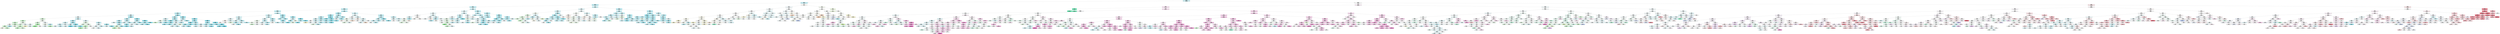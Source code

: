 digraph Tree {
node [shape=box, style="filled, rounded", color="black", fontname=helvetica] ;
edge [fontname=helvetica] ;
0 [label="Speed <= 4.0\nentropy = 2.94\nsamples = 139041\nvalue = [2817, 6455, 4136, 17874, 15605, 45768, 5998, 1856\n8024, 19039, 11469]\nclass = CLASS_0", fillcolor="#d3f4f9"] ;
1 [label="Boosts <= 0.5\nentropy = 2.12\nsamples = 56621\nvalue = [2200, 5771, 3506, 14342, 3451, 26509, 813, 29, 0, 0\n0]\nclass = CLASS_0", fillcolor="#c6f1f8"] ;
0 -> 1 [labeldistance=2.5, labelangle=45, headlabel="True"] ;
2 [label="Speed_2 <= 0.5\nentropy = 1.82\nsamples = 46172\nvalue = [1531, 3500, 1632, 13081, 2040, 24388, 0, 0, 0, 0\n0]\nclass = CLASS_0", fillcolor="#bbeef6"] ;
1 -> 2 ;
3 [label="Speed_1 <= 0.5\nentropy = 1.7\nsamples = 37845\nvalue = [965, 2934, 896, 11235, 1162, 20653, 0, 0, 0, 0, 0]\nclass = CLASS_0", fillcolor="#b9eef6"] ;
2 -> 3 ;
4 [label="Speed_3 <= 0.5\nentropy = 1.58\nsamples = 31020\nvalue = [582, 2410, 448, 9529, 555, 17496, 0, 0, 0, 0, 0]\nclass = CLASS_0", fillcolor="#b6edf5"] ;
3 -> 4 ;
5 [label="Speed_0 <= 0.5\nentropy = 1.48\nsamples = 25295\nvalue = [327, 2031, 188, 8032, 240, 14477, 0, 0, 0, 0, 0]\nclass = CLASS_0", fillcolor="#b5edf5"] ;
4 -> 5 ;
6 [label="Move <= 0.5\nentropy = 1.36\nsamples = 20706\nvalue = [174, 1662, 6, 6706, 53, 12105, 0, 0, 0, 0, 0]\nclass = CLASS_0", fillcolor="#b3ecf5"] ;
5 -> 6 ;
7 [label="Mud_2 <= 2.5\nentropy = 1.52\nsamples = 9427\nvalue = [174, 1104, 5, 3305, 23, 4816, 0, 0, 0, 0, 0]\nclass = CLASS_0", fillcolor="#cef3f9"] ;
6 -> 7 ;
8 [label="Mud_1 <= 1.5\nentropy = 1.58\nsamples = 6339\nvalue = [130, 885, 4, 2454, 10, 2856, 0, 0, 0, 0, 0]\nclass = CLASS_0", fillcolor="#ebfafc"] ;
7 -> 8 ;
9 [label="Mud_2 <= 1.5\nentropy = 1.67\nsamples = 2476\nvalue = [59, 491, 2, 1097, 5, 822, 0, 0, 0, 0, 0]\nclass = CLASS_2", fillcolor="#defbdf"] ;
8 -> 9 ;
10 [label="Y <= 2.5\nentropy = 1.71\nsamples = 1435\nvalue = [44, 339, 1, 645, 4, 402, 0, 0, 0, 0, 0]\nclass = CLASS_2", fillcolor="#d0f9d2"] ;
9 -> 10 ;
11 [label="Y <= 0.5\nentropy = 1.7\nsamples = 1104\nvalue = [33, 294, 1, 498, 2, 276, 0, 0, 0, 0, 0]\nclass = CLASS_2", fillcolor="#cdf8cf"] ;
10 -> 11 ;
12 [label="Mud_0 <= 2.5\nentropy = 1.63\nsamples = 289\nvalue = [8, 49, 0, 117, 0, 115, 0, 0, 0, 0, 0]\nclass = CLASS_2", fillcolor="#fdfffd"] ;
11 -> 12 ;
13 [label="Mud_0 <= 0.5\nentropy = 1.72\nsamples = 186\nvalue = [8, 46, 0, 84, 0, 48, 0, 0, 0, 0, 0]\nclass = CLASS_2", fillcolor="#cbf8cd"] ;
12 -> 13 ;
14 [label="entropy = 1.92\nsamples = 41\nvalue = [7, 15, 0, 12, 0, 7, 0, 0, 0, 0, 0]\nclass = CLASS_4", fillcolor="#fcfbeb"] ;
13 -> 14 ;
15 [label="entropy = 1.54\nsamples = 145\nvalue = [1, 31, 0, 72, 0, 41, 0, 0, 0, 0, 0]\nclass = CLASS_2", fillcolor="#c4f7c6"] ;
13 -> 15 ;
16 [label="entropy = 1.08\nsamples = 103\nvalue = [0, 3, 0, 33, 0, 67, 0, 0, 0, 0, 0]\nclass = CLASS_0", fillcolor="#9fe7f2"] ;
12 -> 16 ;
17 [label="Mud_2 <= 0.5\nentropy = 1.68\nsamples = 815\nvalue = [25, 245, 1, 381, 2, 161, 0, 0, 0, 0, 0]\nclass = CLASS_2", fillcolor="#d0f9d2"] ;
11 -> 17 ;
18 [label="entropy = 1.83\nsamples = 245\nvalue = [21, 82, 0, 98, 1, 43, 0, 0, 0, 0, 0]\nclass = CLASS_2", fillcolor="#ecfcec"] ;
17 -> 18 ;
19 [label="Y <= 1.5\nentropy = 1.57\nsamples = 570\nvalue = [4, 163, 1, 283, 1, 118, 0, 0, 0, 0, 0]\nclass = CLASS_2", fillcolor="#c5f7c7"] ;
17 -> 19 ;
20 [label="entropy = 1.59\nsamples = 274\nvalue = [4, 57, 1, 141, 0, 71, 0, 0, 0, 0, 0]\nclass = CLASS_2", fillcolor="#bbf6bd"] ;
19 -> 20 ;
21 [label="entropy = 1.49\nsamples = 296\nvalue = [0, 106, 0, 142, 1, 47, 0, 0, 0, 0, 0]\nclass = CLASS_2", fillcolor="#d9fadb"] ;
19 -> 21 ;
22 [label="Mud_3 <= 1.5\nentropy = 1.65\nsamples = 331\nvalue = [11, 45, 0, 147, 2, 126, 0, 0, 0, 0, 0]\nclass = CLASS_2", fillcolor="#ebfcec"] ;
10 -> 22 ;
23 [label="entropy = 1.84\nsamples = 142\nvalue = [11, 42, 0, 60, 1, 28, 0, 0, 0, 0, 0]\nclass = CLASS_2", fillcolor="#dbfadd"] ;
22 -> 23 ;
24 [label="entropy = 1.14\nsamples = 189\nvalue = [0, 3, 0, 87, 1, 98, 0, 0, 0, 0, 0]\nclass = CLASS_0", fillcolor="#eafafc"] ;
22 -> 24 ;
25 [label="Mud_3 <= 1.5\nentropy = 1.56\nsamples = 1041\nvalue = [15, 152, 1, 452, 1, 420, 0, 0, 0, 0, 0]\nclass = CLASS_2", fillcolor="#f5fef5"] ;
9 -> 25 ;
26 [label="Y <= 1.5\nentropy = 1.65\nsamples = 422\nvalue = [9, 83, 0, 190, 1, 139, 0, 0, 0, 0, 0]\nclass = CLASS_2", fillcolor="#dbfadd"] ;
25 -> 26 ;
27 [label="Mud_0 <= 0.5\nentropy = 1.64\nsamples = 217\nvalue = [6, 39, 0, 80, 0, 92, 0, 0, 0, 0, 0]\nclass = CLASS_0", fillcolor="#eefbfd"] ;
26 -> 27 ;
28 [label="entropy = 1.65\nsamples = 31\nvalue = [2, 16, 0, 9, 0, 4, 0, 0, 0, 0, 0]\nclass = CLASS_4", fillcolor="#f7f4c0"] ;
27 -> 28 ;
29 [label="entropy = 1.53\nsamples = 186\nvalue = [4, 23, 0, 71, 0, 88, 0, 0, 0, 0, 0]\nclass = CLASS_0", fillcolor="#e2f8fb"] ;
27 -> 29 ;
30 [label="Y <= 2.5\nentropy = 1.57\nsamples = 205\nvalue = [3, 44, 0, 110, 1, 47, 0, 0, 0, 0, 0]\nclass = CLASS_2", fillcolor="#b0f5b3"] ;
26 -> 30 ;
31 [label="entropy = 1.26\nsamples = 119\nvalue = [0, 15, 0, 81, 1, 22, 0, 0, 0, 0, 0]\nclass = CLASS_2", fillcolor="#87ef8b"] ;
30 -> 31 ;
32 [label="entropy = 1.74\nsamples = 86\nvalue = [3, 29, 0, 29, 0, 25, 0, 0, 0, 0, 0]\nclass = CLASS_4", fillcolor="#ffffff"] ;
30 -> 32 ;
33 [label="Y <= 2.5\nentropy = 1.47\nsamples = 619\nvalue = [6, 69, 1, 262, 0, 281, 0, 0, 0, 0, 0]\nclass = CLASS_0", fillcolor="#f4fcfe"] ;
25 -> 33 ;
34 [label="Y <= 1.5\nentropy = 1.55\nsamples = 463\nvalue = [6, 66, 1, 205, 0, 185, 0, 0, 0, 0, 0]\nclass = CLASS_2", fillcolor="#f1fdf1"] ;
33 -> 34 ;
35 [label="entropy = 1.59\nsamples = 295\nvalue = [6, 43, 1, 110, 0, 135, 0, 0, 0, 0, 0]\nclass = CLASS_0", fillcolor="#e4f8fb"] ;
34 -> 35 ;
36 [label="entropy = 1.38\nsamples = 168\nvalue = [0, 23, 0, 95, 0, 50, 0, 0, 0, 0, 0]\nclass = CLASS_2", fillcolor="#b3f5b7"] ;
34 -> 36 ;
37 [label="entropy = 1.07\nsamples = 156\nvalue = [0, 3, 0, 57, 0, 96, 0, 0, 0, 0, 0]\nclass = CLASS_0", fillcolor="#b1ecf5"] ;
33 -> 37 ;
38 [label="Y <= 1.5\nentropy = 1.48\nsamples = 3863\nvalue = [71, 394, 2, 1357, 5, 2034, 0, 0, 0, 0, 0]\nclass = CLASS_0", fillcolor="#caf2f8"] ;
8 -> 38 ;
39 [label="Mud_0 <= 1.5\nentropy = 1.3\nsamples = 1882\nvalue = [19, 116, 2, 624, 0, 1121, 0, 0, 0, 0, 0]\nclass = CLASS_0", fillcolor="#b1ecf5"] ;
38 -> 39 ;
40 [label="Y <= 0.5\nentropy = 1.54\nsamples = 711\nvalue = [18, 89, 0, 250, 0, 354, 0, 0, 0, 0, 0]\nclass = CLASS_0", fillcolor="#d2f4f9"] ;
39 -> 40 ;
41 [label="Mud_0 <= 0.5\nentropy = 1.74\nsamples = 294\nvalue = [18, 61, 0, 79, 0, 136, 0, 0, 0, 0, 0]\nclass = CLASS_0", fillcolor="#cbf2f8"] ;
40 -> 41 ;
42 [label="entropy = 1.89\nsamples = 112\nvalue = [18, 17, 0, 33, 0, 44, 0, 0, 0, 0, 0]\nclass = CLASS_0", fillcolor="#e3f8fb"] ;
41 -> 42 ;
43 [label="entropy = 1.49\nsamples = 182\nvalue = [0, 44, 0, 46, 0, 92, 0, 0, 0, 0, 0]\nclass = CLASS_0", fillcolor="#bceef6"] ;
41 -> 43 ;
44 [label="entropy = 1.28\nsamples = 417\nvalue = [0, 28, 0, 171, 0, 218, 0, 0, 0, 0, 0]\nclass = CLASS_0", fillcolor="#d9f6fa"] ;
40 -> 44 ;
45 [label="Mud_1 <= 2.5\nentropy = 1.08\nsamples = 1171\nvalue = [1, 27, 2, 374, 0, 767, 0, 0, 0, 0, 0]\nclass = CLASS_0", fillcolor="#9de7f2"] ;
39 -> 45 ;
46 [label="Mud_3 <= 4.5\nentropy = 1.2\nsamples = 519\nvalue = [1, 20, 0, 213, 0, 285, 0, 0, 0, 0, 0]\nclass = CLASS_0", fillcolor="#d0f3f9"] ;
45 -> 46 ;
47 [label="entropy = 1.21\nsamples = 496\nvalue = [1, 20, 0, 212, 0, 263, 0, 0, 0, 0, 0]\nclass = CLASS_0", fillcolor="#dbf6fa"] ;
46 -> 47 ;
48 [label="entropy = 0.26\nsamples = 23\nvalue = [0, 0, 0, 1, 0, 22, 0, 0, 0, 0, 0]\nclass = CLASS_0", fillcolor="#42d0e6"] ;
46 -> 48 ;
49 [label="Mud_0 <= 2.5\nentropy = 0.92\nsamples = 652\nvalue = [0, 7, 2, 161, 0, 482, 0, 0, 0, 0, 0]\nclass = CLASS_0", fillcolor="#7edfee"] ;
45 -> 49 ;
50 [label="entropy = 1.06\nsamples = 303\nvalue = [0, 4, 2, 98, 0, 199, 0, 0, 0, 0, 0]\nclass = CLASS_0", fillcolor="#9de7f2"] ;
49 -> 50 ;
51 [label="entropy = 0.75\nsamples = 349\nvalue = [0, 3, 0, 63, 0, 283, 0, 0, 0, 0, 0]\nclass = CLASS_0", fillcolor="#67d9eb"] ;
49 -> 51 ;
52 [label="Mud_3 <= 1.5\nentropy = 1.6\nsamples = 1981\nvalue = [52, 278, 0, 733, 5, 913, 0, 0, 0, 0, 0]\nclass = CLASS_0", fillcolor="#e2f8fb"] ;
38 -> 52 ;
53 [label="Mud_2 <= 0.5\nentropy = 1.76\nsamples = 782\nvalue = [33, 180, 0, 317, 2, 250, 0, 0, 0, 0, 0]\nclass = CLASS_2", fillcolor="#e6fce7"] ;
52 -> 53 ;
54 [label="entropy = 1.89\nsamples = 146\nvalue = [19, 40, 0, 57, 0, 30, 0, 0, 0, 0, 0]\nclass = CLASS_2", fillcolor="#dffbe1"] ;
53 -> 54 ;
55 [label="Mud_3 <= 0.5\nentropy = 1.69\nsamples = 636\nvalue = [14, 140, 0, 260, 2, 220, 0, 0, 0, 0, 0]\nclass = CLASS_2", fillcolor="#ecfced"] ;
53 -> 55 ;
56 [label="Y <= 2.5\nentropy = 1.73\nsamples = 171\nvalue = [12, 39, 0, 84, 0, 36, 0, 0, 0, 0, 0]\nclass = CLASS_2", fillcolor="#bcf6be"] ;
55 -> 56 ;
57 [label="entropy = 1.37\nsamples = 95\nvalue = [0, 19, 0, 57, 0, 19, 0, 0, 0, 0, 0]\nclass = CLASS_2", fillcolor="#9cf2a0"] ;
56 -> 57 ;
58 [label="entropy = 1.94\nsamples = 76\nvalue = [12, 20, 0, 27, 0, 17, 0, 0, 0, 0, 0]\nclass = CLASS_2", fillcolor="#e6fce7"] ;
56 -> 58 ;
59 [label="entropy = 1.61\nsamples = 465\nvalue = [2, 101, 0, 176, 2, 184, 0, 0, 0, 0, 0]\nclass = CLASS_0", fillcolor="#fafefe"] ;
55 -> 59 ;
60 [label="Y <= 2.5\nentropy = 1.41\nsamples = 1199\nvalue = [19, 98, 0, 416, 3, 663, 0, 0, 0, 0, 0]\nclass = CLASS_0", fillcolor="#c1f0f7"] ;
52 -> 60 ;
61 [label="Mud_2 <= 1.5\nentropy = 1.61\nsamples = 647\nvalue = [19, 85, 0, 234, 3, 306, 0, 0, 0, 0, 0]\nclass = CLASS_0", fillcolor="#dcf6fa"] ;
60 -> 61 ;
62 [label="Mud_2 <= 0.5\nentropy = 1.76\nsamples = 377\nvalue = [19, 74, 0, 128, 1, 155, 0, 0, 0, 0, 0]\nclass = CLASS_0", fillcolor="#eafafc"] ;
61 -> 62 ;
63 [label="entropy = 1.88\nsamples = 120\nvalue = [17, 19, 0, 43, 0, 41, 0, 0, 0, 0, 0]\nclass = CLASS_2", fillcolor="#fafefa"] ;
62 -> 63 ;
64 [label="entropy = 1.61\nsamples = 257\nvalue = [2, 55, 0, 85, 1, 114, 0, 0, 0, 0, 0]\nclass = CLASS_0", fillcolor="#def7fb"] ;
62 -> 64 ;
65 [label="entropy = 1.24\nsamples = 270\nvalue = [0, 11, 0, 106, 2, 151, 0, 0, 0, 0, 0]\nclass = CLASS_0", fillcolor="#c9f2f8"] ;
61 -> 65 ;
66 [label="Mud_3 <= 2.5\nentropy = 1.06\nsamples = 552\nvalue = [0, 13, 0, 182, 0, 357, 0, 0, 0, 0, 0]\nclass = CLASS_0", fillcolor="#a1e8f3"] ;
60 -> 66 ;
67 [label="entropy = 1.22\nsamples = 264\nvalue = [0, 12, 0, 114, 0, 138, 0, 0, 0, 0, 0]\nclass = CLASS_0", fillcolor="#dff7fb"] ;
66 -> 67 ;
68 [label="entropy = 0.82\nsamples = 288\nvalue = [0, 1, 0, 68, 0, 219, 0, 0, 0, 0, 0]\nclass = CLASS_0", fillcolor="#77dded"] ;
66 -> 68 ;
69 [label="Mud_3 <= 1.5\nentropy = 1.32\nsamples = 3088\nvalue = [44, 219, 1, 851, 13, 1960, 0, 0, 0, 0, 0]\nclass = CLASS_0", fillcolor="#9de7f2"] ;
7 -> 69 ;
70 [label="Y <= 2.5\nentropy = 1.51\nsamples = 1160\nvalue = [31, 122, 0, 354, 5, 648, 0, 0, 0, 0, 0]\nclass = CLASS_0", fillcolor="#b7edf6"] ;
69 -> 70 ;
71 [label="Mud_1 <= 1.5\nentropy = 1.38\nsamples = 882\nvalue = [10, 66, 0, 295, 4, 507, 0, 0, 0, 0, 0]\nclass = CLASS_0", fillcolor="#b7edf6"] ;
70 -> 71 ;
72 [label="entropy = 1.49\nsamples = 360\nvalue = [5, 44, 0, 138, 0, 173, 0, 0, 0, 0, 0]\nclass = CLASS_0", fillcolor="#e0f7fb"] ;
71 -> 72 ;
73 [label="Mud_0 <= 1.5\nentropy = 1.24\nsamples = 522\nvalue = [5, 22, 0, 157, 4, 334, 0, 0, 0, 0, 0]\nclass = CLASS_0", fillcolor="#9fe7f2"] ;
71 -> 73 ;
74 [label="Y <= 0.5\nentropy = 1.49\nsamples = 186\nvalue = [5, 17, 0, 60, 1, 103, 0, 0, 0, 0, 0]\nclass = CLASS_0", fillcolor="#bbeef6"] ;
73 -> 74 ;
75 [label="Mud_1 <= 3.5\nentropy = 1.82\nsamples = 57\nvalue = [5, 12, 0, 24, 0, 16, 0, 0, 0, 0, 0]\nclass = CLASS_2", fillcolor="#d8fada"] ;
74 -> 75 ;
76 [label="entropy = 1.65\nsamples = 44\nvalue = [4, 5, 0, 24, 0, 11, 0, 0, 0, 0, 0]\nclass = CLASS_2", fillcolor="#b1f5b4"] ;
75 -> 76 ;
77 [label="entropy = 1.3\nsamples = 13\nvalue = [1, 7, 0, 0, 0, 5, 0, 0, 0, 0, 0]\nclass = CLASS_4", fillcolor="#f8f6ce"] ;
75 -> 77 ;
78 [label="entropy = 1.13\nsamples = 129\nvalue = [0, 5, 0, 36, 1, 87, 0, 0, 0, 0, 0]\nclass = CLASS_0", fillcolor="#92e4f1"] ;
74 -> 78 ;
79 [label="Y <= 1.5\nentropy = 1.04\nsamples = 336\nvalue = [0, 5, 0, 97, 3, 231, 0, 0, 0, 0, 0]\nclass = CLASS_0", fillcolor="#90e4f0"] ;
73 -> 79 ;
80 [label="entropy = 0.86\nsamples = 215\nvalue = [0, 0, 0, 50, 2, 163, 0, 0, 0, 0, 0]\nclass = CLASS_0", fillcolor="#77dded"] ;
79 -> 80 ;
81 [label="entropy = 1.24\nsamples = 121\nvalue = [0, 5, 0, 47, 1, 68, 0, 0, 0, 0, 0]\nclass = CLASS_0", fillcolor="#c7f1f8"] ;
79 -> 81 ;
82 [label="Mud_3 <= 0.5\nentropy = 1.75\nsamples = 278\nvalue = [21, 56, 0, 59, 1, 141, 0, 0, 0, 0, 0]\nclass = CLASS_0", fillcolor="#b5edf5"] ;
70 -> 82 ;
83 [label="entropy = 1.94\nsamples = 87\nvalue = [21, 11, 0, 18, 1, 36, 0, 0, 0, 0, 0]\nclass = CLASS_0", fillcolor="#d2f4f9"] ;
82 -> 83 ;
84 [label="entropy = 1.44\nsamples = 191\nvalue = [0, 45, 0, 41, 0, 105, 0, 0, 0, 0, 0]\nclass = CLASS_0", fillcolor="#aeebf4"] ;
82 -> 84 ;
85 [label="Y <= 0.5\nentropy = 1.19\nsamples = 1928\nvalue = [13, 97, 1, 497, 8, 1312, 0, 0, 0, 0, 0]\nclass = CLASS_0", fillcolor="#8ee3f0"] ;
69 -> 85 ;
86 [label="Mud_0 <= 1.5\nentropy = 1.46\nsamples = 458\nvalue = [10, 55, 0, 128, 0, 265, 0, 0, 0, 0, 0]\nclass = CLASS_0", fillcolor="#adebf4"] ;
85 -> 86 ;
87 [label="Mud_0 <= 0.5\nentropy = 1.75\nsamples = 183\nvalue = [10, 43, 0, 50, 0, 80, 0, 0, 0, 0, 0]\nclass = CLASS_0", fillcolor="#d2f4f9"] ;
86 -> 87 ;
88 [label="entropy = 1.93\nsamples = 57\nvalue = [10, 10, 0, 16, 0, 21, 0, 0, 0, 0, 0]\nclass = CLASS_0", fillcolor="#e7f9fc"] ;
87 -> 88 ;
89 [label="entropy = 1.53\nsamples = 126\nvalue = [0, 33, 0, 34, 0, 59, 0, 0, 0, 0, 0]\nclass = CLASS_0", fillcolor="#c9f2f8"] ;
87 -> 89 ;
90 [label="entropy = 1.1\nsamples = 275\nvalue = [0, 12, 0, 78, 0, 185, 0, 0, 0, 0, 0]\nclass = CLASS_0", fillcolor="#93e4f1"] ;
86 -> 90 ;
91 [label="Mud_1 <= 1.5\nentropy = 1.06\nsamples = 1470\nvalue = [3, 42, 1, 369, 8, 1047, 0, 0, 0, 0, 0]\nclass = CLASS_0", fillcolor="#85e1ef"] ;
85 -> 91 ;
92 [label="Y <= 2.5\nentropy = 1.24\nsamples = 577\nvalue = [3, 28, 1, 169, 4, 372, 0, 0, 0, 0, 0]\nclass = CLASS_0", fillcolor="#9ce7f2"] ;
91 -> 92 ;
93 [label="entropy = 1.35\nsamples = 394\nvalue = [3, 27, 0, 129, 3, 232, 0, 0, 0, 0, 0]\nclass = CLASS_0", fillcolor="#b2ecf5"] ;
92 -> 93 ;
94 [label="entropy = 0.9\nsamples = 183\nvalue = [0, 1, 1, 40, 1, 140, 0, 0, 0, 0, 0]\nclass = CLASS_0", fillcolor="#75dded"] ;
92 -> 94 ;
95 [label="entropy = 0.92\nsamples = 893\nvalue = [0, 14, 0, 200, 4, 675, 0, 0, 0, 0, 0]\nclass = CLASS_0", fillcolor="#77dded"] ;
91 -> 95 ;
96 [label="Mud_2 <= 1.5\nentropy = 1.17\nsamples = 11279\nvalue = [0, 558, 1, 3401, 30, 7289, 0, 0, 0, 0, 0]\nclass = CLASS_0", fillcolor="#9de7f2"] ;
6 -> 96 ;
97 [label="Mud_1 <= 1.5\nentropy = 1.28\nsamples = 4434\nvalue = [0, 305, 1, 1515, 17, 2596, 0, 0, 0, 0, 0]\nclass = CLASS_0", fillcolor="#b6edf5"] ;
96 -> 97 ;
98 [label="Mud_0 <= 1.5\nentropy = 1.37\nsamples = 1763\nvalue = [0, 148, 1, 696, 9, 909, 0, 0, 0, 0, 0]\nclass = CLASS_0", fillcolor="#d7f5fa"] ;
97 -> 98 ;
99 [label="Mud_3 <= 2.5\nentropy = 1.42\nsamples = 687\nvalue = [0, 65, 1, 325, 5, 291, 0, 0, 0, 0, 0]\nclass = CLASS_2", fillcolor="#eefdef"] ;
98 -> 99 ;
100 [label="entropy = 1.41\nsamples = 474\nvalue = [0, 43, 1, 250, 4, 176, 0, 0, 0, 0, 0]\nclass = CLASS_2", fillcolor="#cef9d0"] ;
99 -> 100 ;
101 [label="entropy = 1.38\nsamples = 213\nvalue = [0, 22, 0, 75, 1, 115, 0, 0, 0, 0, 0]\nclass = CLASS_0", fillcolor="#c6f1f7"] ;
99 -> 101 ;
102 [label="entropy = 1.3\nsamples = 1076\nvalue = [0, 83, 0, 371, 4, 618, 0, 0, 0, 0, 0]\nclass = CLASS_0", fillcolor="#baeef6"] ;
98 -> 102 ;
103 [label="Y <= 1.5\nentropy = 1.21\nsamples = 2671\nvalue = [0, 157, 0, 819, 8, 1687, 0, 0, 0, 0, 0]\nclass = CLASS_0", fillcolor="#a2e8f3"] ;
97 -> 103 ;
104 [label="Y <= 0.5\nentropy = 1.15\nsamples = 1436\nvalue = [0, 93, 0, 356, 4, 983, 0, 0, 0, 0, 0]\nclass = CLASS_0", fillcolor="#8ce3f0"] ;
103 -> 104 ;
105 [label="entropy = 0.94\nsamples = 386\nvalue = [0, 4, 0, 94, 3, 285, 0, 0, 0, 0, 0]\nclass = CLASS_0", fillcolor="#7ddfee"] ;
104 -> 105 ;
106 [label="Mud_2 <= 0.5\nentropy = 1.2\nsamples = 1050\nvalue = [0, 89, 0, 262, 1, 698, 0, 0, 0, 0, 0]\nclass = CLASS_0", fillcolor="#91e4f1"] ;
104 -> 106 ;
107 [label="entropy = 1.32\nsamples = 304\nvalue = [0, 46, 0, 63, 1, 194, 0, 0, 0, 0, 0]\nclass = CLASS_0", fillcolor="#93e4f1"] ;
106 -> 107 ;
108 [label="entropy = 1.13\nsamples = 746\nvalue = [0, 43, 0, 199, 0, 504, 0, 0, 0, 0, 0]\nclass = CLASS_0", fillcolor="#91e4f1"] ;
106 -> 108 ;
109 [label="Mud_3 <= 1.5\nentropy = 1.24\nsamples = 1235\nvalue = [0, 64, 0, 463, 4, 704, 0, 0, 0, 0, 0]\nclass = CLASS_0", fillcolor="#c1f0f7"] ;
103 -> 109 ;
110 [label="Move <= 1.5\nentropy = 1.37\nsamples = 503\nvalue = [0, 42, 0, 209, 3, 249, 0, 0, 0, 0, 0]\nclass = CLASS_0", fillcolor="#e4f8fb"] ;
109 -> 110 ;
111 [label="Y <= 2.5\nentropy = 1.2\nsamples = 344\nvalue = [0, 11, 0, 138, 2, 193, 0, 0, 0, 0, 0]\nclass = CLASS_0", fillcolor="#caf2f8"] ;
110 -> 111 ;
112 [label="entropy = 0.99\nsamples = 204\nvalue = [0, 0, 0, 90, 0, 114, 0, 0, 0, 0, 0]\nclass = CLASS_0", fillcolor="#d5f5fa"] ;
111 -> 112 ;
113 [label="entropy = 1.37\nsamples = 140\nvalue = [0, 11, 0, 48, 2, 79, 0, 0, 0, 0, 0]\nclass = CLASS_0", fillcolor="#bceef6"] ;
111 -> 113 ;
114 [label="entropy = 1.56\nsamples = 159\nvalue = [0, 31, 0, 71, 1, 56, 0, 0, 0, 0, 0]\nclass = CLASS_2", fillcolor="#e2fbe3"] ;
110 -> 114 ;
115 [label="entropy = 1.12\nsamples = 732\nvalue = [0, 22, 0, 254, 1, 455, 0, 0, 0, 0, 0]\nclass = CLASS_0", fillcolor="#aceaf4"] ;
109 -> 115 ;
116 [label="Mud_1 <= 0.5\nentropy = 1.08\nsamples = 6845\nvalue = [0, 253, 0, 1886, 13, 4693, 0, 0, 0, 0, 0]\nclass = CLASS_0", fillcolor="#8fe3f0"] ;
96 -> 116 ;
117 [label="Move <= 1.5\nentropy = 1.34\nsamples = 788\nvalue = [0, 77, 0, 259, 2, 450, 0, 0, 0, 0, 0]\nclass = CLASS_0", fillcolor="#b8edf6"] ;
116 -> 117 ;
118 [label="entropy = 1.38\nsamples = 390\nvalue = [0, 42, 0, 153, 0, 195, 0, 0, 0, 0, 0]\nclass = CLASS_0", fillcolor="#dcf6fa"] ;
117 -> 118 ;
119 [label="entropy = 1.27\nsamples = 398\nvalue = [0, 35, 0, 106, 2, 255, 0, 0, 0, 0, 0]\nclass = CLASS_0", fillcolor="#9ae6f2"] ;
117 -> 119 ;
120 [label="Mud_3 <= 1.5\nentropy = 1.03\nsamples = 6057\nvalue = [0, 176, 0, 1627, 11, 4243, 0, 0, 0, 0, 0]\nclass = CLASS_0", fillcolor="#8ae2f0"] ;
116 -> 120 ;
121 [label="Y <= 1.5\nentropy = 1.14\nsamples = 2343\nvalue = [0, 112, 0, 671, 6, 1554, 0, 0, 0, 0, 0]\nclass = CLASS_0", fillcolor="#96e5f1"] ;
120 -> 121 ;
122 [label="Mud_0 <= 1.5\nentropy = 1.01\nsamples = 1291\nvalue = [0, 37, 0, 327, 2, 925, 0, 0, 0, 0, 0]\nclass = CLASS_0", fillcolor="#84e1ef"] ;
121 -> 122 ;
123 [label="Move <= 1.5\nentropy = 1.18\nsamples = 461\nvalue = [0, 25, 0, 132, 2, 302, 0, 0, 0, 0, 0]\nclass = CLASS_0", fillcolor="#99e6f2"] ;
122 -> 123 ;
124 [label="entropy = 1.44\nsamples = 138\nvalue = [0, 17, 0, 47, 1, 73, 0, 0, 0, 0, 0]\nclass = CLASS_0", fillcolor="#c6f1f8"] ;
123 -> 124 ;
125 [label="entropy = 1.02\nsamples = 323\nvalue = [0, 8, 0, 85, 1, 229, 0, 0, 0, 0, 0]\nclass = CLASS_0", fillcolor="#87e1ef"] ;
123 -> 125 ;
126 [label="entropy = 0.89\nsamples = 830\nvalue = [0, 12, 0, 195, 0, 623, 0, 0, 0, 0, 0]\nclass = CLASS_0", fillcolor="#7adeed"] ;
122 -> 126 ;
127 [label="Move <= 1.5\nentropy = 1.27\nsamples = 1052\nvalue = [0, 75, 0, 344, 4, 629, 0, 0, 0, 0, 0]\nclass = CLASS_0", fillcolor="#afebf5"] ;
121 -> 127 ;
128 [label="entropy = 1.06\nsamples = 719\nvalue = [0, 12, 0, 232, 3, 472, 0, 0, 0, 0, 0]\nclass = CLASS_0", fillcolor="#9de7f2"] ;
127 -> 128 ;
129 [label="Mud_3 <= 0.5\nentropy = 1.52\nsamples = 333\nvalue = [0, 63, 0, 112, 1, 157, 0, 0, 0, 0, 0]\nclass = CLASS_0", fillcolor="#d7f5fa"] ;
127 -> 129 ;
130 [label="entropy = 1.43\nsamples = 100\nvalue = [0, 33, 0, 15, 0, 52, 0, 0, 0, 0, 0]\nclass = CLASS_0", fillcolor="#c7f1f8"] ;
129 -> 130 ;
131 [label="entropy = 1.46\nsamples = 233\nvalue = [0, 30, 0, 97, 1, 105, 0, 0, 0, 0, 0]\nclass = CLASS_0", fillcolor="#f3fcfd"] ;
129 -> 131 ;
132 [label="Mud_0 <= 1.5\nentropy = 0.96\nsamples = 3714\nvalue = [0, 64, 0, 956, 5, 2689, 0, 0, 0, 0, 0]\nclass = CLASS_0", fillcolor="#83e0ef"] ;
120 -> 132 ;
133 [label="Move <= 1.5\nentropy = 1.04\nsamples = 1342\nvalue = [0, 32, 0, 400, 2, 908, 0, 0, 0, 0, 0]\nclass = CLASS_0", fillcolor="#94e5f1"] ;
132 -> 133 ;
134 [label="Y <= 2.5\nentropy = 1.14\nsamples = 629\nvalue = [0, 23, 0, 223, 0, 383, 0, 0, 0, 0, 0]\nclass = CLASS_0", fillcolor="#b1ecf5"] ;
133 -> 134 ;
135 [label="entropy = 1.21\nsamples = 469\nvalue = [0, 23, 0, 186, 0, 260, 0, 0, 0, 0, 0]\nclass = CLASS_0", fillcolor="#cbf2f8"] ;
134 -> 135 ;
136 [label="entropy = 0.78\nsamples = 160\nvalue = [0, 0, 0, 37, 0, 123, 0, 0, 0, 0, 0]\nclass = CLASS_0", fillcolor="#75dded"] ;
134 -> 136 ;
137 [label="entropy = 0.93\nsamples = 713\nvalue = [0, 9, 0, 177, 2, 525, 0, 0, 0, 0, 0]\nclass = CLASS_0", fillcolor="#7edfee"] ;
133 -> 137 ;
138 [label="Mud_2 <= 2.5\nentropy = 0.9\nsamples = 2372\nvalue = [0, 32, 0, 556, 3, 1781, 0, 0, 0, 0, 0]\nclass = CLASS_0", fillcolor="#79deed"] ;
132 -> 138 ;
139 [label="entropy = 0.93\nsamples = 1165\nvalue = [0, 11, 0, 317, 2, 835, 0, 0, 0, 0, 0]\nclass = CLASS_0", fillcolor="#86e1ef"] ;
138 -> 139 ;
140 [label="Mud_3 <= 4.5\nentropy = 0.85\nsamples = 1207\nvalue = [0, 21, 0, 239, 1, 946, 0, 0, 0, 0, 0]\nclass = CLASS_0", fillcolor="#6edbec"] ;
138 -> 140 ;
141 [label="entropy = 0.88\nsamples = 1126\nvalue = [0, 21, 0, 236, 1, 868, 0, 0, 0, 0, 0]\nclass = CLASS_0", fillcolor="#72dced"] ;
140 -> 141 ;
142 [label="entropy = 0.23\nsamples = 81\nvalue = [0, 0, 0, 3, 0, 78, 0, 0, 0, 0, 0]\nclass = CLASS_0", fillcolor="#41d0e6"] ;
140 -> 142 ;
143 [label="Move <= 1.5\nentropy = 1.84\nsamples = 4589\nvalue = [153, 369, 182, 1326, 187, 2372, 0, 0, 0, 0, 0]\nclass = CLASS_0", fillcolor="#c0eff7"] ;
5 -> 143 ;
144 [label="Y <= 1.5\nentropy = 1.98\nsamples = 3276\nvalue = [153, 286, 167, 969, 166, 1535, 0, 0, 0, 0, 0]\nclass = CLASS_0", fillcolor="#cef3f9"] ;
143 -> 144 ;
145 [label="Y <= 0.5\nentropy = 2.25\nsamples = 1454\nvalue = [126, 126, 129, 356, 126, 591, 0, 0, 0, 0, 0]\nclass = CLASS_0", fillcolor="#d5f5f9"] ;
144 -> 145 ;
146 [label="Mud_0 <= 1.5\nentropy = 2.51\nsamples = 422\nvalue = [58, 48, 60, 76, 60, 120, 0, 0, 0, 0, 0]\nclass = CLASS_0", fillcolor="#e6f9fc"] ;
145 -> 146 ;
147 [label="Mud_1 <= 0.5\nentropy = 2.52\nsamples = 172\nvalue = [41, 23, 27, 32, 15, 34, 0, 0, 0, 0, 0]\nclass = CLASS_5", fillcolor="#fef9f5"] ;
146 -> 147 ;
148 [label="entropy = 1.88\nsamples = 21\nvalue = [8, 8, 0, 3, 1, 1, 0, 0, 0, 0, 0]\nclass = CLASS_5", fillcolor="#ffffff"] ;
147 -> 148 ;
149 [label="entropy = 2.51\nsamples = 151\nvalue = [33, 15, 27, 29, 14, 33, 0, 0, 0, 0, 0]\nclass = CLASS_5", fillcolor="#ffffff"] ;
147 -> 149 ;
150 [label="entropy = 2.4\nsamples = 250\nvalue = [17, 25, 33, 44, 45, 86, 0, 0, 0, 0, 0]\nclass = CLASS_0", fillcolor="#d7f5fa"] ;
146 -> 150 ;
151 [label="Move <= 0.5\nentropy = 2.08\nsamples = 1032\nvalue = [68, 78, 69, 280, 66, 471, 0, 0, 0, 0, 0]\nclass = CLASS_0", fillcolor="#cdf3f8"] ;
145 -> 151 ;
152 [label="Mud_1 <= 1.5\nentropy = 1.88\nsamples = 603\nvalue = [11, 59, 29, 207, 24, 273, 0, 0, 0, 0, 0]\nclass = CLASS_0", fillcolor="#def7fb"] ;
151 -> 152 ;
153 [label="entropy = 2.05\nsamples = 253\nvalue = [8, 45, 17, 104, 7, 72, 0, 0, 0, 0, 0]\nclass = CLASS_2", fillcolor="#dcfadd"] ;
152 -> 153 ;
154 [label="Mud_2 <= 1.5\nentropy = 1.6\nsamples = 350\nvalue = [3, 14, 12, 103, 17, 201, 0, 0, 0, 0, 0]\nclass = CLASS_0", fillcolor="#b0ecf5"] ;
152 -> 154 ;
155 [label="entropy = 1.84\nsamples = 126\nvalue = [1, 9, 7, 48, 7, 54, 0, 0, 0, 0, 0]\nclass = CLASS_0", fillcolor="#f0fbfd"] ;
154 -> 155 ;
156 [label="entropy = 1.4\nsamples = 224\nvalue = [2, 5, 5, 55, 10, 147, 0, 0, 0, 0, 0]\nclass = CLASS_0", fillcolor="#93e4f1"] ;
154 -> 156 ;
157 [label="Mud_0 <= 1.5\nentropy = 2.18\nsamples = 429\nvalue = [57, 19, 40, 73, 42, 198, 0, 0, 0, 0, 0]\nclass = CLASS_0", fillcolor="#b9eef6"] ;
151 -> 157 ;
158 [label="entropy = 2.14\nsamples = 181\nvalue = [42, 6, 19, 32, 7, 75, 0, 0, 0, 0, 0]\nclass = CLASS_0", fillcolor="#d0f3f9"] ;
157 -> 158 ;
159 [label="entropy = 2.1\nsamples = 248\nvalue = [15, 13, 21, 41, 35, 123, 0, 0, 0, 0, 0]\nclass = CLASS_0", fillcolor="#b1ecf5"] ;
157 -> 159 ;
160 [label="Move <= 0.5\nentropy = 1.66\nsamples = 1822\nvalue = [27, 160, 38, 613, 40, 944, 0, 0, 0, 0, 0]\nclass = CLASS_0", fillcolor="#c9f2f8"] ;
144 -> 160 ;
161 [label="Mud_3 <= 1.5\nentropy = 1.59\nsamples = 1066\nvalue = [25, 128, 1, 393, 7, 512, 0, 0, 0, 0, 0]\nclass = CLASS_0", fillcolor="#dcf6fa"] ;
160 -> 161 ;
162 [label="Mud_2 <= 0.5\nentropy = 1.76\nsamples = 414\nvalue = [18, 80, 0, 168, 3, 145, 0, 0, 0, 0, 0]\nclass = CLASS_2", fillcolor="#eefdef"] ;
161 -> 162 ;
163 [label="entropy = 1.96\nsamples = 61\nvalue = [10, 19, 0, 23, 1, 8, 0, 0, 0, 0, 0]\nclass = CLASS_2", fillcolor="#ecfded"] ;
162 -> 163 ;
164 [label="Mud_3 <= 0.5\nentropy = 1.66\nsamples = 353\nvalue = [8, 61, 0, 145, 2, 137, 0, 0, 0, 0, 0]\nclass = CLASS_2", fillcolor="#f8fef8"] ;
162 -> 164 ;
165 [label="entropy = 1.76\nsamples = 107\nvalue = [8, 19, 0, 49, 0, 31, 0, 0, 0, 0, 0]\nclass = CLASS_2", fillcolor="#d0f9d2"] ;
164 -> 165 ;
166 [label="entropy = 1.54\nsamples = 246\nvalue = [0, 42, 0, 96, 2, 106, 0, 0, 0, 0, 0]\nclass = CLASS_0", fillcolor="#f2fcfd"] ;
164 -> 166 ;
167 [label="Mud_2 <= 1.5\nentropy = 1.4\nsamples = 652\nvalue = [7, 48, 1, 225, 4, 367, 0, 0, 0, 0, 0]\nclass = CLASS_0", fillcolor="#bdeff6"] ;
161 -> 167 ;
168 [label="Y <= 2.5\nentropy = 1.71\nsamples = 239\nvalue = [7, 35, 1, 84, 3, 109, 0, 0, 0, 0, 0]\nclass = CLASS_0", fillcolor="#dff7fb"] ;
167 -> 168 ;
169 [label="entropy = 1.9\nsamples = 141\nvalue = [7, 32, 1, 49, 2, 50, 0, 0, 0, 0, 0]\nclass = CLASS_0", fillcolor="#fdfeff"] ;
168 -> 169 ;
170 [label="entropy = 1.19\nsamples = 98\nvalue = [0, 3, 0, 35, 1, 59, 0, 0, 0, 0, 0]\nclass = CLASS_0", fillcolor="#b4ecf5"] ;
168 -> 170 ;
171 [label="entropy = 1.13\nsamples = 413\nvalue = [0, 13, 0, 141, 1, 258, 0, 0, 0, 0, 0]\nclass = CLASS_0", fillcolor="#aaeaf4"] ;
167 -> 171 ;
172 [label="Y <= 2.5\nentropy = 1.61\nsamples = 756\nvalue = [2, 32, 37, 220, 33, 432, 0, 0, 0, 0, 0]\nclass = CLASS_0", fillcolor="#b1ecf5"] ;
160 -> 172 ;
173 [label="Mud_1 <= 0.5\nentropy = 1.74\nsamples = 471\nvalue = [2, 20, 37, 147, 22, 243, 0, 0, 0, 0, 0]\nclass = CLASS_0", fillcolor="#c4f0f7"] ;
172 -> 173 ;
174 [label="entropy = 1.78\nsamples = 53\nvalue = [1, 9, 0, 21, 2, 20, 0, 0, 0, 0, 0]\nclass = CLASS_2", fillcolor="#f9fef9"] ;
173 -> 174 ;
175 [label="entropy = 1.68\nsamples = 418\nvalue = [1, 11, 37, 126, 20, 223, 0, 0, 0, 0, 0]\nclass = CLASS_0", fillcolor="#bdeff6"] ;
173 -> 175 ;
176 [label="Mud_2 <= 1.5\nentropy = 1.27\nsamples = 285\nvalue = [0, 12, 0, 73, 11, 189, 0, 0, 0, 0, 0]\nclass = CLASS_0", fillcolor="#93e4f1"] ;
172 -> 176 ;
177 [label="entropy = 1.64\nsamples = 101\nvalue = [0, 12, 0, 34, 6, 49, 0, 0, 0, 0, 0]\nclass = CLASS_0", fillcolor="#d3f4f9"] ;
176 -> 177 ;
178 [label="entropy = 0.92\nsamples = 184\nvalue = [0, 0, 0, 39, 5, 140, 0, 0, 0, 0, 0]\nclass = CLASS_0", fillcolor="#75dded"] ;
176 -> 178 ;
179 [label="Y <= 0.5\nentropy = 1.35\nsamples = 1313\nvalue = [0, 83, 15, 357, 21, 837, 0, 0, 0, 0, 0]\nclass = CLASS_0", fillcolor="#9ce6f2"] ;
143 -> 179 ;
180 [label="Mud_1 <= 0.5\nentropy = 1.52\nsamples = 398\nvalue = [0, 21, 15, 95, 18, 249, 0, 0, 0, 0, 0]\nclass = CLASS_0", fillcolor="#9ae6f2"] ;
179 -> 180 ;
181 [label="entropy = 1.71\nsamples = 60\nvalue = [0, 13, 2, 8, 3, 34, 0, 0, 0, 0, 0]\nclass = CLASS_0", fillcolor="#a7e9f3"] ;
180 -> 181 ;
182 [label="entropy = 1.43\nsamples = 338\nvalue = [0, 8, 13, 87, 15, 215, 0, 0, 0, 0, 0]\nclass = CLASS_0", fillcolor="#9ae6f2"] ;
180 -> 182 ;
183 [label="Mud_3 <= 1.5\nentropy = 1.22\nsamples = 915\nvalue = [0, 62, 0, 262, 3, 588, 0, 0, 0, 0, 0]\nclass = CLASS_0", fillcolor="#9ce7f2"] ;
179 -> 183 ;
184 [label="Y <= 1.5\nentropy = 1.43\nsamples = 353\nvalue = [0, 42, 0, 127, 2, 182, 0, 0, 0, 0, 0]\nclass = CLASS_0", fillcolor="#cff3f9"] ;
183 -> 184 ;
185 [label="Mud_2 <= 1.5\nentropy = 1.21\nsamples = 219\nvalue = [0, 9, 0, 73, 2, 135, 0, 0, 0, 0, 0]\nclass = CLASS_0", fillcolor="#abeaf4"] ;
184 -> 185 ;
186 [label="entropy = 1.36\nsamples = 83\nvalue = [0, 8, 0, 41, 0, 34, 0, 0, 0, 0, 0]\nclass = CLASS_2", fillcolor="#e3fbe4"] ;
185 -> 186 ;
187 [label="entropy = 0.95\nsamples = 136\nvalue = [0, 1, 0, 32, 2, 101, 0, 0, 0, 0, 0]\nclass = CLASS_0", fillcolor="#7cdeee"] ;
185 -> 187 ;
188 [label="entropy = 1.56\nsamples = 134\nvalue = [0, 33, 0, 54, 0, 47, 0, 0, 0, 0, 0]\nclass = CLASS_2", fillcolor="#effdf0"] ;
184 -> 188 ;
189 [label="Mud_2 <= 1.5\nentropy = 1.02\nsamples = 562\nvalue = [0, 20, 0, 135, 1, 406, 0, 0, 0, 0, 0]\nclass = CLASS_0", fillcolor="#81e0ee"] ;
183 -> 189 ;
190 [label="entropy = 1.24\nsamples = 209\nvalue = [0, 17, 0, 61, 0, 131, 0, 0, 0, 0, 0]\nclass = CLASS_0", fillcolor="#a1e8f3"] ;
189 -> 190 ;
191 [label="entropy = 0.84\nsamples = 353\nvalue = [0, 3, 0, 74, 1, 275, 0, 0, 0, 0, 0]\nclass = CLASS_0", fillcolor="#70dcec"] ;
189 -> 191 ;
192 [label="Y <= 1.5\nentropy = 1.88\nsamples = 5725\nvalue = [255, 379, 260, 1497, 315, 3019, 0, 0, 0, 0, 0]\nclass = CLASS_0", fillcolor="#b8edf6"] ;
4 -> 192 ;
193 [label="Speed_0 <= 0.5\nentropy = 1.52\nsamples = 2941\nvalue = [48, 195, 44, 788, 68, 1798, 0, 0, 0, 0, 0]\nclass = CLASS_0", fillcolor="#a2e8f3"] ;
192 -> 193 ;
194 [label="Mud_1 <= 2.5\nentropy = 1.37\nsamples = 2427\nvalue = [13, 167, 11, 677, 37, 1522, 0, 0, 0, 0, 0]\nclass = CLASS_0", fillcolor="#9fe7f2"] ;
193 -> 194 ;
195 [label="Move <= 0.5\nentropy = 1.47\nsamples = 1626\nvalue = [10, 142, 7, 524, 26, 917, 0, 0, 0, 0, 0]\nclass = CLASS_0", fillcolor="#b8eef6"] ;
194 -> 195 ;
196 [label="Mud_1 <= 0.5\nentropy = 1.58\nsamples = 709\nvalue = [9, 103, 1, 248, 5, 343, 0, 0, 0, 0, 0]\nclass = CLASS_0", fillcolor="#d6f5fa"] ;
195 -> 196 ;
197 [label="Mud_0 <= 1.5\nentropy = 1.94\nsamples = 126\nvalue = [7, 30, 0, 42, 4, 43, 0, 0, 0, 0, 0]\nclass = CLASS_0", fillcolor="#fdfeff"] ;
196 -> 197 ;
198 [label="entropy = 1.89\nsamples = 40\nvalue = [4, 19, 0, 10, 1, 6, 0, 0, 0, 0, 0]\nclass = CLASS_4", fillcolor="#f7f4c4"] ;
197 -> 198 ;
199 [label="entropy = 1.77\nsamples = 86\nvalue = [3, 11, 0, 32, 3, 37, 0, 0, 0, 0, 0]\nclass = CLASS_0", fillcolor="#edfafd"] ;
197 -> 199 ;
200 [label="Mud_0 <= 2.5\nentropy = 1.46\nsamples = 583\nvalue = [2, 73, 1, 206, 1, 300, 0, 0, 0, 0, 0]\nclass = CLASS_0", fillcolor="#cef3f9"] ;
196 -> 200 ;
201 [label="Mud_1 <= 1.5\nentropy = 1.56\nsamples = 367\nvalue = [2, 60, 1, 137, 1, 166, 0, 0, 0, 0, 0]\nclass = CLASS_0", fillcolor="#e6f9fc"] ;
200 -> 201 ;
202 [label="entropy = 1.6\nsamples = 180\nvalue = [1, 37, 1, 79, 0, 62, 0, 0, 0, 0, 0]\nclass = CLASS_2", fillcolor="#e2fbe4"] ;
201 -> 202 ;
203 [label="entropy = 1.45\nsamples = 187\nvalue = [1, 23, 0, 58, 1, 104, 0, 0, 0, 0, 0]\nclass = CLASS_0", fillcolor="#b8eef6"] ;
201 -> 203 ;
204 [label="entropy = 1.2\nsamples = 216\nvalue = [0, 13, 0, 69, 0, 134, 0, 0, 0, 0, 0]\nclass = CLASS_0", fillcolor="#a7e9f4"] ;
200 -> 204 ;
205 [label="Move <= 1.5\nentropy = 1.32\nsamples = 917\nvalue = [1, 39, 6, 276, 21, 574, 0, 0, 0, 0, 0]\nclass = CLASS_0", fillcolor="#a3e8f3"] ;
195 -> 205 ;
206 [label="entropy = 1.13\nsamples = 287\nvalue = [0, 9, 0, 106, 0, 172, 0, 0, 0, 0, 0]\nclass = CLASS_0", fillcolor="#b7edf6"] ;
205 -> 206 ;
207 [label="Mud_2 <= 2.5\nentropy = 1.37\nsamples = 630\nvalue = [1, 30, 6, 170, 21, 402, 0, 0, 0, 0, 0]\nclass = CLASS_0", fillcolor="#9be6f2"] ;
205 -> 207 ;
208 [label="entropy = 1.5\nsamples = 423\nvalue = [1, 24, 6, 138, 14, 240, 0, 0, 0, 0, 0]\nclass = CLASS_0", fillcolor="#b8edf6"] ;
207 -> 208 ;
209 [label="entropy = 1.01\nsamples = 207\nvalue = [0, 6, 0, 32, 7, 162, 0, 0, 0, 0, 0]\nclass = CLASS_0", fillcolor="#6cdbec"] ;
207 -> 209 ;
210 [label="Move <= 1.5\nentropy = 1.07\nsamples = 801\nvalue = [3, 25, 4, 153, 11, 605, 0, 0, 0, 0, 0]\nclass = CLASS_0", fillcolor="#75dded"] ;
194 -> 210 ;
211 [label="entropy = 1.02\nsamples = 485\nvalue = [3, 19, 0, 93, 2, 368, 0, 0, 0, 0, 0]\nclass = CLASS_0", fillcolor="#74dded"] ;
210 -> 211 ;
212 [label="Y <= 0.5\nentropy = 1.1\nsamples = 316\nvalue = [0, 6, 4, 60, 9, 237, 0, 0, 0, 0, 0]\nclass = CLASS_0", fillcolor="#76dded"] ;
210 -> 212 ;
213 [label="entropy = 0.7\nsamples = 139\nvalue = [0, 0, 0, 26, 0, 113, 0, 0, 0, 0, 0]\nclass = CLASS_0", fillcolor="#67d9eb"] ;
212 -> 213 ;
214 [label="entropy = 1.32\nsamples = 177\nvalue = [0, 6, 4, 34, 9, 124, 0, 0, 0, 0, 0]\nclass = CLASS_0", fillcolor="#82e0ef"] ;
212 -> 214 ;
215 [label="Move <= 1.5\nentropy = 1.95\nsamples = 514\nvalue = [35, 28, 33, 111, 31, 276, 0, 0, 0, 0, 0]\nclass = CLASS_0", fillcolor="#aeebf4"] ;
193 -> 215 ;
216 [label="Mud_0 <= 2.5\nentropy = 2.09\nsamples = 292\nvalue = [35, 17, 24, 63, 13, 140, 0, 0, 0, 0, 0]\nclass = CLASS_0", fillcolor="#bceff6"] ;
215 -> 216 ;
217 [label="entropy = 2.21\nsamples = 207\nvalue = [34, 15, 21, 50, 6, 81, 0, 0, 0, 0, 0]\nclass = CLASS_0", fillcolor="#d8f5fa"] ;
216 -> 217 ;
218 [label="entropy = 1.45\nsamples = 85\nvalue = [1, 2, 3, 13, 7, 59, 0, 0, 0, 0, 0]\nclass = CLASS_0", fillcolor="#80e0ee"] ;
216 -> 218 ;
219 [label="entropy = 1.61\nsamples = 222\nvalue = [0, 11, 9, 48, 18, 136, 0, 0, 0, 0, 0]\nclass = CLASS_0", fillcolor="#9be6f2"] ;
215 -> 219 ;
220 [label="Move <= 0.5\nentropy = 2.16\nsamples = 2784\nvalue = [207, 184, 216, 709, 247, 1221, 0, 0, 0, 0, 0]\nclass = CLASS_0", fillcolor="#cef3f9"] ;
192 -> 220 ;
221 [label="Y <= 2.5\nentropy = 2.38\nsamples = 1345\nvalue = [151, 131, 135, 323, 140, 465, 0, 0, 0, 0, 0]\nclass = CLASS_0", fillcolor="#e3f8fb"] ;
220 -> 221 ;
222 [label="Mud_2 <= 1.5\nentropy = 2.13\nsamples = 764\nvalue = [48, 83, 57, 262, 33, 281, 0, 0, 0, 0, 0]\nclass = CLASS_0", fillcolor="#f8fdfe"] ;
221 -> 222 ;
223 [label="Mud_2 <= 0.5\nentropy = 2.35\nsamples = 304\nvalue = [38, 67, 25, 90, 12, 72, 0, 0, 0, 0, 0]\nclass = CLASS_2", fillcolor="#f0fdf0"] ;
222 -> 223 ;
224 [label="entropy = 2.24\nsamples = 100\nvalue = [28, 22, 4, 26, 2, 18, 0, 0, 0, 0, 0]\nclass = CLASS_5", fillcolor="#fefcfa"] ;
223 -> 224 ;
225 [label="Mud_1 <= 2.5\nentropy = 2.28\nsamples = 204\nvalue = [10, 45, 21, 64, 10, 54, 0, 0, 0, 0, 0]\nclass = CLASS_2", fillcolor="#f2fdf2"] ;
223 -> 225 ;
226 [label="entropy = 2.22\nsamples = 139\nvalue = [9, 34, 7, 49, 8, 32, 0, 0, 0, 0, 0]\nclass = CLASS_2", fillcolor="#e3fbe4"] ;
225 -> 226 ;
227 [label="entropy = 2.18\nsamples = 65\nvalue = [1, 11, 14, 15, 2, 22, 0, 0, 0, 0, 0]\nclass = CLASS_0", fillcolor="#e3f8fb"] ;
225 -> 227 ;
228 [label="entropy = 1.81\nsamples = 460\nvalue = [10, 16, 32, 172, 21, 209, 0, 0, 0, 0, 0]\nclass = CLASS_0", fillcolor="#e6f9fc"] ;
222 -> 228 ;
229 [label="Mud_3 <= 1.5\nentropy = 2.44\nsamples = 581\nvalue = [103, 48, 78, 61, 107, 184, 0, 0, 0, 0, 0]\nclass = CLASS_0", fillcolor="#dff7fb"] ;
221 -> 229 ;
230 [label="Mud_2 <= 1.5\nentropy = 2.42\nsamples = 226\nvalue = [70, 22, 21, 33, 24, 56, 0, 0, 0, 0, 0]\nclass = CLASS_5", fillcolor="#fdf5ef"] ;
229 -> 230 ;
231 [label="entropy = 2.28\nsamples = 83\nvalue = [30, 14, 11, 12, 1, 15, 0, 0, 0, 0, 0]\nclass = CLASS_5", fillcolor="#f9e3d3"] ;
230 -> 231 ;
232 [label="entropy = 2.36\nsamples = 143\nvalue = [40, 8, 10, 21, 23, 41, 0, 0, 0, 0, 0]\nclass = CLASS_0", fillcolor="#fdffff"] ;
230 -> 232 ;
233 [label="Mud_3 <= 2.5\nentropy = 2.33\nsamples = 355\nvalue = [33, 26, 57, 28, 83, 128, 0, 0, 0, 0, 0]\nclass = CLASS_0", fillcolor="#def7fb"] ;
229 -> 233 ;
234 [label="Speed_3 <= 1.5\nentropy = 2.34\nsamples = 201\nvalue = [24, 15, 47, 14, 30, 71, 0, 0, 0, 0, 0]\nclass = CLASS_0", fillcolor="#e0f7fb"] ;
233 -> 234 ;
235 [label="entropy = 2.28\nsamples = 181\nvalue = [16, 11, 45, 14, 27, 68, 0, 0, 0, 0, 0]\nclass = CLASS_0", fillcolor="#def7fb"] ;
234 -> 235 ;
236 [label="entropy = 2.15\nsamples = 20\nvalue = [8, 4, 2, 0, 3, 3, 0, 0, 0, 0, 0]\nclass = CLASS_5", fillcolor="#f8e0ce"] ;
234 -> 236 ;
237 [label="entropy = 2.14\nsamples = 154\nvalue = [9, 11, 10, 14, 53, 57, 0, 0, 0, 0, 0]\nclass = CLASS_0", fillcolor="#f7fdfe"] ;
233 -> 237 ;
238 [label="Move <= 1.5\nentropy = 1.87\nsamples = 1439\nvalue = [56, 53, 81, 386, 107, 756, 0, 0, 0, 0, 0]\nclass = CLASS_0", fillcolor="#b9eef6"] ;
220 -> 238 ;
239 [label="Y <= 2.5\nentropy = 1.45\nsamples = 977\nvalue = [1, 35, 22, 310, 33, 576, 0, 0, 0, 0, 0]\nclass = CLASS_0", fillcolor="#b0ebf5"] ;
238 -> 239 ;
240 [label="Speed_0 <= 0.5\nentropy = 1.37\nsamples = 621\nvalue = [1, 24, 9, 233, 8, 346, 0, 0, 0, 0, 0]\nclass = CLASS_0", fillcolor="#c5f1f7"] ;
239 -> 240 ;
241 [label="Mud_1 <= 1.5\nentropy = 1.21\nsamples = 515\nvalue = [0, 20, 0, 207, 2, 286, 0, 0, 0, 0, 0]\nclass = CLASS_0", fillcolor="#ccf2f8"] ;
240 -> 241 ;
242 [label="entropy = 1.34\nsamples = 196\nvalue = [0, 17, 0, 87, 0, 92, 0, 0, 0, 0, 0]\nclass = CLASS_0", fillcolor="#f6fdfe"] ;
241 -> 242 ;
243 [label="entropy = 1.08\nsamples = 319\nvalue = [0, 3, 0, 120, 2, 194, 0, 0, 0, 0, 0]\nclass = CLASS_0", fillcolor="#b5edf5"] ;
241 -> 243 ;
244 [label="entropy = 1.74\nsamples = 106\nvalue = [1, 4, 9, 26, 6, 60, 0, 0, 0, 0, 0]\nclass = CLASS_0", fillcolor="#abeaf4"] ;
240 -> 244 ;
245 [label="Mud_2 <= 0.5\nentropy = 1.48\nsamples = 356\nvalue = [0, 11, 13, 77, 25, 230, 0, 0, 0, 0, 0]\nclass = CLASS_0", fillcolor="#92e4f1"] ;
239 -> 245 ;
246 [label="entropy = 1.92\nsamples = 43\nvalue = [0, 9, 1, 13, 3, 17, 0, 0, 0, 0, 0]\nclass = CLASS_0", fillcolor="#e5f8fc"] ;
245 -> 246 ;
247 [label="entropy = 1.34\nsamples = 313\nvalue = [0, 2, 12, 64, 22, 213, 0, 0, 0, 0, 0]\nclass = CLASS_0", fillcolor="#89e2ef"] ;
245 -> 247 ;
248 [label="Mud_3 <= 1.5\nentropy = 2.31\nsamples = 462\nvalue = [55, 18, 59, 76, 74, 180, 0, 0, 0, 0, 0]\nclass = CLASS_0", fillcolor="#caf2f8"] ;
238 -> 248 ;
249 [label="Mud_3 <= 0.5\nentropy = 2.35\nsamples = 203\nvalue = [38, 9, 32, 43, 15, 66, 0, 0, 0, 0, 0]\nclass = CLASS_0", fillcolor="#e3f8fb"] ;
248 -> 249 ;
250 [label="entropy = 2.21\nsamples = 66\nvalue = [20, 5, 2, 15, 4, 20, 0, 0, 0, 0, 0]\nclass = CLASS_5", fillcolor="#ffffff"] ;
249 -> 250 ;
251 [label="entropy = 2.3\nsamples = 137\nvalue = [18, 4, 30, 28, 11, 46, 0, 0, 0, 0, 0]\nclass = CLASS_0", fillcolor="#e1f8fb"] ;
249 -> 251 ;
252 [label="entropy = 2.15\nsamples = 259\nvalue = [17, 9, 27, 33, 59, 114, 0, 0, 0, 0, 0]\nclass = CLASS_0", fillcolor="#c9f2f8"] ;
248 -> 252 ;
253 [label="Move <= 0.5\nentropy = 2.1\nsamples = 6825\nvalue = [383, 524, 448, 1706, 607, 3157, 0, 0, 0, 0, 0]\nclass = CLASS_0", fillcolor="#c7f1f8"] ;
3 -> 253 ;
254 [label="Y <= 1.5\nentropy = 2.3\nsamples = 3142\nvalue = [256, 350, 253, 815, 309, 1159, 0, 0, 0, 0, 0]\nclass = CLASS_0", fillcolor="#e2f8fb"] ;
253 -> 254 ;
255 [label="Mud_1 <= 1.5\nentropy = 2.43\nsamples = 1573\nvalue = [199, 153, 160, 372, 198, 491, 0, 0, 0, 0, 0]\nclass = CLASS_0", fillcolor="#ebfafc"] ;
254 -> 255 ;
256 [label="Y <= 0.5\nentropy = 2.49\nsamples = 662\nvalue = [126, 83, 74, 153, 59, 167, 0, 0, 0, 0, 0]\nclass = CLASS_0", fillcolor="#fafefe"] ;
255 -> 256 ;
257 [label="Mud_0 <= 2.5\nentropy = 2.31\nsamples = 267\nvalue = [29, 28, 28, 68, 16, 98, 0, 0, 0, 0, 0]\nclass = CLASS_0", fillcolor="#e1f8fb"] ;
256 -> 257 ;
258 [label="Speed_0 <= 0.5\nentropy = 2.43\nsamples = 180\nvalue = [23, 28, 22, 52, 11, 44, 0, 0, 0, 0, 0]\nclass = CLASS_2", fillcolor="#f3fdf4"] ;
257 -> 258 ;
259 [label="Mud_1 <= 0.5\nentropy = 2.35\nsamples = 153\nvalue = [14, 28, 18, 49, 7, 37, 0, 0, 0, 0, 0]\nclass = CLASS_2", fillcolor="#ebfceb"] ;
258 -> 259 ;
260 [label="entropy = 1.95\nsamples = 47\nvalue = [8, 11, 0, 17, 0, 11, 0, 0, 0, 0, 0]\nclass = CLASS_2", fillcolor="#defbdf"] ;
259 -> 260 ;
261 [label="entropy = 2.37\nsamples = 106\nvalue = [6, 17, 18, 32, 7, 26, 0, 0, 0, 0, 0]\nclass = CLASS_2", fillcolor="#f0fdf1"] ;
259 -> 261 ;
262 [label="entropy = 2.2\nsamples = 27\nvalue = [9, 0, 4, 3, 4, 7, 0, 0, 0, 0, 0]\nclass = CLASS_5", fillcolor="#fcf2eb"] ;
258 -> 262 ;
263 [label="entropy = 1.65\nsamples = 87\nvalue = [6, 0, 6, 16, 5, 54, 0, 0, 0, 0, 0]\nclass = CLASS_0", fillcolor="#95e5f1"] ;
257 -> 263 ;
264 [label="Mud_2 <= 1.5\nentropy = 2.52\nsamples = 395\nvalue = [97, 55, 46, 85, 43, 69, 0, 0, 0, 0, 0]\nclass = CLASS_5", fillcolor="#fefaf7"] ;
256 -> 264 ;
265 [label="entropy = 2.43\nsamples = 164\nvalue = [39, 37, 16, 43, 12, 17, 0, 0, 0, 0, 0]\nclass = CLASS_2", fillcolor="#f9fef9"] ;
264 -> 265 ;
266 [label="entropy = 2.49\nsamples = 231\nvalue = [58, 18, 30, 42, 31, 52, 0, 0, 0, 0, 0]\nclass = CLASS_5", fillcolor="#fefbf8"] ;
264 -> 266 ;
267 [label="Mud_0 <= 1.5\nentropy = 2.34\nsamples = 911\nvalue = [73, 70, 86, 219, 139, 324, 0, 0, 0, 0, 0]\nclass = CLASS_0", fillcolor="#e1f8fb"] ;
255 -> 267 ;
268 [label="Speed_0 <= 0.5\nentropy = 2.49\nsamples = 330\nvalue = [43, 41, 39, 75, 41, 91, 0, 0, 0, 0, 0]\nclass = CLASS_0", fillcolor="#f3fcfd"] ;
267 -> 268 ;
269 [label="entropy = 2.46\nsamples = 275\nvalue = [27, 39, 32, 67, 31, 79, 0, 0, 0, 0, 0]\nclass = CLASS_0", fillcolor="#f4fcfe"] ;
268 -> 269 ;
270 [label="entropy = 2.4\nsamples = 55\nvalue = [16, 2, 7, 8, 10, 12, 0, 0, 0, 0, 0]\nclass = CLASS_5", fillcolor="#fdf3ed"] ;
268 -> 270 ;
271 [label="Y <= 0.5\nentropy = 2.19\nsamples = 581\nvalue = [30, 29, 47, 144, 98, 233, 0, 0, 0, 0, 0]\nclass = CLASS_0", fillcolor="#d7f5fa"] ;
267 -> 271 ;
272 [label="Speed_0 <= 0.5\nentropy = 1.88\nsamples = 251\nvalue = [6, 9, 15, 63, 27, 131, 0, 0, 0, 0, 0]\nclass = CLASS_0", fillcolor="#b7edf6"] ;
271 -> 272 ;
273 [label="entropy = 1.62\nsamples = 210\nvalue = [1, 2, 12, 53, 20, 122, 0, 0, 0, 0, 0]\nclass = CLASS_0", fillcolor="#a8e9f4"] ;
272 -> 273 ;
274 [label="entropy = 2.49\nsamples = 41\nvalue = [5, 7, 3, 10, 7, 9, 0, 0, 0, 0, 0]\nclass = CLASS_2", fillcolor="#f9fef9"] ;
272 -> 274 ;
275 [label="entropy = 2.34\nsamples = 330\nvalue = [24, 20, 32, 81, 71, 102, 0, 0, 0, 0, 0]\nclass = CLASS_0", fillcolor="#eefbfd"] ;
271 -> 275 ;
276 [label="Speed_3 <= 0.5\nentropy = 2.1\nsamples = 1569\nvalue = [57, 197, 93, 443, 111, 668, 0, 0, 0, 0, 0]\nclass = CLASS_0", fillcolor="#d7f5fa"] ;
254 -> 276 ;
277 [label="Y <= 2.5\nentropy = 1.98\nsamples = 1296\nvalue = [27, 173, 56, 381, 75, 584, 0, 0, 0, 0, 0]\nclass = CLASS_0", fillcolor="#d3f4f9"] ;
276 -> 277 ;
278 [label="Mud_2 <= 2.5\nentropy = 2.14\nsamples = 744\nvalue = [19, 99, 49, 239, 64, 274, 0, 0, 0, 0, 0]\nclass = CLASS_0", fillcolor="#f1fcfd"] ;
277 -> 278 ;
279 [label="Mud_2 <= 0.5\nentropy = 2.25\nsamples = 487\nvalue = [18, 89, 33, 170, 45, 132, 0, 0, 0, 0, 0]\nclass = CLASS_2", fillcolor="#eafceb"] ;
278 -> 279 ;
280 [label="entropy = 2.45\nsamples = 86\nvalue = [14, 13, 7, 20, 8, 24, 0, 0, 0, 0, 0]\nclass = CLASS_0", fillcolor="#f3fcfd"] ;
279 -> 280 ;
281 [label="Mud_2 <= 1.5\nentropy = 2.13\nsamples = 401\nvalue = [4, 76, 26, 150, 37, 108, 0, 0, 0, 0, 0]\nclass = CLASS_2", fillcolor="#e3fbe4"] ;
279 -> 281 ;
282 [label="entropy = 2.16\nsamples = 189\nvalue = [2, 55, 12, 60, 17, 43, 0, 0, 0, 0, 0]\nclass = CLASS_2", fillcolor="#f8fef8"] ;
281 -> 282 ;
283 [label="Mud_3 <= 0.5\nentropy = 2.02\nsamples = 212\nvalue = [2, 21, 14, 90, 20, 65, 0, 0, 0, 0, 0]\nclass = CLASS_2", fillcolor="#ddfbdf"] ;
281 -> 283 ;
284 [label="entropy = 1.37\nsamples = 28\nvalue = [0, 5, 2, 19, 2, 0, 0, 0, 0, 0, 0]\nclass = CLASS_2", fillcolor="#86ef8b"] ;
283 -> 284 ;
285 [label="Mud_1 <= 1.5\nentropy = 2.02\nsamples = 184\nvalue = [2, 16, 12, 71, 18, 65, 0, 0, 0, 0, 0]\nclass = CLASS_2", fillcolor="#f5fef5"] ;
283 -> 285 ;
286 [label="entropy = 2.14\nsamples = 75\nvalue = [2, 8, 10, 33, 5, 17, 0, 0, 0, 0, 0]\nclass = CLASS_2", fillcolor="#c8f8cb"] ;
285 -> 286 ;
287 [label="entropy = 1.8\nsamples = 109\nvalue = [0, 8, 2, 38, 13, 48, 0, 0, 0, 0, 0]\nclass = CLASS_0", fillcolor="#e3f8fb"] ;
285 -> 287 ;
288 [label="entropy = 1.72\nsamples = 257\nvalue = [1, 10, 16, 69, 19, 142, 0, 0, 0, 0, 0]\nclass = CLASS_0", fillcolor="#b2ecf5"] ;
278 -> 288 ;
289 [label="Mud_3 <= 2.5\nentropy = 1.64\nsamples = 552\nvalue = [8, 74, 7, 142, 11, 310, 0, 0, 0, 0, 0]\nclass = CLASS_0", fillcolor="#aeebf4"] ;
277 -> 289 ;
290 [label="Mud_3 <= 0.5\nentropy = 1.82\nsamples = 380\nvalue = [8, 74, 6, 114, 7, 171, 0, 0, 0, 0, 0]\nclass = CLASS_0", fillcolor="#d5f4f9"] ;
289 -> 290 ;
291 [label="entropy = 1.98\nsamples = 68\nvalue = [8, 21, 1, 24, 0, 14, 0, 0, 0, 0, 0]\nclass = CLASS_2", fillcolor="#f2fdf3"] ;
290 -> 291 ;
292 [label="Mud_3 <= 1.5\nentropy = 1.67\nsamples = 312\nvalue = [0, 53, 5, 90, 7, 157, 0, 0, 0, 0, 0]\nclass = CLASS_0", fillcolor="#c3f0f7"] ;
290 -> 292 ;
293 [label="entropy = 1.72\nsamples = 165\nvalue = [0, 42, 4, 35, 3, 81, 0, 0, 0, 0, 0]\nclass = CLASS_0", fillcolor="#c0eff7"] ;
292 -> 293 ;
294 [label="entropy = 1.49\nsamples = 147\nvalue = [0, 11, 1, 55, 4, 76, 0, 0, 0, 0, 0]\nclass = CLASS_0", fillcolor="#d2f4f9"] ;
292 -> 294 ;
295 [label="entropy = 0.84\nsamples = 172\nvalue = [0, 0, 1, 28, 4, 139, 0, 0, 0, 0, 0]\nclass = CLASS_0", fillcolor="#66d9eb"] ;
289 -> 295 ;
296 [label="Y <= 2.5\nentropy = 2.44\nsamples = 273\nvalue = [30, 24, 37, 62, 36, 84, 0, 0, 0, 0, 0]\nclass = CLASS_0", fillcolor="#eafafc"] ;
276 -> 296 ;
297 [label="Mud_3 <= 1.5\nentropy = 2.21\nsamples = 149\nvalue = [5, 16, 14, 46, 14, 54, 0, 0, 0, 0, 0]\nclass = CLASS_0", fillcolor="#f0fbfd"] ;
296 -> 297 ;
298 [label="entropy = 2.36\nsamples = 59\nvalue = [2, 9, 12, 19, 6, 11, 0, 0, 0, 0, 0]\nclass = CLASS_2", fillcolor="#e2fbe3"] ;
297 -> 298 ;
299 [label="entropy = 1.91\nsamples = 90\nvalue = [3, 7, 2, 27, 8, 43, 0, 0, 0, 0, 0]\nclass = CLASS_0", fillcolor="#cdf3f8"] ;
297 -> 299 ;
300 [label="entropy = 2.49\nsamples = 124\nvalue = [25, 8, 23, 16, 22, 30, 0, 0, 0, 0, 0]\nclass = CLASS_0", fillcolor="#f5fdfe"] ;
296 -> 300 ;
301 [label="Y <= 0.5\nentropy = 1.87\nsamples = 3683\nvalue = [127, 174, 195, 891, 298, 1998, 0, 0, 0, 0, 0]\nclass = CLASS_0", fillcolor="#b0ecf5"] ;
253 -> 301 ;
302 [label="Mud_1 <= 1.5\nentropy = 2.07\nsamples = 584\nvalue = [46, 19, 39, 117, 79, 284, 0, 0, 0, 0, 0]\nclass = CLASS_0", fillcolor="#b8edf6"] ;
301 -> 302 ;
303 [label="entropy = 2.12\nsamples = 267\nvalue = [34, 14, 12, 57, 26, 124, 0, 0, 0, 0, 0]\nclass = CLASS_0", fillcolor="#c0eff7"] ;
302 -> 303 ;
304 [label="entropy = 1.96\nsamples = 317\nvalue = [12, 5, 27, 60, 53, 160, 0, 0, 0, 0, 0]\nclass = CLASS_0", fillcolor="#b2ecf5"] ;
302 -> 304 ;
305 [label="Move <= 1.5\nentropy = 1.81\nsamples = 3099\nvalue = [81, 155, 156, 774, 219, 1714, 0, 0, 0, 0, 0]\nclass = CLASS_0", fillcolor="#afebf4"] ;
301 -> 305 ;
306 [label="Y <= 2.5\nentropy = 1.93\nsamples = 1795\nvalue = [58, 69, 123, 450, 175, 920, 0, 0, 0, 0, 0]\nclass = CLASS_0", fillcolor="#baeef6"] ;
305 -> 306 ;
307 [label="Mud_1 <= 1.5\nentropy = 2.04\nsamples = 1367\nvalue = [57, 55, 111, 354, 150, 640, 0, 0, 0, 0, 0]\nclass = CLASS_0", fillcolor="#c7f1f8"] ;
306 -> 307 ;
308 [label="Y <= 1.5\nentropy = 2.08\nsamples = 578\nvalue = [36, 22, 61, 179, 38, 242, 0, 0, 0, 0, 0]\nclass = CLASS_0", fillcolor="#e0f7fb"] ;
307 -> 308 ;
309 [label="Mud_0 <= 2.5\nentropy = 1.89\nsamples = 265\nvalue = [3, 11, 29, 81, 16, 125, 0, 0, 0, 0, 0]\nclass = CLASS_0", fillcolor="#d0f3f9"] ;
308 -> 309 ;
310 [label="entropy = 1.98\nsamples = 184\nvalue = [3, 11, 21, 64, 10, 75, 0, 0, 0, 0, 0]\nclass = CLASS_0", fillcolor="#edfbfd"] ;
309 -> 310 ;
311 [label="entropy = 1.51\nsamples = 81\nvalue = [0, 0, 8, 17, 6, 50, 0, 0, 0, 0, 0]\nclass = CLASS_0", fillcolor="#99e6f2"] ;
309 -> 311 ;
312 [label="Mud_1 <= 0.5\nentropy = 2.17\nsamples = 313\nvalue = [33, 11, 32, 98, 22, 117, 0, 0, 0, 0, 0]\nclass = CLASS_0", fillcolor="#eefbfd"] ;
308 -> 312 ;
313 [label="entropy = 2.15\nsamples = 92\nvalue = [21, 5, 5, 33, 3, 25, 0, 0, 0, 0, 0]\nclass = CLASS_2", fillcolor="#e7fce8"] ;
312 -> 313 ;
314 [label="entropy = 2.09\nsamples = 221\nvalue = [12, 6, 27, 65, 19, 92, 0, 0, 0, 0, 0]\nclass = CLASS_0", fillcolor="#ddf7fa"] ;
312 -> 314 ;
315 [label="Y <= 1.5\nentropy = 1.96\nsamples = 789\nvalue = [21, 33, 50, 175, 112, 398, 0, 0, 0, 0, 0]\nclass = CLASS_0", fillcolor="#b7edf6"] ;
307 -> 315 ;
316 [label="Speed_0 <= 0.5\nentropy = 1.87\nsamples = 356\nvalue = [8, 27, 20, 58, 39, 204, 0, 0, 0, 0, 0]\nclass = CLASS_0", fillcolor="#9ee7f2"] ;
315 -> 316 ;
317 [label="Mud_0 <= 1.5\nentropy = 1.65\nsamples = 287\nvalue = [0, 20, 14, 47, 27, 179, 0, 0, 0, 0, 0]\nclass = CLASS_0", fillcolor="#92e4f1"] ;
316 -> 317 ;
318 [label="entropy = 1.9\nsamples = 113\nvalue = [0, 16, 6, 23, 10, 58, 0, 0, 0, 0, 0]\nclass = CLASS_0", fillcolor="#b2ecf5"] ;
317 -> 318 ;
319 [label="entropy = 1.42\nsamples = 174\nvalue = [0, 4, 8, 24, 17, 121, 0, 0, 0, 0, 0]\nclass = CLASS_0", fillcolor="#7fdfee"] ;
317 -> 319 ;
320 [label="entropy = 2.39\nsamples = 69\nvalue = [8, 7, 6, 11, 12, 25, 0, 0, 0, 0, 0]\nclass = CLASS_0", fillcolor="#d2f4f9"] ;
316 -> 320 ;
321 [label="Mud_2 <= 2.5\nentropy = 1.97\nsamples = 433\nvalue = [13, 6, 30, 117, 73, 194, 0, 0, 0, 0, 0]\nclass = CLASS_0", fillcolor="#cff3f9"] ;
315 -> 321 ;
322 [label="entropy = 1.93\nsamples = 275\nvalue = [11, 2, 14, 96, 42, 110, 0, 0, 0, 0, 0]\nclass = CLASS_0", fillcolor="#f0fbfd"] ;
321 -> 322 ;
323 [label="entropy = 1.88\nsamples = 158\nvalue = [2, 4, 16, 21, 31, 84, 0, 0, 0, 0, 0]\nclass = CLASS_0", fillcolor="#acebf4"] ;
321 -> 323 ;
324 [label="entropy = 1.45\nsamples = 428\nvalue = [1, 14, 12, 96, 25, 280, 0, 0, 0, 0, 0]\nclass = CLASS_0", fillcolor="#91e4f1"] ;
306 -> 324 ;
325 [label="Speed_3 <= 0.5\nentropy = 1.6\nsamples = 1304\nvalue = [23, 86, 33, 324, 44, 794, 0, 0, 0, 0, 0]\nclass = CLASS_0", fillcolor="#a0e8f3"] ;
305 -> 325 ;
326 [label="Y <= 1.5\nentropy = 1.47\nsamples = 1055\nvalue = [16, 72, 10, 277, 22, 658, 0, 0, 0, 0, 0]\nclass = CLASS_0", fillcolor="#9ee7f2"] ;
325 -> 326 ;
327 [label="Mud_2 <= 1.5\nentropy = 1.45\nsamples = 646\nvalue = [16, 33, 10, 149, 14, 424, 0, 0, 0, 0, 0]\nclass = CLASS_0", fillcolor="#91e4f1"] ;
326 -> 327 ;
328 [label="entropy = 1.67\nsamples = 262\nvalue = [7, 29, 5, 62, 6, 153, 0, 0, 0, 0, 0]\nclass = CLASS_0", fillcolor="#a5e9f3"] ;
327 -> 328 ;
329 [label="entropy = 1.23\nsamples = 384\nvalue = [9, 4, 5, 87, 8, 271, 0, 0, 0, 0, 0]\nclass = CLASS_0", fillcolor="#84e1ef"] ;
327 -> 329 ;
330 [label="Mud_3 <= 1.5\nentropy = 1.42\nsamples = 409\nvalue = [0, 39, 0, 128, 8, 234, 0, 0, 0, 0, 0]\nclass = CLASS_0", fillcolor="#b4edf5"] ;
326 -> 330 ;
331 [label="entropy = 1.65\nsamples = 159\nvalue = [0, 31, 0, 58, 4, 66, 0, 0, 0, 0, 0]\nclass = CLASS_0", fillcolor="#effbfd"] ;
330 -> 331 ;
332 [label="entropy = 1.15\nsamples = 250\nvalue = [0, 8, 0, 70, 4, 168, 0, 0, 0, 0, 0]\nclass = CLASS_0", fillcolor="#93e4f1"] ;
330 -> 332 ;
333 [label="Y <= 1.5\nentropy = 1.94\nsamples = 249\nvalue = [7, 14, 23, 47, 22, 136, 0, 0, 0, 0, 0]\nclass = CLASS_0", fillcolor="#a8e9f4"] ;
325 -> 333 ;
334 [label="entropy = 1.64\nsamples = 167\nvalue = [2, 9, 10, 29, 10, 107, 0, 0, 0, 0, 0]\nclass = CLASS_0", fillcolor="#8fe3f0"] ;
333 -> 334 ;
335 [label="entropy = 2.33\nsamples = 82\nvalue = [5, 5, 13, 18, 12, 29, 0, 0, 0, 0, 0]\nclass = CLASS_0", fillcolor="#ddf7fb"] ;
333 -> 335 ;
336 [label="Move <= 0.5\nentropy = 2.18\nsamples = 8327\nvalue = [566, 566, 736, 1846, 878, 3735, 0, 0, 0, 0, 0]\nclass = CLASS_0", fillcolor="#c5f1f7"] ;
2 -> 336 ;
337 [label="Y <= 1.5\nentropy = 2.35\nsamples = 3866\nvalue = [385, 351, 411, 925, 398, 1396, 0, 0, 0, 0, 0]\nclass = CLASS_0", fillcolor="#dff7fb"] ;
336 -> 337 ;
338 [label="Mud_1 <= 1.5\nentropy = 2.14\nsamples = 1875\nvalue = [122, 169, 135, 494, 130, 825, 0, 0, 0, 0, 0]\nclass = CLASS_0", fillcolor="#d0f3f9"] ;
337 -> 338 ;
339 [label="Mud_0 <= 2.5\nentropy = 2.33\nsamples = 746\nvalue = [75, 102, 64, 242, 48, 215, 0, 0, 0, 0, 0]\nclass = CLASS_2", fillcolor="#f5fef5"] ;
338 -> 339 ;
340 [label="Speed_0 <= 0.5\nentropy = 2.35\nsamples = 506\nvalue = [58, 87, 42, 175, 30, 114, 0, 0, 0, 0, 0]\nclass = CLASS_2", fillcolor="#e0fbe1"] ;
339 -> 340 ;
341 [label="Mud_1 <= 0.5\nentropy = 2.26\nsamples = 420\nvalue = [37, 78, 28, 156, 21, 100, 0, 0, 0, 0, 0]\nclass = CLASS_2", fillcolor="#dcfade"] ;
340 -> 341 ;
342 [label="entropy = 2.16\nsamples = 154\nvalue = [22, 37, 5, 59, 4, 27, 0, 0, 0, 0, 0]\nclass = CLASS_2", fillcolor="#dafadb"] ;
341 -> 342 ;
343 [label="Mud_0 <= 1.5\nentropy = 2.25\nsamples = 266\nvalue = [15, 41, 23, 97, 17, 73, 0, 0, 0, 0, 0]\nclass = CLASS_2", fillcolor="#e6fce7"] ;
341 -> 343 ;
344 [label="entropy = 2.1\nsamples = 139\nvalue = [8, 28, 13, 60, 2, 28, 0, 0, 0, 0, 0]\nclass = CLASS_2", fillcolor="#c6f8c8"] ;
343 -> 344 ;
345 [label="Y <= 0.5\nentropy = 2.27\nsamples = 127\nvalue = [7, 13, 10, 37, 15, 45, 0, 0, 0, 0, 0]\nclass = CLASS_0", fillcolor="#edfbfd"] ;
343 -> 345 ;
346 [label="entropy = 1.69\nsamples = 56\nvalue = [0, 5, 1, 25, 3, 22, 0, 0, 0, 0, 0]\nclass = CLASS_2", fillcolor="#eefdee"] ;
345 -> 346 ;
347 [label="entropy = 2.46\nsamples = 71\nvalue = [7, 8, 9, 12, 12, 23, 0, 0, 0, 0, 0]\nclass = CLASS_0", fillcolor="#daf6fa"] ;
345 -> 347 ;
348 [label="entropy = 2.51\nsamples = 86\nvalue = [21, 9, 14, 19, 9, 14, 0, 0, 0, 0, 0]\nclass = CLASS_5", fillcolor="#fefbf9"] ;
340 -> 348 ;
349 [label="Y <= 0.5\nentropy = 2.16\nsamples = 240\nvalue = [17, 15, 22, 67, 18, 101, 0, 0, 0, 0, 0]\nclass = CLASS_0", fillcolor="#d8f5fa"] ;
339 -> 349 ;
350 [label="Speed_0 <= 0.5\nentropy = 1.66\nsamples = 102\nvalue = [2, 3, 4, 33, 5, 55, 0, 0, 0, 0, 0]\nclass = CLASS_0", fillcolor="#c0eff7"] ;
349 -> 350 ;
351 [label="entropy = 1.34\nsamples = 87\nvalue = [0, 1, 3, 29, 2, 52, 0, 0, 0, 0, 0]\nclass = CLASS_0", fillcolor="#b0ecf5"] ;
350 -> 351 ;
352 [label="entropy = 2.47\nsamples = 15\nvalue = [2, 2, 1, 4, 3, 3, 0, 0, 0, 0, 0]\nclass = CLASS_2", fillcolor="#effdef"] ;
350 -> 352 ;
353 [label="Speed_2 <= 1.5\nentropy = 2.39\nsamples = 138\nvalue = [15, 12, 18, 34, 13, 46, 0, 0, 0, 0, 0]\nclass = CLASS_0", fillcolor="#e8f9fc"] ;
349 -> 353 ;
354 [label="Mud_2 <= 0.5\nentropy = 2.28\nsamples = 118\nvalue = [13, 9, 10, 34, 10, 42, 0, 0, 0, 0, 0]\nclass = CLASS_0", fillcolor="#ecfafd"] ;
353 -> 354 ;
355 [label="entropy = 1.9\nsamples = 17\nvalue = [0, 6, 2, 5, 0, 4, 0, 0, 0, 0, 0]\nclass = CLASS_4", fillcolor="#fdfcee"] ;
354 -> 355 ;
356 [label="entropy = 2.2\nsamples = 101\nvalue = [13, 3, 8, 29, 10, 38, 0, 0, 0, 0, 0]\nclass = CLASS_0", fillcolor="#e6f9fc"] ;
354 -> 356 ;
357 [label="entropy = 2.15\nsamples = 20\nvalue = [2, 3, 8, 0, 3, 4, 0, 0, 0, 0, 0]\nclass = CLASS_3", fillcolor="#e3f8ce"] ;
353 -> 357 ;
358 [label="Speed_1 <= 0.5\nentropy = 1.92\nsamples = 1129\nvalue = [47, 67, 71, 252, 82, 610, 0, 0, 0, 0, 0]\nclass = CLASS_0", fillcolor="#aeebf4"] ;
338 -> 358 ;
359 [label="Mud_0 <= 1.5\nentropy = 1.75\nsamples = 943\nvalue = [27, 48, 49, 213, 50, 556, 0, 0, 0, 0, 0]\nclass = CLASS_0", fillcolor="#a2e8f3"] ;
358 -> 359 ;
360 [label="Y <= 0.5\nentropy = 1.93\nsamples = 374\nvalue = [21, 32, 16, 93, 18, 194, 0, 0, 0, 0, 0]\nclass = CLASS_0", fillcolor="#b8edf6"] ;
359 -> 360 ;
361 [label="Speed_0 <= 0.5\nentropy = 1.94\nsamples = 138\nvalue = [15, 19, 1, 32, 4, 67, 0, 0, 0, 0, 0]\nclass = CLASS_0", fillcolor="#beeff6"] ;
360 -> 361 ;
362 [label="Mud_0 <= 0.5\nentropy = 1.67\nsamples = 103\nvalue = [5, 16, 0, 25, 1, 56, 0, 0, 0, 0, 0]\nclass = CLASS_0", fillcolor="#b0ecf5"] ;
361 -> 362 ;
363 [label="entropy = 2.04\nsamples = 30\nvalue = [5, 4, 0, 10, 1, 10, 0, 0, 0, 0, 0]\nclass = CLASS_2", fillcolor="#ffffff"] ;
362 -> 363 ;
364 [label="entropy = 1.32\nsamples = 73\nvalue = [0, 12, 0, 15, 0, 46, 0, 0, 0, 0, 0]\nclass = CLASS_0", fillcolor="#95e5f1"] ;
362 -> 364 ;
365 [label="entropy = 2.26\nsamples = 35\nvalue = [10, 3, 1, 7, 3, 11, 0, 0, 0, 0, 0]\nclass = CLASS_0", fillcolor="#f7fdfe"] ;
361 -> 365 ;
366 [label="entropy = 1.85\nsamples = 236\nvalue = [6, 13, 15, 61, 14, 127, 0, 0, 0, 0, 0]\nclass = CLASS_0", fillcolor="#b4edf5"] ;
360 -> 366 ;
367 [label="Mud_1 <= 2.5\nentropy = 1.57\nsamples = 569\nvalue = [6, 16, 33, 120, 32, 362, 0, 0, 0, 0, 0]\nclass = CLASS_0", fillcolor="#94e5f1"] ;
359 -> 367 ;
368 [label="Mud_0 <= 2.5\nentropy = 1.73\nsamples = 269\nvalue = [4, 9, 19, 75, 14, 148, 0, 0, 0, 0, 0]\nclass = CLASS_0", fillcolor="#b4edf5"] ;
367 -> 368 ;
369 [label="entropy = 1.88\nsamples = 118\nvalue = [2, 7, 16, 28, 4, 61, 0, 0, 0, 0, 0]\nclass = CLASS_0", fillcolor="#b6edf5"] ;
368 -> 369 ;
370 [label="entropy = 1.52\nsamples = 151\nvalue = [2, 2, 3, 47, 10, 87, 0, 0, 0, 0, 0]\nclass = CLASS_0", fillcolor="#b3ecf5"] ;
368 -> 370 ;
371 [label="entropy = 1.38\nsamples = 300\nvalue = [2, 7, 14, 45, 18, 214, 0, 0, 0, 0, 0]\nclass = CLASS_0", fillcolor="#7cdfee"] ;
367 -> 371 ;
372 [label="entropy = 2.47\nsamples = 186\nvalue = [20, 19, 22, 39, 32, 54, 0, 0, 0, 0, 0]\nclass = CLASS_0", fillcolor="#ebfafc"] ;
358 -> 372 ;
373 [label="Mud_3 <= 1.5\nentropy = 2.48\nsamples = 1991\nvalue = [263, 182, 276, 431, 268, 571, 0, 0, 0, 0, 0]\nclass = CLASS_0", fillcolor="#edfbfd"] ;
337 -> 373 ;
374 [label="Mud_2 <= 1.5\nentropy = 2.55\nsamples = 799\nvalue = [140, 130, 119, 178, 80, 152, 0, 0, 0, 0, 0]\nclass = CLASS_2", fillcolor="#f7fef7"] ;
373 -> 374 ;
375 [label="Speed_3 <= 0.5\nentropy = 2.4\nsamples = 321\nvalue = [93, 63, 37, 73, 13, 42, 0, 0, 0, 0, 0]\nclass = CLASS_5", fillcolor="#fdf5ef"] ;
374 -> 375 ;
376 [label="entropy = 2.36\nsamples = 258\nvalue = [70, 58, 26, 66, 10, 28, 0, 0, 0, 0, 0]\nclass = CLASS_5", fillcolor="#fefcfb"] ;
375 -> 376 ;
377 [label="entropy = 2.3\nsamples = 63\nvalue = [23, 5, 11, 7, 3, 14, 0, 0, 0, 0, 0]\nclass = CLASS_5", fillcolor="#fae8db"] ;
375 -> 377 ;
378 [label="Y <= 2.5\nentropy = 2.53\nsamples = 478\nvalue = [47, 67, 82, 105, 67, 110, 0, 0, 0, 0, 0]\nclass = CLASS_0", fillcolor="#fcfeff"] ;
374 -> 378 ;
379 [label="Mud_1 <= 0.5\nentropy = 2.47\nsamples = 272\nvalue = [17, 30, 55, 71, 50, 49, 0, 0, 0, 0, 0]\nclass = CLASS_2", fillcolor="#f0fdf1"] ;
378 -> 379 ;
380 [label="entropy = 2.22\nsamples = 55\nvalue = [2, 7, 18, 10, 16, 2, 0, 0, 0, 0, 0]\nclass = CLASS_3", fillcolor="#f9fef5"] ;
379 -> 380 ;
381 [label="Mud_3 <= 0.5\nentropy = 2.46\nsamples = 217\nvalue = [15, 23, 37, 61, 34, 47, 0, 0, 0, 0, 0]\nclass = CLASS_2", fillcolor="#effdef"] ;
379 -> 381 ;
382 [label="entropy = 2.4\nsamples = 74\nvalue = [4, 17, 6, 21, 12, 14, 0, 0, 0, 0, 0]\nclass = CLASS_2", fillcolor="#f1fdf2"] ;
381 -> 382 ;
383 [label="Mud_2 <= 2.5\nentropy = 2.37\nsamples = 143\nvalue = [11, 6, 31, 40, 22, 33, 0, 0, 0, 0, 0]\nclass = CLASS_2", fillcolor="#f2fdf3"] ;
381 -> 383 ;
384 [label="entropy = 2.33\nsamples = 72\nvalue = [8, 4, 24, 16, 5, 15, 0, 0, 0, 0, 0]\nclass = CLASS_3", fillcolor="#effbe3"] ;
383 -> 384 ;
385 [label="entropy = 2.19\nsamples = 71\nvalue = [3, 2, 7, 24, 17, 18, 0, 0, 0, 0, 0]\nclass = CLASS_2", fillcolor="#e9fce9"] ;
383 -> 385 ;
386 [label="Speed_3 <= 0.5\nentropy = 2.48\nsamples = 206\nvalue = [30, 37, 27, 34, 17, 61, 0, 0, 0, 0, 0]\nclass = CLASS_0", fillcolor="#e3f8fb"] ;
378 -> 386 ;
387 [label="Mud_2 <= 2.5\nentropy = 2.43\nsamples = 166\nvalue = [16, 36, 22, 33, 11, 48, 0, 0, 0, 0, 0]\nclass = CLASS_0", fillcolor="#edfafd"] ;
386 -> 387 ;
388 [label="entropy = 2.42\nsamples = 77\nvalue = [12, 16, 14, 19, 2, 14, 0, 0, 0, 0, 0]\nclass = CLASS_2", fillcolor="#f5fef6"] ;
387 -> 388 ;
389 [label="entropy = 2.28\nsamples = 89\nvalue = [4, 20, 8, 14, 9, 34, 0, 0, 0, 0, 0]\nclass = CLASS_0", fillcolor="#d7f5fa"] ;
387 -> 389 ;
390 [label="entropy = 2.11\nsamples = 40\nvalue = [14, 1, 5, 1, 6, 13, 0, 0, 0, 0, 0]\nclass = CLASS_5", fillcolor="#fefaf8"] ;
386 -> 390 ;
391 [label="Y <= 2.5\nentropy = 2.35\nsamples = 1192\nvalue = [123, 52, 157, 253, 188, 419, 0, 0, 0, 0, 0]\nclass = CLASS_0", fillcolor="#dcf6fa"] ;
373 -> 391 ;
392 [label="Mud_2 <= 1.5\nentropy = 2.48\nsamples = 654\nvalue = [98, 35, 118, 123, 127, 153, 0, 0, 0, 0, 0]\nclass = CLASS_0", fillcolor="#f5fdfe"] ;
391 -> 392 ;
393 [label="entropy = 2.41\nsamples = 253\nvalue = [78, 14, 35, 39, 30, 57, 0, 0, 0, 0, 0]\nclass = CLASS_5", fillcolor="#fcf2ea"] ;
392 -> 393 ;
394 [label="Speed_2 <= 1.5\nentropy = 2.37\nsamples = 401\nvalue = [20, 21, 83, 84, 97, 96, 0, 0, 0, 0, 0]\nclass = CLASS_1", fillcolor="#feffff"] ;
392 -> 394 ;
395 [label="Mud_2 <= 2.5\nentropy = 2.32\nsamples = 364\nvalue = [16, 13, 82, 72, 90, 91, 0, 0, 0, 0, 0]\nclass = CLASS_0", fillcolor="#feffff"] ;
394 -> 395 ;
396 [label="entropy = 2.33\nsamples = 202\nvalue = [12, 8, 60, 38, 35, 49, 0, 0, 0, 0, 0]\nclass = CLASS_3", fillcolor="#f7fdf1"] ;
395 -> 396 ;
397 [label="entropy = 2.18\nsamples = 162\nvalue = [4, 5, 22, 34, 55, 42, 0, 0, 0, 0, 0]\nclass = CLASS_1", fillcolor="#eafcf4"] ;
395 -> 397 ;
398 [label="entropy = 2.34\nsamples = 37\nvalue = [4, 8, 1, 12, 7, 5, 0, 0, 0, 0, 0]\nclass = CLASS_2", fillcolor="#e4fbe5"] ;
394 -> 398 ;
399 [label="Speed_3 <= 0.5\nentropy = 1.99\nsamples = 538\nvalue = [25, 17, 39, 130, 61, 266, 0, 0, 0, 0, 0]\nclass = CLASS_0", fillcolor="#bdeff6"] ;
391 -> 399 ;
400 [label="entropy = 1.73\nsamples = 428\nvalue = [10, 8, 23, 111, 36, 240, 0, 0, 0, 0, 0]\nclass = CLASS_0", fillcolor="#aeebf4"] ;
399 -> 400 ;
401 [label="entropy = 2.51\nsamples = 110\nvalue = [15, 9, 16, 19, 25, 26, 0, 0, 0, 0, 0]\nclass = CLASS_0", fillcolor="#fdfeff"] ;
399 -> 401 ;
402 [label="Mud_2 <= 1.5\nentropy = 1.98\nsamples = 4461\nvalue = [181, 215, 325, 921, 480, 2339, 0, 0, 0, 0, 0]\nclass = CLASS_0", fillcolor="#b0ebf5"] ;
336 -> 402 ;
403 [label="Move <= 1.5\nentropy = 2.06\nsamples = 1821\nvalue = [113, 98, 140, 424, 159, 887, 0, 0, 0, 0, 0]\nclass = CLASS_0", fillcolor="#bdeff6"] ;
402 -> 403 ;
404 [label="Y <= 2.5\nentropy = 1.91\nsamples = 870\nvalue = [25, 33, 69, 230, 68, 445, 0, 0, 0, 0, 0]\nclass = CLASS_0", fillcolor="#bceff6"] ;
403 -> 404 ;
405 [label="Speed_1 <= 0.5\nentropy = 1.76\nsamples = 663\nvalue = [10, 22, 46, 194, 38, 353, 0, 0, 0, 0, 0]\nclass = CLASS_0", fillcolor="#bceef6"] ;
404 -> 405 ;
406 [label="entropy = 1.61\nsamples = 539\nvalue = [1, 18, 27, 162, 29, 302, 0, 0, 0, 0, 0]\nclass = CLASS_0", fillcolor="#b5edf5"] ;
405 -> 406 ;
407 [label="entropy = 2.16\nsamples = 124\nvalue = [9, 4, 19, 32, 9, 51, 0, 0, 0, 0, 0]\nclass = CLASS_0", fillcolor="#d6f5fa"] ;
405 -> 407 ;
408 [label="entropy = 2.21\nsamples = 207\nvalue = [15, 11, 23, 36, 30, 92, 0, 0, 0, 0, 0]\nclass = CLASS_0", fillcolor="#beeff6"] ;
404 -> 408 ;
409 [label="Mud_3 <= 1.5\nentropy = 2.17\nsamples = 951\nvalue = [88, 65, 71, 194, 91, 442, 0, 0, 0, 0, 0]\nclass = CLASS_0", fillcolor="#beeff6"] ;
403 -> 409 ;
410 [label="Y <= 1.5\nentropy = 2.32\nsamples = 379\nvalue = [30, 41, 34, 104, 37, 133, 0, 0, 0, 0, 0]\nclass = CLASS_0", fillcolor="#eafafc"] ;
409 -> 410 ;
411 [label="Y <= 0.5\nentropy = 2.22\nsamples = 265\nvalue = [23, 15, 23, 66, 29, 109, 0, 0, 0, 0, 0]\nclass = CLASS_0", fillcolor="#d4f4f9"] ;
410 -> 411 ;
412 [label="Speed_1 <= 0.5\nentropy = 1.9\nsamples = 114\nvalue = [3, 8, 5, 26, 11, 61, 0, 0, 0, 0, 0]\nclass = CLASS_0", fillcolor="#b0ecf5"] ;
411 -> 412 ;
413 [label="entropy = 1.66\nsamples = 97\nvalue = [2, 6, 4, 25, 3, 57, 0, 0, 0, 0, 0]\nclass = CLASS_0", fillcolor="#a7e9f3"] ;
412 -> 413 ;
414 [label="entropy = 2.09\nsamples = 17\nvalue = [1, 2, 1, 1, 8, 4, 0, 0, 0, 0, 0]\nclass = CLASS_1", fillcolor="#c2f7e1"] ;
412 -> 414 ;
415 [label="entropy = 2.36\nsamples = 151\nvalue = [20, 7, 18, 40, 18, 48, 0, 0, 0, 0, 0]\nclass = CLASS_0", fillcolor="#f1fbfd"] ;
411 -> 415 ;
416 [label="Speed_3 <= 0.5\nentropy = 2.33\nsamples = 114\nvalue = [7, 26, 11, 38, 8, 24, 0, 0, 0, 0, 0]\nclass = CLASS_2", fillcolor="#e4fbe5"] ;
410 -> 416 ;
417 [label="entropy = 2.05\nsamples = 92\nvalue = [1, 25, 5, 36, 5, 20, 0, 0, 0, 0, 0]\nclass = CLASS_2", fillcolor="#defbe0"] ;
416 -> 417 ;
418 [label="entropy = 2.38\nsamples = 22\nvalue = [6, 1, 6, 2, 3, 4, 0, 0, 0, 0, 0]\nclass = CLASS_5", fillcolor="#ffffff"] ;
416 -> 418 ;
419 [label="Y <= 1.5\nentropy = 2.0\nsamples = 572\nvalue = [58, 24, 37, 90, 54, 309, 0, 0, 0, 0, 0]\nclass = CLASS_0", fillcolor="#a5e9f3"] ;
409 -> 419 ;
420 [label="Y <= 0.5\nentropy = 2.04\nsamples = 429\nvalue = [57, 22, 28, 56, 37, 229, 0, 0, 0, 0, 0]\nclass = CLASS_0", fillcolor="#a3e8f3"] ;
419 -> 420 ;
421 [label="Mud_1 <= 1.5\nentropy = 1.81\nsamples = 191\nvalue = [6, 15, 10, 33, 13, 114, 0, 0, 0, 0, 0]\nclass = CLASS_0", fillcolor="#99e6f2"] ;
420 -> 421 ;
422 [label="entropy = 2.1\nsamples = 76\nvalue = [5, 13, 4, 17, 3, 34, 0, 0, 0, 0, 0]\nclass = CLASS_0", fillcolor="#c6f1f8"] ;
421 -> 422 ;
423 [label="entropy = 1.45\nsamples = 115\nvalue = [1, 2, 6, 16, 10, 80, 0, 0, 0, 0, 0]\nclass = CLASS_0", fillcolor="#7fdfee"] ;
421 -> 423 ;
424 [label="Mud_2 <= 0.5\nentropy = 2.07\nsamples = 238\nvalue = [51, 7, 18, 23, 24, 115, 0, 0, 0, 0, 0]\nclass = CLASS_0", fillcolor="#bbeef6"] ;
420 -> 424 ;
425 [label="entropy = 1.88\nsamples = 79\nvalue = [19, 5, 0, 6, 9, 40, 0, 0, 0, 0, 0]\nclass = CLASS_0", fillcolor="#baeef6"] ;
424 -> 425 ;
426 [label="entropy = 2.08\nsamples = 159\nvalue = [32, 2, 18, 17, 15, 75, 0, 0, 0, 0, 0]\nclass = CLASS_0", fillcolor="#bceef6"] ;
424 -> 426 ;
427 [label="Speed_3 <= 0.5\nentropy = 1.71\nsamples = 143\nvalue = [1, 2, 9, 34, 17, 80, 0, 0, 0, 0, 0]\nclass = CLASS_0", fillcolor="#abeaf4"] ;
419 -> 427 ;
428 [label="entropy = 1.44\nsamples = 118\nvalue = [0, 2, 4, 31, 7, 74, 0, 0, 0, 0, 0]\nclass = CLASS_0", fillcolor="#9de7f2"] ;
427 -> 428 ;
429 [label="entropy = 2.04\nsamples = 25\nvalue = [1, 0, 5, 3, 10, 6, 0, 0, 0, 0, 0]\nclass = CLASS_1", fillcolor="#d5faea"] ;
427 -> 429 ;
430 [label="Speed_1 <= 0.5\nentropy = 1.9\nsamples = 2640\nvalue = [68, 117, 185, 497, 321, 1452, 0, 0, 0, 0, 0]\nclass = CLASS_0", fillcolor="#a7e9f3"] ;
402 -> 430 ;
431 [label="Y <= 0.5\nentropy = 1.85\nsamples = 2163\nvalue = [53, 102, 133, 405, 235, 1235, 0, 0, 0, 0, 0]\nclass = CLASS_0", fillcolor="#a2e8f3"] ;
430 -> 431 ;
432 [label="Mud_1 <= 1.5\nentropy = 1.41\nsamples = 330\nvalue = [1, 12, 9, 57, 23, 228, 0, 0, 0, 0, 0]\nclass = CLASS_0", fillcolor="#83e0ef"] ;
431 -> 432 ;
433 [label="entropy = 1.82\nsamples = 130\nvalue = [1, 12, 6, 27, 11, 73, 0, 0, 0, 0, 0]\nclass = CLASS_0", fillcolor="#a7e9f3"] ;
432 -> 433 ;
434 [label="entropy = 1.03\nsamples = 200\nvalue = [0, 0, 3, 30, 12, 155, 0, 0, 0, 0, 0]\nclass = CLASS_0", fillcolor="#6ddbec"] ;
432 -> 434 ;
435 [label="Move <= 1.5\nentropy = 1.91\nsamples = 1833\nvalue = [52, 90, 124, 348, 212, 1007, 0, 0, 0, 0, 0]\nclass = CLASS_0", fillcolor="#a7e9f3"] ;
431 -> 435 ;
436 [label="Y <= 1.5\nentropy = 1.79\nsamples = 1023\nvalue = [19, 47, 60, 222, 87, 588, 0, 0, 0, 0, 0]\nclass = CLASS_0", fillcolor="#a5e9f3"] ;
435 -> 436 ;
437 [label="Speed_0 <= 0.5\nentropy = 1.51\nsamples = 347\nvalue = [9, 23, 2, 99, 7, 207, 0, 0, 0, 0, 0]\nclass = CLASS_0", fillcolor="#a9eaf4"] ;
436 -> 437 ;
438 [label="Mud_0 <= 1.5\nentropy = 1.2\nsamples = 280\nvalue = [0, 13, 0, 87, 2, 178, 0, 0, 0, 0, 0]\nclass = CLASS_0", fillcolor="#a2e8f3"] ;
437 -> 438 ;
439 [label="entropy = 1.44\nsamples = 110\nvalue = [0, 13, 0, 37, 1, 59, 0, 0, 0, 0, 0]\nclass = CLASS_0", fillcolor="#c3f0f7"] ;
438 -> 439 ;
440 [label="entropy = 0.92\nsamples = 170\nvalue = [0, 0, 0, 50, 1, 119, 0, 0, 0, 0, 0]\nclass = CLASS_0", fillcolor="#8de3f0"] ;
438 -> 440 ;
441 [label="entropy = 2.2\nsamples = 67\nvalue = [9, 10, 2, 12, 5, 29, 0, 0, 0, 0, 0]\nclass = CLASS_0", fillcolor="#c2f0f7"] ;
437 -> 441 ;
442 [label="Y <= 2.5\nentropy = 1.84\nsamples = 676\nvalue = [10, 24, 58, 123, 80, 381, 0, 0, 0, 0, 0]\nclass = CLASS_0", fillcolor="#a3e8f3"] ;
436 -> 442 ;
443 [label="Mud_2 <= 3.5\nentropy = 1.79\nsamples = 434\nvalue = [3, 22, 36, 90, 35, 248, 0, 0, 0, 0, 0]\nclass = CLASS_0", fillcolor="#a4e8f3"] ;
442 -> 443 ;
444 [label="Mud_1 <= 1.5\nentropy = 1.81\nsamples = 342\nvalue = [3, 17, 36, 74, 21, 191, 0, 0, 0, 0, 0]\nclass = CLASS_0", fillcolor="#a9eaf4"] ;
443 -> 444 ;
445 [label="entropy = 2.1\nsamples = 140\nvalue = [3, 13, 17, 33, 11, 63, 0, 0, 0, 0, 0]\nclass = CLASS_0", fillcolor="#c7f1f8"] ;
444 -> 445 ;
446 [label="entropy = 1.53\nsamples = 202\nvalue = [0, 4, 19, 41, 10, 128, 0, 0, 0, 0, 0]\nclass = CLASS_0", fillcolor="#94e5f1"] ;
444 -> 446 ;
447 [label="entropy = 1.51\nsamples = 92\nvalue = [0, 5, 0, 16, 14, 57, 0, 0, 0, 0, 0]\nclass = CLASS_0", fillcolor="#94e5f1"] ;
443 -> 447 ;
448 [label="entropy = 1.84\nsamples = 242\nvalue = [7, 2, 22, 33, 45, 133, 0, 0, 0, 0, 0]\nclass = CLASS_0", fillcolor="#a7e9f3"] ;
442 -> 448 ;
449 [label="Speed_3 <= 0.5\nentropy = 2.03\nsamples = 810\nvalue = [33, 43, 64, 126, 125, 419, 0, 0, 0, 0, 0]\nclass = CLASS_0", fillcolor="#aaeaf4"] ;
435 -> 449 ;
450 [label="Y <= 1.5\nentropy = 1.93\nsamples = 640\nvalue = [19, 34, 45, 108, 80, 354, 0, 0, 0, 0, 0]\nclass = CLASS_0", fillcolor="#a3e8f3"] ;
449 -> 450 ;
451 [label="entropy = 1.98\nsamples = 393\nvalue = [19, 14, 35, 59, 54, 212, 0, 0, 0, 0, 0]\nclass = CLASS_0", fillcolor="#a4e9f3"] ;
450 -> 451 ;
452 [label="Mud_3 <= 0.5\nentropy = 1.74\nsamples = 247\nvalue = [0, 20, 10, 49, 26, 142, 0, 0, 0, 0, 0]\nclass = CLASS_0", fillcolor="#a2e8f3"] ;
450 -> 452 ;
453 [label="entropy = 1.82\nsamples = 27\nvalue = [0, 10, 3, 0, 4, 10, 0, 0, 0, 0, 0]\nclass = CLASS_4", fillcolor="#ffffff"] ;
452 -> 453 ;
454 [label="entropy = 1.62\nsamples = 220\nvalue = [0, 10, 7, 49, 22, 132, 0, 0, 0, 0, 0]\nclass = CLASS_0", fillcolor="#9fe7f2"] ;
452 -> 454 ;
455 [label="entropy = 2.26\nsamples = 170\nvalue = [14, 9, 19, 18, 45, 65, 0, 0, 0, 0, 0]\nclass = CLASS_0", fillcolor="#dff7fb"] ;
449 -> 455 ;
456 [label="Mud_3 <= 2.5\nentropy = 2.08\nsamples = 477\nvalue = [15, 15, 52, 92, 86, 217, 0, 0, 0, 0, 0]\nclass = CLASS_0", fillcolor="#bfeff7"] ;
430 -> 456 ;
457 [label="entropy = 2.15\nsamples = 318\nvalue = [7, 14, 35, 74, 62, 126, 0, 0, 0, 0, 0]\nclass = CLASS_0", fillcolor="#d5f5f9"] ;
456 -> 457 ;
458 [label="entropy = 1.84\nsamples = 159\nvalue = [8, 1, 17, 18, 24, 91, 0, 0, 0, 0, 0]\nclass = CLASS_0", fillcolor="#9de7f2"] ;
456 -> 458 ;
459 [label="Move <= 2.5\nentropy = 2.71\nsamples = 10449\nvalue = [669, 2271, 1874, 1261, 1411, 2121, 813, 29, 0, 0\n0]\nclass = CLASS_4", fillcolor="#fffefb"] ;
1 -> 459 ;
460 [label="Speed_2 <= 0.5\nentropy = 2.62\nsamples = 7564\nvalue = [472, 1689, 1164, 1043, 817, 1993, 376, 10, 0, 0, 0]\nclass = CLASS_0", fillcolor="#f5fcfe"] ;
459 -> 460 ;
461 [label="Mud_1 <= 2.5\nentropy = 2.59\nsamples = 6170\nvalue = [292, 1430, 927, 862, 627, 1695, 330, 7, 0, 0, 0]\nclass = CLASS_0", fillcolor="#f4fcfe"] ;
460 -> 461 ;
462 [label="Mud_2 <= 3.5\nentropy = 2.56\nsamples = 4247\nvalue = [215, 1069, 665, 628, 376, 1115, 173, 6, 0, 0, 0]\nclass = CLASS_0", fillcolor="#fcfeff"] ;
461 -> 462 ;
463 [label="Speed_1 <= 0.5\nentropy = 2.54\nsamples = 3675\nvalue = [194, 946, 588, 572, 313, 943, 113, 6, 0, 0, 0]\nclass = CLASS_4", fillcolor="#ffffff"] ;
462 -> 463 ;
464 [label="Move <= 0.5\nentropy = 2.5\nsamples = 3008\nvalue = [110, 792, 488, 476, 259, 786, 94, 3, 0, 0, 0]\nclass = CLASS_4", fillcolor="#fffffe"] ;
463 -> 464 ;
465 [label="Y <= 0.5\nentropy = 2.55\nsamples = 1318\nvalue = [71, 377, 232, 172, 124, 294, 47, 1, 0, 0, 0]\nclass = CLASS_4", fillcolor="#fdfcef"] ;
464 -> 465 ;
466 [label="Mud_0 <= 1.5\nentropy = 2.59\nsamples = 307\nvalue = [23, 85, 68, 15, 44, 54, 17, 1, 0, 0, 0]\nclass = CLASS_4", fillcolor="#fdfdf1"] ;
465 -> 466 ;
467 [label="Speed_0 <= 0.5\nentropy = 2.48\nsamples = 129\nvalue = [15, 47, 26, 12, 16, 8, 5, 0, 0, 0, 0]\nclass = CLASS_4", fillcolor="#faf8d7"] ;
466 -> 467 ;
468 [label="entropy = 2.35\nsamples = 100\nvalue = [4, 40, 23, 6, 14, 8, 5, 0, 0, 0, 0]\nclass = CLASS_4", fillcolor="#f9f7d3"] ;
467 -> 468 ;
469 [label="entropy = 2.1\nsamples = 29\nvalue = [11, 7, 3, 6, 2, 0, 0, 0, 0, 0, 0]\nclass = CLASS_5", fillcolor="#fae8db"] ;
467 -> 469 ;
470 [label="Mud_0 <= 3.5\nentropy = 2.5\nsamples = 178\nvalue = [8, 38, 42, 3, 28, 46, 12, 1, 0, 0, 0]\nclass = CLASS_0", fillcolor="#f9fefe"] ;
466 -> 470 ;
471 [label="entropy = 2.43\nsamples = 135\nvalue = [7, 32, 38, 3, 20, 29, 6, 0, 0, 0, 0]\nclass = CLASS_3", fillcolor="#f8fdf3"] ;
470 -> 471 ;
472 [label="Mud_2 <= 2.5\nentropy = 2.34\nsamples = 43\nvalue = [1, 6, 4, 0, 8, 17, 6, 1, 0, 0, 0]\nclass = CLASS_0", fillcolor="#ccf2f8"] ;
470 -> 472 ;
473 [label="entropy = 2.07\nsamples = 30\nvalue = [1, 5, 0, 0, 3, 14, 6, 1, 0, 0, 0]\nclass = CLASS_0", fillcolor="#bdeff6"] ;
472 -> 473 ;
474 [label="entropy = 1.83\nsamples = 13\nvalue = [0, 1, 4, 0, 5, 3, 0, 0, 0, 0, 0]\nclass = CLASS_1", fillcolor="#e9fcf4"] ;
472 -> 474 ;
475 [label="Y <= 2.5\nentropy = 2.5\nsamples = 1011\nvalue = [48, 292, 164, 157, 80, 240, 30, 0, 0, 0, 0]\nclass = CLASS_4", fillcolor="#fdfdf2"] ;
465 -> 475 ;
476 [label="Mud_2 <= 0.5\nentropy = 2.42\nsamples = 725\nvalue = [20, 203, 108, 124, 53, 200, 17, 0, 0, 0, 0]\nclass = CLASS_4", fillcolor="#fffffe"] ;
475 -> 476 ;
477 [label="entropy = 2.54\nsamples = 94\nvalue = [7, 35, 9, 15, 9, 12, 7, 0, 0, 0, 0]\nclass = CLASS_4", fillcolor="#f8f6cd"] ;
476 -> 477 ;
478 [label="Mud_3 <= 2.5\nentropy = 2.36\nsamples = 631\nvalue = [13, 168, 99, 109, 44, 188, 10, 0, 0, 0, 0]\nclass = CLASS_0", fillcolor="#f6fdfe"] ;
476 -> 478 ;
479 [label="Mud_2 <= 2.5\nentropy = 2.36\nsamples = 418\nvalue = [9, 114, 56, 92, 31, 111, 5, 0, 0, 0, 0]\nclass = CLASS_4", fillcolor="#fffffd"] ;
478 -> 479 ;
480 [label="entropy = 2.29\nsamples = 317\nvalue = [8, 90, 44, 75, 11, 85, 4, 0, 0, 0, 0]\nclass = CLASS_4", fillcolor="#fefefb"] ;
479 -> 480 ;
481 [label="Boosts <= 1.5\nentropy = 2.39\nsamples = 101\nvalue = [1, 24, 12, 17, 20, 26, 1, 0, 0, 0, 0]\nclass = CLASS_0", fillcolor="#fafefe"] ;
479 -> 481 ;
482 [label="entropy = 2.24\nsamples = 77\nvalue = [1, 18, 5, 16, 12, 25, 0, 0, 0, 0, 0]\nclass = CLASS_0", fillcolor="#e8f9fc"] ;
481 -> 482 ;
483 [label="entropy = 2.12\nsamples = 24\nvalue = [0, 6, 7, 1, 8, 1, 1, 0, 0, 0, 0]\nclass = CLASS_1", fillcolor="#f3fdf9"] ;
481 -> 483 ;
484 [label="entropy = 2.27\nsamples = 213\nvalue = [4, 54, 43, 17, 13, 77, 5, 0, 0, 0, 0]\nclass = CLASS_0", fillcolor="#e2f8fb"] ;
478 -> 484 ;
485 [label="Speed_3 <= 0.5\nentropy = 2.59\nsamples = 286\nvalue = [28, 89, 56, 33, 27, 40, 13, 0, 0, 0, 0]\nclass = CLASS_4", fillcolor="#fbfae3"] ;
475 -> 485 ;
486 [label="Mud_3 <= 3.5\nentropy = 2.54\nsamples = 240\nvalue = [13, 80, 48, 27, 25, 35, 12, 0, 0, 0, 0]\nclass = CLASS_4", fillcolor="#fbf9de"] ;
485 -> 486 ;
487 [label="entropy = 2.45\nsamples = 209\nvalue = [13, 78, 42, 22, 19, 28, 7, 0, 0, 0, 0]\nclass = CLASS_4", fillcolor="#f9f7d4"] ;
486 -> 487 ;
488 [label="entropy = 2.51\nsamples = 31\nvalue = [0, 2, 6, 5, 6, 7, 5, 0, 0, 0, 0]\nclass = CLASS_0", fillcolor="#f7fdfe"] ;
486 -> 488 ;
489 [label="entropy = 2.47\nsamples = 46\nvalue = [15, 9, 8, 6, 2, 5, 1, 0, 0, 0, 0]\nclass = CLASS_5", fillcolor="#fbebdf"] ;
485 -> 489 ;
490 [label="Mud_2 <= 1.5\nentropy = 2.45\nsamples = 1690\nvalue = [39, 415, 256, 304, 135, 492, 47, 2, 0, 0, 0]\nclass = CLASS_0", fillcolor="#f3fcfd"] ;
464 -> 490 ;
491 [label="Speed_3 <= 0.5\nentropy = 2.38\nsamples = 796\nvalue = [16, 232, 120, 155, 58, 202, 13, 0, 0, 0, 0]\nclass = CLASS_4", fillcolor="#fefdf5"] ;
490 -> 491 ;
492 [label="Mud_0 <= 0.5\nentropy = 2.36\nsamples = 663\nvalue = [8, 197, 94, 136, 54, 163, 11, 0, 0, 0, 0]\nclass = CLASS_4", fillcolor="#fdfdf2"] ;
491 -> 492 ;
493 [label="Mud_3 <= 0.5\nentropy = 2.48\nsamples = 89\nvalue = [3, 24, 6, 21, 16, 16, 3, 0, 0, 0, 0]\nclass = CLASS_4", fillcolor="#fefdf6"] ;
492 -> 493 ;
494 [label="entropy = 1.55\nsamples = 13\nvalue = [0, 2, 1, 0, 8, 2, 0, 0, 0, 0, 0]\nclass = CLASS_1", fillcolor="#93f1ca"] ;
493 -> 494 ;
495 [label="entropy = 2.45\nsamples = 76\nvalue = [3, 22, 5, 21, 8, 14, 3, 0, 0, 0, 0]\nclass = CLASS_4", fillcolor="#fffefb"] ;
493 -> 495 ;
496 [label="entropy = 2.31\nsamples = 574\nvalue = [5, 173, 88, 115, 38, 147, 8, 0, 0, 0, 0]\nclass = CLASS_4", fillcolor="#fdfdf3"] ;
492 -> 496 ;
497 [label="entropy = 2.37\nsamples = 133\nvalue = [8, 35, 26, 19, 4, 39, 2, 0, 0, 0, 0]\nclass = CLASS_0", fillcolor="#f7fdfe"] ;
491 -> 497 ;
498 [label="Boosts <= 2.5\nentropy = 2.48\nsamples = 894\nvalue = [23, 183, 136, 149, 77, 290, 34, 2, 0, 0, 0]\nclass = CLASS_0", fillcolor="#e1f8fb"] ;
490 -> 498 ;
499 [label="Mud_3 <= 1.5\nentropy = 2.47\nsamples = 865\nvalue = [23, 182, 130, 147, 72, 279, 31, 1, 0, 0, 0]\nclass = CLASS_0", fillcolor="#e3f8fb"] ;
498 -> 499 ;
500 [label="entropy = 2.48\nsamples = 305\nvalue = [12, 73, 47, 63, 22, 81, 6, 1, 0, 0, 0]\nclass = CLASS_0", fillcolor="#f8fdfe"] ;
499 -> 500 ;
501 [label="entropy = 2.43\nsamples = 560\nvalue = [11, 109, 83, 84, 50, 198, 25, 0, 0, 0, 0]\nclass = CLASS_0", fillcolor="#d8f5fa"] ;
499 -> 501 ;
502 [label="entropy = 2.38\nsamples = 29\nvalue = [0, 1, 6, 2, 5, 11, 3, 1, 0, 0, 0]\nclass = CLASS_0", fillcolor="#d4f4f9"] ;
498 -> 502 ;
503 [label="Boosts <= 1.5\nentropy = 2.64\nsamples = 667\nvalue = [84, 154, 100, 96, 54, 157, 19, 3, 0, 0, 0]\nclass = CLASS_0", fillcolor="#feffff"] ;
463 -> 503 ;
504 [label="Mud_3 <= 4.5\nentropy = 2.57\nsamples = 549\nvalue = [66, 131, 89, 74, 43, 135, 11, 0, 0, 0, 0]\nclass = CLASS_0", fillcolor="#fdffff"] ;
503 -> 504 ;
505 [label="entropy = 2.55\nsamples = 525\nvalue = [63, 131, 84, 69, 42, 128, 8, 0, 0, 0, 0]\nclass = CLASS_4", fillcolor="#fffffe"] ;
504 -> 505 ;
506 [label="entropy = 2.4\nsamples = 24\nvalue = [3, 0, 5, 5, 1, 7, 3, 0, 0, 0, 0]\nclass = CLASS_0", fillcolor="#eafafc"] ;
504 -> 506 ;
507 [label="Mud_1 <= 0.5\nentropy = 2.81\nsamples = 118\nvalue = [18, 23, 11, 22, 11, 22, 8, 3, 0, 0, 0]\nclass = CLASS_4", fillcolor="#fffffd"] ;
503 -> 507 ;
508 [label="entropy = 2.5\nsamples = 27\nvalue = [4, 3, 5, 9, 1, 0, 4, 1, 0, 0, 0]\nclass = CLASS_2", fillcolor="#dbfadc"] ;
507 -> 508 ;
509 [label="entropy = 2.72\nsamples = 91\nvalue = [14, 20, 6, 13, 10, 22, 4, 2, 0, 0, 0]\nclass = CLASS_0", fillcolor="#f9fefe"] ;
507 -> 509 ;
510 [label="Move <= 0.5\nentropy = 2.58\nsamples = 572\nvalue = [21, 123, 77, 56, 63, 172, 60, 0, 0, 0, 0]\nclass = CLASS_0", fillcolor="#e9fafc"] ;
462 -> 510 ;
511 [label="Y <= 1.5\nentropy = 2.63\nsamples = 254\nvalue = [12, 67, 41, 23, 27, 56, 28, 0, 0, 0, 0]\nclass = CLASS_4", fillcolor="#fefdf4"] ;
510 -> 511 ;
512 [label="entropy = 2.49\nsamples = 111\nvalue = [7, 40, 22, 9, 7, 18, 8, 0, 0, 0, 0]\nclass = CLASS_4", fillcolor="#faf8d7"] ;
511 -> 512 ;
513 [label="Y <= 2.5\nentropy = 2.64\nsamples = 143\nvalue = [5, 27, 19, 14, 20, 38, 20, 0, 0, 0, 0]\nclass = CLASS_0", fillcolor="#ecfafd"] ;
511 -> 513 ;
514 [label="entropy = 2.6\nsamples = 90\nvalue = [2, 13, 12, 10, 10, 23, 20, 0, 0, 0, 0]\nclass = CLASS_0", fillcolor="#f7fdfe"] ;
513 -> 514 ;
515 [label="entropy = 2.38\nsamples = 53\nvalue = [3, 14, 7, 4, 10, 15, 0, 0, 0, 0, 0]\nclass = CLASS_0", fillcolor="#fafefe"] ;
513 -> 515 ;
516 [label="Mud_1 <= 1.5\nentropy = 2.5\nsamples = 318\nvalue = [9, 56, 36, 33, 36, 116, 32, 0, 0, 0, 0]\nclass = CLASS_0", fillcolor="#d2f4f9"] ;
510 -> 516 ;
517 [label="entropy = 2.45\nsamples = 173\nvalue = [5, 40, 9, 20, 20, 61, 18, 0, 0, 0, 0]\nclass = CLASS_0", fillcolor="#e0f7fb"] ;
516 -> 517 ;
518 [label="entropy = 2.46\nsamples = 145\nvalue = [4, 16, 27, 13, 16, 55, 14, 0, 0, 0, 0]\nclass = CLASS_0", fillcolor="#d0f3f9"] ;
516 -> 518 ;
519 [label="Speed_3 <= 0.5\nentropy = 2.61\nsamples = 1923\nvalue = [77, 361, 262, 234, 251, 580, 157, 1, 0, 0, 0]\nclass = CLASS_0", fillcolor="#e3f8fb"] ;
461 -> 519 ;
520 [label="Mud_3 <= 2.5\nentropy = 2.56\nsamples = 1530\nvalue = [42, 300, 211, 180, 206, 474, 116, 1, 0, 0, 0]\nclass = CLASS_0", fillcolor="#e3f8fb"] ;
519 -> 520 ;
521 [label="Mud_2 <= 1.5\nentropy = 2.55\nsamples = 1029\nvalue = [30, 226, 152, 129, 116, 311, 64, 1, 0, 0, 0]\nclass = CLASS_0", fillcolor="#eafafc"] ;
520 -> 521 ;
522 [label="Mud_1 <= 5.5\nentropy = 2.59\nsamples = 424\nvalue = [19, 112, 63, 62, 47, 99, 22, 0, 0, 0, 0]\nclass = CLASS_4", fillcolor="#fefef7"] ;
521 -> 522 ;
523 [label="entropy = 2.57\nsamples = 412\nvalue = [18, 112, 63, 62, 44, 93, 20, 0, 0, 0, 0]\nclass = CLASS_4", fillcolor="#fdfdf3"] ;
522 -> 523 ;
524 [label="entropy = 1.73\nsamples = 12\nvalue = [1, 0, 0, 0, 3, 6, 2, 0, 0, 0, 0]\nclass = CLASS_0", fillcolor="#bdeff6"] ;
522 -> 524 ;
525 [label="entropy = 2.49\nsamples = 605\nvalue = [11, 114, 89, 67, 69, 212, 42, 1, 0, 0, 0]\nclass = CLASS_0", fillcolor="#d7f5fa"] ;
521 -> 525 ;
526 [label="entropy = 2.55\nsamples = 501\nvalue = [12, 74, 59, 51, 90, 163, 52, 0, 0, 0, 0]\nclass = CLASS_0", fillcolor="#dcf6fa"] ;
520 -> 526 ;
527 [label="entropy = 2.71\nsamples = 393\nvalue = [35, 61, 51, 54, 45, 106, 41, 0, 0, 0, 0]\nclass = CLASS_0", fillcolor="#e4f8fb"] ;
519 -> 527 ;
528 [label="Speed_3 <= 0.5\nentropy = 2.7\nsamples = 1394\nvalue = [180, 259, 237, 181, 190, 298, 46, 3, 0, 0, 0]\nclass = CLASS_0", fillcolor="#f8fdfe"] ;
460 -> 528 ;
529 [label="Move <= 0.5\nentropy = 2.68\nsamples = 1145\nvalue = [127, 210, 201, 152, 151, 261, 42, 1, 0, 0, 0]\nclass = CLASS_0", fillcolor="#f4fcfe"] ;
528 -> 529 ;
530 [label="entropy = 2.7\nsamples = 514\nvalue = [60, 105, 102, 53, 77, 94, 22, 1, 0, 0, 0]\nclass = CLASS_4", fillcolor="#fffffe"] ;
529 -> 530 ;
531 [label="Mud_1 <= 1.5\nentropy = 2.64\nsamples = 631\nvalue = [67, 105, 99, 99, 74, 167, 20, 0, 0, 0, 0]\nclass = CLASS_0", fillcolor="#e8f9fc"] ;
529 -> 531 ;
532 [label="Speed_1 <= 0.5\nentropy = 2.5\nsamples = 253\nvalue = [30, 47, 30, 48, 23, 74, 1, 0, 0, 0, 0]\nclass = CLASS_0", fillcolor="#e6f9fc"] ;
531 -> 532 ;
533 [label="entropy = 2.48\nsamples = 214\nvalue = [17, 45, 26, 41, 22, 62, 1, 0, 0, 0, 0]\nclass = CLASS_0", fillcolor="#ebfafc"] ;
532 -> 533 ;
534 [label="entropy = 2.19\nsamples = 39\nvalue = [13, 2, 4, 7, 1, 12, 0, 0, 0, 0, 0]\nclass = CLASS_5", fillcolor="#fefaf8"] ;
532 -> 534 ;
535 [label="Y <= 2.5\nentropy = 2.69\nsamples = 378\nvalue = [37, 58, 69, 51, 51, 93, 19, 0, 0, 0, 0]\nclass = CLASS_0", fillcolor="#f0fbfd"] ;
531 -> 535 ;
536 [label="Mud_3 <= 4.5\nentropy = 2.68\nsamples = 326\nvalue = [26, 49, 63, 51, 45, 75, 17, 0, 0, 0, 0]\nclass = CLASS_0", fillcolor="#f6fdfe"] ;
535 -> 536 ;
537 [label="Mud_0 <= 3.5\nentropy = 2.64\nsamples = 310\nvalue = [23, 49, 62, 50, 42, 73, 11, 0, 0, 0, 0]\nclass = CLASS_0", fillcolor="#f6fdfe"] ;
536 -> 537 ;
538 [label="entropy = 2.63\nsamples = 264\nvalue = [23, 45, 48, 44, 39, 59, 6, 0, 0, 0, 0]\nclass = CLASS_0", fillcolor="#f5fdfe"] ;
537 -> 538 ;
539 [label="entropy = 2.34\nsamples = 46\nvalue = [0, 4, 14, 6, 3, 14, 5, 0, 0, 0, 0]\nclass = CLASS_3", fillcolor="#ffffff"] ;
537 -> 539 ;
540 [label="entropy = 2.31\nsamples = 16\nvalue = [3, 0, 1, 1, 3, 2, 6, 0, 0, 0, 0]\nclass = CLASS_MINUS_1", fillcolor="#d1def9"] ;
536 -> 540 ;
541 [label="entropy = 2.34\nsamples = 52\nvalue = [11, 9, 6, 0, 6, 18, 2, 0, 0, 0, 0]\nclass = CLASS_0", fillcolor="#ddf7fb"] ;
535 -> 541 ;
542 [label="Mud_0 <= 1.5\nentropy = 2.68\nsamples = 249\nvalue = [53, 49, 36, 29, 39, 37, 4, 2, 0, 0, 0]\nclass = CLASS_5", fillcolor="#fefcfb"] ;
528 -> 542 ;
543 [label="entropy = 2.48\nsamples = 89\nvalue = [21, 28, 9, 8, 15, 6, 0, 2, 0, 0, 0]\nclass = CLASS_4", fillcolor="#fcfbeb"] ;
542 -> 543 ;
544 [label="Mud_2 <= 0.5\nentropy = 2.67\nsamples = 160\nvalue = [32, 21, 27, 21, 24, 31, 4, 0, 0, 0, 0]\nclass = CLASS_5", fillcolor="#fffefd"] ;
542 -> 544 ;
545 [label="entropy = 1.78\nsamples = 16\nvalue = [8, 2, 0, 3, 3, 0, 0, 0, 0, 0, 0]\nclass = CLASS_5", fillcolor="#f5cfb3"] ;
544 -> 545 ;
546 [label="entropy = 2.67\nsamples = 144\nvalue = [24, 19, 27, 18, 21, 31, 4, 0, 0, 0, 0]\nclass = CLASS_0", fillcolor="#f8fdfe"] ;
544 -> 546 ;
547 [label="Boosts <= 1.5\nentropy = 2.64\nsamples = 2885\nvalue = [197, 582, 710, 218, 594, 128, 437, 19, 0, 0, 0]\nclass = CLASS_3", fillcolor="#f9fef5"] ;
459 -> 547 ;
548 [label="Mud_1 <= 2.5\nentropy = 2.56\nsamples = 2341\nvalue = [162, 488, 550, 141, 531, 85, 384, 0, 0, 0, 0]\nclass = CLASS_3", fillcolor="#fefffd"] ;
547 -> 548 ;
549 [label="Speed_1 <= 0.5\nentropy = 2.53\nsamples = 1565\nvalue = [118, 364, 392, 91, 345, 44, 211, 0, 0, 0, 0]\nclass = CLASS_3", fillcolor="#fcfefa"] ;
548 -> 549 ;
550 [label="Mud_2 <= 2.5\nentropy = 2.47\nsamples = 1269\nvalue = [77, 292, 332, 71, 293, 26, 178, 0, 0, 0, 0]\nclass = CLASS_3", fillcolor="#fbfef7"] ;
549 -> 550 ;
551 [label="Speed_0 <= 0.5\nentropy = 2.46\nsamples = 856\nvalue = [62, 217, 231, 52, 185, 14, 95, 0, 0, 0, 0]\nclass = CLASS_3", fillcolor="#fdfefb"] ;
550 -> 551 ;
552 [label="Y <= 0.5\nentropy = 2.42\nsamples = 683\nvalue = [42, 172, 185, 33, 156, 10, 85, 0, 0, 0, 0]\nclass = CLASS_3", fillcolor="#fcfefa"] ;
551 -> 552 ;
553 [label="Mud_0 <= 3.5\nentropy = 2.34\nsamples = 141\nvalue = [3, 22, 42, 5, 39, 4, 26, 0, 0, 0, 0]\nclass = CLASS_3", fillcolor="#fcfef9"] ;
552 -> 553 ;
554 [label="entropy = 2.32\nsamples = 121\nvalue = [3, 22, 40, 4, 33, 4, 15, 0, 0, 0, 0]\nclass = CLASS_3", fillcolor="#f6fdef"] ;
553 -> 554 ;
555 [label="entropy = 1.54\nsamples = 20\nvalue = [0, 0, 2, 1, 6, 0, 11, 0, 0, 0, 0]\nclass = CLASS_MINUS_1", fillcolor="#b8ccf6"] ;
553 -> 555 ;
556 [label="entropy = 2.41\nsamples = 542\nvalue = [39, 150, 143, 28, 117, 6, 59, 0, 0, 0, 0]\nclass = CLASS_4", fillcolor="#fffefc"] ;
552 -> 556 ;
557 [label="entropy = 2.52\nsamples = 173\nvalue = [20, 45, 46, 19, 29, 4, 10, 0, 0, 0, 0]\nclass = CLASS_3", fillcolor="#fefffd"] ;
551 -> 557 ;
558 [label="Speed_2 <= 0.5\nentropy = 2.44\nsamples = 413\nvalue = [15, 75, 101, 19, 108, 12, 83, 0, 0, 0, 0]\nclass = CLASS_1", fillcolor="#fbfefd"] ;
550 -> 558 ;
559 [label="Mud_3 <= 2.5\nentropy = 2.34\nsamples = 356\nvalue = [11, 65, 90, 10, 101, 7, 72, 0, 0, 0, 0]\nclass = CLASS_1", fillcolor="#f7fefb"] ;
558 -> 559 ;
560 [label="entropy = 2.3\nsamples = 254\nvalue = [10, 54, 72, 5, 69, 3, 41, 0, 0, 0, 0]\nclass = CLASS_3", fillcolor="#fdfffc"] ;
559 -> 560 ;
561 [label="entropy = 2.3\nsamples = 102\nvalue = [1, 11, 18, 5, 32, 4, 31, 0, 0, 0, 0]\nclass = CLASS_1", fillcolor="#fcfffe"] ;
559 -> 561 ;
562 [label="entropy = 2.73\nsamples = 57\nvalue = [4, 10, 11, 9, 7, 5, 11, 0, 0, 0, 0]\nclass = CLASS_3", fillcolor="#ffffff"] ;
558 -> 562 ;
563 [label="Speed_1 <= 1.5\nentropy = 2.66\nsamples = 296\nvalue = [41, 72, 60, 20, 52, 18, 33, 0, 0, 0, 0]\nclass = CLASS_4", fillcolor="#fefdf5"] ;
549 -> 563 ;
564 [label="entropy = 2.65\nsamples = 269\nvalue = [29, 68, 55, 18, 50, 18, 31, 0, 0, 0, 0]\nclass = CLASS_4", fillcolor="#fdfdf3"] ;
563 -> 564 ;
565 [label="Mud_0 <= 2.5\nentropy = 2.21\nsamples = 27\nvalue = [12, 4, 5, 2, 2, 0, 2, 0, 0, 0, 0]\nclass = CLASS_5", fillcolor="#f7d7c0"] ;
563 -> 565 ;
566 [label="entropy = 1.26\nsamples = 17\nvalue = [11, 0, 4, 2, 0, 0, 0, 0, 0, 0, 0]\nclass = CLASS_5", fillcolor="#f1bb94"] ;
565 -> 566 ;
567 [label="entropy = 2.12\nsamples = 10\nvalue = [1, 4, 1, 0, 2, 0, 2, 0, 0, 0, 0]\nclass = CLASS_4", fillcolor="#f8f6ce"] ;
565 -> 567 ;
568 [label="Y <= 1.5\nentropy = 2.58\nsamples = 776\nvalue = [44, 124, 158, 50, 186, 41, 173, 0, 0, 0, 0]\nclass = CLASS_1", fillcolor="#fbfefd"] ;
548 -> 568 ;
569 [label="Speed_1 <= 0.5\nentropy = 2.47\nsamples = 401\nvalue = [17, 44, 71, 22, 108, 21, 118, 0, 0, 0, 0]\nclass = CLASS_MINUS_1", fillcolor="#f8fafe"] ;
568 -> 569 ;
570 [label="Y <= 0.5\nentropy = 2.3\nsamples = 331\nvalue = [8, 32, 61, 9, 98, 15, 108, 0, 0, 0, 0]\nclass = CLASS_MINUS_1", fillcolor="#f7f9fe"] ;
569 -> 570 ;
571 [label="Speed_0 <= 0.5\nentropy = 2.33\nsamples = 155\nvalue = [7, 19, 39, 3, 46, 4, 37, 0, 0, 0, 0]\nclass = CLASS_1", fillcolor="#f3fdf9"] ;
570 -> 571 ;
572 [label="entropy = 2.05\nsamples = 132\nvalue = [2, 15, 36, 1, 44, 0, 34, 0, 0, 0, 0]\nclass = CLASS_1", fillcolor="#eefdf7"] ;
571 -> 572 ;
573 [label="entropy = 2.74\nsamples = 23\nvalue = [5, 4, 3, 2, 2, 4, 3, 0, 0, 0, 0]\nclass = CLASS_5", fillcolor="#fef8f5"] ;
571 -> 573 ;
574 [label="Speed_2 <= 1.5\nentropy = 2.16\nsamples = 176\nvalue = [1, 13, 22, 6, 52, 11, 71, 0, 0, 0, 0]\nclass = CLASS_MINUS_1", fillcolor="#e1e9fb"] ;
570 -> 574 ;
575 [label="entropy = 2.09\nsamples = 170\nvalue = [1, 11, 22, 6, 52, 7, 71, 0, 0, 0, 0]\nclass = CLASS_MINUS_1", fillcolor="#dfe8fb"] ;
574 -> 575 ;
576 [label="entropy = 0.92\nsamples = 6\nvalue = [0, 2, 0, 0, 0, 4, 0, 0, 0, 0, 0]\nclass = CLASS_0", fillcolor="#9ce6f2"] ;
574 -> 576 ;
577 [label="entropy = 2.77\nsamples = 70\nvalue = [9, 12, 10, 13, 10, 6, 10, 0, 0, 0, 0]\nclass = CLASS_2", fillcolor="#fcfffc"] ;
569 -> 577 ;
578 [label="Speed_2 <= 0.5\nentropy = 2.62\nsamples = 375\nvalue = [27, 80, 87, 28, 78, 20, 55, 0, 0, 0, 0]\nclass = CLASS_3", fillcolor="#fcfefa"] ;
568 -> 578 ;
579 [label="Speed_3 <= 0.5\nentropy = 2.54\nsamples = 299\nvalue = [16, 55, 78, 18, 70, 13, 49, 0, 0, 0, 0]\nclass = CLASS_3", fillcolor="#fbfef8"] ;
578 -> 579 ;
580 [label="entropy = 2.38\nsamples = 239\nvalue = [10, 45, 66, 6, 63, 6, 43, 0, 0, 0, 0]\nclass = CLASS_3", fillcolor="#fdfffc"] ;
579 -> 580 ;
581 [label="entropy = 2.75\nsamples = 60\nvalue = [6, 10, 12, 12, 7, 7, 6, 0, 0, 0, 0]\nclass = CLASS_3", fillcolor="#ffffff"] ;
579 -> 581 ;
582 [label="Mud_2 <= 0.5\nentropy = 2.63\nsamples = 76\nvalue = [11, 25, 9, 10, 8, 7, 6, 0, 0, 0, 0]\nclass = CLASS_4", fillcolor="#f9f7d4"] ;
578 -> 582 ;
583 [label="entropy = 1.55\nsamples = 12\nvalue = [5, 0, 3, 0, 4, 0, 0, 0, 0, 0, 0]\nclass = CLASS_5", fillcolor="#fcefe6"] ;
582 -> 583 ;
584 [label="entropy = 2.51\nsamples = 64\nvalue = [6, 25, 6, 10, 4, 7, 6, 0, 0, 0, 0]\nclass = CLASS_4", fillcolor="#f8f5c8"] ;
582 -> 584 ;
585 [label="Speed_2 <= 0.5\nentropy = 2.76\nsamples = 544\nvalue = [35, 94, 160, 77, 63, 43, 53, 19, 0, 0, 0]\nclass = CLASS_3", fillcolor="#effbe2"] ;
547 -> 585 ;
586 [label="entropy = 2.71\nsamples = 446\nvalue = [20, 75, 139, 59, 52, 38, 50, 13, 0, 0, 0]\nclass = CLASS_3", fillcolor="#ecfbdd"] ;
585 -> 586 ;
587 [label="entropy = 2.77\nsamples = 98\nvalue = [15, 19, 21, 18, 11, 5, 3, 6, 0, 0, 0]\nclass = CLASS_3", fillcolor="#fcfefa"] ;
585 -> 587 ;
588 [label="Speed <= 7.0\nentropy = 2.84\nsamples = 82420\nvalue = [617, 684, 630, 3532, 12154, 19259, 5185, 1827, 8024\n19039, 11469]\nclass = CLASS_0", fillcolor="#feffff"] ;
0 -> 588 [labeldistance=2.5, labelangle=-45, headlabel="False"] ;
589 [label="Boosts <= 0.5\nentropy = 2.43\nsamples = 43370\nvalue = [313, 378, 512, 2969, 8685, 12292, 1336, 199, 1631\n14319, 736]\nclass = CLASS_MINUS_4", fillcolor="#fdf2fa"] ;
588 -> 589 ;
590 [label="Speed <= 5.5\nentropy = 2.15\nsamples = 33654\nvalue = [182, 40, 386, 2410, 6516, 9777, 133, 84, 1393, 12733\n0]\nclass = CLASS_MINUS_4", fillcolor="#fce6f5"] ;
589 -> 590 ;
591 [label="Mud_0 <= 0.5\nentropy = 0.53\nsamples = 592\nvalue = [0, 0, 0, 5, 529, 0, 0, 0, 58, 0, 0]\nclass = CLASS_1", fillcolor="#50e8a9"] ;
590 -> 591 ;
592 [label="entropy = 0.07\nsamples = 110\nvalue = [0, 0, 0, 1, 109, 0, 0, 0, 0, 0, 0]\nclass = CLASS_1", fillcolor="#3be59e"] ;
591 -> 592 ;
593 [label="entropy = 0.6\nsamples = 482\nvalue = [0, 0, 0, 4, 420, 0, 0, 0, 58, 0, 0]\nclass = CLASS_1", fillcolor="#56e9ab"] ;
591 -> 593 ;
594 [label="Mud_1 <= 1.5\nentropy = 2.14\nsamples = 33062\nvalue = [182, 40, 386, 2405, 5987, 9777, 133, 84, 1335, 12733\n0]\nclass = CLASS_MINUS_4", fillcolor="#fce6f5"] ;
590 -> 594 ;
595 [label="Speed_2 <= 0.5\nentropy = 2.23\nsamples = 12992\nvalue = [76, 20, 209, 1243, 3100, 4001, 52, 32, 415, 3844\n0]\nclass = CLASS_0", fillcolor="#fcfeff"] ;
594 -> 595 ;
596 [label="Move <= 0.5\nentropy = 2.13\nsamples = 10656\nvalue = [45, 10, 132, 908, 2514, 3456, 41, 5, 241, 3304, 0]\nclass = CLASS_0", fillcolor="#fbfefe"] ;
595 -> 596 ;
597 [label="Mud_2 <= 2.5\nentropy = 2.22\nsamples = 4809\nvalue = [28, 6, 94, 582, 1257, 1555, 27, 4, 88, 1168, 0]\nclass = CLASS_0", fillcolor="#eefbfd"] ;
596 -> 597 ;
598 [label="Mud_3 <= 1.5\nentropy = 2.23\nsamples = 3214\nvalue = [22, 3, 70, 445, 945, 1035, 21, 2, 56, 615, 0]\nclass = CLASS_0", fillcolor="#f7fdfe"] ;
597 -> 598 ;
599 [label="Mud_0 <= 2.5\nentropy = 2.21\nsamples = 1324\nvalue = [11, 3, 38, 224, 418, 446, 8, 1, 15, 160, 0]\nclass = CLASS_0", fillcolor="#f9fdfe"] ;
598 -> 599 ;
600 [label="Mud_2 <= 0.5\nentropy = 2.16\nsamples = 894\nvalue = [6, 3, 29, 174, 295, 297, 6, 0, 6, 78, 0]\nclass = CLASS_0", fillcolor="#feffff"] ;
599 -> 600 ;
601 [label="entropy = 1.98\nsamples = 151\nvalue = [3, 0, 4, 47, 51, 41, 0, 0, 0, 5, 0]\nclass = CLASS_1", fillcolor="#f7fefb"] ;
600 -> 601 ;
602 [label="Speed_1 <= 0.5\nentropy = 2.16\nsamples = 743\nvalue = [3, 3, 25, 127, 244, 256, 6, 0, 6, 73, 0]\nclass = CLASS_0", fillcolor="#fafefe"] ;
600 -> 602 ;
603 [label="Mud_0 <= 1.5\nentropy = 2.06\nsamples = 615\nvalue = [0, 2, 14, 101, 210, 218, 5, 0, 2, 63, 0]\nclass = CLASS_0", fillcolor="#fbfefe"] ;
602 -> 603 ;
604 [label="entropy = 2.05\nsamples = 386\nvalue = [0, 2, 14, 67, 139, 132, 4, 0, 0, 28, 0]\nclass = CLASS_1", fillcolor="#fafefc"] ;
603 -> 604 ;
605 [label="entropy = 1.97\nsamples = 229\nvalue = [0, 0, 0, 34, 71, 86, 1, 0, 2, 35, 0]\nclass = CLASS_0", fillcolor="#ecfafd"] ;
603 -> 605 ;
606 [label="Y <= 1.5\nentropy = 2.48\nsamples = 128\nvalue = [3, 1, 11, 26, 34, 38, 1, 0, 4, 10, 0]\nclass = CLASS_0", fillcolor="#f7fdfe"] ;
602 -> 606 ;
607 [label="entropy = 2.24\nsamples = 50\nvalue = [3, 0, 6, 12, 16, 12, 0, 0, 0, 1, 0]\nclass = CLASS_1", fillcolor="#eafcf5"] ;
606 -> 607 ;
608 [label="entropy = 2.46\nsamples = 78\nvalue = [0, 1, 5, 14, 18, 26, 1, 0, 4, 9, 0]\nclass = CLASS_0", fillcolor="#e5f8fc"] ;
606 -> 608 ;
609 [label="Y <= 0.5\nentropy = 2.23\nsamples = 430\nvalue = [5, 0, 9, 50, 123, 149, 2, 1, 9, 82, 0]\nclass = CLASS_0", fillcolor="#eefbfd"] ;
599 -> 609 ;
610 [label="Speed_0 <= 0.5\nentropy = 1.9\nsamples = 83\nvalue = [2, 0, 0, 2, 9, 23, 0, 0, 6, 41, 0]\nclass = CLASS_MINUS_4", fillcolor="#f7c4e7"] ;
609 -> 610 ;
611 [label="entropy = 1.34\nsamples = 62\nvalue = [0, 0, 0, 1, 4, 21, 0, 0, 0, 36, 0]\nclass = CLASS_MINUS_4", fillcolor="#f5b7e1"] ;
610 -> 611 ;
612 [label="entropy = 2.36\nsamples = 21\nvalue = [2, 0, 0, 1, 5, 2, 0, 0, 6, 5, 0]\nclass = CLASS_MINUS_3", fillcolor="#fbf3fd"] ;
610 -> 612 ;
613 [label="Speed_3 <= 1.5\nentropy = 2.14\nsamples = 347\nvalue = [3, 0, 9, 48, 114, 126, 2, 1, 3, 41, 0]\nclass = CLASS_0", fillcolor="#f5fcfe"] ;
609 -> 613 ;
614 [label="Speed_3 <= 0.5\nentropy = 2.08\nsamples = 342\nvalue = [3, 0, 6, 48, 114, 126, 2, 0, 3, 40, 0]\nclass = CLASS_0", fillcolor="#f5fcfe"] ;
613 -> 614 ;
615 [label="entropy = 1.99\nsamples = 275\nvalue = [0, 0, 6, 38, 87, 109, 0, 0, 2, 33, 0]\nclass = CLASS_0", fillcolor="#e8f9fc"] ;
614 -> 615 ;
616 [label="entropy = 2.22\nsamples = 67\nvalue = [3, 0, 0, 10, 27, 17, 2, 0, 1, 7, 0]\nclass = CLASS_1", fillcolor="#d7faeb"] ;
614 -> 616 ;
617 [label="entropy = 1.37\nsamples = 5\nvalue = [0, 0, 3, 0, 0, 0, 0, 1, 0, 1, 0]\nclass = CLASS_3", fillcolor="#c7f29c"] ;
613 -> 617 ;
618 [label="Y <= 2.5\nentropy = 2.21\nsamples = 1890\nvalue = [11, 0, 32, 221, 527, 589, 13, 1, 41, 455, 0]\nclass = CLASS_0", fillcolor="#f6fdfe"] ;
598 -> 618 ;
619 [label="Mud_0 <= 2.5\nentropy = 2.21\nsamples = 1401\nvalue = [8, 0, 30, 199, 447, 420, 6, 1, 26, 264, 0]\nclass = CLASS_1", fillcolor="#fafefc"] ;
618 -> 619 ;
620 [label="Speed_1 <= 0.5\nentropy = 2.17\nsamples = 951\nvalue = [4, 0, 23, 158, 331, 280, 4, 0, 14, 137, 0]\nclass = CLASS_1", fillcolor="#f0fdf8"] ;
619 -> 620 ;
621 [label="Mud_2 <= 0.5\nentropy = 2.06\nsamples = 759\nvalue = [1, 0, 11, 119, 268, 234, 1, 0, 6, 119, 0]\nclass = CLASS_1", fillcolor="#f2fdf9"] ;
620 -> 621 ;
622 [label="entropy = 1.99\nsamples = 138\nvalue = [1, 0, 2, 36, 56, 28, 0, 0, 0, 15, 0]\nclass = CLASS_1", fillcolor="#d8faec"] ;
621 -> 622 ;
623 [label="entropy = 2.05\nsamples = 621\nvalue = [0, 0, 9, 83, 212, 206, 1, 0, 6, 104, 0]\nclass = CLASS_1", fillcolor="#fcfffe"] ;
621 -> 623 ;
624 [label="entropy = 2.44\nsamples = 192\nvalue = [3, 0, 12, 39, 63, 46, 3, 0, 8, 18, 0]\nclass = CLASS_1", fillcolor="#e8fcf4"] ;
620 -> 624 ;
625 [label="Y <= 0.5\nentropy = 2.21\nsamples = 450\nvalue = [4, 0, 7, 41, 116, 140, 2, 1, 12, 127, 0]\nclass = CLASS_0", fillcolor="#f7fdfe"] ;
619 -> 625 ;
626 [label="Speed_0 <= 0.5\nentropy = 1.9\nsamples = 126\nvalue = [0, 0, 1, 3, 21, 40, 1, 0, 5, 55, 0]\nclass = CLASS_MINUS_4", fillcolor="#fadcf1"] ;
625 -> 626 ;
627 [label="entropy = 1.67\nsamples = 104\nvalue = [0, 0, 1, 2, 12, 35, 0, 0, 2, 52, 0]\nclass = CLASS_MINUS_4", fillcolor="#f9ceeb"] ;
626 -> 627 ;
628 [label="entropy = 2.2\nsamples = 22\nvalue = [0, 0, 0, 1, 9, 5, 1, 0, 3, 3, 0]\nclass = CLASS_1", fillcolor="#d0f9e8"] ;
626 -> 628 ;
629 [label="Speed_1 <= 0.5\nentropy = 2.24\nsamples = 324\nvalue = [4, 0, 6, 38, 95, 100, 1, 1, 7, 72, 0]\nclass = CLASS_0", fillcolor="#fbfefe"] ;
625 -> 629 ;
630 [label="Y <= 1.5\nentropy = 2.11\nsamples = 261\nvalue = [1, 0, 5, 26, 78, 88, 1, 0, 3, 59, 0]\nclass = CLASS_0", fillcolor="#f4fcfe"] ;
629 -> 630 ;
631 [label="entropy = 2.13\nsamples = 147\nvalue = [0, 0, 4, 13, 38, 43, 1, 0, 2, 46, 0]\nclass = CLASS_MINUS_4", fillcolor="#fef9fd"] ;
630 -> 631 ;
632 [label="entropy = 1.95\nsamples = 114\nvalue = [1, 0, 1, 13, 40, 45, 0, 0, 1, 13, 0]\nclass = CLASS_0", fillcolor="#f2fcfd"] ;
630 -> 632 ;
633 [label="entropy = 2.54\nsamples = 63\nvalue = [3, 0, 1, 12, 17, 12, 0, 1, 4, 13, 0]\nclass = CLASS_1", fillcolor="#effdf7"] ;
629 -> 633 ;
634 [label="Speed_3 <= 0.5\nentropy = 2.01\nsamples = 489\nvalue = [3, 0, 2, 22, 80, 169, 7, 0, 15, 191, 0]\nclass = CLASS_MINUS_4", fillcolor="#fdf1f9"] ;
618 -> 634 ;
635 [label="Mud_3 <= 2.5\nentropy = 1.69\nsamples = 408\nvalue = [0, 0, 1, 4, 66, 157, 6, 0, 2, 172, 0]\nclass = CLASS_MINUS_4", fillcolor="#fdf3fa"] ;
634 -> 635 ;
636 [label="entropy = 1.81\nsamples = 187\nvalue = [0, 0, 1, 2, 55, 72, 3, 0, 1, 53, 0]\nclass = CLASS_0", fillcolor="#e6f9fc"] ;
635 -> 636 ;
637 [label="entropy = 1.41\nsamples = 221\nvalue = [0, 0, 0, 2, 11, 85, 3, 0, 1, 119, 0]\nclass = CLASS_MINUS_4", fillcolor="#f8ceeb"] ;
635 -> 637 ;
638 [label="entropy = 2.58\nsamples = 81\nvalue = [3, 0, 1, 18, 14, 12, 1, 0, 13, 19, 0]\nclass = CLASS_MINUS_4", fillcolor="#fffcfe"] ;
634 -> 638 ;
639 [label="Y <= 1.5\nentropy = 2.12\nsamples = 1595\nvalue = [6, 3, 24, 137, 312, 520, 6, 2, 32, 553, 0]\nclass = CLASS_MINUS_4", fillcolor="#fef9fd"] ;
597 -> 639 ;
640 [label="Speed_1 <= 0.5\nentropy = 2.22\nsamples = 810\nvalue = [2, 3, 17, 90, 203, 252, 4, 2, 14, 223, 0]\nclass = CLASS_0", fillcolor="#f5fdfe"] ;
639 -> 640 ;
641 [label="Mud_0 <= 2.5\nentropy = 2.06\nsamples = 657\nvalue = [1, 1, 5, 74, 152, 228, 3, 0, 5, 188, 0]\nclass = CLASS_0", fillcolor="#eefbfd"] ;
640 -> 641 ;
642 [label="entropy = 2.09\nsamples = 447\nvalue = [1, 0, 4, 61, 120, 151, 3, 0, 2, 105, 0]\nclass = CLASS_0", fillcolor="#ecfafd"] ;
641 -> 642 ;
643 [label="Speed_0 <= 0.5\nentropy = 1.88\nsamples = 210\nvalue = [0, 1, 1, 13, 32, 77, 0, 0, 3, 83, 0]\nclass = CLASS_MINUS_4", fillcolor="#fef6fb"] ;
641 -> 643 ;
644 [label="Y <= 0.5\nentropy = 1.73\nsamples = 172\nvalue = [0, 0, 1, 9, 25, 71, 0, 0, 0, 66, 0]\nclass = CLASS_0", fillcolor="#f6fdfe"] ;
643 -> 644 ;
645 [label="entropy = 1.22\nsamples = 57\nvalue = [0, 0, 0, 0, 3, 22, 0, 0, 0, 32, 0]\nclass = CLASS_MINUS_4", fillcolor="#f8c6e8"] ;
644 -> 645 ;
646 [label="entropy = 1.85\nsamples = 115\nvalue = [0, 0, 1, 9, 22, 49, 0, 0, 0, 34, 0]\nclass = CLASS_0", fillcolor="#daf6fa"] ;
644 -> 646 ;
647 [label="entropy = 2.16\nsamples = 38\nvalue = [0, 1, 0, 4, 7, 6, 0, 0, 3, 17, 0]\nclass = CLASS_MINUS_4", fillcolor="#f7bfe5"] ;
643 -> 647 ;
648 [label="Y <= 0.5\nentropy = 2.56\nsamples = 153\nvalue = [1, 2, 12, 16, 51, 24, 1, 2, 9, 35, 0]\nclass = CLASS_1", fillcolor="#e4fbf2"] ;
640 -> 648 ;
649 [label="entropy = 2.21\nsamples = 57\nvalue = [0, 1, 0, 5, 25, 12, 0, 1, 5, 8, 0]\nclass = CLASS_1", fillcolor="#c6f7e3"] ;
648 -> 649 ;
650 [label="entropy = 2.6\nsamples = 96\nvalue = [1, 1, 12, 11, 26, 12, 1, 1, 4, 27, 0]\nclass = CLASS_MINUS_4", fillcolor="#fffcfe"] ;
648 -> 650 ;
651 [label="Mud_3 <= 1.5\nentropy = 1.94\nsamples = 785\nvalue = [4, 0, 7, 47, 109, 268, 2, 0, 18, 330, 0]\nclass = CLASS_MINUS_4", fillcolor="#fce7f5"] ;
639 -> 651 ;
652 [label="Y <= 2.5\nentropy = 2.13\nsamples = 321\nvalue = [3, 0, 6, 39, 50, 125, 0, 0, 8, 90, 0]\nclass = CLASS_0", fillcolor="#e1f8fb"] ;
651 -> 652 ;
653 [label="entropy = 1.75\nsamples = 153\nvalue = [1, 0, 1, 7, 15, 74, 0, 0, 2, 53, 0]\nclass = CLASS_0", fillcolor="#d5f5fa"] ;
652 -> 653 ;
654 [label="Speed_3 <= 0.5\nentropy = 2.33\nsamples = 168\nvalue = [2, 0, 5, 32, 35, 51, 0, 0, 6, 37, 0]\nclass = CLASS_0", fillcolor="#eafafc"] ;
652 -> 654 ;
655 [label="entropy = 1.99\nsamples = 131\nvalue = [0, 0, 1, 20, 29, 46, 0, 0, 0, 35, 0]\nclass = CLASS_0", fillcolor="#e8f9fc"] ;
654 -> 655 ;
656 [label="entropy = 2.57\nsamples = 37\nvalue = [2, 0, 4, 12, 6, 5, 0, 0, 6, 2, 0]\nclass = CLASS_2", fillcolor="#d9fada"] ;
654 -> 656 ;
657 [label="Y <= 2.5\nentropy = 1.69\nsamples = 464\nvalue = [1, 0, 1, 8, 59, 143, 2, 0, 10, 240, 0]\nclass = CLASS_MINUS_4", fillcolor="#f7c3e7"] ;
651 -> 657 ;
658 [label="Speed_1 <= 0.5\nentropy = 1.61\nsamples = 248\nvalue = [0, 0, 1, 4, 35, 106, 0, 0, 1, 101, 0]\nclass = CLASS_0", fillcolor="#f8fdfe"] ;
657 -> 658 ;
659 [label="entropy = 1.47\nsamples = 209\nvalue = [0, 0, 0, 1, 28, 97, 0, 0, 0, 83, 0]\nclass = CLASS_0", fillcolor="#e9fafc"] ;
658 -> 659 ;
660 [label="entropy = 2.0\nsamples = 39\nvalue = [0, 0, 1, 3, 7, 9, 0, 0, 1, 18, 0]\nclass = CLASS_MINUS_4", fillcolor="#f7c4e7"] ;
658 -> 660 ;
661 [label="Speed_3 <= 0.5\nentropy = 1.59\nsamples = 216\nvalue = [1, 0, 0, 4, 24, 37, 2, 0, 9, 139, 0]\nclass = CLASS_MINUS_4", fillcolor="#f08ed1"] ;
657 -> 661 ;
662 [label="Mud_3 <= 3.5\nentropy = 1.25\nsamples = 183\nvalue = [0, 0, 0, 0, 18, 34, 2, 0, 1, 128, 0]\nclass = CLASS_MINUS_4", fillcolor="#ef82cc"] ;
661 -> 662 ;
663 [label="entropy = 1.36\nsamples = 143\nvalue = [0, 0, 0, 0, 18, 32, 2, 0, 0, 91, 0]\nclass = CLASS_MINUS_4", fillcolor="#f196d4"] ;
662 -> 663 ;
664 [label="entropy = 0.45\nsamples = 40\nvalue = [0, 0, 0, 0, 0, 2, 0, 0, 1, 37, 0]\nclass = CLASS_MINUS_4", fillcolor="#e749b4"] ;
662 -> 664 ;
665 [label="entropy = 2.31\nsamples = 33\nvalue = [1, 0, 0, 4, 6, 3, 0, 0, 8, 11, 0]\nclass = CLASS_MINUS_4", fillcolor="#fce7f5"] ;
661 -> 665 ;
666 [label="Speed_1 <= 0.5\nentropy = 2.01\nsamples = 5847\nvalue = [17, 4, 38, 326, 1257, 1901, 14, 1, 153, 2136, 0]\nclass = CLASS_MINUS_4", fillcolor="#fdf3fa"] ;
596 -> 666 ;
667 [label="Mud_2 <= 1.5\nentropy = 1.89\nsamples = 4736\nvalue = [6, 1, 14, 200, 1037, 1599, 12, 1, 74, 1792, 0]\nclass = CLASS_MINUS_4", fillcolor="#fdf3fa"] ;
666 -> 667 ;
668 [label="Mud_0 <= 2.5\nentropy = 1.93\nsamples = 1803\nvalue = [2, 1, 4, 95, 494, 681, 6, 0, 25, 495, 0]\nclass = CLASS_0", fillcolor="#e3f8fb"] ;
667 -> 668 ;
669 [label="Speed_0 <= 1.5\nentropy = 1.87\nsamples = 1221\nvalue = [1, 1, 3, 68, 366, 494, 4, 0, 7, 277, 0]\nclass = CLASS_0", fillcolor="#e1f8fb"] ;
668 -> 669 ;
670 [label="Mud_3 <= 1.5\nentropy = 1.85\nsamples = 1201\nvalue = [1, 0, 1, 63, 362, 487, 4, 0, 7, 276, 0]\nclass = CLASS_0", fillcolor="#e2f8fb"] ;
669 -> 670 ;
671 [label="Move <= 1.5\nentropy = 1.8\nsamples = 482\nvalue = [1, 0, 1, 30, 158, 211, 1, 0, 1, 79, 0]\nclass = CLASS_0", fillcolor="#dff7fb"] ;
670 -> 671 ;
672 [label="entropy = 1.74\nsamples = 229\nvalue = [1, 0, 0, 6, 74, 97, 1, 0, 0, 50, 0]\nclass = CLASS_0", fillcolor="#e2f8fb"] ;
671 -> 672 ;
673 [label="entropy = 1.79\nsamples = 253\nvalue = [0, 0, 1, 24, 84, 114, 0, 0, 1, 29, 0]\nclass = CLASS_0", fillcolor="#dcf6fa"] ;
671 -> 673 ;
674 [label="entropy = 1.85\nsamples = 719\nvalue = [0, 0, 0, 33, 204, 276, 3, 0, 6, 197, 0]\nclass = CLASS_0", fillcolor="#e3f8fb"] ;
670 -> 674 ;
675 [label="entropy = 2.26\nsamples = 20\nvalue = [0, 1, 2, 5, 4, 7, 0, 0, 0, 1, 0]\nclass = CLASS_0", fillcolor="#e5f8fc"] ;
669 -> 675 ;
676 [label="Speed_0 <= 0.5\nentropy = 1.96\nsamples = 582\nvalue = [1, 0, 1, 27, 128, 187, 2, 0, 18, 218, 0]\nclass = CLASS_MINUS_4", fillcolor="#fdeff9"] ;
668 -> 676 ;
677 [label="Speed_3 <= 0.5\nentropy = 1.8\nsamples = 482\nvalue = [1, 0, 1, 18, 102, 159, 0, 0, 4, 197, 0]\nclass = CLASS_MINUS_4", fillcolor="#fce8f5"] ;
676 -> 677 ;
678 [label="entropy = 1.71\nsamples = 377\nvalue = [0, 0, 0, 15, 77, 134, 0, 0, 0, 151, 0]\nclass = CLASS_MINUS_4", fillcolor="#fdf1f9"] ;
677 -> 678 ;
679 [label="entropy = 1.96\nsamples = 105\nvalue = [1, 0, 1, 3, 25, 25, 0, 0, 4, 46, 0]\nclass = CLASS_MINUS_4", fillcolor="#f8cbea"] ;
677 -> 679 ;
680 [label="entropy = 2.31\nsamples = 100\nvalue = [0, 0, 0, 9, 26, 28, 2, 0, 14, 21, 0]\nclass = CLASS_0", fillcolor="#fafefe"] ;
676 -> 680 ;
681 [label="Y <= 2.5\nentropy = 1.83\nsamples = 2933\nvalue = [4, 0, 10, 105, 543, 918, 6, 1, 49, 1297, 0]\nclass = CLASS_MINUS_4", fillcolor="#fadaf0"] ;
667 -> 681 ;
682 [label="Speed_0 <= 0.5\nentropy = 1.89\nsamples = 2474\nvalue = [4, 0, 10, 104, 519, 759, 5, 1, 45, 1027, 0]\nclass = CLASS_MINUS_4", fillcolor="#fbe0f2"] ;
681 -> 682 ;
683 [label="Speed_3 <= 0.5\nentropy = 1.8\nsamples = 2039\nvalue = [1, 0, 5, 73, 414, 654, 3, 1, 18, 870, 0]\nclass = CLASS_MINUS_4", fillcolor="#fbe0f2"] ;
682 -> 683 ;
684 [label="Mud_1 <= 0.5\nentropy = 1.69\nsamples = 1705\nvalue = [0, 0, 1, 57, 350, 549, 1, 0, 0, 747, 0]\nclass = CLASS_MINUS_4", fillcolor="#fbddf1"] ;
683 -> 684 ;
685 [label="Mud_0 <= 1.5\nentropy = 1.84\nsamples = 491\nvalue = [0, 0, 0, 45, 96, 170, 0, 0, 0, 180, 0]\nclass = CLASS_MINUS_4", fillcolor="#fef9fc"] ;
684 -> 685 ;
686 [label="Move <= 1.5\nentropy = 1.91\nsamples = 197\nvalue = [0, 0, 0, 23, 58, 65, 0, 0, 0, 51, 0]\nclass = CLASS_0", fillcolor="#f5fdfe"] ;
685 -> 686 ;
687 [label="entropy = 1.84\nsamples = 71\nvalue = [0, 0, 0, 12, 31, 19, 0, 0, 0, 9, 0]\nclass = CLASS_1", fillcolor="#d1f9e8"] ;
686 -> 687 ;
688 [label="entropy = 1.84\nsamples = 126\nvalue = [0, 0, 0, 11, 27, 46, 0, 0, 0, 42, 0]\nclass = CLASS_0", fillcolor="#f6fdfe"] ;
686 -> 688 ;
689 [label="entropy = 1.71\nsamples = 294\nvalue = [0, 0, 0, 22, 38, 105, 0, 0, 0, 129, 0]\nclass = CLASS_MINUS_4", fillcolor="#fce6f5"] ;
685 -> 689 ;
690 [label="Mud_0 <= 1.5\nentropy = 1.59\nsamples = 1214\nvalue = [0, 0, 1, 12, 254, 379, 1, 0, 0, 567, 0]\nclass = CLASS_MINUS_4", fillcolor="#f9d2ed"] ;
684 -> 690 ;
691 [label="Move <= 1.5\nentropy = 1.67\nsamples = 457\nvalue = [0, 0, 1, 4, 126, 151, 1, 0, 0, 174, 0]\nclass = CLASS_MINUS_4", fillcolor="#fdf0f9"] ;
690 -> 691 ;
692 [label="entropy = 1.71\nsamples = 167\nvalue = [0, 0, 1, 2, 69, 54, 1, 0, 0, 40, 0]\nclass = CLASS_1", fillcolor="#e5fcf2"] ;
691 -> 692 ;
693 [label="Y <= 0.5\nentropy = 1.55\nsamples = 290\nvalue = [0, 0, 0, 2, 57, 97, 0, 0, 0, 134, 0]\nclass = CLASS_MINUS_4", fillcolor="#fad9ef"] ;
691 -> 693 ;
694 [label="entropy = 1.64\nsamples = 121\nvalue = [0, 0, 0, 1, 45, 37, 0, 0, 0, 38, 0]\nclass = CLASS_1", fillcolor="#eefdf7"] ;
693 -> 694 ;
695 [label="Mud_3 <= 2.5\nentropy = 1.31\nsamples = 169\nvalue = [0, 0, 0, 1, 12, 60, 0, 0, 0, 96, 0]\nclass = CLASS_MINUS_4", fillcolor="#f6bee4"] ;
693 -> 695 ;
696 [label="entropy = 1.44\nsamples = 114\nvalue = [0, 0, 0, 1, 12, 48, 0, 0, 0, 53, 0]\nclass = CLASS_MINUS_4", fillcolor="#fdf0f9"] ;
695 -> 696 ;
697 [label="entropy = 0.76\nsamples = 55\nvalue = [0, 0, 0, 0, 0, 12, 0, 0, 0, 43, 0]\nclass = CLASS_MINUS_4", fillcolor="#ec70c5"] ;
695 -> 697 ;
698 [label="Mud_3 <= 0.5\nentropy = 1.52\nsamples = 757\nvalue = [0, 0, 0, 8, 128, 228, 0, 0, 0, 393, 0]\nclass = CLASS_MINUS_4", fillcolor="#f7c1e6"] ;
690 -> 698 ;
699 [label="Y <= 1.5\nentropy = 1.8\nsamples = 87\nvalue = [0, 0, 0, 8, 17, 23, 0, 0, 0, 39, 0]\nclass = CLASS_MINUS_4", fillcolor="#f8ceeb"] ;
698 -> 699 ;
700 [label="entropy = 1.4\nsamples = 52\nvalue = [0, 0, 0, 0, 7, 17, 0, 0, 0, 28, 0]\nclass = CLASS_MINUS_4", fillcolor="#f7c1e6"] ;
699 -> 700 ;
701 [label="entropy = 1.96\nsamples = 35\nvalue = [0, 0, 0, 8, 10, 6, 0, 0, 0, 11, 0]\nclass = CLASS_MINUS_4", fillcolor="#fef7fc"] ;
699 -> 701 ;
702 [label="entropy = 1.44\nsamples = 670\nvalue = [0, 0, 0, 0, 111, 205, 0, 0, 0, 354, 0]\nclass = CLASS_MINUS_4", fillcolor="#f7c0e5"] ;
698 -> 702 ;
703 [label="Move <= 1.5\nentropy = 2.12\nsamples = 334\nvalue = [1, 0, 4, 16, 64, 105, 2, 1, 18, 123, 0]\nclass = CLASS_MINUS_4", fillcolor="#fdeff9"] ;
683 -> 703 ;
704 [label="entropy = 1.67\nsamples = 127\nvalue = [0, 0, 0, 3, 32, 54, 0, 0, 0, 38, 0]\nclass = CLASS_0", fillcolor="#dbf6fa"] ;
703 -> 704 ;
705 [label="Y <= 1.5\nentropy = 2.25\nsamples = 207\nvalue = [1, 0, 4, 13, 32, 51, 2, 1, 18, 85, 0]\nclass = CLASS_MINUS_4", fillcolor="#f9d4ed"] ;
703 -> 705 ;
706 [label="entropy = 1.88\nsamples = 153\nvalue = [0, 0, 0, 4, 26, 47, 2, 1, 4, 69, 0]\nclass = CLASS_MINUS_4", fillcolor="#fad6ee"] ;
705 -> 706 ;
707 [label="entropy = 2.47\nsamples = 54\nvalue = [1, 0, 4, 9, 6, 4, 0, 0, 14, 16, 0]\nclass = CLASS_MINUS_4", fillcolor="#fef5fb"] ;
705 -> 707 ;
708 [label="Move <= 1.5\nentropy = 2.2\nsamples = 435\nvalue = [3, 0, 5, 31, 105, 105, 2, 0, 27, 157, 0]\nclass = CLASS_MINUS_4", fillcolor="#fbe0f2"] ;
682 -> 708 ;
709 [label="Mud_0 <= 1.5\nentropy = 2.44\nsamples = 170\nvalue = [2, 0, 3, 21, 50, 40, 2, 0, 18, 34, 0]\nclass = CLASS_1", fillcolor="#f0fdf7"] ;
708 -> 709 ;
710 [label="entropy = 2.4\nsamples = 66\nvalue = [1, 0, 2, 15, 18, 19, 1, 0, 3, 7, 0]\nclass = CLASS_0", fillcolor="#fbfefe"] ;
709 -> 710 ;
711 [label="entropy = 2.33\nsamples = 104\nvalue = [1, 0, 1, 6, 32, 21, 1, 0, 15, 27, 0]\nclass = CLASS_1", fillcolor="#f2fdf9"] ;
709 -> 711 ;
712 [label="Speed_3 <= 0.5\nentropy = 1.91\nsamples = 265\nvalue = [1, 0, 2, 10, 55, 65, 0, 0, 9, 123, 0]\nclass = CLASS_MINUS_4", fillcolor="#f7c6e8"] ;
708 -> 712 ;
713 [label="Y <= 0.5\nentropy = 1.73\nsamples = 217\nvalue = [0, 0, 0, 6, 40, 59, 0, 0, 5, 107, 0]\nclass = CLASS_MINUS_4", fillcolor="#f7c3e6"] ;
712 -> 713 ;
714 [label="entropy = 1.95\nsamples = 85\nvalue = [0, 0, 0, 5, 26, 19, 0, 0, 3, 32, 0]\nclass = CLASS_MINUS_4", fillcolor="#fcebf7"] ;
713 -> 714 ;
715 [label="entropy = 1.47\nsamples = 132\nvalue = [0, 0, 0, 1, 14, 40, 0, 0, 2, 75, 0]\nclass = CLASS_MINUS_4", fillcolor="#f5b4e0"] ;
713 -> 715 ;
716 [label="Y <= 1.5\nentropy = 2.33\nsamples = 48\nvalue = [1, 0, 2, 4, 15, 6, 0, 0, 4, 16, 0]\nclass = CLASS_MINUS_4", fillcolor="#fef9fd"] ;
712 -> 716 ;
717 [label="entropy = 1.77\nsamples = 30\nvalue = [0, 0, 0, 1, 8, 5, 0, 0, 1, 15, 0]\nclass = CLASS_MINUS_4", fillcolor="#f7c0e5"] ;
716 -> 717 ;
718 [label="entropy = 2.44\nsamples = 18\nvalue = [1, 0, 2, 3, 7, 1, 0, 0, 3, 1, 0]\nclass = CLASS_1", fillcolor="#caf8e5"] ;
716 -> 718 ;
719 [label="Mud_2 <= 2.5\nentropy = 1.3\nsamples = 459\nvalue = [0, 0, 0, 1, 24, 159, 1, 0, 4, 270, 0]\nclass = CLASS_MINUS_4", fillcolor="#f5b6e1"] ;
681 -> 719 ;
720 [label="entropy = 1.4\nsamples = 210\nvalue = [0, 0, 0, 1, 13, 94, 0, 0, 3, 99, 0]\nclass = CLASS_MINUS_4", fillcolor="#fef6fc"] ;
719 -> 720 ;
721 [label="entropy = 1.14\nsamples = 249\nvalue = [0, 0, 0, 0, 11, 65, 1, 0, 1, 171, 0]\nclass = CLASS_MINUS_4", fillcolor="#f08dd0"] ;
719 -> 721 ;
722 [label="Y <= 2.5\nentropy = 2.35\nsamples = 1111\nvalue = [11, 3, 24, 126, 220, 302, 2, 0, 79, 344, 0]\nclass = CLASS_MINUS_4", fillcolor="#fef5fb"] ;
666 -> 722 ;
723 [label="Speed_3 <= 0.5\nentropy = 2.41\nsamples = 934\nvalue = [11, 3, 24, 116, 198, 248, 2, 0, 70, 262, 0]\nclass = CLASS_MINUS_4", fillcolor="#fefbfd"] ;
722 -> 723 ;
724 [label="Mud_2 <= 2.5\nentropy = 2.36\nsamples = 776\nvalue = [11, 0, 18, 100, 149, 213, 2, 0, 51, 232, 0]\nclass = CLASS_MINUS_4", fillcolor="#fef8fc"] ;
723 -> 724 ;
725 [label="Y <= 0.5\nentropy = 2.34\nsamples = 495\nvalue = [8, 0, 10, 72, 87, 161, 2, 0, 26, 129, 0]\nclass = CLASS_0", fillcolor="#eefbfd"] ;
724 -> 725 ;
726 [label="entropy = 2.62\nsamples = 106\nvalue = [4, 0, 4, 20, 21, 27, 1, 0, 13, 16, 0]\nclass = CLASS_0", fillcolor="#f1fcfd"] ;
725 -> 726 ;
727 [label="Move <= 1.5\nentropy = 2.22\nsamples = 389\nvalue = [4, 0, 6, 52, 66, 134, 1, 0, 13, 113, 0]\nclass = CLASS_0", fillcolor="#f0fbfd"] ;
725 -> 727 ;
728 [label="Mud_0 <= 0.5\nentropy = 2.39\nsamples = 184\nvalue = [2, 0, 5, 40, 34, 51, 1, 0, 9, 42, 0]\nclass = CLASS_0", fillcolor="#f2fcfd"] ;
727 -> 728 ;
729 [label="entropy = 2.32\nsamples = 27\nvalue = [1, 0, 3, 10, 4, 7, 1, 0, 1, 0, 0]\nclass = CLASS_2", fillcolor="#e1fbe2"] ;
728 -> 729 ;
730 [label="entropy = 2.28\nsamples = 157\nvalue = [1, 0, 2, 30, 30, 44, 0, 0, 8, 42, 0]\nclass = CLASS_0", fillcolor="#fcfeff"] ;
728 -> 730 ;
731 [label="entropy = 1.93\nsamples = 205\nvalue = [2, 0, 1, 12, 32, 83, 0, 0, 4, 71, 0]\nclass = CLASS_0", fillcolor="#edfbfd"] ;
727 -> 731 ;
732 [label="Move <= 1.5\nentropy = 2.32\nsamples = 281\nvalue = [3, 0, 8, 28, 62, 52, 0, 0, 25, 103, 0]\nclass = CLASS_MINUS_4", fillcolor="#fadaf0"] ;
724 -> 732 ;
733 [label="Speed_0 <= 0.5\nentropy = 2.49\nsamples = 110\nvalue = [3, 0, 3, 18, 30, 17, 0, 0, 13, 26, 0]\nclass = CLASS_1", fillcolor="#f6fefa"] ;
732 -> 733 ;
734 [label="entropy = 2.31\nsamples = 90\nvalue = [0, 0, 1, 15, 24, 15, 0, 0, 10, 25, 0]\nclass = CLASS_MINUS_4", fillcolor="#fffcfe"] ;
733 -> 734 ;
735 [label="entropy = 2.63\nsamples = 20\nvalue = [3, 0, 2, 3, 6, 2, 0, 0, 3, 1, 0]\nclass = CLASS_1", fillcolor="#dcfaee"] ;
733 -> 735 ;
736 [label="Y <= 0.5\nentropy = 2.1\nsamples = 171\nvalue = [0, 0, 5, 10, 32, 35, 0, 0, 12, 77, 0]\nclass = CLASS_MINUS_4", fillcolor="#f7c2e6"] ;
732 -> 736 ;
737 [label="entropy = 2.43\nsamples = 68\nvalue = [0, 0, 5, 8, 17, 10, 0, 0, 8, 20, 0]\nclass = CLASS_MINUS_4", fillcolor="#fdf3fa"] ;
736 -> 737 ;
738 [label="entropy = 1.67\nsamples = 103\nvalue = [0, 0, 0, 2, 15, 25, 0, 0, 4, 57, 0]\nclass = CLASS_MINUS_4", fillcolor="#f4aede"] ;
736 -> 738 ;
739 [label="Mud_3 <= 2.5\nentropy = 2.45\nsamples = 158\nvalue = [0, 3, 6, 16, 49, 35, 0, 0, 19, 30, 0]\nclass = CLASS_1", fillcolor="#e8fcf4"] ;
723 -> 739 ;
740 [label="entropy = 2.46\nsamples = 122\nvalue = [0, 3, 6, 16, 41, 27, 0, 0, 11, 18, 0]\nclass = CLASS_1", fillcolor="#e2fbf1"] ;
739 -> 740 ;
741 [label="entropy = 1.97\nsamples = 36\nvalue = [0, 0, 0, 0, 8, 8, 0, 0, 8, 12, 0]\nclass = CLASS_MINUS_4", fillcolor="#fbe3f3"] ;
739 -> 741 ;
742 [label="Mud_2 <= 1.5\nentropy = 1.86\nsamples = 177\nvalue = [0, 0, 0, 10, 22, 54, 0, 0, 9, 82, 0]\nclass = CLASS_MINUS_4", fillcolor="#f9d2ed"] ;
722 -> 742 ;
743 [label="entropy = 1.89\nsamples = 61\nvalue = [0, 0, 0, 7, 13, 20, 0, 0, 0, 21, 0]\nclass = CLASS_MINUS_4", fillcolor="#fefafd"] ;
742 -> 743 ;
744 [label="entropy = 1.72\nsamples = 116\nvalue = [0, 0, 0, 3, 9, 34, 0, 0, 9, 61, 0]\nclass = CLASS_MINUS_4", fillcolor="#f6bee4"] ;
742 -> 744 ;
745 [label="Mud_2 <= 1.5\nentropy = 2.55\nsamples = 2336\nvalue = [31, 10, 77, 335, 586, 545, 11, 27, 174, 540, 0]\nclass = CLASS_1", fillcolor="#fafefd"] ;
595 -> 745 ;
746 [label="Mud_0 <= 1.5\nentropy = 2.53\nsamples = 948\nvalue = [14, 6, 45, 180, 242, 231, 3, 8, 40, 179, 0]\nclass = CLASS_1", fillcolor="#fcfffd"] ;
745 -> 746 ;
747 [label="Y <= 2.5\nentropy = 2.53\nsamples = 391\nvalue = [8, 5, 27, 83, 110, 98, 2, 1, 12, 45, 0]\nclass = CLASS_1", fillcolor="#f7fefb"] ;
746 -> 747 ;
748 [label="Speed_2 <= 1.5\nentropy = 2.48\nsamples = 317\nvalue = [8, 5, 22, 74, 92, 76, 2, 0, 5, 33, 0]\nclass = CLASS_1", fillcolor="#f2fdf8"] ;
747 -> 748 ;
749 [label="entropy = 2.41\nsamples = 282\nvalue = [8, 1, 18, 69, 87, 64, 2, 0, 4, 29, 0]\nclass = CLASS_1", fillcolor="#eefdf7"] ;
748 -> 749 ;
750 [label="entropy = 2.55\nsamples = 35\nvalue = [0, 4, 4, 5, 5, 12, 0, 0, 1, 4, 0]\nclass = CLASS_0", fillcolor="#d1f4f9"] ;
748 -> 750 ;
751 [label="entropy = 2.48\nsamples = 74\nvalue = [0, 0, 5, 9, 18, 22, 0, 1, 7, 12, 0]\nclass = CLASS_0", fillcolor="#f1fcfd"] ;
747 -> 751 ;
752 [label="Speed_0 <= 0.5\nentropy = 2.48\nsamples = 557\nvalue = [6, 1, 18, 97, 132, 133, 1, 7, 28, 134, 0]\nclass = CLASS_MINUS_4", fillcolor="#ffffff"] ;
746 -> 752 ;
753 [label="Y <= 1.5\nentropy = 2.39\nsamples = 454\nvalue = [3, 1, 12, 81, 101, 115, 1, 2, 19, 119, 0]\nclass = CLASS_MINUS_4", fillcolor="#fffdfe"] ;
752 -> 753 ;
754 [label="Speed_2 <= 1.5\nentropy = 2.24\nsamples = 236\nvalue = [2, 0, 3, 32, 50, 61, 1, 0, 8, 79, 0]\nclass = CLASS_MINUS_4", fillcolor="#fcebf7"] ;
753 -> 754 ;
755 [label="entropy = 2.14\nsamples = 214\nvalue = [1, 0, 3, 27, 46, 58, 1, 0, 3, 75, 0]\nclass = CLASS_MINUS_4", fillcolor="#fce9f6"] ;
754 -> 755 ;
756 [label="entropy = 2.46\nsamples = 22\nvalue = [1, 0, 0, 5, 4, 3, 0, 0, 5, 4, 0]\nclass = CLASS_2", fillcolor="#ffffff"] ;
754 -> 756 ;
757 [label="Mud_3 <= 2.5\nentropy = 2.46\nsamples = 218\nvalue = [1, 1, 9, 49, 51, 54, 0, 2, 11, 40, 0]\nclass = CLASS_0", fillcolor="#fbfeff"] ;
753 -> 757 ;
758 [label="entropy = 2.34\nsamples = 154\nvalue = [0, 1, 7, 46, 35, 40, 0, 1, 5, 19, 0]\nclass = CLASS_2", fillcolor="#f5fef5"] ;
757 -> 758 ;
759 [label="entropy = 2.38\nsamples = 64\nvalue = [1, 0, 2, 3, 16, 14, 0, 1, 6, 21, 0]\nclass = CLASS_MINUS_4", fillcolor="#fceaf7"] ;
757 -> 759 ;
760 [label="Mud_3 <= 1.5\nentropy = 2.69\nsamples = 103\nvalue = [3, 0, 6, 16, 31, 18, 0, 5, 9, 15, 0]\nclass = CLASS_1", fillcolor="#e1fbf0"] ;
752 -> 760 ;
761 [label="entropy = 2.34\nsamples = 36\nvalue = [3, 0, 3, 6, 14, 4, 0, 0, 0, 6, 0]\nclass = CLASS_1", fillcolor="#caf8e5"] ;
760 -> 761 ;
762 [label="entropy = 2.64\nsamples = 67\nvalue = [0, 0, 3, 10, 17, 14, 0, 5, 9, 9, 0]\nclass = CLASS_1", fillcolor="#f4fef9"] ;
760 -> 762 ;
763 [label="Move <= 0.5\nentropy = 2.52\nsamples = 1388\nvalue = [17, 4, 32, 155, 344, 314, 8, 19, 134, 361, 0]\nclass = CLASS_MINUS_4", fillcolor="#fffcfe"] ;
745 -> 763 ;
764 [label="Y <= 1.5\nentropy = 2.61\nsamples = 632\nvalue = [13, 2, 24, 96, 163, 144, 5, 6, 54, 125, 0]\nclass = CLASS_1", fillcolor="#f7fefb"] ;
763 -> 764 ;
765 [label="Mud_0 <= 1.5\nentropy = 2.39\nsamples = 284\nvalue = [4, 1, 11, 42, 82, 81, 0, 1, 10, 52, 0]\nclass = CLASS_1", fillcolor="#feffff"] ;
764 -> 765 ;
766 [label="entropy = 2.36\nsamples = 111\nvalue = [4, 0, 6, 22, 39, 27, 0, 0, 5, 8, 0]\nclass = CLASS_1", fillcolor="#e3fbf1"] ;
765 -> 766 ;
767 [label="Y <= 0.5\nentropy = 2.27\nsamples = 173\nvalue = [0, 1, 5, 20, 43, 54, 0, 1, 5, 44, 0]\nclass = CLASS_0", fillcolor="#f0fbfd"] ;
765 -> 767 ;
768 [label="entropy = 1.94\nsamples = 70\nvalue = [0, 0, 0, 2, 18, 24, 0, 1, 2, 23, 0]\nclass = CLASS_0", fillcolor="#fbfefe"] ;
767 -> 768 ;
769 [label="Mud_1 <= 0.5\nentropy = 2.35\nsamples = 103\nvalue = [0, 1, 5, 18, 25, 30, 0, 0, 3, 21, 0]\nclass = CLASS_0", fillcolor="#f2fcfd"] ;
767 -> 769 ;
770 [label="entropy = 2.21\nsamples = 34\nvalue = [0, 1, 3, 12, 9, 7, 0, 0, 0, 2, 0]\nclass = CLASS_2", fillcolor="#e7fce8"] ;
769 -> 770 ;
771 [label="entropy = 2.18\nsamples = 69\nvalue = [0, 0, 2, 6, 16, 23, 0, 0, 3, 19, 0]\nclass = CLASS_0", fillcolor="#effbfd"] ;
769 -> 771 ;
772 [label="Mud_3 <= 2.5\nentropy = 2.72\nsamples = 348\nvalue = [9, 1, 13, 54, 81, 63, 5, 5, 44, 73, 0]\nclass = CLASS_1", fillcolor="#f9fefc"] ;
764 -> 772 ;
773 [label="Mud_2 <= 2.5\nentropy = 2.68\nsamples = 230\nvalue = [5, 1, 12, 45, 61, 41, 1, 3, 28, 33, 0]\nclass = CLASS_1", fillcolor="#eefdf7"] ;
772 -> 773 ;
774 [label="entropy = 2.67\nsamples = 114\nvalue = [3, 0, 10, 23, 34, 21, 1, 3, 12, 7, 0]\nclass = CLASS_1", fillcolor="#e7fcf3"] ;
773 -> 774 ;
775 [label="entropy = 2.52\nsamples = 116\nvalue = [2, 1, 2, 22, 27, 20, 0, 0, 16, 26, 0]\nclass = CLASS_1", fillcolor="#fdfffe"] ;
773 -> 775 ;
776 [label="entropy = 2.58\nsamples = 118\nvalue = [4, 0, 1, 9, 20, 22, 4, 2, 16, 40, 0]\nclass = CLASS_MINUS_4", fillcolor="#fadaf0"] ;
772 -> 776 ;
777 [label="Mud_1 <= 0.5\nentropy = 2.4\nsamples = 756\nvalue = [4, 2, 8, 59, 181, 170, 3, 13, 80, 236, 0]\nclass = CLASS_MINUS_4", fillcolor="#fdecf7"] ;
763 -> 777 ;
778 [label="Speed_1 <= 1.5\nentropy = 2.46\nsamples = 221\nvalue = [1, 2, 7, 29, 56, 46, 0, 3, 14, 63, 0]\nclass = CLASS_MINUS_4", fillcolor="#fef7fc"] ;
777 -> 778 ;
779 [label="entropy = 2.41\nsamples = 214\nvalue = [1, 0, 7, 27, 54, 46, 0, 3, 14, 62, 0]\nclass = CLASS_MINUS_4", fillcolor="#fef5fb"] ;
778 -> 779 ;
780 [label="entropy = 1.95\nsamples = 7\nvalue = [0, 2, 0, 2, 2, 0, 0, 0, 0, 1, 0]\nclass = CLASS_4", fillcolor="#ffffff"] ;
778 -> 780 ;
781 [label="Mud_3 <= 1.5\nentropy = 2.32\nsamples = 535\nvalue = [3, 0, 1, 30, 125, 124, 3, 10, 66, 173, 0]\nclass = CLASS_MINUS_4", fillcolor="#fce8f6"] ;
777 -> 781 ;
782 [label="Speed_2 <= 1.5\nentropy = 2.42\nsamples = 230\nvalue = [3, 0, 1, 18, 64, 57, 3, 2, 29, 53, 0]\nclass = CLASS_1", fillcolor="#f7fefb"] ;
781 -> 782 ;
783 [label="entropy = 2.33\nsamples = 205\nvalue = [3, 0, 0, 14, 56, 55, 1, 1, 28, 47, 0]\nclass = CLASS_1", fillcolor="#fefffe"] ;
782 -> 783 ;
784 [label="entropy = 2.58\nsamples = 25\nvalue = [0, 0, 1, 4, 8, 2, 2, 1, 1, 6, 0]\nclass = CLASS_1", fillcolor="#eafcf5"] ;
782 -> 784 ;
785 [label="entropy = 2.16\nsamples = 305\nvalue = [0, 0, 0, 12, 61, 67, 0, 8, 37, 120, 0]\nclass = CLASS_MINUS_4", fillcolor="#f9d3ed"] ;
781 -> 785 ;
786 [label="Speed_1 <= 0.5\nentropy = 2.05\nsamples = 20070\nvalue = [106, 20, 177, 1162, 2887, 5776, 81, 52, 920, 8889\n0]\nclass = CLASS_MINUS_4", fillcolor="#f9d4ed"] ;
594 -> 786 ;
787 [label="Speed_2 <= 0.5\nentropy = 1.94\nsamples = 16637\nvalue = [66, 18, 132, 863, 2230, 5063, 64, 21, 502, 7678, 0]\nclass = CLASS_MINUS_4", fillcolor="#f9d2ed"] ;
786 -> 787 ;
788 [label="Move <= 0.5\nentropy = 1.81\nsamples = 13498\nvalue = [34, 9, 61, 591, 1707, 4320, 59, 5, 226, 6486, 0]\nclass = CLASS_MINUS_4", fillcolor="#f9d0ec"] ;
787 -> 788 ;
789 [label="Mud_2 <= 1.5\nentropy = 1.99\nsamples = 6025\nvalue = [18, 5, 39, 416, 1040, 1881, 37, 5, 106, 2478, 0]\nclass = CLASS_MINUS_4", fillcolor="#fbe2f3"] ;
788 -> 789 ;
790 [label="Y <= 1.5\nentropy = 2.09\nsamples = 2330\nvalue = [9, 1, 23, 242, 514, 752, 9, 1, 31, 748, 0]\nclass = CLASS_0", fillcolor="#feffff"] ;
789 -> 790 ;
791 [label="Speed_0 <= 0.5\nentropy = 1.95\nsamples = 1152\nvalue = [2, 1, 10, 73, 185, 377, 3, 1, 20, 480, 0]\nclass = CLASS_MINUS_4", fillcolor="#fce5f4"] ;
790 -> 791 ;
792 [label="Mud_1 <= 2.5\nentropy = 1.75\nsamples = 926\nvalue = [0, 0, 1, 46, 155, 314, 2, 0, 2, 406, 0]\nclass = CLASS_MINUS_4", fillcolor="#fbe1f3"] ;
791 -> 792 ;
793 [label="Mud_0 <= 3.5\nentropy = 1.83\nsamples = 441\nvalue = [0, 0, 0, 32, 98, 176, 1, 0, 0, 134, 0]\nclass = CLASS_0", fillcolor="#e4f8fb"] ;
792 -> 793 ;
794 [label="Mud_0 <= 1.5\nentropy = 1.83\nsamples = 371\nvalue = [0, 0, 0, 30, 86, 162, 1, 0, 0, 92, 0]\nclass = CLASS_0", fillcolor="#cdf3f8"] ;
793 -> 794 ;
795 [label="entropy = 1.88\nsamples = 182\nvalue = [0, 0, 0, 25, 46, 75, 0, 0, 0, 36, 0]\nclass = CLASS_0", fillcolor="#d5f5f9"] ;
794 -> 795 ;
796 [label="entropy = 1.69\nsamples = 189\nvalue = [0, 0, 0, 5, 40, 87, 1, 0, 0, 56, 0]\nclass = CLASS_0", fillcolor="#d1f4f9"] ;
794 -> 796 ;
797 [label="Y <= 0.5\nentropy = 1.49\nsamples = 70\nvalue = [0, 0, 0, 2, 12, 14, 0, 0, 0, 42, 0]\nclass = CLASS_MINUS_4", fillcolor="#f29cd6"] ;
793 -> 797 ;
798 [label="entropy = 0.24\nsamples = 26\nvalue = [0, 0, 0, 0, 0, 1, 0, 0, 0, 25, 0]\nclass = CLASS_MINUS_4", fillcolor="#e641b1"] ;
797 -> 798 ;
799 [label="entropy = 1.76\nsamples = 44\nvalue = [0, 0, 0, 2, 12, 13, 0, 0, 0, 17, 0]\nclass = CLASS_MINUS_4", fillcolor="#fce5f5"] ;
797 -> 799 ;
800 [label="Mud_0 <= 1.5\nentropy = 1.56\nsamples = 485\nvalue = [0, 0, 1, 14, 57, 138, 1, 0, 2, 272, 0]\nclass = CLASS_MINUS_4", fillcolor="#f5b3e0"] ;
792 -> 800 ;
801 [label="Y <= 0.5\nentropy = 1.83\nsamples = 184\nvalue = [0, 0, 1, 13, 30, 59, 1, 0, 0, 80, 0]\nclass = CLASS_MINUS_4", fillcolor="#fbdef1"] ;
800 -> 801 ;
802 [label="entropy = 2.0\nsamples = 81\nvalue = [0, 0, 1, 12, 16, 25, 0, 0, 0, 27, 0]\nclass = CLASS_MINUS_4", fillcolor="#fef8fc"] ;
801 -> 802 ;
803 [label="entropy = 1.54\nsamples = 103\nvalue = [0, 0, 0, 1, 14, 34, 1, 0, 0, 53, 0]\nclass = CLASS_MINUS_4", fillcolor="#f8c8e9"] ;
801 -> 803 ;
804 [label="entropy = 1.31\nsamples = 301\nvalue = [0, 0, 0, 1, 27, 79, 0, 0, 2, 192, 0]\nclass = CLASS_MINUS_4", fillcolor="#f29ad6"] ;
800 -> 804 ;
805 [label="Y <= 0.5\nentropy = 2.43\nsamples = 226\nvalue = [2, 1, 9, 27, 30, 63, 1, 1, 18, 74, 0]\nclass = CLASS_MINUS_4", fillcolor="#fdf2fa"] ;
791 -> 805 ;
806 [label="entropy = 2.78\nsamples = 86\nvalue = [1, 1, 8, 18, 16, 12, 1, 1, 11, 17, 0]\nclass = CLASS_2", fillcolor="#fcfffc"] ;
805 -> 806 ;
807 [label="entropy = 1.96\nsamples = 140\nvalue = [1, 0, 1, 9, 14, 51, 0, 0, 7, 57, 0]\nclass = CLASS_MINUS_4", fillcolor="#fdf2fa"] ;
805 -> 807 ;
808 [label="Mud_3 <= 1.5\nentropy = 2.14\nsamples = 1178\nvalue = [7, 0, 13, 169, 329, 375, 6, 0, 11, 268, 0]\nclass = CLASS_0", fillcolor="#f4fcfe"] ;
790 -> 808 ;
809 [label="Speed_3 <= 0.5\nentropy = 2.12\nsamples = 485\nvalue = [3, 0, 11, 107, 169, 129, 2, 0, 1, 63, 0]\nclass = CLASS_1", fillcolor="#e9fcf4"] ;
808 -> 809 ;
810 [label="entropy = 2.04\nsamples = 397\nvalue = [0, 0, 4, 80, 144, 109, 2, 0, 1, 57, 0]\nclass = CLASS_1", fillcolor="#e7fcf3"] ;
809 -> 810 ;
811 [label="Y <= 2.5\nentropy = 2.25\nsamples = 88\nvalue = [3, 0, 7, 27, 25, 20, 0, 0, 0, 6, 0]\nclass = CLASS_2", fillcolor="#f9fef9"] ;
809 -> 811 ;
812 [label="entropy = 1.9\nsamples = 51\nvalue = [0, 0, 0, 13, 19, 13, 0, 0, 0, 6, 0]\nclass = CLASS_1", fillcolor="#e0fbf0"] ;
811 -> 812 ;
813 [label="entropy = 2.16\nsamples = 37\nvalue = [3, 0, 7, 14, 6, 7, 0, 0, 0, 0, 0]\nclass = CLASS_2", fillcolor="#d1f9d3"] ;
811 -> 813 ;
814 [label="Y <= 2.5\nentropy = 2.05\nsamples = 693\nvalue = [4, 0, 2, 62, 160, 246, 4, 0, 10, 205, 0]\nclass = CLASS_0", fillcolor="#eefbfd"] ;
808 -> 814 ;
815 [label="entropy = 2.04\nsamples = 356\nvalue = [0, 0, 2, 50, 108, 120, 3, 0, 1, 72, 0]\nclass = CLASS_0", fillcolor="#f5fdfe"] ;
814 -> 815 ;
816 [label="Speed_3 <= 0.5\nentropy = 1.89\nsamples = 337\nvalue = [4, 0, 0, 12, 52, 126, 1, 0, 9, 133, 0]\nclass = CLASS_MINUS_4", fillcolor="#fef8fc"] ;
814 -> 816 ;
817 [label="Mud_3 <= 2.5\nentropy = 1.54\nsamples = 282\nvalue = [0, 0, 0, 3, 38, 116, 1, 0, 0, 124, 0]\nclass = CLASS_MINUS_4", fillcolor="#fef5fb"] ;
816 -> 817 ;
818 [label="entropy = 1.68\nsamples = 122\nvalue = [0, 0, 0, 3, 31, 59, 1, 0, 0, 28, 0]\nclass = CLASS_0", fillcolor="#c2f0f7"] ;
817 -> 818 ;
819 [label="entropy = 1.17\nsamples = 160\nvalue = [0, 0, 0, 0, 7, 57, 0, 0, 0, 96, 0]\nclass = CLASS_MINUS_4", fillcolor="#f5b4e0"] ;
817 -> 819 ;
820 [label="entropy = 2.51\nsamples = 55\nvalue = [4, 0, 0, 9, 14, 10, 0, 0, 9, 9, 0]\nclass = CLASS_1", fillcolor="#edfdf6"] ;
816 -> 820 ;
821 [label="Speed_3 <= 0.5\nentropy = 1.89\nsamples = 3695\nvalue = [9, 4, 16, 174, 526, 1129, 28, 4, 75, 1730, 0]\nclass = CLASS_MINUS_4", fillcolor="#f9d1ec"] ;
789 -> 821 ;
822 [label="Y <= 0.5\nentropy = 1.77\nsamples = 2983\nvalue = [3, 0, 3, 129, 403, 955, 26, 1, 32, 1431, 0]\nclass = CLASS_MINUS_4", fillcolor="#f9d1ec"] ;
821 -> 822 ;
823 [label="Speed_0 <= 0.5\nentropy = 2.08\nsamples = 607\nvalue = [2, 0, 3, 57, 87, 162, 7, 1, 22, 266, 0]\nclass = CLASS_MINUS_4", fillcolor="#f9d1ec"] ;
822 -> 823 ;
824 [label="Mud_0 <= 1.5\nentropy = 1.79\nsamples = 497\nvalue = [0, 0, 1, 41, 61, 149, 6, 0, 0, 239, 0]\nclass = CLASS_MINUS_4", fillcolor="#f8ccea"] ;
823 -> 824 ;
825 [label="entropy = 2.06\nsamples = 187\nvalue = [0, 0, 1, 40, 40, 51, 1, 0, 0, 54, 0]\nclass = CLASS_MINUS_4", fillcolor="#fefbfd"] ;
824 -> 825 ;
826 [label="Mud_0 <= 2.5\nentropy = 1.36\nsamples = 310\nvalue = [0, 0, 0, 1, 21, 98, 5, 0, 0, 185, 0]\nclass = CLASS_MINUS_4", fillcolor="#f4aede"] ;
824 -> 826 ;
827 [label="entropy = 1.59\nsamples = 118\nvalue = [0, 0, 0, 1, 15, 48, 2, 0, 0, 52, 0]\nclass = CLASS_MINUS_4", fillcolor="#fef4fa"] ;
826 -> 827 ;
828 [label="entropy = 1.12\nsamples = 192\nvalue = [0, 0, 0, 0, 6, 50, 3, 0, 0, 133, 0]\nclass = CLASS_MINUS_4", fillcolor="#f08bd0"] ;
826 -> 828 ;
829 [label="Mud_0 <= 2.5\nentropy = 2.56\nsamples = 110\nvalue = [2, 0, 2, 16, 26, 13, 1, 1, 22, 27, 0]\nclass = CLASS_MINUS_4", fillcolor="#fffdfe"] ;
823 -> 829 ;
830 [label="entropy = 2.65\nsamples = 81\nvalue = [2, 0, 2, 14, 20, 13, 1, 1, 13, 15, 0]\nclass = CLASS_1", fillcolor="#f0fdf8"] ;
829 -> 830 ;
831 [label="entropy = 1.79\nsamples = 29\nvalue = [0, 0, 0, 2, 6, 0, 0, 0, 9, 12, 0]\nclass = CLASS_MINUS_4", fillcolor="#fbe1f3"] ;
829 -> 831 ;
832 [label="Mud_1 <= 2.5\nentropy = 1.67\nsamples = 2376\nvalue = [1, 0, 0, 72, 316, 793, 19, 0, 10, 1165, 0]\nclass = CLASS_MINUS_4", fillcolor="#f9d0ec"] ;
822 -> 832 ;
833 [label="Mud_2 <= 3.5\nentropy = 1.72\nsamples = 1141\nvalue = [0, 0, 0, 39, 188, 432, 11, 0, 0, 471, 0]\nclass = CLASS_MINUS_4", fillcolor="#fef4fb"] ;
832 -> 833 ;
834 [label="Mud_3 <= 1.5\nentropy = 1.76\nsamples = 898\nvalue = [0, 0, 0, 35, 158, 364, 11, 0, 0, 330, 0]\nclass = CLASS_0", fillcolor="#f3fcfd"] ;
833 -> 834 ;
835 [label="Y <= 2.5\nentropy = 1.85\nsamples = 365\nvalue = [0, 0, 0, 23, 73, 164, 7, 0, 0, 98, 0]\nclass = CLASS_0", fillcolor="#cef3f9"] ;
834 -> 835 ;
836 [label="entropy = 1.7\nsamples = 264\nvalue = [0, 0, 0, 5, 46, 129, 6, 0, 0, 78, 0]\nclass = CLASS_0", fillcolor="#c9f2f8"] ;
835 -> 836 ;
837 [label="entropy = 2.01\nsamples = 101\nvalue = [0, 0, 0, 18, 27, 35, 1, 0, 0, 20, 0]\nclass = CLASS_0", fillcolor="#eafafc"] ;
835 -> 837 ;
838 [label="entropy = 1.65\nsamples = 533\nvalue = [0, 0, 0, 12, 85, 200, 4, 0, 0, 232, 0]\nclass = CLASS_MINUS_4", fillcolor="#fdecf7"] ;
834 -> 838 ;
839 [label="entropy = 1.44\nsamples = 243\nvalue = [0, 0, 0, 4, 30, 68, 0, 0, 0, 141, 0]\nclass = CLASS_MINUS_4", fillcolor="#f4acdd"] ;
833 -> 839 ;
840 [label="Y <= 1.5\nentropy = 1.58\nsamples = 1235\nvalue = [1, 0, 0, 33, 128, 361, 8, 0, 10, 694, 0]\nclass = CLASS_MINUS_4", fillcolor="#f5b4e0"] ;
832 -> 840 ;
841 [label="entropy = 1.31\nsamples = 462\nvalue = [1, 0, 0, 6, 22, 119, 1, 0, 6, 307, 0]\nclass = CLASS_MINUS_4", fillcolor="#f192d3"] ;
840 -> 841 ;
842 [label="Mud_3 <= 1.5\nentropy = 1.69\nsamples = 773\nvalue = [0, 0, 0, 27, 106, 242, 7, 0, 4, 387, 0]\nclass = CLASS_MINUS_4", fillcolor="#f8c9e9"] ;
840 -> 842 ;
843 [label="Y <= 2.5\nentropy = 1.9\nsamples = 295\nvalue = [0, 0, 0, 24, 54, 102, 3, 0, 1, 111, 0]\nclass = CLASS_MINUS_4", fillcolor="#fef6fb"] ;
842 -> 843 ;
844 [label="entropy = 1.6\nsamples = 160\nvalue = [0, 0, 0, 4, 17, 65, 2, 0, 0, 72, 0]\nclass = CLASS_MINUS_4", fillcolor="#fdf0f9"] ;
843 -> 844 ;
845 [label="entropy = 2.05\nsamples = 135\nvalue = [0, 0, 0, 20, 37, 37, 1, 0, 1, 39, 0]\nclass = CLASS_MINUS_4", fillcolor="#fefbfd"] ;
843 -> 845 ;
846 [label="Mud_2 <= 2.5\nentropy = 1.47\nsamples = 478\nvalue = [0, 0, 0, 3, 52, 140, 4, 0, 3, 276, 0]\nclass = CLASS_MINUS_4", fillcolor="#f5afde"] ;
842 -> 846 ;
847 [label="entropy = 1.62\nsamples = 216\nvalue = [0, 0, 0, 3, 37, 71, 2, 0, 0, 103, 0]\nclass = CLASS_MINUS_4", fillcolor="#f9d3ed"] ;
846 -> 847 ;
848 [label="entropy = 1.27\nsamples = 262\nvalue = [0, 0, 0, 0, 15, 69, 2, 0, 3, 173, 0]\nclass = CLASS_MINUS_4", fillcolor="#f194d3"] ;
846 -> 848 ;
849 [label="Y <= 2.5\nentropy = 2.22\nsamples = 712\nvalue = [6, 4, 13, 45, 123, 174, 2, 3, 43, 299, 0]\nclass = CLASS_MINUS_4", fillcolor="#f9d1ec"] ;
821 -> 849 ;
850 [label="Speed_0 <= 0.5\nentropy = 1.92\nsamples = 551\nvalue = [3, 2, 4, 19, 84, 157, 2, 1, 16, 263, 0]\nclass = CLASS_MINUS_4", fillcolor="#f8cae9"] ;
849 -> 850 ;
851 [label="Mud_1 <= 2.5\nentropy = 1.78\nsamples = 459\nvalue = [0, 0, 1, 15, 72, 135, 2, 0, 10, 224, 0]\nclass = CLASS_MINUS_4", fillcolor="#f8c9e9"] ;
850 -> 851 ;
852 [label="entropy = 1.84\nsamples = 219\nvalue = [0, 0, 0, 8, 42, 79, 2, 0, 3, 85, 0]\nclass = CLASS_MINUS_4", fillcolor="#fef7fc"] ;
851 -> 852 ;
853 [label="Y <= 0.5\nentropy = 1.65\nsamples = 240\nvalue = [0, 0, 1, 7, 30, 56, 0, 0, 7, 139, 0]\nclass = CLASS_MINUS_4", fillcolor="#f3a6da"] ;
851 -> 853 ;
854 [label="Mud_0 <= 1.5\nentropy = 1.74\nsamples = 57\nvalue = [0, 0, 0, 4, 15, 11, 0, 0, 0, 27, 0]\nclass = CLASS_MINUS_4", fillcolor="#f8c6e8"] ;
853 -> 854 ;
855 [label="entropy = 1.89\nsamples = 26\nvalue = [0, 0, 0, 4, 11, 6, 0, 0, 0, 5, 0]\nclass = CLASS_1", fillcolor="#cef8e6"] ;
854 -> 855 ;
856 [label="entropy = 1.16\nsamples = 31\nvalue = [0, 0, 0, 0, 4, 5, 0, 0, 0, 22, 0]\nclass = CLASS_MINUS_4", fillcolor="#ee7eca"] ;
854 -> 856 ;
857 [label="entropy = 1.55\nsamples = 183\nvalue = [0, 0, 1, 3, 15, 45, 0, 0, 7, 112, 0]\nclass = CLASS_MINUS_4", fillcolor="#f29fd8"] ;
853 -> 857 ;
858 [label="Speed_0 <= 1.5\nentropy = 2.37\nsamples = 92\nvalue = [3, 2, 3, 4, 12, 22, 0, 1, 6, 39, 0]\nclass = CLASS_MINUS_4", fillcolor="#f9cfeb"] ;
850 -> 858 ;
859 [label="entropy = 2.19\nsamples = 85\nvalue = [3, 0, 3, 3, 11, 22, 0, 0, 6, 37, 0]\nclass = CLASS_MINUS_4", fillcolor="#f9d0ec"] ;
858 -> 859 ;
860 [label="entropy = 2.24\nsamples = 7\nvalue = [0, 2, 0, 1, 1, 0, 0, 1, 0, 2, 0]\nclass = CLASS_4", fillcolor="#ffffff"] ;
858 -> 860 ;
861 [label="Mud_3 <= 2.5\nentropy = 2.67\nsamples = 161\nvalue = [3, 2, 9, 26, 39, 17, 0, 2, 27, 36, 0]\nclass = CLASS_1", fillcolor="#fafefd"] ;
849 -> 861 ;
862 [label="Mud_2 <= 2.5\nentropy = 2.73\nsamples = 105\nvalue = [3, 2, 9, 24, 28, 12, 0, 2, 8, 17, 0]\nclass = CLASS_1", fillcolor="#f5fefa"] ;
861 -> 862 ;
863 [label="entropy = 2.43\nsamples = 54\nvalue = [2, 1, 7, 14, 19, 7, 0, 0, 2, 2, 0]\nclass = CLASS_1", fillcolor="#e6fcf3"] ;
862 -> 863 ;
864 [label="Speed_3 <= 1.5\nentropy = 2.7\nsamples = 51\nvalue = [1, 1, 2, 10, 9, 5, 0, 2, 6, 15, 0]\nclass = CLASS_MINUS_4", fillcolor="#fce7f5"] ;
862 -> 864 ;
865 [label="entropy = 2.43\nsamples = 45\nvalue = [1, 0, 1, 10, 8, 5, 0, 0, 6, 14, 0]\nclass = CLASS_MINUS_4", fillcolor="#fce8f6"] ;
864 -> 865 ;
866 [label="entropy = 2.25\nsamples = 6\nvalue = [0, 1, 1, 0, 1, 0, 0, 2, 0, 1, 0]\nclass = CLASS_MINUS_2", fillcolor="#dfd7fa"] ;
864 -> 866 ;
867 [label="entropy = 2.0\nsamples = 56\nvalue = [0, 0, 0, 2, 11, 5, 0, 0, 19, 19, 0]\nclass = CLASS_MINUS_3", fillcolor="#ffffff"] ;
861 -> 867 ;
868 [label="Speed_0 <= 0.5\nentropy = 1.62\nsamples = 7473\nvalue = [16, 4, 22, 175, 667, 2439, 22, 0, 120, 4008, 0]\nclass = CLASS_MINUS_4", fillcolor="#f7c1e6"] ;
788 -> 868 ;
869 [label="Speed_3 <= 0.5\nentropy = 1.52\nsamples = 6095\nvalue = [6, 3, 9, 117, 524, 2062, 19, 0, 40, 3315, 0]\nclass = CLASS_MINUS_4", fillcolor="#f7c1e6"] ;
868 -> 869 ;
870 [label="Mud_2 <= 1.5\nentropy = 1.41\nsamples = 5006\nvalue = [0, 0, 4, 66, 398, 1742, 16, 0, 0, 2780, 0]\nclass = CLASS_MINUS_4", fillcolor="#f7c0e5"] ;
869 -> 870 ;
871 [label="Mud_3 <= 1.5\nentropy = 1.57\nsamples = 1946\nvalue = [0, 0, 4, 37, 230, 758, 9, 0, 0, 908, 0]\nclass = CLASS_MINUS_4", fillcolor="#fce6f5"] ;
870 -> 871 ;
872 [label="Mud_1 <= 2.5\nentropy = 1.7\nsamples = 794\nvalue = [0, 0, 3, 23, 139, 318, 2, 0, 0, 309, 0]\nclass = CLASS_0", fillcolor="#fbfeff"] ;
871 -> 872 ;
873 [label="Mud_3 <= 0.5\nentropy = 1.7\nsamples = 374\nvalue = [0, 0, 1, 16, 66, 183, 1, 0, 0, 107, 0]\nclass = CLASS_0", fillcolor="#c7f1f8"] ;
872 -> 873 ;
874 [label="entropy = 1.91\nsamples = 120\nvalue = [0, 0, 1, 13, 23, 47, 0, 0, 0, 36, 0]\nclass = CLASS_0", fillcolor="#e5f9fc"] ;
873 -> 874 ;
875 [label="entropy = 1.54\nsamples = 254\nvalue = [0, 0, 0, 3, 43, 136, 1, 0, 0, 71, 0]\nclass = CLASS_0", fillcolor="#b9eef6"] ;
873 -> 875 ;
876 [label="entropy = 1.63\nsamples = 420\nvalue = [0, 0, 2, 7, 73, 135, 1, 0, 0, 202, 0]\nclass = CLASS_MINUS_4", fillcolor="#f9d0ec"] ;
872 -> 876 ;
877 [label="Mud_1 <= 2.5\nentropy = 1.44\nsamples = 1152\nvalue = [0, 0, 1, 14, 91, 440, 7, 0, 0, 599, 0]\nclass = CLASS_MINUS_4", fillcolor="#f9d3ed"] ;
871 -> 877 ;
878 [label="Mud_2 <= 0.5\nentropy = 1.53\nsamples = 552\nvalue = [0, 0, 1, 8, 53, 236, 5, 0, 0, 249, 0]\nclass = CLASS_MINUS_4", fillcolor="#fef7fc"] ;
877 -> 878 ;
879 [label="entropy = 1.74\nsamples = 148\nvalue = [0, 0, 1, 8, 18, 67, 1, 0, 0, 53, 0]\nclass = CLASS_0", fillcolor="#e2f8fb"] ;
878 -> 879 ;
880 [label="entropy = 1.4\nsamples = 404\nvalue = [0, 0, 0, 0, 35, 169, 4, 0, 0, 196, 0]\nclass = CLASS_MINUS_4", fillcolor="#fce8f6"] ;
878 -> 880 ;
881 [label="entropy = 1.33\nsamples = 600\nvalue = [0, 0, 0, 6, 38, 204, 2, 0, 0, 350, 0]\nclass = CLASS_MINUS_4", fillcolor="#f5b6e1"] ;
877 -> 881 ;
882 [label="Mud_3 <= 1.5\nentropy = 1.27\nsamples = 3060\nvalue = [0, 0, 0, 29, 168, 984, 7, 0, 0, 1872, 0]\nclass = CLASS_MINUS_4", fillcolor="#f4aadc"] ;
870 -> 882 ;
883 [label="Y <= 1.5\nentropy = 1.42\nsamples = 1287\nvalue = [0, 0, 0, 23, 110, 425, 3, 0, 0, 726, 0]\nclass = CLASS_MINUS_4", fillcolor="#f6bae3"] ;
882 -> 883 ;
884 [label="Mud_0 <= 0.5\nentropy = 1.28\nsamples = 718\nvalue = [0, 0, 0, 6, 40, 240, 2, 0, 0, 430, 0]\nclass = CLASS_MINUS_4", fillcolor="#f5b0df"] ;
883 -> 884 ;
885 [label="Move <= 1.5\nentropy = 1.52\nsamples = 93\nvalue = [0, 0, 0, 6, 5, 40, 0, 0, 0, 42, 0]\nclass = CLASS_MINUS_4", fillcolor="#fef8fc"] ;
884 -> 885 ;
886 [label="entropy = 1.65\nsamples = 20\nvalue = [0, 0, 0, 6, 1, 10, 0, 0, 0, 3, 0]\nclass = CLASS_0", fillcolor="#c6f1f8"] ;
885 -> 886 ;
887 [label="entropy = 1.24\nsamples = 73\nvalue = [0, 0, 0, 0, 4, 30, 0, 0, 0, 39, 0]\nclass = CLASS_MINUS_4", fillcolor="#fad6ee"] ;
885 -> 887 ;
888 [label="entropy = 1.21\nsamples = 625\nvalue = [0, 0, 0, 0, 35, 200, 2, 0, 0, 388, 0]\nclass = CLASS_MINUS_4", fillcolor="#f3a7db"] ;
884 -> 888 ;
889 [label="Move <= 1.5\nentropy = 1.56\nsamples = 569\nvalue = [0, 0, 0, 17, 70, 185, 1, 0, 0, 296, 0]\nclass = CLASS_MINUS_4", fillcolor="#f7c6e8"] ;
883 -> 889 ;
890 [label="Mud_1 <= 2.5\nentropy = 1.23\nsamples = 418\nvalue = [0, 0, 0, 0, 23, 149, 1, 0, 0, 245, 0]\nclass = CLASS_MINUS_4", fillcolor="#f6b8e2"] ;
889 -> 890 ;
891 [label="entropy = 1.34\nsamples = 197\nvalue = [0, 0, 0, 0, 14, 89, 1, 0, 0, 93, 0]\nclass = CLASS_MINUS_4", fillcolor="#fef8fc"] ;
890 -> 891 ;
892 [label="entropy = 1.07\nsamples = 221\nvalue = [0, 0, 0, 0, 9, 60, 0, 0, 0, 152, 0]\nclass = CLASS_MINUS_4", fillcolor="#f08ed1"] ;
890 -> 892 ;
893 [label="Mud_3 <= 0.5\nentropy = 1.9\nsamples = 151\nvalue = [0, 0, 0, 17, 47, 36, 0, 0, 0, 51, 0]\nclass = CLASS_MINUS_4", fillcolor="#fef7fc"] ;
889 -> 893 ;
894 [label="entropy = 1.93\nsamples = 51\nvalue = [0, 0, 0, 17, 8, 10, 0, 0, 0, 16, 0]\nclass = CLASS_2", fillcolor="#f9fefa"] ;
893 -> 894 ;
895 [label="entropy = 1.57\nsamples = 100\nvalue = [0, 0, 0, 0, 39, 26, 0, 0, 0, 35, 0]\nclass = CLASS_1", fillcolor="#f3fdf9"] ;
893 -> 895 ;
896 [label="Mud_0 <= 0.5\nentropy = 1.14\nsamples = 1773\nvalue = [0, 0, 0, 6, 58, 559, 4, 0, 0, 1146, 0]\nclass = CLASS_MINUS_4", fillcolor="#f29fd8"] ;
882 -> 896 ;
897 [label="entropy = 1.38\nsamples = 195\nvalue = [0, 0, 0, 6, 14, 56, 0, 0, 0, 119, 0]\nclass = CLASS_MINUS_4", fillcolor="#f3a5da"] ;
896 -> 897 ;
898 [label="Mud_1 <= 2.5\nentropy = 1.09\nsamples = 1578\nvalue = [0, 0, 0, 0, 44, 503, 4, 0, 0, 1027, 0]\nclass = CLASS_MINUS_4", fillcolor="#f29ed8"] ;
896 -> 898 ;
899 [label="entropy = 1.17\nsamples = 749\nvalue = [0, 0, 0, 0, 23, 280, 3, 0, 0, 443, 0]\nclass = CLASS_MINUS_4", fillcolor="#f6bae3"] ;
898 -> 899 ;
900 [label="entropy = 1.01\nsamples = 829\nvalue = [0, 0, 0, 0, 21, 223, 1, 0, 0, 584, 0]\nclass = CLASS_MINUS_4", fillcolor="#f089cf"] ;
898 -> 900 ;
901 [label="Y <= 0.5\nentropy = 1.89\nsamples = 1089\nvalue = [6, 3, 5, 51, 126, 320, 3, 0, 40, 535, 0]\nclass = CLASS_MINUS_4", fillcolor="#f8c8e8"] ;
869 -> 901 ;
902 [label="entropy = 1.24\nsamples = 231\nvalue = [0, 0, 0, 0, 10, 83, 0, 0, 2, 136, 0]\nclass = CLASS_MINUS_4", fillcolor="#f6b8e2"] ;
901 -> 902 ;
903 [label="Move <= 1.5\nentropy = 2.01\nsamples = 858\nvalue = [6, 3, 5, 51, 116, 237, 3, 0, 38, 399, 0]\nclass = CLASS_MINUS_4", fillcolor="#f8cbea"] ;
901 -> 903 ;
904 [label="Mud_0 <= 0.5\nentropy = 1.6\nsamples = 509\nvalue = [2, 0, 0, 18, 44, 156, 2, 0, 5, 282, 0]\nclass = CLASS_MINUS_4", fillcolor="#f6b8e2"] ;
903 -> 904 ;
905 [label="Y <= 1.5\nentropy = 1.59\nsamples = 66\nvalue = [0, 0, 0, 12, 1, 25, 0, 0, 0, 28, 0]\nclass = CLASS_MINUS_4", fillcolor="#fdf1f9"] ;
904 -> 905 ;
906 [label="entropy = 1.53\nsamples = 26\nvalue = [0, 0, 0, 12, 0, 7, 0, 0, 0, 7, 0]\nclass = CLASS_2", fillcolor="#cbf8cd"] ;
905 -> 906 ;
907 [label="entropy = 1.14\nsamples = 40\nvalue = [0, 0, 0, 0, 1, 18, 0, 0, 0, 21, 0]\nclass = CLASS_MINUS_4", fillcolor="#fbe4f4"] ;
905 -> 907 ;
908 [label="Y <= 2.5\nentropy = 1.53\nsamples = 443\nvalue = [2, 0, 0, 6, 43, 131, 2, 0, 5, 254, 0]\nclass = CLASS_MINUS_4", fillcolor="#f5b1df"] ;
904 -> 908 ;
909 [label="Mud_0 <= 1.5\nentropy = 1.32\nsamples = 292\nvalue = [0, 0, 0, 0, 25, 98, 1, 0, 0, 168, 0]\nclass = CLASS_MINUS_4", fillcolor="#f6b8e2"] ;
908 -> 909 ;
910 [label="entropy = 1.58\nsamples = 98\nvalue = [0, 0, 0, 0, 20, 32, 1, 0, 0, 45, 0]\nclass = CLASS_MINUS_4", fillcolor="#fad8ef"] ;
909 -> 910 ;
911 [label="entropy = 1.08\nsamples = 194\nvalue = [0, 0, 0, 0, 5, 66, 0, 0, 0, 123, 0]\nclass = CLASS_MINUS_4", fillcolor="#f3a7db"] ;
909 -> 911 ;
912 [label="entropy = 1.79\nsamples = 151\nvalue = [2, 0, 0, 6, 18, 33, 1, 0, 5, 86, 0]\nclass = CLASS_MINUS_4", fillcolor="#f3a6db"] ;
908 -> 912 ;
913 [label="Y <= 1.5\nentropy = 2.38\nsamples = 349\nvalue = [4, 3, 5, 33, 72, 81, 1, 0, 33, 117, 0]\nclass = CLASS_MINUS_4", fillcolor="#fce4f4"] ;
903 -> 913 ;
914 [label="Mud_2 <= 1.5\nentropy = 1.85\nsamples = 188\nvalue = [1, 0, 0, 3, 35, 56, 0, 0, 10, 83, 0]\nclass = CLASS_MINUS_4", fillcolor="#fad6ee"] ;
913 -> 914 ;
915 [label="entropy = 1.92\nsamples = 74\nvalue = [1, 0, 0, 2, 27, 24, 0, 0, 2, 18, 0]\nclass = CLASS_1", fillcolor="#f3fdf9"] ;
914 -> 915 ;
916 [label="entropy = 1.57\nsamples = 114\nvalue = [0, 0, 0, 1, 8, 32, 0, 0, 8, 65, 0]\nclass = CLASS_MINUS_4", fillcolor="#f5afde"] ;
914 -> 916 ;
917 [label="Mud_3 <= 1.5\nentropy = 2.65\nsamples = 161\nvalue = [3, 3, 5, 30, 37, 25, 1, 0, 23, 34, 0]\nclass = CLASS_1", fillcolor="#fafefd"] ;
913 -> 917 ;
918 [label="Mud_2 <= 1.5\nentropy = 2.54\nsamples = 78\nvalue = [2, 2, 5, 22, 21, 10, 0, 0, 3, 13, 0]\nclass = CLASS_2", fillcolor="#fcfffc"] ;
917 -> 918 ;
919 [label="entropy = 1.69\nsamples = 27\nvalue = [0, 0, 0, 11, 10, 5, 0, 0, 1, 0, 0]\nclass = CLASS_2", fillcolor="#f3fdf4"] ;
918 -> 919 ;
920 [label="entropy = 2.66\nsamples = 51\nvalue = [2, 2, 5, 11, 11, 5, 0, 0, 2, 13, 0]\nclass = CLASS_MINUS_4", fillcolor="#fef5fb"] ;
918 -> 920 ;
921 [label="Mud_2 <= 0.5\nentropy = 2.46\nsamples = 83\nvalue = [1, 1, 0, 8, 16, 15, 1, 0, 20, 21, 0]\nclass = CLASS_MINUS_4", fillcolor="#fffcfe"] ;
917 -> 921 ;
922 [label="entropy = 1.15\nsamples = 7\nvalue = [0, 0, 0, 0, 5, 0, 1, 0, 0, 1, 0]\nclass = CLASS_1", fillcolor="#7beebe"] ;
921 -> 922 ;
923 [label="entropy = 2.39\nsamples = 76\nvalue = [1, 1, 0, 8, 11, 15, 0, 0, 20, 20, 0]\nclass = CLASS_MINUS_3", fillcolor="#ffffff"] ;
921 -> 923 ;
924 [label="Mud_2 <= 2.5\nentropy = 1.92\nsamples = 1378\nvalue = [10, 1, 13, 58, 143, 377, 3, 0, 80, 693, 0]\nclass = CLASS_MINUS_4", fillcolor="#f7c0e5"] ;
868 -> 924 ;
925 [label="Y <= 1.5\nentropy = 2.02\nsamples = 937\nvalue = [8, 1, 12, 42, 110, 296, 3, 0, 53, 412, 0]\nclass = CLASS_MINUS_4", fillcolor="#fadbf0"] ;
924 -> 925 ;
926 [label="Move <= 1.5\nentropy = 2.12\nsamples = 518\nvalue = [7, 1, 7, 33, 58, 132, 1, 0, 41, 238, 0]\nclass = CLASS_MINUS_4", fillcolor="#f8c9e9"] ;
925 -> 926 ;
927 [label="Mud_0 <= 2.5\nentropy = 2.61\nsamples = 161\nvalue = [7, 1, 7, 22, 22, 22, 1, 0, 26, 53, 0]\nclass = CLASS_MINUS_4", fillcolor="#fad7ef"] ;
926 -> 927 ;
928 [label="Mud_0 <= 0.5\nentropy = 2.7\nsamples = 103\nvalue = [7, 1, 7, 20, 14, 15, 0, 0, 11, 28, 0]\nclass = CLASS_MINUS_4", fillcolor="#fcecf7"] ;
927 -> 928 ;
929 [label="entropy = 2.77\nsamples = 19\nvalue = [4, 1, 4, 2, 4, 2, 0, 0, 1, 1, 0]\nclass = CLASS_5", fillcolor="#ffffff"] ;
928 -> 929 ;
930 [label="Speed_0 <= 1.5\nentropy = 2.49\nsamples = 84\nvalue = [3, 0, 3, 18, 10, 13, 0, 0, 10, 27, 0]\nclass = CLASS_MINUS_4", fillcolor="#fbe4f4"] ;
928 -> 930 ;
931 [label="entropy = 2.18\nsamples = 71\nvalue = [0, 0, 0, 16, 10, 12, 0, 0, 7, 26, 0]\nclass = CLASS_MINUS_4", fillcolor="#fadbf0"] ;
930 -> 931 ;
932 [label="entropy = 2.45\nsamples = 13\nvalue = [3, 0, 3, 2, 0, 1, 0, 0, 3, 1, 0]\nclass = CLASS_5", fillcolor="#ffffff"] ;
930 -> 932 ;
933 [label="entropy = 2.06\nsamples = 58\nvalue = [0, 0, 0, 2, 8, 7, 1, 0, 15, 25, 0]\nclass = CLASS_MINUS_4", fillcolor="#f9d1ec"] ;
927 -> 933 ;
934 [label="Speed_3 <= 0.5\nentropy = 1.7\nsamples = 357\nvalue = [0, 0, 0, 11, 36, 110, 0, 0, 15, 185, 0]\nclass = CLASS_MINUS_4", fillcolor="#f7c3e6"] ;
926 -> 934 ;
935 [label="entropy = 1.57\nsamples = 287\nvalue = [0, 0, 0, 7, 23, 97, 0, 0, 7, 153, 0]\nclass = CLASS_MINUS_4", fillcolor="#f7c5e7"] ;
934 -> 935 ;
936 [label="entropy = 2.01\nsamples = 70\nvalue = [0, 0, 0, 4, 13, 13, 0, 0, 8, 32, 0]\nclass = CLASS_MINUS_4", fillcolor="#f6bde4"] ;
934 -> 936 ;
937 [label="Speed_3 <= 0.5\nentropy = 1.83\nsamples = 419\nvalue = [1, 0, 5, 9, 52, 164, 2, 0, 12, 174, 0]\nclass = CLASS_MINUS_4", fillcolor="#fef7fc"] ;
925 -> 937 ;
938 [label="Mud_1 <= 3.5\nentropy = 1.62\nsamples = 331\nvalue = [0, 0, 0, 2, 40, 135, 1, 0, 8, 145, 0]\nclass = CLASS_MINUS_4", fillcolor="#fef5fb"] ;
937 -> 938 ;
939 [label="entropy = 1.72\nsamples = 249\nvalue = [0, 0, 0, 2, 38, 105, 1, 0, 8, 95, 0]\nclass = CLASS_0", fillcolor="#f2fcfd"] ;
938 -> 939 ;
940 [label="entropy = 1.1\nsamples = 82\nvalue = [0, 0, 0, 0, 2, 30, 0, 0, 0, 50, 0]\nclass = CLASS_MINUS_4", fillcolor="#f5b3e0"] ;
938 -> 940 ;
941 [label="Move <= 1.5\nentropy = 2.32\nsamples = 88\nvalue = [1, 0, 5, 7, 12, 29, 1, 0, 4, 29, 0]\nclass = CLASS_0", fillcolor="#ffffff"] ;
937 -> 941 ;
942 [label="entropy = 1.56\nsamples = 64\nvalue = [0, 0, 0, 0, 10, 24, 1, 0, 0, 29, 0]\nclass = CLASS_MINUS_4", fillcolor="#fce6f5"] ;
941 -> 942 ;
943 [label="entropy = 2.38\nsamples = 24\nvalue = [1, 0, 5, 7, 2, 5, 0, 0, 4, 0, 0]\nclass = CLASS_2", fillcolor="#eafceb"] ;
941 -> 943 ;
944 [label="entropy = 1.62\nsamples = 441\nvalue = [2, 0, 1, 16, 33, 81, 0, 0, 27, 281, 0]\nclass = CLASS_MINUS_4", fillcolor="#f191d2"] ;
924 -> 944 ;
945 [label="Mud_2 <= 1.5\nentropy = 2.34\nsamples = 3139\nvalue = [32, 9, 71, 272, 523, 743, 5, 16, 276, 1192, 0]\nclass = CLASS_MINUS_4", fillcolor="#fadaf0"] ;
787 -> 945 ;
946 [label="Y <= 1.5\nentropy = 2.41\nsamples = 1383\nvalue = [22, 7, 57, 150, 235, 354, 1, 3, 84, 470, 0]\nclass = CLASS_MINUS_4", fillcolor="#fce9f6"] ;
945 -> 946 ;
947 [label="Y <= 0.5\nentropy = 2.17\nsamples = 714\nvalue = [9, 1, 15, 54, 100, 208, 0, 2, 35, 290, 0]\nclass = CLASS_MINUS_4", fillcolor="#fbdff2"] ;
946 -> 947 ;
948 [label="Speed_0 <= 0.5\nentropy = 1.85\nsamples = 254\nvalue = [0, 1, 3, 10, 28, 89, 0, 1, 6, 116, 0]\nclass = CLASS_MINUS_4", fillcolor="#fbdff2"] ;
947 -> 948 ;
949 [label="entropy = 1.67\nsamples = 209\nvalue = [0, 0, 0, 9, 20, 76, 0, 0, 4, 100, 0]\nclass = CLASS_MINUS_4", fillcolor="#fadbf0"] ;
948 -> 949 ;
950 [label="entropy = 2.32\nsamples = 45\nvalue = [0, 1, 3, 1, 8, 13, 0, 1, 2, 16, 0]\nclass = CLASS_MINUS_4", fillcolor="#fdecf7"] ;
948 -> 950 ;
951 [label="Move <= 1.5\nentropy = 2.3\nsamples = 460\nvalue = [9, 0, 12, 44, 72, 119, 0, 1, 29, 174, 0]\nclass = CLASS_MINUS_4", fillcolor="#fbdff2"] ;
947 -> 951 ;
952 [label="Mud_1 <= 2.5\nentropy = 1.99\nsamples = 319\nvalue = [4, 0, 3, 21, 47, 94, 0, 0, 9, 141, 0]\nclass = CLASS_MINUS_4", fillcolor="#fad6ee"] ;
951 -> 952 ;
953 [label="entropy = 2.04\nsamples = 135\nvalue = [2, 0, 2, 14, 27, 46, 0, 0, 0, 44, 0]\nclass = CLASS_0", fillcolor="#fbfefe"] ;
952 -> 953 ;
954 [label="Speed_0 <= 0.5\nentropy = 1.84\nsamples = 184\nvalue = [2, 0, 1, 7, 20, 48, 0, 0, 9, 97, 0]\nclass = CLASS_MINUS_4", fillcolor="#f6b8e2"] ;
952 -> 954 ;
955 [label="entropy = 1.56\nsamples = 145\nvalue = [1, 0, 0, 4, 11, 42, 0, 0, 3, 84, 0]\nclass = CLASS_MINUS_4", fillcolor="#f4aede"] ;
954 -> 955 ;
956 [label="entropy = 2.4\nsamples = 39\nvalue = [1, 0, 1, 3, 9, 6, 0, 0, 6, 13, 0]\nclass = CLASS_MINUS_4", fillcolor="#fce5f4"] ;
954 -> 956 ;
957 [label="entropy = 2.68\nsamples = 141\nvalue = [5, 0, 9, 23, 25, 25, 0, 1, 20, 33, 0]\nclass = CLASS_MINUS_4", fillcolor="#fdf1f9"] ;
951 -> 957 ;
958 [label="Move <= 0.5\nentropy = 2.58\nsamples = 669\nvalue = [13, 6, 42, 96, 135, 146, 1, 1, 49, 180, 0]\nclass = CLASS_MINUS_4", fillcolor="#fdf2fa"] ;
946 -> 958 ;
959 [label="Y <= 2.5\nentropy = 2.66\nsamples = 316\nvalue = [5, 4, 34, 65, 78, 50, 1, 1, 20, 58, 0]\nclass = CLASS_1", fillcolor="#f5fefa"] ;
958 -> 959 ;
960 [label="entropy = 2.7\nsamples = 158\nvalue = [2, 4, 21, 41, 35, 21, 1, 0, 15, 18, 0]\nclass = CLASS_2", fillcolor="#f5fef6"] ;
959 -> 960 ;
961 [label="Mud_3 <= 2.5\nentropy = 2.48\nsamples = 158\nvalue = [3, 0, 13, 24, 43, 29, 0, 1, 5, 40, 0]\nclass = CLASS_1", fillcolor="#fafefd"] ;
959 -> 961 ;
962 [label="entropy = 2.34\nsamples = 107\nvalue = [2, 0, 13, 22, 34, 18, 0, 0, 0, 18, 0]\nclass = CLASS_1", fillcolor="#e3fbf1"] ;
961 -> 962 ;
963 [label="entropy = 2.18\nsamples = 51\nvalue = [1, 0, 0, 2, 9, 11, 0, 1, 5, 22, 0]\nclass = CLASS_MINUS_4", fillcolor="#f8c9e9"] ;
961 -> 963 ;
964 [label="Y <= 2.5\nentropy = 2.36\nsamples = 353\nvalue = [8, 2, 8, 31, 57, 96, 0, 0, 29, 122, 0]\nclass = CLASS_MINUS_4", fillcolor="#fcebf7"] ;
958 -> 964 ;
965 [label="Move <= 1.5\nentropy = 2.12\nsamples = 231\nvalue = [0, 1, 4, 13, 40, 69, 0, 0, 16, 88, 0]\nclass = CLASS_MINUS_4", fillcolor="#fce8f6"] ;
964 -> 965 ;
966 [label="Mud_1 <= 2.5\nentropy = 1.82\nsamples = 128\nvalue = [0, 0, 0, 7, 12, 42, 0, 0, 7, 60, 0]\nclass = CLASS_MINUS_4", fillcolor="#fad6ee"] ;
965 -> 966 ;
967 [label="entropy = 1.89\nsamples = 51\nvalue = [0, 0, 0, 4, 4, 26, 0, 0, 5, 12, 0]\nclass = CLASS_0", fillcolor="#b8edf6"] ;
966 -> 967 ;
968 [label="entropy = 1.55\nsamples = 77\nvalue = [0, 0, 0, 3, 8, 16, 0, 0, 2, 48, 0]\nclass = CLASS_MINUS_4", fillcolor="#f197d5"] ;
966 -> 968 ;
969 [label="Mud_3 <= 2.5\nentropy = 2.32\nsamples = 103\nvalue = [0, 1, 4, 6, 28, 27, 0, 0, 9, 28, 0]\nclass = CLASS_1", fillcolor="#ffffff"] ;
965 -> 969 ;
970 [label="entropy = 2.3\nsamples = 70\nvalue = [0, 1, 4, 5, 25, 21, 0, 0, 5, 9, 0]\nclass = CLASS_1", fillcolor="#effdf7"] ;
969 -> 970 ;
971 [label="entropy = 1.74\nsamples = 33\nvalue = [0, 0, 0, 1, 3, 6, 0, 0, 4, 19, 0]\nclass = CLASS_MINUS_4", fillcolor="#f2a0d8"] ;
969 -> 971 ;
972 [label="entropy = 2.62\nsamples = 122\nvalue = [8, 1, 4, 18, 17, 27, 0, 0, 13, 34, 0]\nclass = CLASS_MINUS_4", fillcolor="#fdf0f9"] ;
964 -> 972 ;
973 [label="Move <= 0.5\nentropy = 2.23\nsamples = 1756\nvalue = [10, 2, 14, 122, 288, 389, 4, 13, 192, 722, 0]\nclass = CLASS_MINUS_4", fillcolor="#f9cfeb"] ;
945 -> 973 ;
974 [label="Y <= 1.5\nentropy = 2.39\nsamples = 793\nvalue = [5, 2, 10, 88, 152, 164, 2, 6, 91, 273, 0]\nclass = CLASS_MINUS_4", fillcolor="#faddf1"] ;
973 -> 974 ;
975 [label="Speed_0 <= 1.5\nentropy = 2.11\nsamples = 370\nvalue = [3, 0, 2, 25, 65, 87, 0, 1, 27, 160, 0]\nclass = CLASS_MINUS_4", fillcolor="#f8ccea"] ;
974 -> 975 ;
976 [label="Y <= 0.5\nentropy = 2.05\nsamples = 364\nvalue = [3, 0, 0, 24, 64, 86, 0, 0, 27, 160, 0]\nclass = CLASS_MINUS_4", fillcolor="#f8cae9"] ;
975 -> 976 ;
977 [label="Mud_0 <= 1.5\nentropy = 1.98\nsamples = 142\nvalue = [1, 0, 0, 10, 32, 46, 0, 0, 3, 50, 0]\nclass = CLASS_MINUS_4", fillcolor="#fef7fc"] ;
976 -> 977 ;
978 [label="entropy = 2.02\nsamples = 52\nvalue = [1, 0, 0, 9, 17, 17, 0, 0, 0, 8, 0]\nclass = CLASS_1", fillcolor="#ffffff"] ;
977 -> 978 ;
979 [label="entropy = 1.71\nsamples = 90\nvalue = [0, 0, 0, 1, 15, 29, 0, 0, 3, 42, 0]\nclass = CLASS_MINUS_4", fillcolor="#f9d5ee"] ;
977 -> 979 ;
980 [label="Mud_1 <= 3.5\nentropy = 2.01\nsamples = 222\nvalue = [2, 0, 0, 14, 32, 40, 0, 0, 24, 110, 0]\nclass = CLASS_MINUS_4", fillcolor="#f5b3e0"] ;
976 -> 980 ;
981 [label="entropy = 2.13\nsamples = 175\nvalue = [2, 0, 0, 14, 27, 38, 0, 0, 19, 75, 0]\nclass = CLASS_MINUS_4", fillcolor="#f8cae9"] ;
980 -> 981 ;
982 [label="entropy = 1.2\nsamples = 47\nvalue = [0, 0, 0, 0, 5, 2, 0, 0, 5, 35, 0]\nclass = CLASS_MINUS_4", fillcolor="#ec72c5"] ;
980 -> 982 ;
983 [label="entropy = 2.25\nsamples = 6\nvalue = [0, 0, 2, 1, 1, 1, 0, 1, 0, 0, 0]\nclass = CLASS_3", fillcolor="#e9fad7"] ;
975 -> 983 ;
984 [label="Mud_2 <= 3.5\nentropy = 2.54\nsamples = 423\nvalue = [2, 2, 8, 63, 87, 77, 2, 5, 64, 113, 0]\nclass = CLASS_MINUS_4", fillcolor="#fdf0f9"] ;
974 -> 984 ;
985 [label="Mud_1 <= 4.5\nentropy = 2.53\nsamples = 339\nvalue = [2, 2, 8, 59, 79, 57, 1, 3, 39, 89, 0]\nclass = CLASS_MINUS_4", fillcolor="#fef7fc"] ;
984 -> 985 ;
986 [label="Mud_3 <= 1.5\nentropy = 2.55\nsamples = 314\nvalue = [2, 2, 8, 54, 79, 53, 1, 3, 39, 73, 0]\nclass = CLASS_1", fillcolor="#fafefd"] ;
985 -> 986 ;
987 [label="entropy = 2.36\nsamples = 126\nvalue = [1, 0, 4, 32, 39, 21, 0, 0, 9, 20, 0]\nclass = CLASS_1", fillcolor="#f0fdf8"] ;
986 -> 987 ;
988 [label="Y <= 2.5\nentropy = 2.57\nsamples = 188\nvalue = [1, 2, 4, 22, 40, 32, 1, 3, 30, 53, 0]\nclass = CLASS_MINUS_4", fillcolor="#fdeef8"] ;
986 -> 988 ;
989 [label="Speed_2 <= 1.5\nentropy = 2.63\nsamples = 103\nvalue = [0, 2, 2, 17, 26, 17, 1, 2, 20, 16, 0]\nclass = CLASS_1", fillcolor="#f1fdf8"] ;
988 -> 989 ;
990 [label="entropy = 2.41\nsamples = 92\nvalue = [0, 0, 0, 16, 26, 15, 1, 1, 18, 15, 0]\nclass = CLASS_1", fillcolor="#eafcf4"] ;
989 -> 990 ;
991 [label="entropy = 2.73\nsamples = 11\nvalue = [0, 2, 2, 1, 0, 2, 0, 1, 2, 1, 0]\nclass = CLASS_4", fillcolor="#ffffff"] ;
989 -> 991 ;
992 [label="Speed_3 <= 0.5\nentropy = 2.27\nsamples = 85\nvalue = [1, 0, 2, 5, 14, 15, 0, 1, 10, 37, 0]\nclass = CLASS_MINUS_4", fillcolor="#f7c1e6"] ;
988 -> 992 ;
993 [label="entropy = 1.95\nsamples = 65\nvalue = [1, 0, 0, 2, 11, 14, 0, 0, 5, 32, 0]\nclass = CLASS_MINUS_4", fillcolor="#f6b9e2"] ;
992 -> 993 ;
994 [label="entropy = 2.59\nsamples = 20\nvalue = [0, 0, 2, 3, 3, 1, 0, 1, 5, 5, 0]\nclass = CLASS_MINUS_3", fillcolor="#ffffff"] ;
992 -> 994 ;
995 [label="entropy = 1.3\nsamples = 25\nvalue = [0, 0, 0, 5, 0, 4, 0, 0, 0, 16, 0]\nclass = CLASS_MINUS_4", fillcolor="#f192d2"] ;
985 -> 995 ;
996 [label="entropy = 2.27\nsamples = 84\nvalue = [0, 0, 0, 4, 8, 20, 1, 2, 25, 24, 0]\nclass = CLASS_MINUS_3", fillcolor="#fefcff"] ;
984 -> 996 ;
997 [label="Speed_2 <= 1.5\nentropy = 2.06\nsamples = 963\nvalue = [5, 0, 4, 34, 136, 225, 2, 7, 101, 449, 0]\nclass = CLASS_MINUS_4", fillcolor="#f7c3e6"] ;
973 -> 997 ;
998 [label="Speed_0 <= 0.5\nentropy = 1.97\nsamples = 875\nvalue = [3, 0, 2, 27, 122, 203, 1, 1, 97, 419, 0]\nclass = CLASS_MINUS_4", fillcolor="#f7bfe5"] ;
997 -> 998 ;
999 [label="Mud_2 <= 2.5\nentropy = 1.88\nsamples = 698\nvalue = [2, 0, 2, 14, 97, 172, 0, 0, 65, 346, 0]\nclass = CLASS_MINUS_4", fillcolor="#f6bee4"] ;
998 -> 999 ;
1000 [label="entropy = 1.94\nsamples = 353\nvalue = [2, 0, 1, 11, 66, 88, 0, 0, 22, 163, 0]\nclass = CLASS_MINUS_4", fillcolor="#f8c7e8"] ;
999 -> 1000 ;
1001 [label="entropy = 1.75\nsamples = 345\nvalue = [0, 0, 1, 3, 31, 84, 0, 0, 43, 183, 0]\nclass = CLASS_MINUS_4", fillcolor="#f5b4e0"] ;
999 -> 1001 ;
1002 [label="Mud_0 <= 2.5\nentropy = 2.22\nsamples = 177\nvalue = [1, 0, 0, 13, 25, 31, 1, 1, 32, 73, 0]\nclass = CLASS_MINUS_4", fillcolor="#f8c7e8"] ;
998 -> 1002 ;
1003 [label="entropy = 2.24\nsamples = 122\nvalue = [1, 0, 0, 12, 23, 20, 0, 0, 21, 45, 0]\nclass = CLASS_MINUS_4", fillcolor="#f9d3ed"] ;
1002 -> 1003 ;
1004 [label="entropy = 1.91\nsamples = 55\nvalue = [0, 0, 0, 1, 2, 11, 1, 1, 11, 28, 0]\nclass = CLASS_MINUS_4", fillcolor="#f5b2e0"] ;
1002 -> 1004 ;
1005 [label="Mud_2 <= 2.5\nentropy = 2.53\nsamples = 88\nvalue = [2, 0, 2, 7, 14, 22, 1, 6, 4, 30, 0]\nclass = CLASS_MINUS_4", fillcolor="#fce7f5"] ;
997 -> 1005 ;
1006 [label="entropy = 2.51\nsamples = 50\nvalue = [2, 0, 0, 7, 5, 14, 1, 5, 1, 15, 0]\nclass = CLASS_MINUS_4", fillcolor="#fefafd"] ;
1005 -> 1006 ;
1007 [label="entropy = 2.15\nsamples = 38\nvalue = [0, 0, 2, 0, 9, 8, 0, 1, 3, 15, 0]\nclass = CLASS_MINUS_4", fillcolor="#fad6ee"] ;
1005 -> 1007 ;
1008 [label="Move <= 0.5\nentropy = 2.4\nsamples = 3433\nvalue = [40, 2, 45, 299, 657, 713, 17, 31, 418, 1211, 0]\nclass = CLASS_MINUS_4", fillcolor="#fadbf0"] ;
786 -> 1008 ;
1009 [label="Speed_1 <= 1.5\nentropy = 2.49\nsamples = 1511\nvalue = [18, 0, 33, 199, 319, 309, 9, 12, 164, 448, 0]\nclass = CLASS_MINUS_4", fillcolor="#fceaf6"] ;
1008 -> 1009 ;
1010 [label="Mud_2 <= 1.5\nentropy = 2.44\nsamples = 1378\nvalue = [14, 0, 24, 172, 292, 295, 9, 6, 146, 420, 0]\nclass = CLASS_MINUS_4", fillcolor="#fce8f6"] ;
1009 -> 1010 ;
1011 [label="entropy = 2.48\nsamples = 515\nvalue = [9, 0, 12, 80, 134, 107, 4, 0, 46, 123, 0]\nclass = CLASS_1", fillcolor="#f9fefc"] ;
1010 -> 1011 ;
1012 [label="Speed_3 <= 0.5\nentropy = 2.38\nsamples = 863\nvalue = [5, 0, 12, 92, 158, 188, 5, 6, 100, 297, 0]\nclass = CLASS_MINUS_4", fillcolor="#fbdff2"] ;
1010 -> 1012 ;
1013 [label="Y <= 1.5\nentropy = 2.3\nsamples = 711\nvalue = [3, 0, 5, 62, 132, 163, 5, 5, 75, 261, 0]\nclass = CLASS_MINUS_4", fillcolor="#fadcf1"] ;
1012 -> 1013 ;
1014 [label="Mud_0 <= 2.5\nentropy = 2.43\nsamples = 357\nvalue = [3, 0, 5, 39, 71, 65, 2, 3, 51, 118, 0]\nclass = CLASS_MINUS_4", fillcolor="#fbdef2"] ;
1013 -> 1014 ;
1015 [label="Mud_1 <= 3.5\nentropy = 2.49\nsamples = 240\nvalue = [2, 0, 4, 30, 57, 50, 2, 2, 30, 63, 0]\nclass = CLASS_MINUS_4", fillcolor="#fef9fc"] ;
1014 -> 1015 ;
1016 [label="Mud_0 <= 0.5\nentropy = 2.49\nsamples = 186\nvalue = [1, 0, 4, 24, 45, 47, 2, 2, 18, 43, 0]\nclass = CLASS_0", fillcolor="#fcfeff"] ;
1015 -> 1016 ;
1017 [label="entropy = 2.3\nsamples = 20\nvalue = [1, 0, 0, 4, 7, 4, 0, 1, 3, 0, 0]\nclass = CLASS_1", fillcolor="#dafaed"] ;
1016 -> 1017 ;
1018 [label="entropy = 2.43\nsamples = 166\nvalue = [0, 0, 4, 20, 38, 43, 2, 1, 15, 43, 0]\nclass = CLASS_0", fillcolor="#ffffff"] ;
1016 -> 1018 ;
1019 [label="entropy = 2.19\nsamples = 54\nvalue = [1, 0, 0, 6, 12, 3, 0, 0, 12, 20, 0]\nclass = CLASS_MINUS_4", fillcolor="#fad9f0"] ;
1015 -> 1019 ;
1020 [label="entropy = 2.16\nsamples = 117\nvalue = [1, 0, 1, 9, 14, 15, 0, 1, 21, 55, 0]\nclass = CLASS_MINUS_4", fillcolor="#f6b9e2"] ;
1014 -> 1020 ;
1021 [label="Mud_3 <= 1.5\nentropy = 2.1\nsamples = 354\nvalue = [0, 0, 0, 23, 61, 98, 3, 2, 24, 143, 0]\nclass = CLASS_MINUS_4", fillcolor="#fadcf1"] ;
1013 -> 1021 ;
1022 [label="entropy = 2.25\nsamples = 130\nvalue = [0, 0, 0, 16, 27, 39, 1, 0, 12, 35, 0]\nclass = CLASS_0", fillcolor="#f7fdfe"] ;
1021 -> 1022 ;
1023 [label="Speed_2 <= 0.5\nentropy = 1.93\nsamples = 224\nvalue = [0, 0, 0, 7, 34, 59, 2, 2, 12, 108, 0]\nclass = CLASS_MINUS_4", fillcolor="#f7c4e7"] ;
1021 -> 1023 ;
1024 [label="entropy = 1.69\nsamples = 184\nvalue = [0, 0, 0, 2, 25, 53, 1, 1, 5, 97, 0]\nclass = CLASS_MINUS_4", fillcolor="#f6bce4"] ;
1023 -> 1024 ;
1025 [label="entropy = 2.49\nsamples = 40\nvalue = [0, 0, 0, 5, 9, 6, 1, 1, 7, 11, 0]\nclass = CLASS_MINUS_4", fillcolor="#fdf2fa"] ;
1023 -> 1025 ;
1026 [label="Y <= 2.5\nentropy = 2.58\nsamples = 152\nvalue = [2, 0, 7, 30, 26, 25, 0, 1, 25, 36, 0]\nclass = CLASS_MINUS_4", fillcolor="#fef5fb"] ;
1012 -> 1026 ;
1027 [label="entropy = 2.42\nsamples = 112\nvalue = [1, 0, 2, 17, 19, 19, 0, 0, 21, 33, 0]\nclass = CLASS_MINUS_4", fillcolor="#fce5f4"] ;
1026 -> 1027 ;
1028 [label="entropy = 2.63\nsamples = 40\nvalue = [1, 0, 5, 13, 7, 6, 0, 1, 4, 3, 0]\nclass = CLASS_2", fillcolor="#dbfadc"] ;
1026 -> 1028 ;
1029 [label="entropy = 2.76\nsamples = 133\nvalue = [4, 0, 9, 27, 27, 14, 0, 6, 18, 28, 0]\nclass = CLASS_MINUS_4", fillcolor="#fffdfe"] ;
1009 -> 1029 ;
1030 [label="Speed_2 <= 0.5\nentropy = 2.28\nsamples = 1922\nvalue = [22, 2, 12, 100, 338, 404, 8, 19, 254, 763, 0]\nclass = CLASS_MINUS_4", fillcolor="#f9d0ec"] ;
1008 -> 1030 ;
1031 [label="Speed_1 <= 1.5\nentropy = 2.18\nsamples = 1561\nvalue = [12, 0, 6, 70, 268, 340, 8, 10, 190, 657, 0]\nclass = CLASS_MINUS_4", fillcolor="#f8ccea"] ;
1030 -> 1031 ;
1032 [label="Mud_0 <= 2.5\nentropy = 2.1\nsamples = 1420\nvalue = [8, 0, 2, 55, 252, 308, 6, 4, 169, 616, 0]\nclass = CLASS_MINUS_4", fillcolor="#f8c8e9"] ;
1031 -> 1032 ;
1033 [label="Mud_2 <= 1.5\nentropy = 2.15\nsamples = 932\nvalue = [7, 0, 1, 37, 192, 223, 4, 4, 97, 367, 0]\nclass = CLASS_MINUS_4", fillcolor="#fad7ef"] ;
1032 -> 1033 ;
1034 [label="Y <= 0.5\nentropy = 2.31\nsamples = 364\nvalue = [3, 0, 0, 19, 94, 93, 4, 3, 46, 102, 0]\nclass = CLASS_MINUS_4", fillcolor="#fef9fd"] ;
1033 -> 1034 ;
1035 [label="entropy = 2.19\nsamples = 67\nvalue = [2, 0, 0, 1, 23, 7, 0, 1, 14, 19, 0]\nclass = CLASS_1", fillcolor="#eefdf7"] ;
1034 -> 1035 ;
1036 [label="entropy = 2.28\nsamples = 297\nvalue = [1, 0, 0, 18, 71, 86, 4, 2, 32, 83, 0]\nclass = CLASS_0", fillcolor="#fcfeff"] ;
1034 -> 1036 ;
1037 [label="Speed_0 <= 0.5\nentropy = 1.99\nsamples = 568\nvalue = [4, 0, 1, 18, 98, 130, 0, 1, 51, 265, 0]\nclass = CLASS_MINUS_4", fillcolor="#f7c2e6"] ;
1033 -> 1037 ;
1038 [label="entropy = 1.92\nsamples = 469\nvalue = [3, 0, 0, 10, 74, 119, 0, 0, 44, 219, 0]\nclass = CLASS_MINUS_4", fillcolor="#f8c6e8"] ;
1037 -> 1038 ;
1039 [label="entropy = 2.13\nsamples = 99\nvalue = [1, 0, 1, 8, 24, 11, 0, 1, 7, 46, 0]\nclass = CLASS_MINUS_4", fillcolor="#f7c5e7"] ;
1037 -> 1039 ;
1040 [label="Speed_3 <= 0.5\nentropy = 1.96\nsamples = 488\nvalue = [1, 0, 1, 18, 60, 85, 2, 0, 72, 249, 0]\nclass = CLASS_MINUS_4", fillcolor="#f4aede"] ;
1032 -> 1040 ;
1041 [label="Y <= 0.5\nentropy = 1.88\nsamples = 419\nvalue = [1, 0, 1, 16, 43, 75, 2, 0, 50, 231, 0]\nclass = CLASS_MINUS_4", fillcolor="#f3a5da"] ;
1040 -> 1041 ;
1042 [label="entropy = 2.11\nsamples = 76\nvalue = [1, 0, 0, 7, 7, 9, 0, 0, 20, 32, 0]\nclass = CLASS_MINUS_4", fillcolor="#f9d5ee"] ;
1041 -> 1042 ;
1043 [label="Move <= 1.5\nentropy = 1.77\nsamples = 343\nvalue = [0, 0, 1, 9, 36, 66, 2, 0, 30, 199, 0]\nclass = CLASS_MINUS_4", fillcolor="#f3a0d8"] ;
1041 -> 1043 ;
1044 [label="Y <= 2.5\nentropy = 1.83\nsamples = 209\nvalue = [0, 0, 0, 5, 27, 32, 2, 0, 26, 117, 0]\nclass = CLASS_MINUS_4", fillcolor="#f3a0d8"] ;
1043 -> 1044 ;
1045 [label="entropy = 1.93\nsamples = 134\nvalue = [0, 0, 0, 4, 22, 19, 0, 0, 24, 65, 0]\nclass = CLASS_MINUS_4", fillcolor="#f5b5e1"] ;
1044 -> 1045 ;
1046 [label="entropy = 1.43\nsamples = 75\nvalue = [0, 0, 0, 1, 5, 13, 2, 0, 2, 52, 0]\nclass = CLASS_MINUS_4", fillcolor="#ef82cc"] ;
1044 -> 1046 ;
1047 [label="Mud_3 <= 2.5\nentropy = 1.55\nsamples = 134\nvalue = [0, 0, 1, 4, 9, 34, 0, 0, 4, 82, 0]\nclass = CLASS_MINUS_4", fillcolor="#f3a0d8"] ;
1043 -> 1047 ;
1048 [label="entropy = 1.7\nsamples = 87\nvalue = [0, 0, 1, 4, 9, 26, 0, 0, 1, 46, 0]\nclass = CLASS_MINUS_4", fillcolor="#f6bee4"] ;
1047 -> 1048 ;
1049 [label="entropy = 0.98\nsamples = 47\nvalue = [0, 0, 0, 0, 0, 8, 0, 0, 3, 36, 0]\nclass = CLASS_MINUS_4", fillcolor="#ec71c5"] ;
1047 -> 1049 ;
1050 [label="entropy = 2.08\nsamples = 69\nvalue = [0, 0, 0, 2, 17, 10, 0, 0, 22, 18, 0]\nclass = CLASS_MINUS_3", fillcolor="#faeffd"] ;
1040 -> 1050 ;
1051 [label="Y <= 0.5\nentropy = 2.69\nsamples = 141\nvalue = [4, 0, 4, 15, 16, 32, 2, 6, 21, 41, 0]\nclass = CLASS_MINUS_4", fillcolor="#fdeff8"] ;
1031 -> 1051 ;
1052 [label="Mud_1 <= 2.5\nentropy = 2.97\nsamples = 35\nvalue = [4, 0, 1, 6, 4, 7, 1, 5, 4, 3, 0]\nclass = CLASS_0", fillcolor="#f8fdfe"] ;
1051 -> 1052 ;
1053 [label="entropy = 2.58\nsamples = 12\nvalue = [2, 0, 0, 1, 4, 0, 1, 1, 2, 1, 0]\nclass = CLASS_1", fillcolor="#d7faeb"] ;
1052 -> 1053 ;
1054 [label="entropy = 2.56\nsamples = 23\nvalue = [2, 0, 1, 5, 0, 7, 0, 4, 2, 2, 0]\nclass = CLASS_0", fillcolor="#e9fafc"] ;
1052 -> 1054 ;
1055 [label="Move <= 1.5\nentropy = 2.38\nsamples = 106\nvalue = [0, 0, 3, 9, 12, 25, 1, 1, 17, 38, 0]\nclass = CLASS_MINUS_4", fillcolor="#fbdff2"] ;
1051 -> 1055 ;
1056 [label="Mud_3 <= 1.5\nentropy = 2.28\nsamples = 67\nvalue = [0, 0, 0, 8, 10, 10, 0, 1, 14, 24, 0]\nclass = CLASS_MINUS_4", fillcolor="#fadaf0"] ;
1055 -> 1056 ;
1057 [label="entropy = 2.3\nsamples = 28\nvalue = [0, 0, 0, 2, 8, 8, 0, 1, 3, 6, 0]\nclass = CLASS_1", fillcolor="#ffffff"] ;
1056 -> 1057 ;
1058 [label="entropy = 1.88\nsamples = 39\nvalue = [0, 0, 0, 6, 2, 2, 0, 0, 11, 18, 0]\nclass = CLASS_MINUS_4", fillcolor="#f8ceeb"] ;
1056 -> 1058 ;
1059 [label="entropy = 2.12\nsamples = 39\nvalue = [0, 0, 3, 1, 2, 15, 1, 0, 3, 14, 0]\nclass = CLASS_0", fillcolor="#f7fdfe"] ;
1055 -> 1059 ;
1060 [label="Mud_0 <= 2.5\nentropy = 2.58\nsamples = 361\nvalue = [10, 2, 6, 30, 70, 64, 0, 9, 64, 106, 0]\nclass = CLASS_MINUS_4", fillcolor="#fce7f5"] ;
1030 -> 1060 ;
1061 [label="Mud_2 <= 1.5\nentropy = 2.67\nsamples = 254\nvalue = [10, 2, 3, 25, 49, 48, 0, 9, 48, 60, 0]\nclass = CLASS_MINUS_4", fillcolor="#fef4fb"] ;
1060 -> 1061 ;
1062 [label="entropy = 2.75\nsamples = 109\nvalue = [6, 2, 3, 16, 25, 24, 0, 2, 13, 18, 0]\nclass = CLASS_1", fillcolor="#fdfffe"] ;
1061 -> 1062 ;
1063 [label="entropy = 2.47\nsamples = 145\nvalue = [4, 0, 0, 9, 24, 24, 0, 7, 35, 42, 0]\nclass = CLASS_MINUS_4", fillcolor="#fdf2fa"] ;
1061 -> 1063 ;
1064 [label="entropy = 2.16\nsamples = 107\nvalue = [0, 0, 3, 5, 21, 16, 0, 0, 16, 46, 0]\nclass = CLASS_MINUS_4", fillcolor="#f7c5e7"] ;
1060 -> 1064 ;
1065 [label="Move <= 2.5\nentropy = 2.85\nsamples = 9716\nvalue = [131, 338, 126, 559, 2169, 2515, 1203, 115, 238, 1586\n736]\nclass = CLASS_0", fillcolor="#f6fdfe"] ;
589 -> 1065 ;
1066 [label="Speed_2 <= 0.5\nentropy = 2.78\nsamples = 7050\nvalue = [116, 303, 83, 431, 1671, 1787, 589, 62, 217, 1512\n279]\nclass = CLASS_0", fillcolor="#fbfefe"] ;
1065 -> 1066 ;
1067 [label="Speed_1 <= 0.5\nentropy = 2.7\nsamples = 5771\nvalue = [83, 250, 48, 310, 1380, 1530, 493, 50, 105, 1297\n225]\nclass = CLASS_0", fillcolor="#f8fdfe"] ;
1066 -> 1067 ;
1068 [label="Mud_1 <= 2.5\nentropy = 2.63\nsamples = 4733\nvalue = [59, 205, 26, 199, 1113, 1309, 426, 40, 49, 1109\n198]\nclass = CLASS_0", fillcolor="#f4fcfe"] ;
1067 -> 1068 ;
1069 [label="Move <= 0.5\nentropy = 2.63\nsamples = 3181\nvalue = [39, 168, 20, 147, 808, 907, 256, 27, 29, 660, 120]\nclass = CLASS_0", fillcolor="#f7fdfe"] ;
1068 -> 1069 ;
1070 [label="Y <= 0.5\nentropy = 2.71\nsamples = 1414\nvalue = [19, 66, 10, 96, 384, 370, 136, 16, 14, 244, 59]\nclass = CLASS_1", fillcolor="#fcfffe"] ;
1069 -> 1070 ;
1071 [label="Speed_0 <= 0.5\nentropy = 2.86\nsamples = 316\nvalue = [6, 20, 2, 22, 87, 75, 46, 8, 5, 24, 21]\nclass = CLASS_1", fillcolor="#f5fefa"] ;
1070 -> 1071 ;
1072 [label="Boosts <= 1.5\nentropy = 2.78\nsamples = 272\nvalue = [4, 19, 1, 11, 70, 71, 43, 7, 2, 23, 21]\nclass = CLASS_0", fillcolor="#feffff"] ;
1071 -> 1072 ;
1073 [label="entropy = 2.64\nsamples = 207\nvalue = [4, 13, 1, 5, 58, 55, 36, 2, 0, 17, 16]\nclass = CLASS_1", fillcolor="#fbfefd"] ;
1072 -> 1073 ;
1074 [label="Mud_0 <= 2.5\nentropy = 2.97\nsamples = 65\nvalue = [0, 6, 0, 6, 12, 16, 7, 5, 2, 6, 5]\nclass = CLASS_0", fillcolor="#f0fbfd"] ;
1072 -> 1074 ;
1075 [label="Mud_3 <= 3.5\nentropy = 2.82\nsamples = 47\nvalue = [0, 6, 0, 6, 12, 11, 3, 3, 2, 1, 3]\nclass = CLASS_1", fillcolor="#fafefc"] ;
1074 -> 1075 ;
1076 [label="entropy = 2.6\nsamples = 37\nvalue = [0, 2, 0, 5, 10, 11, 0, 3, 2, 1, 3]\nclass = CLASS_0", fillcolor="#f8fdfe"] ;
1075 -> 1076 ;
1077 [label="entropy = 1.85\nsamples = 10\nvalue = [0, 4, 0, 1, 2, 0, 3, 0, 0, 0, 0]\nclass = CLASS_4", fillcolor="#fbfae3"] ;
1075 -> 1077 ;
1078 [label="entropy = 2.21\nsamples = 18\nvalue = [0, 0, 0, 0, 0, 5, 4, 2, 0, 5, 2]\nclass = CLASS_0", fillcolor="#ffffff"] ;
1074 -> 1078 ;
1079 [label="entropy = 2.57\nsamples = 44\nvalue = [2, 1, 1, 11, 17, 4, 3, 1, 3, 1, 0]\nclass = CLASS_1", fillcolor="#dbfaed"] ;
1071 -> 1079 ;
1080 [label="Mud_2 <= 1.5\nentropy = 2.64\nsamples = 1098\nvalue = [13, 46, 8, 74, 297, 295, 90, 8, 9, 220, 38]\nclass = CLASS_1", fillcolor="#ffffff"] ;
1070 -> 1080 ;
1081 [label="Mud_3 <= 1.5\nentropy = 2.59\nsamples = 429\nvalue = [5, 18, 5, 39, 138, 114, 42, 2, 2, 54, 10]\nclass = CLASS_1", fillcolor="#f0fdf8"] ;
1080 -> 1081 ;
1082 [label="entropy = 2.28\nsamples = 160\nvalue = [1, 10, 0, 20, 68, 39, 10, 1, 1, 10, 0]\nclass = CLASS_1", fillcolor="#d0f9e8"] ;
1081 -> 1082 ;
1083 [label="entropy = 2.67\nsamples = 269\nvalue = [4, 8, 5, 19, 70, 75, 32, 1, 1, 44, 10]\nclass = CLASS_0", fillcolor="#fafefe"] ;
1081 -> 1083 ;
1084 [label="Speed_3 <= 1.5\nentropy = 2.62\nsamples = 669\nvalue = [8, 28, 3, 35, 159, 181, 48, 6, 7, 166, 28]\nclass = CLASS_0", fillcolor="#f9fefe"] ;
1080 -> 1084 ;
1085 [label="Mud_3 <= 2.5\nentropy = 2.59\nsamples = 655\nvalue = [8, 28, 1, 33, 158, 176, 48, 6, 4, 165, 28]\nclass = CLASS_0", fillcolor="#fbfefe"] ;
1084 -> 1085 ;
1086 [label="Mud_0 <= 1.5\nentropy = 2.59\nsamples = 448\nvalue = [7, 19, 1, 23, 125, 121, 33, 5, 2, 95, 17]\nclass = CLASS_1", fillcolor="#fdfffe"] ;
1085 -> 1086 ;
1087 [label="Y <= 1.5\nentropy = 2.51\nsamples = 174\nvalue = [1, 5, 1, 14, 49, 49, 17, 0, 0, 31, 7]\nclass = CLASS_1", fillcolor="#ffffff"] ;
1086 -> 1087 ;
1088 [label="entropy = 2.63\nsamples = 53\nvalue = [0, 5, 0, 5, 17, 8, 4, 0, 0, 8, 6]\nclass = CLASS_1", fillcolor="#d7faeb"] ;
1087 -> 1088 ;
1089 [label="entropy = 2.29\nsamples = 121\nvalue = [1, 0, 1, 9, 32, 41, 13, 0, 0, 23, 1]\nclass = CLASS_0", fillcolor="#ebfafc"] ;
1087 -> 1089 ;
1090 [label="entropy = 2.58\nsamples = 274\nvalue = [6, 14, 0, 9, 76, 72, 16, 5, 2, 64, 10]\nclass = CLASS_1", fillcolor="#fbfefd"] ;
1086 -> 1090 ;
1091 [label="Y <= 1.5\nentropy = 2.51\nsamples = 207\nvalue = [1, 9, 0, 10, 33, 55, 15, 1, 2, 70, 11]\nclass = CLASS_MINUS_4", fillcolor="#fcebf7"] ;
1085 -> 1091 ;
1092 [label="entropy = 2.12\nsamples = 64\nvalue = [0, 4, 0, 6, 7, 27, 0, 0, 0, 18, 2]\nclass = CLASS_0", fillcolor="#d8f5fa"] ;
1091 -> 1092 ;
1093 [label="entropy = 2.53\nsamples = 143\nvalue = [1, 5, 0, 4, 26, 28, 15, 1, 2, 52, 9]\nclass = CLASS_MINUS_4", fillcolor="#fad6ee"] ;
1091 -> 1093 ;
1094 [label="entropy = 2.35\nsamples = 14\nvalue = [0, 0, 2, 2, 1, 5, 0, 0, 3, 1, 0]\nclass = CLASS_0", fillcolor="#dbf6fa"] ;
1084 -> 1094 ;
1095 [label="Mud_2 <= 3.5\nentropy = 2.54\nsamples = 1767\nvalue = [20, 102, 10, 51, 424, 537, 120, 11, 15, 416, 61]\nclass = CLASS_0", fillcolor="#eefbfd"] ;
1069 -> 1095 ;
1096 [label="Speed_3 <= 0.5\nentropy = 2.53\nsamples = 1554\nvalue = [19, 87, 8, 43, 396, 487, 102, 10, 14, 336, 52]\nclass = CLASS_0", fillcolor="#effbfd"] ;
1095 -> 1096 ;
1097 [label="Speed_0 <= 0.5\nentropy = 2.51\nsamples = 1255\nvalue = [13, 69, 3, 31, 298, 406, 86, 9, 10, 279, 51]\nclass = CLASS_0", fillcolor="#e9f9fc"] ;
1096 -> 1097 ;
1098 [label="Boosts <= 2.5\nentropy = 2.46\nsamples = 1020\nvalue = [8, 60, 2, 16, 233, 340, 74, 9, 3, 230, 45]\nclass = CLASS_0", fillcolor="#e4f8fb"] ;
1097 -> 1098 ;
1099 [label="Y <= 0.5\nentropy = 2.45\nsamples = 986\nvalue = [8, 57, 1, 16, 227, 325, 73, 9, 0, 225, 45]\nclass = CLASS_0", fillcolor="#e5f9fc"] ;
1098 -> 1099 ;
1100 [label="entropy = 2.05\nsamples = 112\nvalue = [2, 1, 0, 0, 22, 40, 5, 1, 0, 39, 2]\nclass = CLASS_0", fillcolor="#fcfeff"] ;
1099 -> 1100 ;
1101 [label="Mud_2 <= 0.5\nentropy = 2.48\nsamples = 874\nvalue = [6, 56, 1, 16, 205, 285, 68, 8, 0, 186, 43]\nclass = CLASS_0", fillcolor="#e7f9fc"] ;
1099 -> 1101 ;
1102 [label="Mud_1 <= 0.5\nentropy = 2.51\nsamples = 122\nvalue = [1, 7, 0, 9, 35, 37, 9, 0, 0, 18, 6]\nclass = CLASS_0", fillcolor="#fafefe"] ;
1101 -> 1102 ;
1103 [label="entropy = 2.46\nsamples = 24\nvalue = [0, 1, 0, 3, 8, 1, 6, 0, 0, 2, 3]\nclass = CLASS_1", fillcolor="#e9fcf4"] ;
1102 -> 1103 ;
1104 [label="entropy = 2.34\nsamples = 98\nvalue = [1, 6, 0, 6, 27, 36, 3, 0, 0, 16, 3]\nclass = CLASS_0", fillcolor="#e6f9fc"] ;
1102 -> 1104 ;
1105 [label="Mud_3 <= 2.5\nentropy = 2.45\nsamples = 752\nvalue = [5, 49, 1, 7, 170, 248, 59, 8, 0, 168, 37]\nclass = CLASS_0", fillcolor="#e4f8fc"] ;
1101 -> 1105 ;
1106 [label="Boosts <= 1.5\nentropy = 2.44\nsamples = 522\nvalue = [5, 41, 1, 5, 123, 177, 39, 7, 0, 109, 15]\nclass = CLASS_0", fillcolor="#e4f8fb"] ;
1105 -> 1106 ;
1107 [label="Mud_1 <= 1.5\nentropy = 2.37\nsamples = 433\nvalue = [1, 29, 1, 4, 107, 155, 27, 7, 0, 88, 14]\nclass = CLASS_0", fillcolor="#e2f8fb"] ;
1106 -> 1107 ;
1108 [label="entropy = 2.3\nsamples = 249\nvalue = [1, 21, 0, 2, 71, 92, 17, 3, 0, 37, 5]\nclass = CLASS_0", fillcolor="#e8f9fc"] ;
1107 -> 1108 ;
1109 [label="entropy = 2.37\nsamples = 184\nvalue = [0, 8, 1, 2, 36, 63, 10, 4, 0, 51, 9]\nclass = CLASS_0", fillcolor="#edfbfd"] ;
1107 -> 1109 ;
1110 [label="entropy = 2.56\nsamples = 89\nvalue = [4, 12, 0, 1, 16, 22, 12, 0, 0, 21, 1]\nclass = CLASS_0", fillcolor="#fcfeff"] ;
1106 -> 1110 ;
1111 [label="entropy = 2.39\nsamples = 230\nvalue = [0, 8, 0, 2, 47, 71, 20, 1, 0, 59, 22]\nclass = CLASS_0", fillcolor="#f1fcfd"] ;
1105 -> 1111 ;
1112 [label="entropy = 2.29\nsamples = 34\nvalue = [0, 3, 1, 0, 6, 15, 1, 0, 3, 5, 0]\nclass = CLASS_0", fillcolor="#bfeff7"] ;
1098 -> 1112 ;
1113 [label="Mud_0 <= 1.5\nentropy = 2.59\nsamples = 235\nvalue = [5, 9, 1, 15, 65, 66, 12, 0, 7, 49, 6]\nclass = CLASS_0", fillcolor="#feffff"] ;
1097 -> 1113 ;
1114 [label="entropy = 2.67\nsamples = 98\nvalue = [5, 2, 1, 10, 24, 28, 5, 0, 1, 18, 4]\nclass = CLASS_0", fillcolor="#f4fcfe"] ;
1113 -> 1114 ;
1115 [label="entropy = 2.42\nsamples = 137\nvalue = [0, 7, 0, 5, 41, 38, 7, 0, 6, 31, 2]\nclass = CLASS_1", fillcolor="#f9fefc"] ;
1113 -> 1115 ;
1116 [label="Mud_1 <= 1.5\nentropy = 2.5\nsamples = 299\nvalue = [6, 18, 5, 12, 98, 81, 16, 1, 4, 57, 1]\nclass = CLASS_1", fillcolor="#f0fdf7"] ;
1096 -> 1116 ;
1117 [label="entropy = 2.4\nsamples = 168\nvalue = [2, 14, 0, 7, 51, 53, 9, 0, 2, 29, 1]\nclass = CLASS_0", fillcolor="#fcfeff"] ;
1116 -> 1117 ;
1118 [label="Move <= 1.5\nentropy = 2.52\nsamples = 131\nvalue = [4, 4, 5, 5, 47, 28, 7, 1, 2, 28, 0]\nclass = CLASS_1", fillcolor="#dafaed"] ;
1116 -> 1118 ;
1119 [label="entropy = 2.36\nsamples = 68\nvalue = [0, 4, 2, 2, 20, 20, 3, 1, 0, 16, 0]\nclass = CLASS_1", fillcolor="#ffffff"] ;
1118 -> 1119 ;
1120 [label="entropy = 2.44\nsamples = 63\nvalue = [4, 0, 3, 3, 27, 8, 4, 0, 2, 12, 0]\nclass = CLASS_1", fillcolor="#c5f7e2"] ;
1118 -> 1120 ;
1121 [label="Y <= 2.5\nentropy = 2.52\nsamples = 213\nvalue = [1, 15, 2, 8, 28, 50, 18, 1, 1, 80, 9]\nclass = CLASS_MINUS_4", fillcolor="#fadbf0"] ;
1095 -> 1121 ;
1122 [label="Mud_0 <= 3.5\nentropy = 2.5\nsamples = 183\nvalue = [0, 15, 2, 8, 26, 43, 16, 1, 1, 67, 4]\nclass = CLASS_MINUS_4", fillcolor="#fbddf1"] ;
1121 -> 1122 ;
1123 [label="entropy = 2.43\nsamples = 161\nvalue = [0, 14, 2, 8, 25, 35, 10, 1, 0, 63, 3]\nclass = CLASS_MINUS_4", fillcolor="#f9d3ed"] ;
1122 -> 1123 ;
1124 [label="entropy = 2.3\nsamples = 22\nvalue = [0, 1, 0, 0, 1, 8, 6, 0, 1, 4, 1]\nclass = CLASS_0", fillcolor="#e6f9fc"] ;
1122 -> 1124 ;
1125 [label="Mud_2 <= 4.5\nentropy = 2.13\nsamples = 30\nvalue = [1, 0, 0, 0, 2, 7, 2, 0, 0, 13, 5]\nclass = CLASS_MINUS_4", fillcolor="#f8cbea"] ;
1121 -> 1125 ;
1126 [label="entropy = 1.36\nsamples = 21\nvalue = [0, 0, 0, 0, 1, 6, 0, 0, 0, 13, 1]\nclass = CLASS_MINUS_4", fillcolor="#f3a3d9"] ;
1125 -> 1126 ;
1127 [label="entropy = 2.06\nsamples = 9\nvalue = [1, 0, 0, 0, 1, 1, 2, 0, 0, 0, 4]\nclass = CLASS_MINUS_5", fillcolor="#f8c6cd"] ;
1125 -> 1127 ;
1128 [label="Speed_0 <= 0.5\nentropy = 2.59\nsamples = 1552\nvalue = [20, 37, 6, 52, 305, 402, 170, 13, 20, 449, 78]\nclass = CLASS_MINUS_4", fillcolor="#fef7fc"] ;
1068 -> 1128 ;
1129 [label="Speed_3 <= 0.5\nentropy = 2.53\nsamples = 1268\nvalue = [17, 28, 5, 27, 250, 339, 143, 11, 9, 374, 65]\nclass = CLASS_MINUS_4", fillcolor="#fef8fc"] ;
1128 -> 1129 ;
1130 [label="Boosts <= 2.5\nentropy = 2.46\nsamples = 1044\nvalue = [10, 26, 3, 16, 202, 287, 117, 9, 3, 318, 53]\nclass = CLASS_MINUS_4", fillcolor="#fef7fc"] ;
1129 -> 1130 ;
1131 [label="Move <= 0.5\nentropy = 2.46\nsamples = 1003\nvalue = [9, 25, 1, 16, 196, 281, 116, 9, 3, 297, 50]\nclass = CLASS_MINUS_4", fillcolor="#fefbfd"] ;
1130 -> 1131 ;
1132 [label="Y <= 1.5\nentropy = 2.52\nsamples = 439\nvalue = [5, 11, 0, 8, 102, 122, 57, 6, 1, 103, 24]\nclass = CLASS_0", fillcolor="#f4fcfe"] ;
1131 -> 1132 ;
1133 [label="Y <= 0.5\nentropy = 2.64\nsamples = 205\nvalue = [4, 4, 0, 4, 36, 56, 34, 5, 0, 43, 19]\nclass = CLASS_0", fillcolor="#effbfd"] ;
1132 -> 1133 ;
1134 [label="entropy = 2.75\nsamples = 103\nvalue = [3, 3, 0, 4, 25, 25, 19, 5, 0, 13, 6]\nclass = CLASS_1", fillcolor="#ffffff"] ;
1133 -> 1134 ;
1135 [label="entropy = 2.3\nsamples = 102\nvalue = [1, 1, 0, 0, 11, 31, 15, 0, 0, 30, 13]\nclass = CLASS_0", fillcolor="#fcfeff"] ;
1133 -> 1135 ;
1136 [label="Y <= 2.5\nentropy = 2.33\nsamples = 234\nvalue = [1, 7, 0, 4, 66, 66, 23, 1, 1, 60, 5]\nclass = CLASS_1", fillcolor="#ffffff"] ;
1132 -> 1136 ;
1137 [label="Mud_2 <= 1.5\nentropy = 2.17\nsamples = 122\nvalue = [0, 0, 0, 3, 34, 34, 9, 1, 1, 38, 2]\nclass = CLASS_MINUS_4", fillcolor="#fef6fb"] ;
1136 -> 1137 ;
1138 [label="entropy = 2.11\nsamples = 44\nvalue = [0, 0, 0, 3, 20, 9, 4, 1, 0, 7, 0]\nclass = CLASS_1", fillcolor="#c1f7e0"] ;
1137 -> 1138 ;
1139 [label="Mud_0 <= 1.5\nentropy = 1.97\nsamples = 78\nvalue = [0, 0, 0, 0, 14, 25, 5, 0, 1, 31, 2]\nclass = CLASS_MINUS_4", fillcolor="#fce9f6"] ;
1137 -> 1139 ;
1140 [label="entropy = 1.46\nsamples = 27\nvalue = [0, 0, 0, 0, 0, 12, 4, 0, 0, 11, 0]\nclass = CLASS_0", fillcolor="#f3fcfd"] ;
1139 -> 1140 ;
1141 [label="entropy = 1.95\nsamples = 51\nvalue = [0, 0, 0, 0, 14, 13, 1, 0, 1, 20, 2]\nclass = CLASS_MINUS_4", fillcolor="#fbdff2"] ;
1139 -> 1141 ;
1142 [label="entropy = 2.38\nsamples = 112\nvalue = [1, 7, 0, 1, 32, 32, 14, 0, 0, 22, 3]\nclass = CLASS_1", fillcolor="#ffffff"] ;
1136 -> 1142 ;
1143 [label="Boosts <= 1.5\nentropy = 2.38\nsamples = 564\nvalue = [4, 14, 1, 8, 94, 159, 59, 3, 2, 194, 26]\nclass = CLASS_MINUS_4", fillcolor="#fdeef8"] ;
1131 -> 1143 ;
1144 [label="entropy = 2.3\nsamples = 458\nvalue = [2, 10, 0, 6, 82, 134, 48, 1, 0, 152, 23]\nclass = CLASS_MINUS_4", fillcolor="#fef4fa"] ;
1143 -> 1144 ;
1145 [label="entropy = 2.54\nsamples = 106\nvalue = [2, 4, 1, 2, 12, 25, 11, 2, 2, 42, 3]\nclass = CLASS_MINUS_4", fillcolor="#fad5ee"] ;
1143 -> 1145 ;
1146 [label="entropy = 2.19\nsamples = 41\nvalue = [1, 1, 2, 0, 6, 6, 1, 0, 0, 21, 3]\nclass = CLASS_MINUS_4", fillcolor="#f4aadc"] ;
1130 -> 1146 ;
1147 [label="Mud_2 <= 2.5\nentropy = 2.74\nsamples = 224\nvalue = [7, 2, 2, 11, 48, 52, 26, 2, 6, 56, 12]\nclass = CLASS_MINUS_4", fillcolor="#fefafd"] ;
1129 -> 1147 ;
1148 [label="entropy = 2.67\nsamples = 137\nvalue = [4, 1, 0, 11, 36, 32, 13, 0, 5, 28, 7]\nclass = CLASS_1", fillcolor="#f7fefb"] ;
1147 -> 1148 ;
1149 [label="entropy = 2.62\nsamples = 87\nvalue = [3, 1, 2, 0, 12, 20, 13, 2, 1, 28, 5]\nclass = CLASS_MINUS_4", fillcolor="#fce7f5"] ;
1147 -> 1149 ;
1150 [label="Y <= 1.5\nentropy = 2.77\nsamples = 284\nvalue = [3, 9, 1, 25, 55, 63, 27, 2, 11, 75, 13]\nclass = CLASS_MINUS_4", fillcolor="#fef4fb"] ;
1128 -> 1150 ;
1151 [label="Mud_2 <= 1.5\nentropy = 2.85\nsamples = 122\nvalue = [3, 5, 1, 15, 22, 24, 6, 1, 9, 33, 3]\nclass = CLASS_MINUS_4", fillcolor="#fdedf8"] ;
1150 -> 1151 ;
1152 [label="Mud_3 <= 1.5\nentropy = 3.09\nsamples = 44\nvalue = [1, 1, 1, 7, 8, 8, 5, 1, 3, 6, 3]\nclass = CLASS_1", fillcolor="#ffffff"] ;
1151 -> 1152 ;
1153 [label="entropy = 2.64\nsamples = 15\nvalue = [1, 0, 1, 0, 3, 3, 1, 0, 0, 3, 3]\nclass = CLASS_1", fillcolor="#ffffff"] ;
1152 -> 1153 ;
1154 [label="entropy = 2.78\nsamples = 29\nvalue = [0, 1, 0, 7, 5, 5, 4, 1, 3, 3, 0]\nclass = CLASS_2", fillcolor="#eefdef"] ;
1152 -> 1154 ;
1155 [label="entropy = 2.5\nsamples = 78\nvalue = [2, 4, 0, 8, 14, 16, 1, 0, 6, 27, 0]\nclass = CLASS_MINUS_4", fillcolor="#fadcf1"] ;
1151 -> 1155 ;
1156 [label="Mud_3 <= 2.5\nentropy = 2.6\nsamples = 162\nvalue = [0, 4, 0, 10, 33, 39, 21, 1, 2, 42, 10]\nclass = CLASS_MINUS_4", fillcolor="#fefafd"] ;
1150 -> 1156 ;
1157 [label="entropy = 2.58\nsamples = 107\nvalue = [0, 4, 0, 8, 28, 27, 12, 1, 0, 21, 6]\nclass = CLASS_1", fillcolor="#fdfffe"] ;
1156 -> 1157 ;
1158 [label="entropy = 2.37\nsamples = 55\nvalue = [0, 0, 0, 2, 5, 12, 9, 0, 2, 21, 4]\nclass = CLASS_MINUS_4", fillcolor="#fad6ee"] ;
1156 -> 1158 ;
1159 [label="Mud_2 <= 1.5\nentropy = 2.89\nsamples = 1038\nvalue = [24, 45, 22, 111, 267, 221, 67, 10, 56, 188, 27]\nclass = CLASS_1", fillcolor="#f4fef9"] ;
1067 -> 1159 ;
1160 [label="Speed_1 <= 1.5\nentropy = 2.89\nsamples = 399\nvalue = [15, 23, 14, 56, 114, 82, 19, 2, 17, 50, 7]\nclass = CLASS_1", fillcolor="#ebfcf5"] ;
1159 -> 1160 ;
1161 [label="Mud_1 <= 0.5\nentropy = 2.86\nsamples = 356\nvalue = [13, 19, 9, 48, 103, 74, 19, 2, 13, 49, 7]\nclass = CLASS_1", fillcolor="#ebfcf5"] ;
1160 -> 1161 ;
1162 [label="entropy = 2.83\nsamples = 57\nvalue = [7, 2, 4, 8, 15, 12, 4, 1, 0, 4, 0]\nclass = CLASS_1", fillcolor="#f2fdf8"] ;
1161 -> 1162 ;
1163 [label="Mud_3 <= 2.5\nentropy = 2.8\nsamples = 299\nvalue = [6, 17, 5, 40, 88, 62, 15, 1, 13, 45, 7]\nclass = CLASS_1", fillcolor="#e9fcf4"] ;
1161 -> 1163 ;
1164 [label="Move <= 0.5\nentropy = 2.62\nsamples = 193\nvalue = [3, 11, 4, 27, 58, 49, 6, 0, 4, 29, 2]\nclass = CLASS_1", fillcolor="#f3fdf9"] ;
1163 -> 1164 ;
1165 [label="entropy = 2.55\nsamples = 83\nvalue = [1, 5, 4, 13, 28, 21, 5, 0, 0, 5, 1]\nclass = CLASS_1", fillcolor="#e9fcf4"] ;
1164 -> 1165 ;
1166 [label="Mud_0 <= 0.5\nentropy = 2.5\nsamples = 110\nvalue = [2, 6, 0, 14, 30, 28, 1, 0, 4, 24, 1]\nclass = CLASS_1", fillcolor="#fafefd"] ;
1164 -> 1166 ;
1167 [label="entropy = 2.53\nsamples = 18\nvalue = [0, 2, 0, 6, 2, 2, 1, 0, 0, 4, 1]\nclass = CLASS_2", fillcolor="#e3fbe4"] ;
1166 -> 1167 ;
1168 [label="entropy = 2.34\nsamples = 92\nvalue = [2, 4, 0, 8, 28, 26, 0, 0, 4, 20, 0]\nclass = CLASS_1", fillcolor="#f9fefc"] ;
1166 -> 1168 ;
1169 [label="Mud_0 <= 1.5\nentropy = 2.99\nsamples = 106\nvalue = [3, 6, 1, 13, 30, 13, 9, 1, 9, 16, 5]\nclass = CLASS_1", fillcolor="#e0fbf0"] ;
1163 -> 1169 ;
1170 [label="entropy = 2.7\nsamples = 42\nvalue = [3, 1, 1, 3, 18, 3, 2, 1, 2, 7, 1]\nclass = CLASS_1", fillcolor="#c1f7e0"] ;
1169 -> 1170 ;
1171 [label="entropy = 2.92\nsamples = 64\nvalue = [0, 5, 0, 10, 12, 10, 7, 0, 7, 9, 4]\nclass = CLASS_1", fillcolor="#f8fefb"] ;
1169 -> 1171 ;
1172 [label="Y <= 1.5\nentropy = 2.74\nsamples = 43\nvalue = [2, 4, 5, 8, 11, 8, 0, 0, 4, 1, 0]\nclass = CLASS_1", fillcolor="#eefdf7"] ;
1160 -> 1172 ;
1173 [label="entropy = 2.32\nsamples = 20\nvalue = [0, 0, 5, 3, 7, 2, 0, 0, 2, 1, 0]\nclass = CLASS_1", fillcolor="#e5fcf2"] ;
1172 -> 1173 ;
1174 [label="entropy = 2.47\nsamples = 23\nvalue = [2, 4, 0, 5, 4, 6, 0, 0, 2, 0, 0]\nclass = CLASS_0", fillcolor="#f4fcfe"] ;
1172 -> 1174 ;
1175 [label="Mud_1 <= 2.5\nentropy = 2.85\nsamples = 639\nvalue = [9, 22, 8, 55, 153, 139, 48, 8, 39, 138, 20]\nclass = CLASS_1", fillcolor="#f9fefc"] ;
1159 -> 1175 ;
1176 [label="Mud_3 <= 0.5\nentropy = 2.82\nsamples = 482\nvalue = [5, 15, 8, 51, 117, 110, 41, 3, 26, 94, 12]\nclass = CLASS_1", fillcolor="#fbfffd"] ;
1175 -> 1176 ;
1177 [label="entropy = 2.53\nsamples = 60\nvalue = [0, 4, 1, 13, 17, 14, 1, 1, 1, 8, 0]\nclass = CLASS_1", fillcolor="#f2fdf9"] ;
1176 -> 1177 ;
1178 [label="Y <= 1.5\nentropy = 2.82\nsamples = 422\nvalue = [5, 11, 7, 38, 100, 96, 40, 2, 25, 86, 12]\nclass = CLASS_1", fillcolor="#fdfffe"] ;
1176 -> 1178 ;
1179 [label="Mud_0 <= 0.5\nentropy = 2.82\nsamples = 185\nvalue = [2, 1, 3, 25, 46, 39, 17, 1, 17, 28, 6]\nclass = CLASS_1", fillcolor="#f6fefa"] ;
1178 -> 1179 ;
1180 [label="entropy = 2.08\nsamples = 19\nvalue = [0, 0, 1, 7, 4, 0, 5, 0, 2, 0, 0]\nclass = CLASS_2", fillcolor="#e3fbe4"] ;
1179 -> 1180 ;
1181 [label="Mud_1 <= 1.5\nentropy = 2.78\nsamples = 166\nvalue = [2, 1, 2, 18, 42, 39, 12, 1, 15, 28, 6]\nclass = CLASS_1", fillcolor="#fafefd"] ;
1179 -> 1181 ;
1182 [label="entropy = 2.73\nsamples = 105\nvalue = [0, 1, 1, 15, 29, 18, 10, 1, 7, 20, 3]\nclass = CLASS_1", fillcolor="#eafcf5"] ;
1181 -> 1182 ;
1183 [label="entropy = 2.62\nsamples = 61\nvalue = [2, 0, 1, 3, 13, 21, 2, 0, 8, 8, 3]\nclass = CLASS_0", fillcolor="#def7fb"] ;
1181 -> 1183 ;
1184 [label="Speed_3 <= 0.5\nentropy = 2.74\nsamples = 237\nvalue = [3, 10, 4, 13, 54, 57, 23, 1, 8, 58, 6]\nclass = CLASS_MINUS_4", fillcolor="#fffeff"] ;
1178 -> 1184 ;
1185 [label="entropy = 2.57\nsamples = 181\nvalue = [2, 8, 0, 8, 36, 50, 20, 0, 3, 48, 6]\nclass = CLASS_0", fillcolor="#fcfeff"] ;
1184 -> 1185 ;
1186 [label="entropy = 2.84\nsamples = 56\nvalue = [1, 2, 4, 5, 18, 7, 3, 1, 5, 10, 0]\nclass = CLASS_1", fillcolor="#ddfaee"] ;
1184 -> 1186 ;
1187 [label="Speed_3 <= 0.5\nentropy = 2.8\nsamples = 157\nvalue = [4, 7, 0, 4, 36, 29, 7, 5, 13, 44, 8]\nclass = CLASS_MINUS_4", fillcolor="#fdf2fa"] ;
1175 -> 1187 ;
1188 [label="Y <= 1.5\nentropy = 2.67\nsamples = 131\nvalue = [2, 7, 0, 1, 31, 29, 6, 3, 10, 36, 6]\nclass = CLASS_MINUS_4", fillcolor="#fef5fb"] ;
1187 -> 1188 ;
1189 [label="entropy = 2.23\nsamples = 54\nvalue = [0, 3, 0, 0, 18, 12, 0, 1, 7, 13, 0]\nclass = CLASS_1", fillcolor="#e7fcf3"] ;
1188 -> 1189 ;
1190 [label="Mud_0 <= 1.5\nentropy = 2.77\nsamples = 77\nvalue = [2, 4, 0, 1, 13, 17, 6, 2, 3, 23, 6]\nclass = CLASS_MINUS_4", fillcolor="#fcebf7"] ;
1188 -> 1190 ;
1191 [label="entropy = 2.57\nsamples = 29\nvalue = [1, 1, 0, 0, 11, 6, 4, 1, 1, 3, 1]\nclass = CLASS_1", fillcolor="#d4f9ea"] ;
1190 -> 1191 ;
1192 [label="Mud_3 <= 2.5\nentropy = 2.53\nsamples = 48\nvalue = [1, 3, 0, 1, 2, 11, 2, 1, 2, 20, 5]\nclass = CLASS_MINUS_4", fillcolor="#f9cfeb"] ;
1190 -> 1192 ;
1193 [label="entropy = 2.61\nsamples = 34\nvalue = [0, 3, 0, 1, 2, 9, 2, 0, 2, 10, 5]\nclass = CLASS_MINUS_4", fillcolor="#fef7fc"] ;
1192 -> 1193 ;
1194 [label="entropy = 1.29\nsamples = 14\nvalue = [1, 0, 0, 0, 0, 2, 0, 1, 0, 10, 0]\nclass = CLASS_MINUS_4", fillcolor="#ee7bc9"] ;
1192 -> 1194 ;
1195 [label="Move <= 1.5\nentropy = 2.73\nsamples = 26\nvalue = [2, 0, 0, 3, 5, 0, 1, 2, 3, 8, 2]\nclass = CLASS_MINUS_4", fillcolor="#fbe3f3"] ;
1187 -> 1195 ;
1196 [label="entropy = 2.38\nsamples = 17\nvalue = [0, 0, 0, 3, 1, 0, 0, 2, 3, 6, 2]\nclass = CLASS_MINUS_4", fillcolor="#f9d5ee"] ;
1195 -> 1196 ;
1197 [label="entropy = 1.84\nsamples = 9\nvalue = [2, 0, 0, 0, 4, 0, 1, 0, 0, 2, 0]\nclass = CLASS_1", fillcolor="#c6f8e3"] ;
1195 -> 1197 ;
1198 [label="Mud_2 <= 1.5\nentropy = 3.02\nsamples = 1279\nvalue = [33, 53, 35, 121, 291, 257, 96, 12, 112, 215, 54]\nclass = CLASS_1", fillcolor="#f8fefc"] ;
1066 -> 1198 ;
1199 [label="Mud_1 <= 3.5\nentropy = 3.03\nsamples = 531\nvalue = [18, 22, 23, 68, 135, 95, 47, 3, 32, 68, 20]\nclass = CLASS_1", fillcolor="#edfdf6"] ;
1198 -> 1199 ;
1200 [label="Y <= 0.5\nentropy = 2.97\nsamples = 442\nvalue = [12, 22, 22, 51, 123, 82, 39, 2, 23, 54, 12]\nclass = CLASS_1", fillcolor="#e8fcf4"] ;
1199 -> 1200 ;
1201 [label="Mud_0 <= 2.5\nentropy = 2.76\nsamples = 75\nvalue = [2, 1, 1, 3, 20, 13, 14, 0, 2, 13, 6]\nclass = CLASS_1", fillcolor="#ecfcf5"] ;
1200 -> 1201 ;
1202 [label="entropy = 2.52\nsamples = 50\nvalue = [2, 0, 1, 3, 17, 11, 9, 0, 0, 5, 2]\nclass = CLASS_1", fillcolor="#e1fbf0"] ;
1201 -> 1202 ;
1203 [label="entropy = 2.55\nsamples = 25\nvalue = [0, 1, 0, 0, 3, 2, 5, 0, 2, 8, 4]\nclass = CLASS_MINUS_4", fillcolor="#fbe1f3"] ;
1201 -> 1203 ;
1204 [label="Mud_3 <= 2.5\nentropy = 2.96\nsamples = 367\nvalue = [10, 21, 21, 48, 103, 69, 25, 2, 21, 41, 6]\nclass = CLASS_1", fillcolor="#e8fcf4"] ;
1200 -> 1204 ;
1205 [label="Move <= 0.5\nentropy = 2.92\nsamples = 248\nvalue = [7, 11, 18, 41, 76, 39, 13, 2, 13, 24, 4]\nclass = CLASS_1", fillcolor="#defbee"] ;
1204 -> 1205 ;
1206 [label="Y <= 1.5\nentropy = 2.84\nsamples = 110\nvalue = [5, 3, 9, 24, 32, 19, 7, 2, 5, 3, 1]\nclass = CLASS_1", fillcolor="#edfdf6"] ;
1205 -> 1206 ;
1207 [label="entropy = 2.36\nsamples = 28\nvalue = [0, 1, 1, 1, 11, 9, 2, 1, 1, 0, 1]\nclass = CLASS_1", fillcolor="#eafcf5"] ;
1206 -> 1207 ;
1208 [label="Y <= 2.5\nentropy = 2.8\nsamples = 82\nvalue = [5, 2, 8, 23, 21, 10, 5, 1, 4, 3, 0]\nclass = CLASS_2", fillcolor="#f9fef9"] ;
1206 -> 1208 ;
1209 [label="Boosts <= 1.5\nentropy = 2.71\nsamples = 53\nvalue = [4, 1, 8, 18, 11, 3, 2, 1, 4, 1, 0]\nclass = CLASS_2", fillcolor="#defbdf"] ;
1208 -> 1209 ;
1210 [label="Mud_0 <= 3.5\nentropy = 2.45\nsamples = 40\nvalue = [1, 1, 3, 16, 10, 3, 1, 0, 4, 1, 0]\nclass = CLASS_2", fillcolor="#d7fad9"] ;
1209 -> 1210 ;
1211 [label="entropy = 2.15\nsamples = 36\nvalue = [1, 0, 3, 16, 10, 3, 1, 0, 2, 0, 0]\nclass = CLASS_2", fillcolor="#d1f9d3"] ;
1210 -> 1211 ;
1212 [label="entropy = 1.5\nsamples = 4\nvalue = [0, 1, 0, 0, 0, 0, 0, 0, 2, 1, 0]\nclass = CLASS_MINUS_3", fillcolor="#e9bdf6"] ;
1210 -> 1212 ;
1213 [label="entropy = 2.29\nsamples = 13\nvalue = [3, 0, 5, 2, 1, 0, 1, 1, 0, 0, 0]\nclass = CLASS_3", fillcolor="#e9fad7"] ;
1209 -> 1213 ;
1214 [label="entropy = 2.4\nsamples = 29\nvalue = [1, 1, 0, 5, 10, 7, 3, 0, 0, 2, 0]\nclass = CLASS_1", fillcolor="#e4fbf2"] ;
1208 -> 1214 ;
1215 [label="Mud_2 <= 0.5\nentropy = 2.85\nsamples = 138\nvalue = [2, 8, 9, 17, 44, 20, 6, 0, 8, 21, 3]\nclass = CLASS_1", fillcolor="#d8faec"] ;
1205 -> 1215 ;
1216 [label="Speed_3 <= 0.5\nentropy = 2.6\nsamples = 41\nvalue = [1, 3, 6, 1, 13, 5, 0, 0, 1, 10, 1]\nclass = CLASS_1", fillcolor="#ecfcf6"] ;
1215 -> 1216 ;
1217 [label="entropy = 2.26\nsamples = 34\nvalue = [1, 2, 3, 1, 13, 4, 0, 0, 0, 10, 0]\nclass = CLASS_1", fillcolor="#e6fcf3"] ;
1216 -> 1217 ;
1218 [label="entropy = 2.13\nsamples = 7\nvalue = [0, 1, 3, 0, 0, 1, 0, 0, 1, 0, 1]\nclass = CLASS_3", fillcolor="#daf6bd"] ;
1216 -> 1218 ;
1219 [label="Mud_3 <= 0.5\nentropy = 2.81\nsamples = 97\nvalue = [1, 5, 3, 16, 31, 15, 6, 0, 7, 11, 2]\nclass = CLASS_1", fillcolor="#dafaed"] ;
1215 -> 1219 ;
1220 [label="Mud_1 <= 2.5\nentropy = 2.73\nsamples = 20\nvalue = [0, 0, 3, 6, 3, 3, 2, 0, 1, 1, 1]\nclass = CLASS_2", fillcolor="#dcfadd"] ;
1219 -> 1220 ;
1221 [label="entropy = 2.22\nsamples = 14\nvalue = [0, 0, 1, 6, 0, 3, 2, 0, 0, 1, 1]\nclass = CLASS_2", fillcolor="#c9f8cb"] ;
1220 -> 1221 ;
1222 [label="entropy = 1.46\nsamples = 6\nvalue = [0, 0, 2, 0, 3, 0, 0, 0, 1, 0, 0]\nclass = CLASS_1", fillcolor="#cef8e6"] ;
1220 -> 1222 ;
1223 [label="entropy = 2.64\nsamples = 77\nvalue = [1, 5, 0, 10, 28, 12, 4, 0, 6, 10, 1]\nclass = CLASS_1", fillcolor="#cef9e7"] ;
1219 -> 1223 ;
1224 [label="Mud_0 <= 2.5\nentropy = 2.89\nsamples = 119\nvalue = [3, 10, 3, 7, 27, 30, 12, 0, 8, 17, 2]\nclass = CLASS_0", fillcolor="#f9fdfe"] ;
1204 -> 1224 ;
1225 [label="Move <= 1.5\nentropy = 2.8\nsamples = 82\nvalue = [2, 9, 3, 6, 21, 22, 6, 0, 7, 6, 0]\nclass = CLASS_0", fillcolor="#fcfeff"] ;
1224 -> 1225 ;
1226 [label="entropy = 2.57\nsamples = 63\nvalue = [1, 6, 3, 2, 19, 20, 2, 0, 6, 4, 0]\nclass = CLASS_0", fillcolor="#fafefe"] ;
1225 -> 1226 ;
1227 [label="Y <= 1.5\nentropy = 2.84\nsamples = 19\nvalue = [1, 3, 0, 4, 2, 2, 4, 0, 1, 2, 0]\nclass = CLASS_2", fillcolor="#ffffff"] ;
1225 -> 1227 ;
1228 [label="entropy = 2.12\nsamples = 10\nvalue = [1, 2, 0, 4, 2, 1, 0, 0, 0, 0, 0]\nclass = CLASS_2", fillcolor="#cef8d0"] ;
1227 -> 1228 ;
1229 [label="entropy = 2.06\nsamples = 9\nvalue = [0, 1, 0, 0, 0, 1, 4, 0, 1, 2, 0]\nclass = CLASS_MINUS_1", fillcolor="#c6d6f8"] ;
1227 -> 1229 ;
1230 [label="entropy = 2.64\nsamples = 37\nvalue = [1, 1, 0, 1, 6, 8, 6, 0, 1, 11, 2]\nclass = CLASS_MINUS_4", fillcolor="#fcebf7"] ;
1224 -> 1230 ;
1231 [label="Speed_1 <= 0.5\nentropy = 3.04\nsamples = 89\nvalue = [6, 0, 1, 17, 12, 13, 8, 1, 9, 14, 8]\nclass = CLASS_2", fillcolor="#f7fef7"] ;
1199 -> 1231 ;
1232 [label="Move <= 0.5\nentropy = 2.96\nsamples = 68\nvalue = [5, 0, 1, 9, 10, 12, 7, 0, 5, 14, 5]\nclass = CLASS_MINUS_4", fillcolor="#fef8fc"] ;
1231 -> 1232 ;
1233 [label="entropy = 2.57\nsamples = 28\nvalue = [2, 0, 0, 6, 4, 10, 1, 0, 2, 2, 1]\nclass = CLASS_0", fillcolor="#dbf6fa"] ;
1232 -> 1233 ;
1234 [label="entropy = 2.86\nsamples = 40\nvalue = [3, 0, 1, 3, 6, 2, 6, 0, 3, 12, 4]\nclass = CLASS_MINUS_4", fillcolor="#fadcf1"] ;
1232 -> 1234 ;
1235 [label="entropy = 2.55\nsamples = 21\nvalue = [1, 0, 0, 8, 2, 1, 1, 1, 4, 0, 3]\nclass = CLASS_2", fillcolor="#d0f9d2"] ;
1231 -> 1235 ;
1236 [label="Y <= 1.5\nentropy = 2.96\nsamples = 748\nvalue = [15, 31, 12, 53, 156, 162, 49, 9, 80, 147, 34]\nclass = CLASS_0", fillcolor="#fdffff"] ;
1198 -> 1236 ;
1237 [label="Speed_0 <= 0.5\nentropy = 2.82\nsamples = 350\nvalue = [5, 17, 2, 30, 79, 76, 30, 0, 25, 75, 11]\nclass = CLASS_1", fillcolor="#fdfffe"] ;
1236 -> 1237 ;
1238 [label="Move <= 1.5\nentropy = 2.77\nsamples = 294\nvalue = [4, 14, 0, 19, 60, 71, 29, 0, 23, 64, 10]\nclass = CLASS_0", fillcolor="#f9fefe"] ;
1237 -> 1238 ;
1239 [label="Speed_1 <= 0.5\nentropy = 2.83\nsamples = 181\nvalue = [3, 13, 0, 9, 34, 46, 25, 0, 10, 31, 10]\nclass = CLASS_0", fillcolor="#effbfd"] ;
1238 -> 1239 ;
1240 [label="Mud_0 <= 3.5\nentropy = 2.71\nsamples = 149\nvalue = [2, 12, 0, 4, 25, 44, 23, 0, 4, 26, 9]\nclass = CLASS_0", fillcolor="#e2f8fb"] ;
1239 -> 1240 ;
1241 [label="entropy = 2.65\nsamples = 128\nvalue = [2, 11, 0, 4, 24, 40, 20, 0, 4, 20, 3]\nclass = CLASS_0", fillcolor="#e1f7fb"] ;
1240 -> 1241 ;
1242 [label="entropy = 2.31\nsamples = 21\nvalue = [0, 1, 0, 0, 1, 4, 3, 0, 0, 6, 6]\nclass = CLASS_MINUS_4", fillcolor="#ffffff"] ;
1240 -> 1242 ;
1243 [label="entropy = 2.77\nsamples = 32\nvalue = [1, 1, 0, 5, 9, 2, 2, 0, 6, 5, 1]\nclass = CLASS_1", fillcolor="#e8fcf4"] ;
1239 -> 1243 ;
1244 [label="entropy = 2.45\nsamples = 113\nvalue = [1, 1, 0, 10, 26, 25, 4, 0, 13, 33, 0]\nclass = CLASS_MINUS_4", fillcolor="#fdeff8"] ;
1238 -> 1244 ;
1245 [label="entropy = 2.64\nsamples = 56\nvalue = [1, 3, 2, 11, 19, 5, 1, 0, 2, 11, 1]\nclass = CLASS_1", fillcolor="#dcfaee"] ;
1237 -> 1245 ;
1246 [label="Speed_2 <= 1.5\nentropy = 3.02\nsamples = 398\nvalue = [10, 14, 10, 23, 77, 86, 19, 9, 55, 72, 23]\nclass = CLASS_0", fillcolor="#f9fefe"] ;
1236 -> 1246 ;
1247 [label="Speed_3 <= 0.5\nentropy = 2.97\nsamples = 361\nvalue = [10, 13, 9, 17, 71, 84, 14, 6, 47, 69, 21]\nclass = CLASS_0", fillcolor="#f6fdfe"] ;
1246 -> 1247 ;
1248 [label="Boosts <= 1.5\nentropy = 2.94\nsamples = 311\nvalue = [8, 13, 7, 11, 58, 79, 13, 6, 36, 61, 19]\nclass = CLASS_0", fillcolor="#f1fbfd"] ;
1247 -> 1248 ;
1249 [label="Mud_3 <= 4.5\nentropy = 2.89\nsamples = 246\nvalue = [3, 11, 2, 10, 46, 59, 12, 4, 33, 50, 16]\nclass = CLASS_0", fillcolor="#f6fdfe"] ;
1248 -> 1249 ;
1250 [label="entropy = 2.85\nsamples = 234\nvalue = [1, 11, 1, 10, 46, 55, 12, 4, 33, 47, 14]\nclass = CLASS_0", fillcolor="#f7fdfe"] ;
1249 -> 1250 ;
1251 [label="entropy = 2.19\nsamples = 12\nvalue = [2, 0, 1, 0, 0, 4, 0, 0, 0, 3, 2]\nclass = CLASS_0", fillcolor="#e9fafc"] ;
1249 -> 1251 ;
1252 [label="Mud_2 <= 2.5\nentropy = 2.88\nsamples = 65\nvalue = [5, 2, 5, 1, 12, 20, 1, 2, 3, 11, 3]\nclass = CLASS_0", fillcolor="#e1f8fb"] ;
1248 -> 1252 ;
1253 [label="entropy = 2.52\nsamples = 43\nvalue = [4, 0, 1, 1, 10, 14, 0, 2, 1, 9, 1]\nclass = CLASS_0", fillcolor="#e7f9fc"] ;
1252 -> 1253 ;
1254 [label="entropy = 2.94\nsamples = 22\nvalue = [1, 2, 4, 0, 2, 6, 1, 0, 2, 2, 2]\nclass = CLASS_0", fillcolor="#e9fafc"] ;
1252 -> 1254 ;
1255 [label="entropy = 2.78\nsamples = 50\nvalue = [2, 0, 2, 6, 13, 5, 1, 0, 11, 8, 2]\nclass = CLASS_1", fillcolor="#f5fefa"] ;
1247 -> 1255 ;
1256 [label="Mud_1 <= 0.5\nentropy = 3.04\nsamples = 37\nvalue = [0, 1, 1, 6, 6, 2, 5, 3, 8, 3, 2]\nclass = CLASS_MINUS_3", fillcolor="#fbf2fd"] ;
1246 -> 1256 ;
1257 [label="entropy = 2.05\nsamples = 10\nvalue = [0, 0, 0, 0, 1, 0, 4, 1, 0, 3, 1]\nclass = CLASS_MINUS_1", fillcolor="#e3eafb"] ;
1256 -> 1257 ;
1258 [label="entropy = 2.71\nsamples = 27\nvalue = [0, 1, 1, 6, 5, 2, 1, 2, 8, 0, 1]\nclass = CLASS_MINUS_3", fillcolor="#f9ecfd"] ;
1256 -> 1258 ;
1259 [label="Boosts <= 1.5\nentropy = 2.63\nsamples = 2666\nvalue = [15, 35, 43, 128, 498, 728, 614, 53, 21, 74, 457]\nclass = CLASS_0", fillcolor="#f4fcfe"] ;
1065 -> 1259 ;
1260 [label="Mud_2 <= 2.5\nentropy = 2.53\nsamples = 2062\nvalue = [12, 25, 23, 99, 410, 559, 482, 9, 10, 60, 373]\nclass = CLASS_0", fillcolor="#f5fdfe"] ;
1259 -> 1260 ;
1261 [label="Mud_1 <= 2.5\nentropy = 2.56\nsamples = 1390\nvalue = [9, 22, 16, 79, 314, 371, 320, 5, 9, 40, 205]\nclass = CLASS_0", fillcolor="#f6fdfe"] ;
1260 -> 1261 ;
1262 [label="Speed_3 <= 0.5\nentropy = 2.56\nsamples = 940\nvalue = [5, 20, 13, 59, 227, 254, 220, 5, 5, 21, 111]\nclass = CLASS_0", fillcolor="#f8fdfe"] ;
1261 -> 1262 ;
1263 [label="Speed_1 <= 0.5\nentropy = 2.5\nsamples = 780\nvalue = [4, 17, 8, 42, 180, 215, 192, 2, 4, 13, 103]\nclass = CLASS_0", fillcolor="#f7fdfe"] ;
1262 -> 1263 ;
1264 [label="Mud_0 <= 3.5\nentropy = 2.43\nsamples = 657\nvalue = [4, 15, 3, 30, 147, 187, 171, 2, 3, 7, 88]\nclass = CLASS_0", fillcolor="#f8fdfe"] ;
1263 -> 1264 ;
1265 [label="entropy = 2.42\nsamples = 561\nvalue = [2, 15, 3, 26, 122, 167, 139, 2, 0, 7, 78]\nclass = CLASS_0", fillcolor="#f2fcfd"] ;
1264 -> 1265 ;
1266 [label="Mud_2 <= 0.5\nentropy = 2.31\nsamples = 96\nvalue = [2, 0, 0, 4, 25, 20, 32, 0, 3, 0, 10]\nclass = CLASS_MINUS_1", fillcolor="#ebf1fc"] ;
1264 -> 1266 ;
1267 [label="entropy = 1.68\nsamples = 19\nvalue = [2, 0, 0, 0, 10, 2, 5, 0, 0, 0, 0]\nclass = CLASS_1", fillcolor="#b8f6dc"] ;
1266 -> 1267 ;
1268 [label="entropy = 2.27\nsamples = 77\nvalue = [0, 0, 0, 4, 15, 18, 27, 0, 3, 0, 10]\nclass = CLASS_MINUS_1", fillcolor="#e1e9fb"] ;
1266 -> 1268 ;
1269 [label="Y <= 1.5\nentropy = 2.68\nsamples = 123\nvalue = [0, 2, 5, 12, 33, 28, 21, 0, 1, 6, 15]\nclass = CLASS_1", fillcolor="#f5fefa"] ;
1263 -> 1269 ;
1270 [label="Speed_0 <= 0.5\nentropy = 2.82\nsamples = 69\nvalue = [0, 1, 5, 10, 19, 10, 8, 0, 1, 6, 9]\nclass = CLASS_1", fillcolor="#e1fbf0"] ;
1269 -> 1270 ;
1271 [label="Y <= 0.5\nentropy = 2.77\nsamples = 53\nvalue = [0, 1, 2, 8, 12, 7, 8, 0, 0, 6, 9]\nclass = CLASS_1", fillcolor="#f1fdf8"] ;
1270 -> 1271 ;
1272 [label="entropy = 2.28\nsamples = 24\nvalue = [0, 1, 0, 0, 5, 5, 4, 0, 0, 1, 8]\nclass = CLASS_MINUS_5", fillcolor="#fbe0e3"] ;
1271 -> 1272 ;
1273 [label="entropy = 2.54\nsamples = 29\nvalue = [0, 0, 2, 8, 7, 2, 4, 0, 0, 5, 1]\nclass = CLASS_2", fillcolor="#f6fef6"] ;
1271 -> 1273 ;
1274 [label="entropy = 2.05\nsamples = 16\nvalue = [0, 0, 3, 2, 7, 3, 0, 0, 1, 0, 0]\nclass = CLASS_1", fillcolor="#c2f7e1"] ;
1270 -> 1274 ;
1275 [label="entropy = 2.16\nsamples = 54\nvalue = [0, 1, 0, 2, 14, 18, 13, 0, 0, 0, 6]\nclass = CLASS_0", fillcolor="#ebfafc"] ;
1269 -> 1275 ;
1276 [label="Y <= 2.5\nentropy = 2.69\nsamples = 160\nvalue = [1, 3, 5, 17, 47, 39, 28, 3, 1, 8, 8]\nclass = CLASS_1", fillcolor="#f2fdf9"] ;
1262 -> 1276 ;
1277 [label="Mud_0 <= 2.5\nentropy = 2.6\nsamples = 121\nvalue = [1, 2, 3, 7, 37, 29, 26, 3, 0, 5, 8]\nclass = CLASS_1", fillcolor="#eefdf6"] ;
1276 -> 1277 ;
1278 [label="entropy = 2.46\nsamples = 83\nvalue = [0, 2, 2, 3, 29, 24, 12, 3, 0, 2, 6]\nclass = CLASS_1", fillcolor="#eefdf7"] ;
1277 -> 1278 ;
1279 [label="entropy = 2.52\nsamples = 38\nvalue = [1, 0, 1, 4, 8, 5, 14, 0, 0, 3, 2]\nclass = CLASS_MINUS_1", fillcolor="#d7e2fa"] ;
1277 -> 1279 ;
1280 [label="entropy = 2.51\nsamples = 39\nvalue = [0, 1, 2, 10, 10, 10, 2, 0, 1, 3, 0]\nclass = CLASS_2", fillcolor="#ffffff"] ;
1276 -> 1280 ;
1281 [label="Y <= 1.5\nentropy = 2.51\nsamples = 450\nvalue = [4, 2, 3, 20, 87, 117, 100, 0, 4, 19, 94]\nclass = CLASS_0", fillcolor="#f5fdfe"] ;
1261 -> 1281 ;
1282 [label="Speed_1 <= 0.5\nentropy = 2.44\nsamples = 231\nvalue = [1, 0, 1, 8, 40, 48, 56, 0, 2, 13, 62]\nclass = CLASS_MINUS_5", fillcolor="#fef8f9"] ;
1281 -> 1282 ;
1283 [label="Y <= 0.5\nentropy = 2.3\nsamples = 200\nvalue = [1, 0, 0, 4, 33, 40, 53, 0, 0, 11, 58]\nclass = CLASS_MINUS_5", fillcolor="#fef8f9"] ;
1282 -> 1283 ;
1284 [label="Mud_0 <= 2.5\nentropy = 2.41\nsamples = 100\nvalue = [1, 0, 0, 4, 24, 26, 20, 0, 0, 6, 19]\nclass = CLASS_0", fillcolor="#fafefe"] ;
1283 -> 1284 ;
1285 [label="entropy = 2.17\nsamples = 62\nvalue = [0, 0, 0, 4, 21, 19, 11, 0, 0, 1, 6]\nclass = CLASS_1", fillcolor="#f6fefa"] ;
1284 -> 1285 ;
1286 [label="entropy = 2.28\nsamples = 38\nvalue = [1, 0, 0, 0, 3, 7, 9, 0, 0, 5, 13]\nclass = CLASS_MINUS_5", fillcolor="#fbe4e7"] ;
1284 -> 1286 ;
1287 [label="Mud_1 <= 3.5\nentropy = 1.98\nsamples = 100\nvalue = [0, 0, 0, 0, 9, 14, 33, 0, 0, 5, 39]\nclass = CLASS_MINUS_5", fillcolor="#fdedef"] ;
1283 -> 1287 ;
1288 [label="entropy = 2.06\nsamples = 64\nvalue = [0, 0, 0, 0, 9, 14, 24, 0, 0, 2, 15]\nclass = CLASS_MINUS_1", fillcolor="#dbe5fa"] ;
1287 -> 1288 ;
1289 [label="entropy = 1.19\nsamples = 36\nvalue = [0, 0, 0, 0, 0, 0, 9, 0, 0, 3, 24]\nclass = CLASS_MINUS_5", fillcolor="#f1919e"] ;
1287 -> 1289 ;
1290 [label="entropy = 2.75\nsamples = 31\nvalue = [0, 0, 1, 4, 7, 8, 3, 0, 2, 2, 4]\nclass = CLASS_0", fillcolor="#f7fdfe"] ;
1282 -> 1290 ;
1291 [label="Speed_2 <= 0.5\nentropy = 2.51\nsamples = 219\nvalue = [3, 2, 2, 12, 47, 69, 44, 0, 2, 6, 32]\nclass = CLASS_0", fillcolor="#e6f9fc"] ;
1281 -> 1291 ;
1292 [label="entropy = 2.39\nsamples = 179\nvalue = [1, 2, 1, 7, 34, 61, 38, 0, 1, 4, 30]\nclass = CLASS_0", fillcolor="#dff7fb"] ;
1291 -> 1292 ;
1293 [label="entropy = 2.69\nsamples = 40\nvalue = [2, 0, 1, 5, 13, 8, 6, 0, 1, 2, 2]\nclass = CLASS_1", fillcolor="#e0fbf0"] ;
1291 -> 1293 ;
1294 [label="Y <= 0.5\nentropy = 2.41\nsamples = 672\nvalue = [3, 3, 7, 20, 96, 188, 162, 4, 1, 20, 168]\nclass = CLASS_0", fillcolor="#f7fdfe"] ;
1260 -> 1294 ;
1295 [label="Mud_0 <= 3.5\nentropy = 2.34\nsamples = 166\nvalue = [1, 0, 3, 9, 37, 56, 32, 2, 0, 0, 26]\nclass = CLASS_0", fillcolor="#e2f8fb"] ;
1294 -> 1295 ;
1296 [label="entropy = 2.32\nsamples = 146\nvalue = [1, 0, 3, 9, 36, 51, 30, 2, 0, 0, 14]\nclass = CLASS_0", fillcolor="#e4f8fb"] ;
1295 -> 1296 ;
1297 [label="entropy = 1.49\nsamples = 20\nvalue = [0, 0, 0, 0, 1, 5, 2, 0, 0, 0, 12]\nclass = CLASS_MINUS_5", fillcolor="#f3a3ad"] ;
1295 -> 1297 ;
1298 [label="Speed_3 <= 0.5\nentropy = 2.37\nsamples = 506\nvalue = [2, 3, 4, 11, 59, 132, 130, 2, 1, 20, 142]\nclass = CLASS_MINUS_5", fillcolor="#fefafa"] ;
1294 -> 1298 ;
1299 [label="Speed_1 <= 1.5\nentropy = 2.26\nsamples = 402\nvalue = [1, 1, 0, 8, 46, 97, 110, 2, 0, 15, 122]\nclass = CLASS_MINUS_5", fillcolor="#fef7f8"] ;
1298 -> 1299 ;
1300 [label="Mud_2 <= 3.5\nentropy = 2.22\nsamples = 396\nvalue = [1, 0, 0, 6, 46, 96, 108, 2, 0, 15, 122]\nclass = CLASS_MINUS_5", fillcolor="#fef5f6"] ;
1299 -> 1300 ;
1301 [label="entropy = 2.3\nsamples = 224\nvalue = [1, 0, 0, 6, 32, 60, 58, 2, 0, 6, 59]\nclass = CLASS_0", fillcolor="#feffff"] ;
1300 -> 1301 ;
1302 [label="entropy = 2.04\nsamples = 172\nvalue = [0, 0, 0, 0, 14, 36, 50, 0, 0, 9, 63]\nclass = CLASS_MINUS_5", fillcolor="#fceaec"] ;
1300 -> 1302 ;
1303 [label="entropy = 1.92\nsamples = 6\nvalue = [0, 1, 0, 2, 0, 1, 2, 0, 0, 0, 0]\nclass = CLASS_2", fillcolor="#ffffff"] ;
1299 -> 1303 ;
1304 [label="Mud_0 <= 2.5\nentropy = 2.6\nsamples = 104\nvalue = [1, 2, 4, 3, 13, 35, 20, 0, 1, 5, 20]\nclass = CLASS_0", fillcolor="#dcf6fa"] ;
1298 -> 1304 ;
1305 [label="Mud_2 <= 3.5\nentropy = 2.62\nsamples = 64\nvalue = [1, 0, 1, 3, 9, 17, 11, 0, 1, 5, 16]\nclass = CLASS_0", fillcolor="#fbfefe"] ;
1304 -> 1305 ;
1306 [label="entropy = 2.58\nsamples = 36\nvalue = [1, 0, 1, 1, 8, 10, 3, 0, 0, 5, 7]\nclass = CLASS_0", fillcolor="#f1fcfd"] ;
1305 -> 1306 ;
1307 [label="entropy = 2.16\nsamples = 28\nvalue = [0, 0, 0, 2, 1, 7, 8, 0, 1, 0, 9]\nclass = CLASS_MINUS_5", fillcolor="#fef5f6"] ;
1305 -> 1307 ;
1308 [label="entropy = 2.16\nsamples = 40\nvalue = [0, 2, 3, 0, 4, 18, 9, 0, 0, 0, 4]\nclass = CLASS_0", fillcolor="#c6f1f7"] ;
1304 -> 1308 ;
1309 [label="Speed_2 <= 0.5\nentropy = 2.81\nsamples = 604\nvalue = [3, 10, 20, 29, 88, 169, 132, 44, 11, 14, 84]\nclass = CLASS_0", fillcolor="#effbfd"] ;
1259 -> 1309 ;
1310 [label="Y <= 1.5\nentropy = 2.74\nsamples = 497\nvalue = [1, 8, 16, 13, 73, 140, 119, 37, 11, 11, 68]\nclass = CLASS_0", fillcolor="#f4fcfe"] ;
1309 -> 1310 ;
1311 [label="Speed_0 <= 0.5\nentropy = 2.71\nsamples = 288\nvalue = [0, 8, 8, 10, 35, 95, 62, 26, 8, 3, 33]\nclass = CLASS_0", fillcolor="#e2f8fb"] ;
1310 -> 1311 ;
1312 [label="entropy = 2.63\nsamples = 231\nvalue = [0, 6, 5, 6, 20, 81, 50, 23, 5, 3, 32]\nclass = CLASS_0", fillcolor="#ddf7fb"] ;
1311 -> 1312 ;
1313 [label="Mud_0 <= 0.5\nentropy = 2.69\nsamples = 57\nvalue = [0, 2, 3, 4, 15, 14, 12, 3, 3, 0, 1]\nclass = CLASS_1", fillcolor="#fafefd"] ;
1311 -> 1313 ;
1314 [label="entropy = 1.15\nsamples = 7\nvalue = [0, 0, 0, 0, 5, 0, 0, 0, 1, 0, 1]\nclass = CLASS_1", fillcolor="#7beebe"] ;
1313 -> 1314 ;
1315 [label="entropy = 2.62\nsamples = 50\nvalue = [0, 2, 3, 4, 10, 14, 12, 3, 2, 0, 0]\nclass = CLASS_0", fillcolor="#f5fcfe"] ;
1313 -> 1315 ;
1316 [label="Mud_2 <= 2.5\nentropy = 2.66\nsamples = 209\nvalue = [1, 0, 8, 3, 38, 45, 57, 11, 3, 8, 35]\nclass = CLASS_MINUS_1", fillcolor="#f1f4fd"] ;
1310 -> 1316 ;
1317 [label="entropy = 2.63\nsamples = 130\nvalue = [1, 0, 6, 2, 30, 37, 28, 6, 2, 4, 14]\nclass = CLASS_0", fillcolor="#f1fcfd"] ;
1316 -> 1317 ;
1318 [label="Speed_0 <= 0.5\nentropy = 2.47\nsamples = 79\nvalue = [0, 0, 2, 1, 8, 8, 29, 5, 1, 4, 21]\nclass = CLASS_MINUS_1", fillcolor="#e4ebfb"] ;
1316 -> 1318 ;
1319 [label="Speed_3 <= 0.5\nentropy = 2.32\nsamples = 68\nvalue = [0, 0, 0, 1, 8, 5, 28, 5, 1, 3, 17]\nclass = CLASS_MINUS_1", fillcolor="#d4e0f9"] ;
1318 -> 1319 ;
1320 [label="entropy = 2.02\nsamples = 54\nvalue = [0, 0, 0, 0, 7, 2, 24, 5, 1, 0, 15]\nclass = CLASS_MINUS_1", fillcolor="#d1def9"] ;
1319 -> 1320 ;
1321 [label="entropy = 2.41\nsamples = 14\nvalue = [0, 0, 0, 1, 1, 3, 4, 0, 0, 3, 2]\nclass = CLASS_MINUS_1", fillcolor="#edf2fd"] ;
1319 -> 1321 ;
1322 [label="entropy = 2.12\nsamples = 11\nvalue = [0, 0, 2, 0, 0, 3, 1, 0, 0, 1, 4]\nclass = CLASS_MINUS_5", fillcolor="#fce6e9"] ;
1318 -> 1322 ;
1323 [label="Y <= 1.5\nentropy = 2.89\nsamples = 107\nvalue = [2, 2, 4, 16, 15, 29, 13, 7, 0, 3, 16]\nclass = CLASS_0", fillcolor="#e3f8fb"] ;
1309 -> 1323 ;
1324 [label="entropy = 2.61\nsamples = 64\nvalue = [1, 2, 0, 6, 12, 19, 11, 3, 0, 0, 10]\nclass = CLASS_0", fillcolor="#e4f8fc"] ;
1323 -> 1324 ;
1325 [label="entropy = 2.88\nsamples = 43\nvalue = [1, 0, 4, 10, 3, 10, 2, 4, 0, 3, 6]\nclass = CLASS_2", fillcolor="#ffffff"] ;
1323 -> 1325 ;
1326 [label="Speed <= 8.5\nentropy = 2.81\nsamples = 39050\nvalue = [304, 306, 118, 563, 3469, 6967, 3849, 1628, 6393\n4720, 10733]\nclass = CLASS_MINUS_5", fillcolor="#fce8ea"] ;
588 -> 1326 ;
1327 [label="Boosts <= 0.5\nentropy = 2.73\nsamples = 24821\nvalue = [203, 212, 94, 514, 3074, 5139, 1058, 1071, 5788\n1505, 6163]\nclass = CLASS_MINUS_5", fillcolor="#fefbfc"] ;
1326 -> 1327 ;
1328 [label="Speed_1 <= 0.5\nentropy = 2.5\nsamples = 17795\nvalue = [126, 2, 44, 407, 2444, 3696, 82, 831, 4869, 665\n4629]\nclass = CLASS_MINUS_3", fillcolor="#fefbff"] ;
1327 -> 1328 ;
1329 [label="Speed_2 <= 0.5\nentropy = 2.37\nsamples = 14472\nvalue = [66, 1, 22, 248, 1884, 3144, 40, 460, 4215, 407\n3985]\nclass = CLASS_MINUS_3", fillcolor="#fefbfe"] ;
1328 -> 1329 ;
1330 [label="Mud_1 <= 2.5\nentropy = 2.24\nsamples = 11800\nvalue = [30, 0, 8, 130, 1461, 2670, 15, 246, 3602, 236\n3402]\nclass = CLASS_MINUS_3", fillcolor="#fdfafe"] ;
1329 -> 1330 ;
1331 [label="Speed_0 <= 0.5\nentropy = 2.26\nsamples = 7919\nvalue = [22, 0, 6, 89, 1133, 2088, 7, 170, 2424, 156, 1824]\nclass = CLASS_MINUS_3", fillcolor="#fbf4fe"] ;
1330 -> 1331 ;
1332 [label="Speed_3 <= 0.5\nentropy = 2.17\nsamples = 6505\nvalue = [10, 0, 4, 53, 895, 1771, 3, 80, 2060, 88, 1541]\nclass = CLASS_MINUS_3", fillcolor="#fbf3fd"] ;
1331 -> 1332 ;
1333 [label="Move <= 0.5\nentropy = 2.05\nsamples = 5299\nvalue = [0, 0, 2, 27, 688, 1490, 0, 26, 1710, 37, 1319]\nclass = CLASS_MINUS_3", fillcolor="#fbf4fd"] ;
1332 -> 1333 ;
1334 [label="Mud_2 <= 2.5\nentropy = 2.12\nsamples = 2374\nvalue = [0, 0, 2, 25, 425, 729, 0, 14, 714, 20, 445]\nclass = CLASS_0", fillcolor="#fdffff"] ;
1333 -> 1334 ;
1335 [label="Mud_0 <= 2.5\nentropy = 2.1\nsamples = 1622\nvalue = [0, 0, 2, 15, 332, 539, 0, 11, 470, 13, 240]\nclass = CLASS_0", fillcolor="#f3fcfd"] ;
1334 -> 1335 ;
1336 [label="Mud_2 <= 1.5\nentropy = 2.08\nsamples = 1107\nvalue = [0, 0, 1, 10, 241, 388, 0, 11, 315, 9, 132]\nclass = CLASS_0", fillcolor="#edfafd"] ;
1335 -> 1336 ;
1337 [label="entropy = 2.09\nsamples = 633\nvalue = [0, 0, 1, 4, 151, 233, 0, 7, 162, 9, 66]\nclass = CLASS_0", fillcolor="#e1f8fb"] ;
1336 -> 1337 ;
1338 [label="Mud_1 <= 1.5\nentropy = 2.04\nsamples = 474\nvalue = [0, 0, 0, 6, 90, 155, 0, 4, 153, 0, 66]\nclass = CLASS_0", fillcolor="#feffff"] ;
1336 -> 1338 ;
1339 [label="entropy = 2.04\nsamples = 282\nvalue = [0, 0, 0, 6, 64, 100, 0, 2, 80, 0, 30]\nclass = CLASS_0", fillcolor="#ebfafc"] ;
1338 -> 1339 ;
1340 [label="entropy = 1.96\nsamples = 192\nvalue = [0, 0, 0, 0, 26, 55, 0, 2, 73, 0, 36]\nclass = CLASS_MINUS_3", fillcolor="#f6e5fc"] ;
1338 -> 1340 ;
1341 [label="Y <= 0.5\nentropy = 2.09\nsamples = 515\nvalue = [0, 0, 1, 5, 91, 151, 0, 0, 155, 4, 108]\nclass = CLASS_MINUS_3", fillcolor="#fefdff"] ;
1335 -> 1341 ;
1342 [label="entropy = 1.76\nsamples = 108\nvalue = [0, 0, 0, 0, 5, 18, 0, 0, 39, 1, 45]\nclass = CLASS_MINUS_5", fillcolor="#fdeef0"] ;
1341 -> 1342 ;
1343 [label="Mud_3 <= 2.5\nentropy = 2.09\nsamples = 407\nvalue = [0, 0, 1, 5, 86, 133, 0, 0, 116, 3, 63]\nclass = CLASS_0", fillcolor="#f3fcfd"] ;
1341 -> 1343 ;
1344 [label="entropy = 2.1\nsamples = 280\nvalue = [0, 0, 1, 5, 73, 92, 0, 0, 72, 2, 35]\nclass = CLASS_0", fillcolor="#edfbfd"] ;
1343 -> 1344 ;
1345 [label="entropy = 1.93\nsamples = 127\nvalue = [0, 0, 0, 0, 13, 41, 0, 0, 44, 1, 28]\nclass = CLASS_MINUS_3", fillcolor="#fdf8fe"] ;
1343 -> 1345 ;
1346 [label="Y <= 1.5\nentropy = 2.09\nsamples = 752\nvalue = [0, 0, 0, 10, 93, 190, 0, 3, 244, 7, 205]\nclass = CLASS_MINUS_3", fillcolor="#faf1fd"] ;
1334 -> 1346 ;
1347 [label="Mud_1 <= 1.5\nentropy = 2.09\nsamples = 378\nvalue = [0, 0, 0, 6, 61, 113, 0, 0, 118, 3, 77]\nclass = CLASS_MINUS_3", fillcolor="#fefbff"] ;
1346 -> 1347 ;
1348 [label="entropy = 2.07\nsamples = 226\nvalue = [0, 0, 0, 3, 48, 76, 0, 0, 66, 3, 30]\nclass = CLASS_0", fillcolor="#f3fcfd"] ;
1347 -> 1348 ;
1349 [label="entropy = 1.96\nsamples = 152\nvalue = [0, 0, 0, 3, 13, 37, 0, 0, 52, 0, 47]\nclass = CLASS_MINUS_3", fillcolor="#fcf6fe"] ;
1347 -> 1349 ;
1350 [label="Mud_3 <= 1.5\nentropy = 2.03\nsamples = 374\nvalue = [0, 0, 0, 4, 32, 77, 0, 3, 126, 4, 128]\nclass = CLASS_MINUS_5", fillcolor="#fffdfe"] ;
1346 -> 1350 ;
1351 [label="Y <= 2.5\nentropy = 2.11\nsamples = 146\nvalue = [0, 0, 0, 1, 24, 38, 0, 0, 47, 3, 33]\nclass = CLASS_MINUS_3", fillcolor="#faeefd"] ;
1350 -> 1351 ;
1352 [label="entropy = 1.76\nsamples = 74\nvalue = [0, 0, 0, 0, 5, 14, 0, 0, 33, 0, 22]\nclass = CLASS_MINUS_3", fillcolor="#f1d5fa"] ;
1351 -> 1352 ;
1353 [label="entropy = 2.19\nsamples = 72\nvalue = [0, 0, 0, 1, 19, 24, 0, 0, 14, 3, 11]\nclass = CLASS_0", fillcolor="#ecfafd"] ;
1351 -> 1353 ;
1354 [label="entropy = 1.86\nsamples = 228\nvalue = [0, 0, 0, 3, 8, 39, 0, 3, 79, 1, 95]\nclass = CLASS_MINUS_5", fillcolor="#fceaec"] ;
1350 -> 1354 ;
1355 [label="Mud_1 <= 1.5\nentropy = 1.95\nsamples = 2925\nvalue = [0, 0, 0, 2, 263, 761, 0, 12, 996, 17, 874]\nclass = CLASS_MINUS_3", fillcolor="#fbf3fd"] ;
1333 -> 1355 ;
1356 [label="Mud_2 <= 2.5\nentropy = 2.0\nsamples = 1699\nvalue = [0, 0, 0, 1, 208, 489, 0, 8, 548, 9, 436]\nclass = CLASS_MINUS_3", fillcolor="#fcf5fe"] ;
1355 -> 1356 ;
1357 [label="Mud_0 <= 2.5\nentropy = 2.01\nsamples = 1136\nvalue = [0, 0, 0, 1, 161, 350, 0, 6, 384, 8, 226]\nclass = CLASS_MINUS_3", fillcolor="#fcf6fe"] ;
1356 -> 1357 ;
1358 [label="Mud_3 <= 2.5\nentropy = 1.98\nsamples = 780\nvalue = [0, 0, 0, 1, 121, 268, 0, 3, 267, 6, 114]\nclass = CLASS_0", fillcolor="#ffffff"] ;
1357 -> 1358 ;
1359 [label="entropy = 1.9\nsamples = 502\nvalue = [0, 0, 0, 0, 79, 180, 0, 3, 184, 2, 54]\nclass = CLASS_MINUS_3", fillcolor="#fefdff"] ;
1358 -> 1359 ;
1360 [label="entropy = 2.05\nsamples = 278\nvalue = [0, 0, 0, 1, 42, 88, 0, 0, 83, 4, 60]\nclass = CLASS_0", fillcolor="#fafefe"] ;
1358 -> 1360 ;
1361 [label="entropy = 1.99\nsamples = 356\nvalue = [0, 0, 0, 0, 40, 82, 0, 3, 117, 2, 112]\nclass = CLASS_MINUS_3", fillcolor="#fefbfe"] ;
1357 -> 1361 ;
1362 [label="Mud_0 <= 1.5\nentropy = 1.89\nsamples = 563\nvalue = [0, 0, 0, 0, 47, 139, 0, 2, 164, 1, 210]\nclass = CLASS_MINUS_5", fillcolor="#fce8eb"] ;
1356 -> 1362 ;
1363 [label="entropy = 1.96\nsamples = 231\nvalue = [0, 0, 0, 0, 30, 76, 0, 0, 59, 1, 65]\nclass = CLASS_0", fillcolor="#f2fcfd"] ;
1362 -> 1363 ;
1364 [label="Y <= 2.5\nentropy = 1.77\nsamples = 332\nvalue = [0, 0, 0, 0, 17, 63, 0, 2, 105, 0, 145]\nclass = CLASS_MINUS_5", fillcolor="#fadce0"] ;
1362 -> 1364 ;
1365 [label="entropy = 1.83\nsamples = 274\nvalue = [0, 0, 0, 0, 17, 59, 0, 2, 88, 0, 108]\nclass = CLASS_MINUS_5", fillcolor="#fceaec"] ;
1364 -> 1365 ;
1366 [label="entropy = 1.2\nsamples = 58\nvalue = [0, 0, 0, 0, 0, 4, 0, 0, 17, 0, 37]\nclass = CLASS_MINUS_5", fillcolor="#f29eaa"] ;
1364 -> 1366 ;
1367 [label="Mud_0 <= 1.5\nentropy = 1.83\nsamples = 1226\nvalue = [0, 0, 0, 1, 55, 272, 0, 4, 448, 8, 438]\nclass = CLASS_MINUS_3", fillcolor="#fefcff"] ;
1355 -> 1367 ;
1368 [label="Mud_2 <= 4.5\nentropy = 1.94\nsamples = 454\nvalue = [0, 0, 0, 1, 39, 113, 0, 1, 172, 4, 124]\nclass = CLASS_MINUS_3", fillcolor="#f5e2fb"] ;
1367 -> 1368 ;
1369 [label="Mud_3 <= 3.5\nentropy = 1.93\nsamples = 426\nvalue = [0, 0, 0, 1, 38, 112, 0, 1, 164, 2, 108]\nclass = CLASS_MINUS_3", fillcolor="#f4defb"] ;
1368 -> 1369 ;
1370 [label="entropy = 1.85\nsamples = 368\nvalue = [0, 0, 0, 1, 30, 98, 0, 0, 150, 0, 89]\nclass = CLASS_MINUS_3", fillcolor="#f2d9fa"] ;
1369 -> 1370 ;
1371 [label="entropy = 2.18\nsamples = 58\nvalue = [0, 0, 0, 0, 8, 14, 0, 1, 14, 2, 19]\nclass = CLASS_MINUS_5", fillcolor="#fce8eb"] ;
1369 -> 1371 ;
1372 [label="entropy = 1.59\nsamples = 28\nvalue = [0, 0, 0, 0, 1, 1, 0, 0, 8, 2, 16]\nclass = CLASS_MINUS_5", fillcolor="#f5b0b9"] ;
1368 -> 1372 ;
1373 [label="Mud_2 <= 0.5\nentropy = 1.71\nsamples = 772\nvalue = [0, 0, 0, 0, 16, 159, 0, 3, 276, 4, 314]\nclass = CLASS_MINUS_5", fillcolor="#fdf0f2"] ;
1367 -> 1373 ;
1374 [label="entropy = 1.81\nsamples = 111\nvalue = [0, 0, 0, 0, 8, 37, 0, 0, 42, 0, 24]\nclass = CLASS_MINUS_3", fillcolor="#fbf2fd"] ;
1373 -> 1374 ;
1375 [label="entropy = 1.66\nsamples = 661\nvalue = [0, 0, 0, 0, 8, 122, 0, 3, 234, 4, 290]\nclass = CLASS_MINUS_5", fillcolor="#fce5e8"] ;
1373 -> 1375 ;
1376 [label="Y <= 1.5\nentropy = 2.5\nsamples = 1206\nvalue = [10, 0, 2, 26, 207, 281, 3, 54, 350, 51, 222]\nclass = CLASS_MINUS_3", fillcolor="#faf0fd"] ;
1332 -> 1376 ;
1377 [label="Move <= 1.5\nentropy = 2.14\nsamples = 604\nvalue = [0, 0, 0, 7, 87, 161, 0, 6, 207, 9, 127]\nclass = CLASS_MINUS_3", fillcolor="#f8eafc"] ;
1376 -> 1377 ;
1378 [label="Mud_0 <= 2.5\nentropy = 2.03\nsamples = 368\nvalue = [0, 0, 0, 5, 61, 103, 0, 0, 137, 2, 60]\nclass = CLASS_MINUS_3", fillcolor="#f7e6fc"] ;
1377 -> 1378 ;
1379 [label="entropy = 2.03\nsamples = 249\nvalue = [0, 0, 0, 4, 52, 77, 0, 0, 86, 2, 28]\nclass = CLASS_MINUS_3", fillcolor="#fcf5fe"] ;
1378 -> 1379 ;
1380 [label="entropy = 1.85\nsamples = 119\nvalue = [0, 0, 0, 1, 9, 26, 0, 0, 51, 0, 32]\nclass = CLASS_MINUS_3", fillcolor="#f1d4f9"] ;
1378 -> 1380 ;
1381 [label="Mud_2 <= 0.5\nentropy = 2.23\nsamples = 236\nvalue = [0, 0, 0, 2, 26, 58, 0, 6, 70, 7, 67]\nclass = CLASS_MINUS_3", fillcolor="#fefbff"] ;
1377 -> 1381 ;
1382 [label="Mud_1 <= 1.5\nentropy = 2.34\nsamples = 32\nvalue = [0, 0, 0, 2, 10, 11, 0, 2, 4, 1, 2]\nclass = CLASS_0", fillcolor="#f6fdfe"] ;
1381 -> 1382 ;
1383 [label="entropy = 1.77\nsamples = 22\nvalue = [0, 0, 0, 0, 10, 8, 0, 2, 1, 1, 0]\nclass = CLASS_1", fillcolor="#e3fbf1"] ;
1382 -> 1383 ;
1384 [label="entropy = 1.97\nsamples = 10\nvalue = [0, 0, 0, 2, 0, 3, 0, 0, 3, 0, 2]\nclass = CLASS_0", fillcolor="#ffffff"] ;
1382 -> 1384 ;
1385 [label="entropy = 2.09\nsamples = 204\nvalue = [0, 0, 0, 0, 16, 47, 0, 4, 66, 6, 65]\nclass = CLASS_MINUS_3", fillcolor="#fffeff"] ;
1381 -> 1385 ;
1386 [label="Move <= 0.5\nentropy = 2.72\nsamples = 602\nvalue = [10, 0, 2, 19, 120, 120, 3, 48, 143, 42, 95]\nclass = CLASS_MINUS_3", fillcolor="#fcf6fe"] ;
1376 -> 1386 ;
1387 [label="Y <= 2.5\nentropy = 2.85\nsamples = 278\nvalue = [9, 0, 2, 14, 67, 50, 3, 30, 55, 18, 30]\nclass = CLASS_1", fillcolor="#f4fefa"] ;
1386 -> 1387 ;
1388 [label="Mud_2 <= 1.5\nentropy = 2.23\nsamples = 113\nvalue = [0, 0, 0, 0, 24, 29, 0, 7, 37, 2, 14]\nclass = CLASS_MINUS_3", fillcolor="#f9ecfd"] ;
1387 -> 1388 ;
1389 [label="entropy = 2.12\nsamples = 41\nvalue = [0, 0, 0, 0, 13, 16, 0, 3, 4, 1, 4]\nclass = CLASS_0", fillcolor="#eafafc"] ;
1388 -> 1389 ;
1390 [label="entropy = 2.09\nsamples = 72\nvalue = [0, 0, 0, 0, 11, 13, 0, 4, 33, 1, 10]\nclass = CLASS_MINUS_3", fillcolor="#e9bcf6"] ;
1388 -> 1390 ;
1391 [label="Mud_3 <= 2.5\nentropy = 3.0\nsamples = 165\nvalue = [9, 0, 2, 14, 43, 21, 3, 23, 18, 16, 16]\nclass = CLASS_1", fillcolor="#e3fbf1"] ;
1387 -> 1391 ;
1392 [label="entropy = 2.91\nsamples = 112\nvalue = [6, 0, 2, 12, 34, 18, 3, 16, 8, 6, 7]\nclass = CLASS_1", fillcolor="#ddfbee"] ;
1391 -> 1392 ;
1393 [label="entropy = 2.81\nsamples = 53\nvalue = [3, 0, 0, 2, 9, 3, 0, 7, 10, 10, 9]\nclass = CLASS_MINUS_3", fillcolor="#ffffff"] ;
1391 -> 1393 ;
1394 [label="Move <= 1.5\nentropy = 2.51\nsamples = 324\nvalue = [1, 0, 0, 5, 53, 70, 0, 18, 88, 24, 65]\nclass = CLASS_MINUS_3", fillcolor="#faf1fd"] ;
1386 -> 1394 ;
1395 [label="Mud_1 <= 1.5\nentropy = 2.27\nsamples = 240\nvalue = [0, 0, 0, 0, 34, 64, 0, 8, 67, 10, 57]\nclass = CLASS_MINUS_3", fillcolor="#fefcff"] ;
1394 -> 1395 ;
1396 [label="Y <= 2.5\nentropy = 2.26\nsamples = 137\nvalue = [0, 0, 0, 0, 27, 44, 0, 4, 33, 6, 23]\nclass = CLASS_0", fillcolor="#eafafc"] ;
1395 -> 1396 ;
1397 [label="entropy = 2.0\nsamples = 82\nvalue = [0, 0, 0, 0, 22, 29, 0, 0, 18, 1, 12]\nclass = CLASS_0", fillcolor="#e8f9fc"] ;
1396 -> 1397 ;
1398 [label="Mud_2 <= 1.5\nentropy = 2.39\nsamples = 55\nvalue = [0, 0, 0, 0, 5, 15, 0, 4, 15, 5, 11]\nclass = CLASS_0", fillcolor="#ffffff"] ;
1396 -> 1398 ;
1399 [label="entropy = 1.99\nsamples = 19\nvalue = [0, 0, 0, 0, 5, 7, 0, 1, 5, 0, 1]\nclass = CLASS_0", fillcolor="#e3f8fb"] ;
1398 -> 1399 ;
1400 [label="entropy = 2.2\nsamples = 36\nvalue = [0, 0, 0, 0, 0, 8, 0, 3, 10, 5, 10]\nclass = CLASS_MINUS_3", fillcolor="#ffffff"] ;
1398 -> 1400 ;
1401 [label="entropy = 2.14\nsamples = 103\nvalue = [0, 0, 0, 0, 7, 20, 0, 4, 34, 4, 34]\nclass = CLASS_MINUS_3", fillcolor="#ffffff"] ;
1395 -> 1401 ;
1402 [label="entropy = 2.69\nsamples = 84\nvalue = [1, 0, 0, 5, 19, 6, 0, 10, 21, 14, 8]\nclass = CLASS_MINUS_3", fillcolor="#fdf9fe"] ;
1394 -> 1402 ;
1403 [label="Y <= 0.5\nentropy = 2.58\nsamples = 1414\nvalue = [12, 0, 2, 36, 238, 317, 4, 90, 364, 68, 283]\nclass = CLASS_MINUS_3", fillcolor="#fcf7fe"] ;
1331 -> 1403 ;
1404 [label="Move <= 1.0\nentropy = 2.8\nsamples = 261\nvalue = [2, 0, 1, 16, 51, 51, 1, 30, 53, 24, 32]\nclass = CLASS_MINUS_3", fillcolor="#fefdff"] ;
1403 -> 1404 ;
1405 [label="Mud_0 <= 1.5\nentropy = 2.82\nsamples = 122\nvalue = [1, 0, 1, 13, 30, 23, 1, 19, 13, 14, 7]\nclass = CLASS_1", fillcolor="#f1fdf8"] ;
1404 -> 1405 ;
1406 [label="entropy = 2.51\nsamples = 57\nvalue = [1, 0, 1, 9, 17, 16, 1, 6, 5, 1, 0]\nclass = CLASS_1", fillcolor="#fafefd"] ;
1405 -> 1406 ;
1407 [label="entropy = 2.71\nsamples = 65\nvalue = [0, 0, 0, 4, 13, 7, 0, 13, 8, 13, 7]\nclass = CLASS_1", fillcolor="#ffffff"] ;
1405 -> 1407 ;
1408 [label="entropy = 2.57\nsamples = 139\nvalue = [1, 0, 0, 3, 21, 28, 0, 11, 40, 10, 25]\nclass = CLASS_MINUS_3", fillcolor="#f8eafc"] ;
1404 -> 1408 ;
1409 [label="Mud_2 <= 2.5\nentropy = 2.5\nsamples = 1153\nvalue = [10, 0, 1, 20, 187, 266, 3, 60, 311, 44, 251]\nclass = CLASS_MINUS_3", fillcolor="#fcf5fe"] ;
1403 -> 1409 ;
1410 [label="Move <= 0.5\nentropy = 2.51\nsamples = 766\nvalue = [7, 0, 1, 18, 142, 203, 2, 38, 200, 29, 126]\nclass = CLASS_0", fillcolor="#feffff"] ;
1409 -> 1410 ;
1411 [label="entropy = 2.33\nsamples = 320\nvalue = [2, 0, 0, 10, 60, 107, 1, 8, 83, 5, 44]\nclass = CLASS_0", fillcolor="#ebfafc"] ;
1410 -> 1411 ;
1412 [label="Move <= 1.5\nentropy = 2.59\nsamples = 446\nvalue = [5, 0, 1, 8, 82, 96, 1, 30, 117, 24, 82]\nclass = CLASS_MINUS_3", fillcolor="#fbf3fd"] ;
1410 -> 1412 ;
1413 [label="Y <= 1.5\nentropy = 2.68\nsamples = 290\nvalue = [3, 0, 1, 8, 64, 56, 1, 26, 67, 19, 45]\nclass = CLASS_MINUS_3", fillcolor="#fefcff"] ;
1412 -> 1413 ;
1414 [label="Mud_0 <= 1.5\nentropy = 2.88\nsamples = 103\nvalue = [2, 0, 1, 6, 27, 13, 1, 13, 14, 13, 13]\nclass = CLASS_1", fillcolor="#e2fbf1"] ;
1413 -> 1414 ;
1415 [label="entropy = 2.68\nsamples = 52\nvalue = [1, 0, 1, 6, 16, 10, 1, 6, 8, 0, 3]\nclass = CLASS_1", fillcolor="#e3fbf1"] ;
1414 -> 1415 ;
1416 [label="Mud_0 <= 3.5\nentropy = 2.55\nsamples = 51\nvalue = [1, 0, 0, 0, 11, 3, 0, 7, 6, 13, 10]\nclass = CLASS_MINUS_4", fillcolor="#fef5fb"] ;
1414 -> 1416 ;
1417 [label="entropy = 2.57\nsamples = 39\nvalue = [1, 0, 0, 0, 11, 3, 0, 7, 4, 5, 8]\nclass = CLASS_1", fillcolor="#ecfcf6"] ;
1416 -> 1417 ;
1418 [label="entropy = 1.25\nsamples = 12\nvalue = [0, 0, 0, 0, 0, 0, 0, 0, 2, 8, 2]\nclass = CLASS_MINUS_4", fillcolor="#ef88ce"] ;
1416 -> 1418 ;
1419 [label="entropy = 2.44\nsamples = 187\nvalue = [1, 0, 0, 2, 37, 43, 0, 13, 53, 6, 32]\nclass = CLASS_MINUS_3", fillcolor="#faf1fd"] ;
1413 -> 1419 ;
1420 [label="entropy = 2.26\nsamples = 156\nvalue = [2, 0, 0, 0, 18, 40, 0, 4, 50, 5, 37]\nclass = CLASS_MINUS_3", fillcolor="#f9eefd"] ;
1412 -> 1420 ;
1421 [label="Y <= 1.5\nentropy = 2.36\nsamples = 387\nvalue = [3, 0, 0, 2, 45, 63, 1, 22, 111, 15, 125]\nclass = CLASS_MINUS_5", fillcolor="#fef5f6"] ;
1409 -> 1421 ;
1422 [label="Move <= 1.5\nentropy = 2.44\nsamples = 165\nvalue = [3, 0, 0, 2, 20, 26, 0, 17, 44, 3, 50]\nclass = CLASS_MINUS_5", fillcolor="#fef5f6"] ;
1421 -> 1422 ;
1423 [label="Move <= 0.5\nentropy = 2.57\nsamples = 119\nvalue = [3, 0, 0, 2, 19, 20, 0, 17, 28, 2, 28]\nclass = CLASS_MINUS_3", fillcolor="#ffffff"] ;
1422 -> 1423 ;
1424 [label="entropy = 2.34\nsamples = 76\nvalue = [0, 0, 0, 0, 13, 15, 0, 6, 21, 2, 19]\nclass = CLASS_MINUS_3", fillcolor="#fdf8fe"] ;
1423 -> 1424 ;
1425 [label="entropy = 2.63\nsamples = 43\nvalue = [3, 0, 0, 2, 6, 5, 0, 11, 7, 0, 9]\nclass = CLASS_MINUS_2", fillcolor="#f6f3fd"] ;
1423 -> 1425 ;
1426 [label="entropy = 1.66\nsamples = 46\nvalue = [0, 0, 0, 0, 1, 6, 0, 0, 16, 1, 22]\nclass = CLASS_MINUS_5", fillcolor="#fad7dc"] ;
1422 -> 1426 ;
1427 [label="Mud_2 <= 3.5\nentropy = 2.22\nsamples = 222\nvalue = [0, 0, 0, 0, 25, 37, 1, 5, 67, 12, 75]\nclass = CLASS_MINUS_5", fillcolor="#fef5f6"] ;
1421 -> 1427 ;
1428 [label="entropy = 2.28\nsamples = 132\nvalue = [0, 0, 0, 0, 19, 20, 0, 3, 45, 12, 33]\nclass = CLASS_MINUS_3", fillcolor="#f7e7fc"] ;
1427 -> 1428 ;
1429 [label="entropy = 1.92\nsamples = 90\nvalue = [0, 0, 0, 0, 6, 17, 1, 2, 22, 0, 42]\nclass = CLASS_MINUS_5", fillcolor="#f7c5cc"] ;
1427 -> 1429 ;
1430 [label="Speed_0 <= 0.5\nentropy = 2.1\nsamples = 3881\nvalue = [8, 0, 2, 41, 328, 582, 8, 76, 1178, 80, 1578]\nclass = CLASS_MINUS_5", fillcolor="#fbe2e5"] ;
1330 -> 1430 ;
1431 [label="Move <= 0.5\nentropy = 1.98\nsamples = 3148\nvalue = [4, 0, 0, 21, 255, 475, 1, 37, 999, 42, 1314]\nclass = CLASS_MINUS_5", fillcolor="#fbe2e5"] ;
1430 -> 1431 ;
1432 [label="Y <= 1.5\nentropy = 2.13\nsamples = 1418\nvalue = [3, 0, 0, 15, 151, 272, 1, 17, 443, 26, 490]\nclass = CLASS_MINUS_5", fillcolor="#fef5f7"] ;
1431 -> 1432 ;
1433 [label="Mud_0 <= 2.5\nentropy = 1.9\nsamples = 743\nvalue = [0, 0, 0, 2, 44, 131, 0, 6, 237, 10, 313]\nclass = CLASS_MINUS_5", fillcolor="#fbe1e5"] ;
1432 -> 1433 ;
1434 [label="Y <= 0.5\nentropy = 2.02\nsamples = 485\nvalue = [0, 0, 0, 2, 41, 102, 0, 5, 152, 7, 176]\nclass = CLASS_MINUS_5", fillcolor="#fdf1f2"] ;
1433 -> 1434 ;
1435 [label="entropy = 2.08\nsamples = 221\nvalue = [0, 0, 0, 2, 25, 61, 0, 2, 72, 2, 57]\nclass = CLASS_MINUS_3", fillcolor="#faf1fd"] ;
1434 -> 1435 ;
1436 [label="Mud_1 <= 3.5\nentropy = 1.88\nsamples = 264\nvalue = [0, 0, 0, 0, 16, 41, 0, 3, 80, 5, 119]\nclass = CLASS_MINUS_5", fillcolor="#f9d5da"] ;
1434 -> 1436 ;
1437 [label="entropy = 2.06\nsamples = 143\nvalue = [0, 0, 0, 0, 14, 30, 0, 3, 49, 2, 45]\nclass = CLASS_MINUS_3", fillcolor="#fcf7fe"] ;
1436 -> 1437 ;
1438 [label="entropy = 1.48\nsamples = 121\nvalue = [0, 0, 0, 0, 2, 11, 0, 0, 31, 3, 74]\nclass = CLASS_MINUS_5", fillcolor="#f3a0ab"] ;
1436 -> 1438 ;
1439 [label="entropy = 1.55\nsamples = 258\nvalue = [0, 0, 0, 0, 3, 29, 0, 1, 85, 3, 137]\nclass = CLASS_MINUS_5", fillcolor="#f7c3ca"] ;
1433 -> 1439 ;
1440 [label="Mud_2 <= 2.5\nentropy = 2.31\nsamples = 675\nvalue = [3, 0, 0, 13, 107, 141, 1, 11, 206, 16, 177]\nclass = CLASS_MINUS_3", fillcolor="#fbf3fd"] ;
1432 -> 1440 ;
1441 [label="Mud_3 <= 1.5\nentropy = 2.25\nsamples = 444\nvalue = [3, 0, 0, 9, 87, 116, 0, 2, 140, 10, 77]\nclass = CLASS_MINUS_3", fillcolor="#faf1fd"] ;
1440 -> 1441 ;
1442 [label="entropy = 2.19\nsamples = 171\nvalue = [2, 0, 0, 6, 45, 57, 0, 1, 45, 2, 13]\nclass = CLASS_0", fillcolor="#ecfafd"] ;
1441 -> 1442 ;
1443 [label="Mud_2 <= 0.5\nentropy = 2.19\nsamples = 273\nvalue = [1, 0, 0, 3, 42, 59, 0, 1, 95, 8, 64]\nclass = CLASS_MINUS_3", fillcolor="#f5e2fb"] ;
1441 -> 1443 ;
1444 [label="entropy = 2.04\nsamples = 47\nvalue = [1, 0, 0, 0, 14, 14, 0, 0, 12, 0, 6]\nclass = CLASS_1", fillcolor="#ffffff"] ;
1443 -> 1444 ;
1445 [label="entropy = 2.16\nsamples = 226\nvalue = [0, 0, 0, 3, 28, 45, 0, 1, 83, 8, 58]\nclass = CLASS_MINUS_3", fillcolor="#f5e2fb"] ;
1443 -> 1445 ;
1446 [label="Speed_3 <= 0.5\nentropy = 2.15\nsamples = 231\nvalue = [0, 0, 0, 4, 20, 25, 1, 9, 66, 6, 100]\nclass = CLASS_MINUS_5", fillcolor="#fad6db"] ;
1440 -> 1446 ;
1447 [label="Y <= 2.5\nentropy = 1.85\nsamples = 188\nvalue = [0, 0, 0, 0, 16, 21, 0, 2, 55, 3, 91]\nclass = CLASS_MINUS_5", fillcolor="#f8c9d0"] ;
1446 -> 1447 ;
1448 [label="entropy = 1.53\nsamples = 95\nvalue = [0, 0, 0, 0, 0, 10, 0, 1, 30, 2, 52]\nclass = CLASS_MINUS_5", fillcolor="#f6bcc4"] ;
1447 -> 1448 ;
1449 [label="Mud_3 <= 1.5\nentropy = 1.98\nsamples = 93\nvalue = [0, 0, 0, 0, 16, 11, 0, 1, 25, 1, 39]\nclass = CLASS_MINUS_5", fillcolor="#fad6db"] ;
1447 -> 1449 ;
1450 [label="entropy = 1.88\nsamples = 35\nvalue = [0, 0, 0, 0, 14, 8, 0, 0, 9, 0, 4]\nclass = CLASS_1", fillcolor="#d9faec"] ;
1449 -> 1450 ;
1451 [label="entropy = 1.54\nsamples = 58\nvalue = [0, 0, 0, 0, 2, 3, 0, 1, 16, 1, 35]\nclass = CLASS_MINUS_5", fillcolor="#f3a5b0"] ;
1449 -> 1451 ;
1452 [label="Y <= 2.5\nentropy = 2.75\nsamples = 43\nvalue = [0, 0, 0, 4, 4, 4, 1, 7, 11, 3, 9]\nclass = CLASS_MINUS_3", fillcolor="#fbf3fd"] ;
1446 -> 1452 ;
1453 [label="entropy = 2.31\nsamples = 29\nvalue = [0, 0, 0, 0, 2, 1, 1, 4, 10, 2, 9]\nclass = CLASS_MINUS_3", fillcolor="#fcf5fe"] ;
1452 -> 1453 ;
1454 [label="entropy = 2.41\nsamples = 14\nvalue = [0, 0, 0, 4, 2, 3, 0, 3, 1, 1, 0]\nclass = CLASS_2", fillcolor="#edfdee"] ;
1452 -> 1454 ;
1455 [label="Mud_2 <= 2.5\nentropy = 1.81\nsamples = 1730\nvalue = [1, 0, 0, 6, 104, 203, 0, 20, 556, 16, 824]\nclass = CLASS_MINUS_5", fillcolor="#f9d2d7"] ;
1431 -> 1455 ;
1456 [label="Y <= 0.5\nentropy = 1.88\nsamples = 1183\nvalue = [0, 0, 0, 5, 76, 166, 0, 16, 408, 10, 502]\nclass = CLASS_MINUS_5", fillcolor="#fce7ea"] ;
1455 -> 1456 ;
1457 [label="Mud_1 <= 3.5\nentropy = 1.45\nsamples = 222\nvalue = [0, 0, 0, 1, 3, 12, 0, 1, 81, 2, 122]\nclass = CLASS_MINUS_5", fillcolor="#f7c5cc"] ;
1456 -> 1457 ;
1458 [label="entropy = 1.44\nsamples = 123\nvalue = [0, 0, 0, 0, 2, 11, 0, 0, 58, 0, 52]\nclass = CLASS_MINUS_3", fillcolor="#f9eefd"] ;
1457 -> 1458 ;
1459 [label="entropy = 1.22\nsamples = 99\nvalue = [0, 0, 0, 1, 1, 1, 0, 1, 23, 2, 70]\nclass = CLASS_MINUS_5", fillcolor="#ef8593"] ;
1457 -> 1459 ;
1460 [label="Move <= 1.5\nentropy = 1.95\nsamples = 961\nvalue = [0, 0, 0, 4, 73, 154, 0, 15, 327, 8, 380]\nclass = CLASS_MINUS_5", fillcolor="#fdeef0"] ;
1456 -> 1460 ;
1461 [label="Mud_0 <= 1.5\nentropy = 1.74\nsamples = 606\nvalue = [0, 0, 0, 2, 35, 74, 0, 2, 207, 3, 283]\nclass = CLASS_MINUS_5", fillcolor="#fad9de"] ;
1460 -> 1461 ;
1462 [label="entropy = 1.93\nsamples = 229\nvalue = [0, 0, 0, 1, 26, 37, 0, 0, 75, 2, 88]\nclass = CLASS_MINUS_5", fillcolor="#fdeef0"] ;
1461 -> 1462 ;
1463 [label="Y <= 2.5\nentropy = 1.56\nsamples = 377\nvalue = [0, 0, 0, 1, 9, 37, 0, 2, 132, 1, 195]\nclass = CLASS_MINUS_5", fillcolor="#f8ccd2"] ;
1461 -> 1463 ;
1464 [label="entropy = 1.38\nsamples = 248\nvalue = [0, 0, 0, 0, 1, 19, 0, 2, 91, 0, 135]\nclass = CLASS_MINUS_5", fillcolor="#f8c8ce"] ;
1463 -> 1464 ;
1465 [label="entropy = 1.79\nsamples = 129\nvalue = [0, 0, 0, 1, 8, 18, 0, 0, 41, 1, 60]\nclass = CLASS_MINUS_5", fillcolor="#f9d4d9"] ;
1463 -> 1465 ;
1466 [label="Speed_3 <= 0.5\nentropy = 2.17\nsamples = 355\nvalue = [0, 0, 0, 2, 38, 80, 0, 13, 120, 5, 97]\nclass = CLASS_MINUS_3", fillcolor="#f9edfd"] ;
1460 -> 1466 ;
1467 [label="Mud_3 <= 2.5\nentropy = 1.94\nsamples = 290\nvalue = [0, 0, 0, 0, 31, 71, 0, 1, 106, 1, 80]\nclass = CLASS_MINUS_3", fillcolor="#f7e6fc"] ;
1466 -> 1467 ;
1468 [label="entropy = 1.95\nsamples = 187\nvalue = [0, 0, 0, 0, 27, 58, 0, 1, 65, 0, 36]\nclass = CLASS_MINUS_3", fillcolor="#fbf4fe"] ;
1467 -> 1468 ;
1469 [label="entropy = 1.68\nsamples = 103\nvalue = [0, 0, 0, 0, 4, 13, 0, 0, 41, 1, 44]\nclass = CLASS_MINUS_5", fillcolor="#fef5f7"] ;
1467 -> 1469 ;
1470 [label="Mud_2 <= 1.5\nentropy = 2.58\nsamples = 65\nvalue = [0, 0, 0, 2, 7, 9, 0, 12, 14, 4, 17]\nclass = CLASS_MINUS_5", fillcolor="#fdf3f5"] ;
1466 -> 1470 ;
1471 [label="entropy = 2.36\nsamples = 28\nvalue = [0, 0, 0, 2, 5, 3, 0, 7, 9, 0, 2]\nclass = CLASS_MINUS_3", fillcolor="#f9ecfd"] ;
1470 -> 1471 ;
1472 [label="Y <= 1.5\nentropy = 2.31\nsamples = 37\nvalue = [0, 0, 0, 0, 2, 6, 0, 5, 5, 4, 15]\nclass = CLASS_MINUS_5", fillcolor="#f7c6cc"] ;
1470 -> 1472 ;
1473 [label="entropy = 1.56\nsamples = 23\nvalue = [0, 0, 0, 0, 0, 4, 0, 2, 3, 0, 14]\nclass = CLASS_MINUS_5", fillcolor="#f197a3"] ;
1472 -> 1473 ;
1474 [label="entropy = 2.47\nsamples = 14\nvalue = [0, 0, 0, 0, 2, 2, 0, 3, 2, 4, 1]\nclass = CLASS_MINUS_4", fillcolor="#fdedf8"] ;
1472 -> 1474 ;
1475 [label="Mud_1 <= 4.5\nentropy = 1.6\nsamples = 547\nvalue = [1, 0, 0, 1, 28, 37, 0, 4, 148, 6, 322]\nclass = CLASS_MINUS_5", fillcolor="#f4a9b3"] ;
1455 -> 1475 ;
1476 [label="Mud_0 <= 0.5\nentropy = 1.55\nsamples = 472\nvalue = [1, 0, 0, 0, 24, 29, 0, 4, 140, 2, 272]\nclass = CLASS_MINUS_5", fillcolor="#f5b0b9"] ;
1475 -> 1476 ;
1477 [label="entropy = 1.86\nsamples = 57\nvalue = [1, 0, 0, 0, 10, 5, 0, 0, 14, 0, 27]\nclass = CLASS_MINUS_5", fillcolor="#f7c3ca"] ;
1476 -> 1477 ;
1478 [label="entropy = 1.48\nsamples = 415\nvalue = [0, 0, 0, 0, 14, 24, 0, 4, 126, 2, 245]\nclass = CLASS_MINUS_5", fillcolor="#f4adb7"] ;
1476 -> 1478 ;
1479 [label="entropy = 1.61\nsamples = 75\nvalue = [0, 0, 0, 1, 4, 8, 0, 0, 8, 4, 50]\nclass = CLASS_MINUS_5", fillcolor="#ef8391"] ;
1475 -> 1479 ;
1480 [label="Y <= 0.5\nentropy = 2.48\nsamples = 733\nvalue = [4, 0, 2, 20, 73, 107, 7, 39, 179, 38, 264]\nclass = CLASS_MINUS_5", fillcolor="#fbe1e4"] ;
1430 -> 1480 ;
1481 [label="Move <= 1.0\nentropy = 2.56\nsamples = 161\nvalue = [0, 0, 0, 8, 15, 13, 1, 14, 34, 20, 56]\nclass = CLASS_MINUS_5", fillcolor="#fadde1"] ;
1480 -> 1481 ;
1482 [label="entropy = 2.84\nsamples = 78\nvalue = [0, 0, 0, 7, 12, 8, 1, 12, 12, 14, 12]\nclass = CLASS_MINUS_4", fillcolor="#fef9fd"] ;
1481 -> 1482 ;
1483 [label="entropy = 1.89\nsamples = 83\nvalue = [0, 0, 0, 1, 3, 5, 0, 2, 22, 6, 44]\nclass = CLASS_MINUS_5", fillcolor="#f6b8c0"] ;
1481 -> 1483 ;
1484 [label="Speed_3 <= 0.5\nentropy = 2.41\nsamples = 572\nvalue = [4, 0, 2, 12, 58, 94, 6, 25, 145, 18, 208]\nclass = CLASS_MINUS_5", fillcolor="#fbe2e5"] ;
1480 -> 1484 ;
1485 [label="Speed_0 <= 1.5\nentropy = 2.3\nsamples = 477\nvalue = [3, 0, 1, 6, 49, 80, 6, 14, 125, 10, 183]\nclass = CLASS_MINUS_5", fillcolor="#fbdee2"] ;
1484 -> 1485 ;
1486 [label="Mud_1 <= 3.5\nentropy = 2.25\nsamples = 435\nvalue = [2, 0, 1, 5, 47, 78, 1, 13, 114, 9, 165]\nclass = CLASS_MINUS_5", fillcolor="#fbe0e3"] ;
1485 -> 1486 ;
1487 [label="entropy = 2.25\nsamples = 246\nvalue = [0, 0, 1, 1, 32, 39, 0, 11, 71, 6, 85]\nclass = CLASS_MINUS_5", fillcolor="#fdeff1"] ;
1486 -> 1487 ;
1488 [label="Mud_2 <= 2.5\nentropy = 2.16\nsamples = 189\nvalue = [2, 0, 0, 4, 15, 39, 1, 2, 43, 3, 80]\nclass = CLASS_MINUS_5", fillcolor="#f8cdd3"] ;
1486 -> 1488 ;
1489 [label="entropy = 2.25\nsamples = 143\nvalue = [2, 0, 0, 2, 14, 35, 1, 1, 39, 3, 46]\nclass = CLASS_MINUS_5", fillcolor="#fdf2f3"] ;
1488 -> 1489 ;
1490 [label="entropy = 1.37\nsamples = 46\nvalue = [0, 0, 0, 2, 1, 4, 0, 1, 4, 0, 34]\nclass = CLASS_MINUS_5", fillcolor="#ec7282"] ;
1488 -> 1490 ;
1491 [label="entropy = 2.33\nsamples = 42\nvalue = [1, 0, 0, 1, 2, 2, 5, 1, 11, 1, 18]\nclass = CLASS_MINUS_5", fillcolor="#f9d2d7"] ;
1485 -> 1491 ;
1492 [label="entropy = 2.76\nsamples = 95\nvalue = [1, 0, 1, 6, 9, 14, 0, 11, 20, 8, 25]\nclass = CLASS_MINUS_5", fillcolor="#fdf2f3"] ;
1484 -> 1492 ;
1493 [label="Mud_2 <= 2.5\nentropy = 2.77\nsamples = 2672\nvalue = [36, 1, 14, 118, 423, 474, 25, 214, 613, 171, 583]\nclass = CLASS_MINUS_3", fillcolor="#fefcff"] ;
1329 -> 1493 ;
1494 [label="Mud_1 <= 1.5\nentropy = 2.78\nsamples = 1875\nvalue = [29, 0, 11, 95, 342, 351, 24, 134, 428, 99, 362]\nclass = CLASS_MINUS_3", fillcolor="#fcf6fe"] ;
1493 -> 1494 ;
1495 [label="Y <= 0.5\nentropy = 2.73\nsamples = 731\nvalue = [14, 0, 3, 43, 184, 155, 7, 48, 148, 32, 97]\nclass = CLASS_1", fillcolor="#f5fefa"] ;
1494 -> 1495 ;
1496 [label="Mud_0 <= 1.5\nentropy = 2.22\nsamples = 145\nvalue = [0, 0, 0, 2, 40, 38, 0, 4, 37, 1, 23]\nclass = CLASS_1", fillcolor="#fbfffd"] ;
1495 -> 1496 ;
1497 [label="entropy = 2.03\nsamples = 55\nvalue = [0, 0, 0, 1, 13, 22, 0, 3, 14, 0, 2]\nclass = CLASS_0", fillcolor="#d8f5fa"] ;
1496 -> 1497 ;
1498 [label="Move <= 1.0\nentropy = 2.17\nsamples = 90\nvalue = [0, 0, 0, 1, 27, 16, 0, 1, 23, 1, 21]\nclass = CLASS_1", fillcolor="#f3fdf9"] ;
1496 -> 1498 ;
1499 [label="entropy = 2.03\nsamples = 43\nvalue = [0, 0, 0, 0, 5, 11, 0, 0, 13, 1, 13]\nclass = CLASS_MINUS_3", fillcolor="#ffffff"] ;
1498 -> 1499 ;
1500 [label="entropy = 2.0\nsamples = 47\nvalue = [0, 0, 0, 1, 22, 5, 0, 1, 10, 0, 8]\nclass = CLASS_1", fillcolor="#bff7df"] ;
1498 -> 1500 ;
1501 [label="Move <= 0.5\nentropy = 2.81\nsamples = 586\nvalue = [14, 0, 3, 41, 144, 117, 7, 44, 111, 31, 74]\nclass = CLASS_1", fillcolor="#f4fef9"] ;
1495 -> 1501 ;
1502 [label="Y <= 1.5\nentropy = 2.71\nsamples = 257\nvalue = [4, 0, 2, 23, 82, 52, 4, 19, 42, 11, 18]\nclass = CLASS_1", fillcolor="#e2fbf1"] ;
1501 -> 1502 ;
1503 [label="entropy = 2.35\nsamples = 80\nvalue = [3, 0, 0, 4, 32, 16, 1, 1, 17, 1, 5]\nclass = CLASS_1", fillcolor="#d0f9e8"] ;
1502 -> 1503 ;
1504 [label="Mud_3 <= 2.5\nentropy = 2.79\nsamples = 177\nvalue = [1, 0, 2, 19, 50, 36, 3, 18, 25, 10, 13]\nclass = CLASS_1", fillcolor="#ebfcf5"] ;
1502 -> 1504 ;
1505 [label="Y <= 2.5\nentropy = 2.62\nsamples = 128\nvalue = [1, 0, 2, 18, 44, 29, 2, 12, 11, 4, 5]\nclass = CLASS_1", fillcolor="#e1fbf0"] ;
1504 -> 1505 ;
1506 [label="entropy = 2.6\nsamples = 73\nvalue = [1, 0, 1, 15, 25, 13, 2, 9, 2, 3, 2]\nclass = CLASS_1", fillcolor="#ddfbee"] ;
1505 -> 1506 ;
1507 [label="entropy = 2.37\nsamples = 55\nvalue = [0, 0, 1, 3, 19, 16, 0, 3, 9, 1, 3]\nclass = CLASS_1", fillcolor="#f0fdf7"] ;
1505 -> 1507 ;
1508 [label="entropy = 2.69\nsamples = 49\nvalue = [0, 0, 0, 1, 6, 7, 1, 6, 14, 6, 8]\nclass = CLASS_MINUS_3", fillcolor="#f5e2fb"] ;
1504 -> 1508 ;
1509 [label="Mud_3 <= 2.5\nentropy = 2.82\nsamples = 329\nvalue = [10, 0, 1, 18, 62, 65, 3, 25, 69, 20, 56]\nclass = CLASS_MINUS_3", fillcolor="#fefcff"] ;
1501 -> 1509 ;
1510 [label="Y <= 2.5\nentropy = 2.72\nsamples = 231\nvalue = [6, 0, 0, 15, 49, 51, 3, 13, 52, 8, 34]\nclass = CLASS_MINUS_3", fillcolor="#fffeff"] ;
1509 -> 1510 ;
1511 [label="Speed_3 <= 1.5\nentropy = 2.61\nsamples = 167\nvalue = [6, 0, 0, 8, 35, 45, 2, 5, 40, 5, 21]\nclass = CLASS_0", fillcolor="#f7fdfe"] ;
1510 -> 1511 ;
1512 [label="entropy = 2.54\nsamples = 162\nvalue = [6, 0, 0, 7, 33, 45, 0, 5, 40, 5, 21]\nclass = CLASS_0", fillcolor="#f7fdfe"] ;
1511 -> 1512 ;
1513 [label="entropy = 1.52\nsamples = 5\nvalue = [0, 0, 0, 1, 2, 0, 2, 0, 0, 0, 0]\nclass = CLASS_1", fillcolor="#ffffff"] ;
1511 -> 1513 ;
1514 [label="entropy = 2.74\nsamples = 64\nvalue = [0, 0, 0, 7, 14, 6, 1, 8, 12, 3, 13]\nclass = CLASS_1", fillcolor="#fbfefd"] ;
1510 -> 1514 ;
1515 [label="Y <= 2.5\nentropy = 2.86\nsamples = 98\nvalue = [4, 0, 1, 3, 13, 14, 0, 12, 17, 12, 22]\nclass = CLASS_MINUS_5", fillcolor="#fdf3f4"] ;
1509 -> 1515 ;
1516 [label="Move <= 1.5\nentropy = 2.69\nsamples = 78\nvalue = [1, 0, 0, 3, 10, 13, 0, 7, 16, 8, 20]\nclass = CLASS_MINUS_5", fillcolor="#fdf2f4"] ;
1515 -> 1516 ;
1517 [label="entropy = 2.27\nsamples = 38\nvalue = [0, 0, 0, 0, 5, 12, 0, 2, 5, 2, 12]\nclass = CLASS_0", fillcolor="#ffffff"] ;
1516 -> 1517 ;
1518 [label="entropy = 2.68\nsamples = 40\nvalue = [1, 0, 0, 3, 5, 1, 0, 5, 11, 6, 8]\nclass = CLASS_MINUS_3", fillcolor="#f9ecfd"] ;
1516 -> 1518 ;
1519 [label="entropy = 2.77\nsamples = 20\nvalue = [3, 0, 1, 0, 3, 1, 0, 5, 1, 4, 2]\nclass = CLASS_MINUS_2", fillcolor="#f5f3fd"] ;
1515 -> 1519 ;
1520 [label="Speed_2 <= 1.5\nentropy = 2.76\nsamples = 1144\nvalue = [15, 0, 8, 52, 158, 196, 17, 86, 280, 67, 265]\nclass = CLASS_MINUS_3", fillcolor="#fefcff"] ;
1494 -> 1520 ;
1521 [label="Y <= 1.5\nentropy = 2.68\nsamples = 1024\nvalue = [14, 0, 2, 45, 145, 179, 9, 69, 261, 51, 249]\nclass = CLASS_MINUS_3", fillcolor="#fefcff"] ;
1520 -> 1521 ;
1522 [label="Speed_0 <= 0.5\nentropy = 2.53\nsamples = 555\nvalue = [6, 0, 1, 20, 58, 101, 4, 31, 162, 19, 153]\nclass = CLASS_MINUS_3", fillcolor="#fefbfe"] ;
1521 -> 1522 ;
1523 [label="Mud_0 <= 2.5\nentropy = 2.38\nsamples = 451\nvalue = [3, 0, 0, 12, 43, 90, 1, 21, 141, 12, 128]\nclass = CLASS_MINUS_3", fillcolor="#fcf7fe"] ;
1522 -> 1523 ;
1524 [label="Mud_1 <= 3.5\nentropy = 2.33\nsamples = 286\nvalue = [1, 0, 0, 5, 33, 73, 1, 10, 88, 6, 69]\nclass = CLASS_MINUS_3", fillcolor="#faf1fd"] ;
1523 -> 1524 ;
1525 [label="entropy = 2.3\nsamples = 226\nvalue = [1, 0, 0, 3, 29, 65, 1, 8, 72, 4, 43]\nclass = CLASS_MINUS_3", fillcolor="#fcf6fe"] ;
1524 -> 1525 ;
1526 [label="entropy = 2.17\nsamples = 60\nvalue = [0, 0, 0, 2, 4, 8, 0, 2, 16, 2, 26]\nclass = CLASS_MINUS_5", fillcolor="#f9d2d7"] ;
1524 -> 1526 ;
1527 [label="Mud_2 <= 1.5\nentropy = 2.34\nsamples = 165\nvalue = [2, 0, 0, 7, 10, 17, 0, 11, 53, 6, 59]\nclass = CLASS_MINUS_5", fillcolor="#fef4f6"] ;
1523 -> 1527 ;
1528 [label="entropy = 2.13\nsamples = 98\nvalue = [2, 0, 0, 7, 2, 10, 0, 2, 34, 2, 39]\nclass = CLASS_MINUS_5", fillcolor="#fdf0f1"] ;
1527 -> 1528 ;
1529 [label="entropy = 2.37\nsamples = 67\nvalue = [0, 0, 0, 0, 8, 7, 0, 9, 19, 4, 20]\nclass = CLASS_MINUS_5", fillcolor="#fefbfb"] ;
1527 -> 1529 ;
1530 [label="Mud_2 <= 0.5\nentropy = 2.94\nsamples = 104\nvalue = [3, 0, 1, 8, 15, 11, 3, 10, 21, 7, 25]\nclass = CLASS_MINUS_5", fillcolor="#fef5f7"] ;
1522 -> 1530 ;
1531 [label="entropy = 2.53\nsamples = 20\nvalue = [1, 0, 0, 3, 7, 0, 1, 0, 2, 3, 3]\nclass = CLASS_1", fillcolor="#d0f9e8"] ;
1530 -> 1531 ;
1532 [label="Mud_0 <= 1.5\nentropy = 2.85\nsamples = 84\nvalue = [2, 0, 1, 5, 8, 11, 2, 10, 19, 4, 22]\nclass = CLASS_MINUS_5", fillcolor="#fef6f7"] ;
1530 -> 1532 ;
1533 [label="entropy = 3.04\nsamples = 37\nvalue = [2, 0, 1, 2, 6, 8, 1, 3, 5, 3, 6]\nclass = CLASS_0", fillcolor="#f2fcfd"] ;
1532 -> 1533 ;
1534 [label="entropy = 2.4\nsamples = 47\nvalue = [0, 0, 0, 3, 2, 3, 1, 7, 14, 1, 16]\nclass = CLASS_MINUS_5", fillcolor="#fdf3f4"] ;
1532 -> 1534 ;
1535 [label="Move <= 0.5\nentropy = 2.8\nsamples = 469\nvalue = [8, 0, 1, 25, 87, 78, 5, 38, 99, 32, 96]\nclass = CLASS_MINUS_3", fillcolor="#fefdff"] ;
1521 -> 1535 ;
1536 [label="Mud_3 <= 3.5\nentropy = 2.89\nsamples = 215\nvalue = [5, 0, 1, 18, 48, 40, 5, 16, 42, 16, 24]\nclass = CLASS_1", fillcolor="#f8fefc"] ;
1535 -> 1536 ;
1537 [label="entropy = 2.86\nsamples = 181\nvalue = [5, 0, 1, 13, 45, 39, 5, 12, 33, 14, 14]\nclass = CLASS_1", fillcolor="#f7fefb"] ;
1536 -> 1537 ;
1538 [label="entropy = 2.5\nsamples = 34\nvalue = [0, 0, 0, 5, 3, 1, 0, 4, 9, 2, 10]\nclass = CLASS_MINUS_5", fillcolor="#fef7f8"] ;
1536 -> 1538 ;
1539 [label="Mud_3 <= 2.5\nentropy = 2.6\nsamples = 254\nvalue = [3, 0, 0, 7, 39, 38, 0, 22, 57, 16, 72]\nclass = CLASS_MINUS_5", fillcolor="#fdf0f2"] ;
1535 -> 1539 ;
1540 [label="entropy = 2.69\nsamples = 174\nvalue = [3, 0, 0, 7, 29, 35, 0, 17, 31, 10, 42]\nclass = CLASS_MINUS_5", fillcolor="#fef5f6"] ;
1539 -> 1540 ;
1541 [label="entropy = 2.14\nsamples = 80\nvalue = [0, 0, 0, 0, 10, 3, 0, 5, 26, 6, 30]\nclass = CLASS_MINUS_5", fillcolor="#fdf0f2"] ;
1539 -> 1541 ;
1542 [label="Mud_2 <= 0.5\nentropy = 3.12\nsamples = 120\nvalue = [1, 0, 6, 7, 13, 17, 8, 17, 19, 16, 16]\nclass = CLASS_MINUS_3", fillcolor="#fefbfe"] ;
1520 -> 1542 ;
1543 [label="entropy = 2.9\nsamples = 32\nvalue = [1, 0, 3, 3, 6, 0, 2, 3, 9, 2, 3]\nclass = CLASS_MINUS_3", fillcolor="#f7e8fc"] ;
1542 -> 1543 ;
1544 [label="Speed_0 <= 0.5\nentropy = 2.99\nsamples = 88\nvalue = [0, 0, 3, 4, 7, 17, 6, 14, 10, 14, 13]\nclass = CLASS_0", fillcolor="#f7fdfe"] ;
1542 -> 1544 ;
1545 [label="Mud_0 <= 1.5\nentropy = 2.91\nsamples = 74\nvalue = [0, 0, 2, 2, 5, 17, 6, 8, 10, 13, 11]\nclass = CLASS_0", fillcolor="#f2fcfd"] ;
1544 -> 1545 ;
1546 [label="Y <= 2.5\nentropy = 2.57\nsamples = 29\nvalue = [0, 0, 2, 2, 1, 11, 0, 1, 5, 3, 4]\nclass = CLASS_0", fillcolor="#cef3f8"] ;
1545 -> 1546 ;
1547 [label="entropy = 2.29\nsamples = 19\nvalue = [0, 0, 2, 2, 1, 9, 0, 1, 0, 3, 1]\nclass = CLASS_0", fillcolor="#b5edf5"] ;
1546 -> 1547 ;
1548 [label="entropy = 1.49\nsamples = 10\nvalue = [0, 0, 0, 0, 0, 2, 0, 0, 5, 0, 3]\nclass = CLASS_MINUS_3", fillcolor="#ecc6f8"] ;
1546 -> 1548 ;
1549 [label="entropy = 2.76\nsamples = 45\nvalue = [0, 0, 0, 0, 4, 6, 6, 7, 5, 10, 7]\nclass = CLASS_MINUS_4", fillcolor="#fdeff9"] ;
1545 -> 1549 ;
1550 [label="entropy = 2.27\nsamples = 14\nvalue = [0, 0, 1, 2, 2, 0, 0, 6, 0, 1, 2]\nclass = CLASS_MINUS_2", fillcolor="#cabdf6"] ;
1544 -> 1550 ;
1551 [label="Move <= 0.5\nentropy = 2.66\nsamples = 797\nvalue = [7, 1, 3, 23, 81, 123, 1, 80, 185, 72, 221]\nclass = CLASS_MINUS_5", fillcolor="#fdf3f5"] ;
1493 -> 1551 ;
1552 [label="Mud_1 <= 2.5\nentropy = 2.78\nsamples = 356\nvalue = [4, 1, 3, 23, 47, 58, 0, 37, 81, 23, 79]\nclass = CLASS_MINUS_3", fillcolor="#fffeff"] ;
1551 -> 1552 ;
1553 [label="entropy = 2.8\nsamples = 237\nvalue = [2, 1, 2, 20, 36, 39, 0, 30, 58, 11, 38]\nclass = CLASS_MINUS_3", fillcolor="#f9ecfd"] ;
1552 -> 1553 ;
1554 [label="entropy = 2.59\nsamples = 119\nvalue = [2, 0, 1, 3, 11, 19, 0, 7, 23, 12, 41]\nclass = CLASS_MINUS_5", fillcolor="#fadade"] ;
1552 -> 1554 ;
1555 [label="Y <= 2.5\nentropy = 2.46\nsamples = 441\nvalue = [3, 0, 0, 0, 34, 65, 1, 43, 104, 49, 142]\nclass = CLASS_MINUS_5", fillcolor="#fce9eb"] ;
1551 -> 1555 ;
1556 [label="Mud_1 <= 0.5\nentropy = 2.43\nsamples = 353\nvalue = [2, 0, 0, 0, 33, 57, 1, 30, 82, 30, 118]\nclass = CLASS_MINUS_5", fillcolor="#fce5e8"] ;
1555 -> 1556 ;
1557 [label="entropy = 2.42\nsamples = 51\nvalue = [0, 0, 0, 0, 13, 9, 1, 2, 8, 3, 15]\nclass = CLASS_MINUS_5", fillcolor="#fef5f6"] ;
1556 -> 1557 ;
1558 [label="entropy = 2.39\nsamples = 302\nvalue = [2, 0, 0, 0, 20, 48, 0, 28, 74, 27, 103]\nclass = CLASS_MINUS_5", fillcolor="#fce6e9"] ;
1556 -> 1558 ;
1559 [label="Mud_1 <= 3.5\nentropy = 2.36\nsamples = 88\nvalue = [1, 0, 0, 0, 1, 8, 0, 13, 22, 19, 24]\nclass = CLASS_MINUS_5", fillcolor="#fef9fa"] ;
1555 -> 1559 ;
1560 [label="entropy = 2.39\nsamples = 79\nvalue = [1, 0, 0, 0, 1, 8, 0, 13, 22, 18, 16]\nclass = CLASS_MINUS_3", fillcolor="#fbf2fd"] ;
1559 -> 1560 ;
1561 [label="entropy = 0.5\nsamples = 9\nvalue = [0, 0, 0, 0, 0, 0, 0, 0, 0, 1, 8]\nclass = CLASS_MINUS_5", fillcolor="#e85266"] ;
1559 -> 1561 ;
1562 [label="Mud_2 <= 2.5\nentropy = 2.87\nsamples = 3323\nvalue = [60, 1, 22, 159, 560, 552, 42, 371, 654, 258, 644]\nclass = CLASS_MINUS_3", fillcolor="#fffeff"] ;
1328 -> 1562 ;
1563 [label="Mud_1 <= 2.5\nentropy = 2.87\nsamples = 2277\nvalue = [38, 1, 18, 116, 433, 424, 30, 245, 469, 174, 329]\nclass = CLASS_MINUS_3", fillcolor="#fefbfe"] ;
1562 -> 1563 ;
1564 [label="Speed_1 <= 1.5\nentropy = 2.87\nsamples = 1594\nvalue = [31, 1, 17, 99, 346, 313, 26, 152, 339, 103, 167]\nclass = CLASS_1", fillcolor="#fefffe"] ;
1563 -> 1564 ;
1565 [label="Mud_1 <= 1.5\nentropy = 2.82\nsamples = 1453\nvalue = [30, 0, 9, 80, 320, 290, 17, 138, 315, 99, 155]\nclass = CLASS_1", fillcolor="#feffff"] ;
1564 -> 1565 ;
1566 [label="Mud_0 <= 3.5\nentropy = 2.8\nsamples = 846\nvalue = [23, 0, 5, 63, 194, 187, 9, 66, 180, 45, 74]\nclass = CLASS_1", fillcolor="#fdfffe"] ;
1565 -> 1566 ;
1567 [label="Mud_3 <= 1.5\nentropy = 2.76\nsamples = 725\nvalue = [22, 0, 5, 53, 181, 164, 7, 54, 153, 36, 50]\nclass = CLASS_1", fillcolor="#f9fefc"] ;
1566 -> 1567 ;
1568 [label="Speed_0 <= 0.5\nentropy = 2.6\nsamples = 304\nvalue = [10, 0, 2, 26, 87, 85, 2, 16, 54, 9, 13]\nclass = CLASS_1", fillcolor="#fdfffe"] ;
1567 -> 1568 ;
1569 [label="entropy = 2.49\nsamples = 246\nvalue = [9, 0, 1, 21, 71, 78, 0, 9, 40, 8, 9]\nclass = CLASS_0", fillcolor="#f7fdfe"] ;
1568 -> 1569 ;
1570 [label="Mud_2 <= 1.5\nentropy = 2.79\nsamples = 58\nvalue = [1, 0, 1, 5, 16, 7, 2, 7, 14, 1, 4]\nclass = CLASS_1", fillcolor="#f6fefb"] ;
1568 -> 1570 ;
1571 [label="entropy = 2.76\nsamples = 30\nvalue = [0, 0, 1, 5, 9, 5, 1, 4, 1, 1, 3]\nclass = CLASS_1", fillcolor="#dffbef"] ;
1570 -> 1571 ;
1572 [label="entropy = 2.15\nsamples = 28\nvalue = [1, 0, 0, 0, 7, 2, 1, 3, 13, 0, 1]\nclass = CLASS_MINUS_3", fillcolor="#ecc6f8"] ;
1570 -> 1572 ;
1573 [label="Y <= 1.5\nentropy = 2.83\nsamples = 421\nvalue = [12, 0, 3, 27, 94, 79, 5, 38, 99, 27, 37]\nclass = CLASS_MINUS_3", fillcolor="#fefcff"] ;
1567 -> 1573 ;
1574 [label="Mud_0 <= 0.5\nentropy = 2.76\nsamples = 206\nvalue = [8, 0, 1, 13, 59, 33, 1, 12, 45, 17, 17]\nclass = CLASS_1", fillcolor="#eefdf6"] ;
1573 -> 1574 ;
1575 [label="entropy = 2.37\nsamples = 25\nvalue = [2, 0, 0, 6, 5, 4, 0, 0, 7, 0, 1]\nclass = CLASS_MINUS_3", fillcolor="#fcf5fe"] ;
1574 -> 1575 ;
1576 [label="entropy = 2.73\nsamples = 181\nvalue = [6, 0, 1, 7, 54, 29, 1, 12, 38, 17, 16]\nclass = CLASS_1", fillcolor="#e9fcf4"] ;
1574 -> 1576 ;
1577 [label="Speed_2 <= 0.5\nentropy = 2.83\nsamples = 215\nvalue = [4, 0, 2, 14, 35, 46, 4, 26, 54, 10, 20]\nclass = CLASS_MINUS_3", fillcolor="#fcf6fe"] ;
1573 -> 1577 ;
1578 [label="Speed_3 <= 0.5\nentropy = 2.61\nsamples = 156\nvalue = [1, 0, 0, 8, 30, 34, 0, 18, 43, 8, 14]\nclass = CLASS_MINUS_3", fillcolor="#faf0fd"] ;
1577 -> 1578 ;
1579 [label="entropy = 2.48\nsamples = 135\nvalue = [0, 0, 0, 8, 27, 29, 0, 13, 42, 3, 13]\nclass = CLASS_MINUS_3", fillcolor="#f7e7fc"] ;
1578 -> 1579 ;
1580 [label="entropy = 2.51\nsamples = 21\nvalue = [1, 0, 0, 0, 3, 5, 0, 5, 1, 5, 1]\nclass = CLASS_0", fillcolor="#ffffff"] ;
1578 -> 1580 ;
1581 [label="Move <= 1.5\nentropy = 3.1\nsamples = 59\nvalue = [3, 0, 2, 6, 5, 12, 4, 8, 11, 2, 6]\nclass = CLASS_0", fillcolor="#fbfefe"] ;
1577 -> 1581 ;
1582 [label="Mud_1 <= 0.5\nentropy = 3.06\nsamples = 48\nvalue = [2, 0, 2, 6, 5, 12, 4, 6, 7, 2, 2]\nclass = CLASS_0", fillcolor="#e7f9fc"] ;
1581 -> 1582 ;
1583 [label="entropy = 2.72\nsamples = 13\nvalue = [2, 0, 2, 3, 0, 2, 2, 1, 1, 0, 0]\nclass = CLASS_2", fillcolor="#edfdee"] ;
1582 -> 1583 ;
1584 [label="entropy = 2.77\nsamples = 35\nvalue = [0, 0, 0, 3, 5, 10, 2, 5, 6, 2, 2]\nclass = CLASS_0", fillcolor="#e4f8fb"] ;
1582 -> 1584 ;
1585 [label="entropy = 1.82\nsamples = 11\nvalue = [1, 0, 0, 0, 0, 0, 0, 2, 4, 0, 4]\nclass = CLASS_MINUS_3", fillcolor="#ffffff"] ;
1581 -> 1585 ;
1586 [label="entropy = 2.81\nsamples = 121\nvalue = [1, 0, 0, 10, 13, 23, 2, 12, 27, 9, 24]\nclass = CLASS_MINUS_3", fillcolor="#fdf9fe"] ;
1566 -> 1586 ;
1587 [label="Move <= 0.5\nentropy = 2.8\nsamples = 607\nvalue = [7, 0, 4, 17, 126, 103, 8, 72, 135, 54, 81]\nclass = CLASS_MINUS_3", fillcolor="#fefbff"] ;
1565 -> 1587 ;
1588 [label="entropy = 2.74\nsamples = 258\nvalue = [4, 0, 3, 9, 67, 47, 0, 26, 51, 20, 31]\nclass = CLASS_1", fillcolor="#f0fdf7"] ;
1587 -> 1588 ;
1589 [label="entropy = 2.8\nsamples = 349\nvalue = [3, 0, 1, 8, 59, 56, 8, 46, 84, 34, 50]\nclass = CLASS_MINUS_3", fillcolor="#f9eefd"] ;
1587 -> 1589 ;
1590 [label="Mud_0 <= 3.5\nentropy = 3.07\nsamples = 141\nvalue = [1, 1, 8, 19, 26, 23, 9, 14, 24, 4, 12]\nclass = CLASS_1", fillcolor="#fcfffd"] ;
1564 -> 1590 ;
1591 [label="entropy = 3.04\nsamples = 123\nvalue = [0, 1, 8, 19, 20, 19, 9, 12, 23, 4, 8]\nclass = CLASS_MINUS_3", fillcolor="#fdf9fe"] ;
1590 -> 1591 ;
1592 [label="entropy = 2.31\nsamples = 18\nvalue = [1, 0, 0, 0, 6, 4, 0, 2, 1, 0, 4]\nclass = CLASS_1", fillcolor="#e3fbf1"] ;
1590 -> 1592 ;
1593 [label="Move <= 0.5\nentropy = 2.74\nsamples = 683\nvalue = [7, 0, 1, 17, 87, 111, 4, 93, 130, 71, 162]\nclass = CLASS_MINUS_5", fillcolor="#fdf4f5"] ;
1563 -> 1593 ;
1594 [label="Y <= 1.5\nentropy = 2.83\nsamples = 282\nvalue = [5, 0, 1, 13, 47, 53, 1, 38, 54, 26, 44]\nclass = CLASS_MINUS_3", fillcolor="#fffeff"] ;
1593 -> 1594 ;
1595 [label="Mud_0 <= 0.5\nentropy = 2.88\nsamples = 168\nvalue = [5, 0, 1, 8, 28, 24, 0, 27, 24, 22, 29]\nclass = CLASS_MINUS_5", fillcolor="#fffefe"] ;
1594 -> 1595 ;
1596 [label="entropy = 2.47\nsamples = 21\nvalue = [1, 0, 1, 4, 7, 1, 0, 4, 0, 3, 0]\nclass = CLASS_1", fillcolor="#dcfaee"] ;
1595 -> 1596 ;
1597 [label="Speed_0 <= 0.5\nentropy = 2.79\nsamples = 147\nvalue = [4, 0, 0, 4, 21, 23, 0, 23, 24, 19, 29]\nclass = CLASS_MINUS_5", fillcolor="#fef7f8"] ;
1595 -> 1597 ;
1598 [label="entropy = 2.69\nsamples = 121\nvalue = [2, 0, 0, 1, 19, 22, 0, 15, 22, 15, 25]\nclass = CLASS_MINUS_5", fillcolor="#fef9fa"] ;
1597 -> 1598 ;
1599 [label="entropy = 2.75\nsamples = 26\nvalue = [2, 0, 0, 3, 2, 1, 0, 8, 2, 4, 4]\nclass = CLASS_MINUS_2", fillcolor="#e2dbfa"] ;
1597 -> 1599 ;
1600 [label="Mud_3 <= 1.5\nentropy = 2.58\nsamples = 114\nvalue = [0, 0, 0, 5, 19, 29, 1, 11, 30, 4, 15]\nclass = CLASS_MINUS_3", fillcolor="#fefdff"] ;
1594 -> 1600 ;
1601 [label="entropy = 2.26\nsamples = 43\nvalue = [0, 0, 0, 3, 11, 17, 0, 2, 7, 1, 2]\nclass = CLASS_0", fillcolor="#daf6fa"] ;
1600 -> 1601 ;
1602 [label="entropy = 2.57\nsamples = 71\nvalue = [0, 0, 0, 2, 8, 12, 1, 9, 23, 3, 13]\nclass = CLASS_MINUS_3", fillcolor="#f4ddfb"] ;
1600 -> 1602 ;
1603 [label="Mud_2 <= 1.5\nentropy = 2.61\nsamples = 401\nvalue = [2, 0, 0, 4, 40, 58, 3, 55, 76, 45, 118]\nclass = CLASS_MINUS_5", fillcolor="#fce5e8"] ;
1593 -> 1603 ;
1604 [label="entropy = 2.64\nsamples = 236\nvalue = [1, 0, 0, 3, 31, 29, 1, 33, 55, 28, 55]\nclass = CLASS_MINUS_3", fillcolor="#ffffff"] ;
1603 -> 1604 ;
1605 [label="entropy = 2.47\nsamples = 165\nvalue = [1, 0, 0, 1, 9, 29, 2, 22, 21, 17, 63]\nclass = CLASS_MINUS_5", fillcolor="#f8ced3"] ;
1603 -> 1605 ;
1606 [label="Move <= 1.5\nentropy = 2.77\nsamples = 1046\nvalue = [22, 0, 4, 43, 127, 128, 12, 126, 185, 84, 315]\nclass = CLASS_MINUS_5", fillcolor="#fbe1e5"] ;
1562 -> 1606 ;
1607 [label="Y <= 2.5\nentropy = 2.86\nsamples = 784\nvalue = [18, 0, 4, 41, 102, 105, 12, 97, 135, 65, 205]\nclass = CLASS_MINUS_5", fillcolor="#fceaec"] ;
1606 -> 1607 ;
1608 [label="Mud_0 <= 2.5\nentropy = 2.96\nsamples = 569\nvalue = [17, 0, 4, 37, 82, 76, 11, 82, 98, 45, 117]\nclass = CLASS_MINUS_5", fillcolor="#fef7f8"] ;
1607 -> 1608 ;
1609 [label="Y <= 0.5\nentropy = 2.93\nsamples = 375\nvalue = [10, 0, 2, 28, 64, 56, 9, 56, 67, 16, 67]\nclass = CLASS_MINUS_3", fillcolor="#ffffff"] ;
1608 -> 1609 ;
1610 [label="entropy = 2.32\nsamples = 61\nvalue = [0, 0, 1, 3, 23, 14, 0, 3, 11, 0, 6]\nclass = CLASS_1", fillcolor="#d9faec"] ;
1609 -> 1610 ;
1611 [label="Speed_1 <= 1.5\nentropy = 2.95\nsamples = 314\nvalue = [10, 0, 1, 25, 41, 42, 9, 53, 56, 16, 61]\nclass = CLASS_MINUS_5", fillcolor="#fefbfc"] ;
1609 -> 1611 ;
1612 [label="Y <= 1.5\nentropy = 2.85\nsamples = 277\nvalue = [6, 0, 1, 18, 39, 41, 5, 48, 51, 10, 58]\nclass = CLASS_MINUS_5", fillcolor="#fef9fa"] ;
1611 -> 1612 ;
1613 [label="Move <= 0.5\nentropy = 2.86\nsamples = 141\nvalue = [6, 0, 0, 11, 27, 26, 2, 22, 26, 4, 17]\nclass = CLASS_1", fillcolor="#fdfffe"] ;
1612 -> 1613 ;
1614 [label="entropy = 2.9\nsamples = 79\nvalue = [6, 0, 0, 6, 18, 10, 2, 16, 10, 2, 9]\nclass = CLASS_1", fillcolor="#f9fefc"] ;
1613 -> 1614 ;
1615 [label="entropy = 2.57\nsamples = 62\nvalue = [0, 0, 0, 5, 9, 16, 0, 6, 16, 2, 8]\nclass = CLASS_0", fillcolor="#ffffff"] ;
1613 -> 1615 ;
1616 [label="entropy = 2.68\nsamples = 136\nvalue = [0, 0, 1, 7, 12, 15, 3, 26, 25, 6, 41]\nclass = CLASS_MINUS_5", fillcolor="#fbe4e7"] ;
1612 -> 1616 ;
1617 [label="entropy = 3.02\nsamples = 37\nvalue = [4, 0, 0, 7, 2, 1, 4, 5, 5, 6, 3]\nclass = CLASS_2", fillcolor="#f9fef9"] ;
1611 -> 1617 ;
1618 [label="Mud_1 <= 2.5\nentropy = 2.9\nsamples = 194\nvalue = [7, 0, 2, 9, 18, 20, 2, 26, 31, 29, 50]\nclass = CLASS_MINUS_5", fillcolor="#fce8eb"] ;
1608 -> 1618 ;
1619 [label="Speed_1 <= 1.5\nentropy = 2.96\nsamples = 137\nvalue = [7, 0, 2, 5, 17, 15, 2, 20, 23, 14, 32]\nclass = CLASS_MINUS_5", fillcolor="#fdeff1"] ;
1618 -> 1619 ;
1620 [label="entropy = 2.89\nsamples = 125\nvalue = [6, 0, 0, 4, 17, 15, 2, 20, 20, 13, 28]\nclass = CLASS_MINUS_5", fillcolor="#fdf0f2"] ;
1619 -> 1620 ;
1621 [label="entropy = 2.36\nsamples = 12\nvalue = [1, 0, 2, 1, 0, 0, 0, 0, 3, 1, 4]\nclass = CLASS_MINUS_5", fillcolor="#fce9ec"] ;
1619 -> 1621 ;
1622 [label="entropy = 2.45\nsamples = 57\nvalue = [0, 0, 0, 4, 1, 5, 0, 6, 8, 15, 18]\nclass = CLASS_MINUS_5", fillcolor="#fdf1f3"] ;
1618 -> 1622 ;
1623 [label="Move <= 0.5\nentropy = 2.44\nsamples = 215\nvalue = [1, 0, 0, 4, 20, 29, 1, 15, 37, 20, 88]\nclass = CLASS_MINUS_5", fillcolor="#f8c6cd"] ;
1607 -> 1623 ;
1624 [label="Speed_3 <= 0.5\nentropy = 2.51\nsamples = 117\nvalue = [1, 0, 0, 2, 15, 23, 0, 7, 25, 8, 36]\nclass = CLASS_MINUS_5", fillcolor="#fce7ea"] ;
1623 -> 1624 ;
1625 [label="entropy = 2.23\nsamples = 91\nvalue = [0, 0, 0, 1, 12, 18, 0, 3, 23, 2, 32]\nclass = CLASS_MINUS_5", fillcolor="#fce5e8"] ;
1624 -> 1625 ;
1626 [label="Mud_3 <= 2.5\nentropy = 2.78\nsamples = 26\nvalue = [1, 0, 0, 1, 3, 5, 0, 4, 2, 6, 4]\nclass = CLASS_MINUS_4", fillcolor="#fef6fb"] ;
1624 -> 1626 ;
1627 [label="entropy = 2.61\nsamples = 15\nvalue = [1, 0, 0, 0, 3, 1, 0, 3, 2, 1, 4]\nclass = CLASS_MINUS_5", fillcolor="#fdeff0"] ;
1626 -> 1627 ;
1628 [label="entropy = 1.68\nsamples = 11\nvalue = [0, 0, 0, 1, 0, 4, 0, 1, 0, 5, 0]\nclass = CLASS_MINUS_4", fillcolor="#fbe3f3"] ;
1626 -> 1628 ;
1629 [label="entropy = 2.17\nsamples = 98\nvalue = [0, 0, 0, 2, 5, 6, 1, 8, 12, 12, 52]\nclass = CLASS_MINUS_5", fillcolor="#f3a3ae"] ;
1623 -> 1629 ;
1630 [label="Y <= 0.5\nentropy = 2.39\nsamples = 262\nvalue = [4, 0, 0, 2, 25, 23, 0, 29, 50, 19, 110]\nclass = CLASS_MINUS_5", fillcolor="#f8c7cd"] ;
1606 -> 1630 ;
1631 [label="Mud_1 <= 1.5\nentropy = 2.72\nsamples = 93\nvalue = [3, 0, 0, 2, 11, 10, 0, 20, 15, 9, 23]\nclass = CLASS_MINUS_5", fillcolor="#fef7f8"] ;
1630 -> 1631 ;
1632 [label="entropy = 2.73\nsamples = 51\nvalue = [3, 0, 0, 1, 6, 9, 0, 14, 9, 5, 4]\nclass = CLASS_MINUS_2", fillcolor="#ece7fc"] ;
1631 -> 1632 ;
1633 [label="entropy = 2.27\nsamples = 42\nvalue = [0, 0, 0, 1, 5, 1, 0, 6, 6, 4, 19]\nclass = CLASS_MINUS_5", fillcolor="#f6b8c0"] ;
1631 -> 1633 ;
1634 [label="Speed_2 <= 0.5\nentropy = 2.06\nsamples = 169\nvalue = [1, 0, 0, 0, 14, 13, 0, 9, 35, 10, 87]\nclass = CLASS_MINUS_5", fillcolor="#f5b2bb"] ;
1630 -> 1634 ;
1635 [label="Mud_3 <= 1.5\nentropy = 1.93\nsamples = 142\nvalue = [1, 0, 0, 0, 8, 10, 0, 9, 34, 4, 76]\nclass = CLASS_MINUS_5", fillcolor="#f5b2bb"] ;
1634 -> 1635 ;
1636 [label="Y <= 1.5\nentropy = 2.15\nsamples = 52\nvalue = [0, 0, 0, 0, 7, 3, 0, 4, 19, 2, 17]\nclass = CLASS_MINUS_3", fillcolor="#fbf4fe"] ;
1635 -> 1636 ;
1637 [label="entropy = 1.58\nsamples = 29\nvalue = [0, 0, 0, 0, 0, 0, 0, 2, 12, 2, 13]\nclass = CLASS_MINUS_5", fillcolor="#fdf3f5"] ;
1636 -> 1637 ;
1638 [label="entropy = 2.17\nsamples = 23\nvalue = [0, 0, 0, 0, 7, 3, 0, 2, 7, 0, 4]\nclass = CLASS_1", fillcolor="#ffffff"] ;
1636 -> 1638 ;
1639 [label="entropy = 1.61\nsamples = 90\nvalue = [1, 0, 0, 0, 1, 7, 0, 5, 15, 2, 59]\nclass = CLASS_MINUS_5", fillcolor="#f08b98"] ;
1635 -> 1639 ;
1640 [label="entropy = 2.02\nsamples = 27\nvalue = [0, 0, 0, 0, 6, 3, 0, 0, 1, 6, 11]\nclass = CLASS_MINUS_5", fillcolor="#f9d0d5"] ;
1634 -> 1640 ;
1641 [label="Move <= 2.5\nentropy = 2.94\nsamples = 7026\nvalue = [77, 210, 50, 107, 630, 1443, 976, 240, 919, 840\n1534]\nclass = CLASS_MINUS_5", fillcolor="#fffcfc"] ;
1327 -> 1641 ;
1642 [label="Speed_2 <= 0.5\nentropy = 2.97\nsamples = 5135\nvalue = [73, 190, 33, 101, 544, 1090, 546, 191, 831, 454\n1082]\nclass = CLASS_0", fillcolor="#ffffff"] ;
1641 -> 1642 ;
1643 [label="Speed_1 <= 0.5\nentropy = 2.88\nsamples = 4171\nvalue = [47, 161, 19, 58, 392, 934, 455, 107, 721, 342, 935]\nclass = CLASS_MINUS_5", fillcolor="#ffffff"] ;
1642 -> 1643 ;
1644 [label="Mud_1 <= 2.5\nentropy = 2.81\nsamples = 3430\nvalue = [30, 140, 15, 39, 281, 781, 390, 52, 622, 264, 816]\nclass = CLASS_MINUS_5", fillcolor="#fffcfd"] ;
1643 -> 1644 ;
1645 [label="Mud_2 <= 2.5\nentropy = 2.83\nsamples = 2349\nvalue = [23, 106, 11, 25, 228, 594, 267, 38, 422, 156, 479]\nclass = CLASS_0", fillcolor="#f3fcfd"] ;
1644 -> 1645 ;
1646 [label="Speed_3 <= 0.5\nentropy = 2.82\nsamples = 1504\nvalue = [12, 66, 10, 17, 171, 426, 176, 22, 259, 98, 247]\nclass = CLASS_0", fillcolor="#e4f8fc"] ;
1645 -> 1646 ;
1647 [label="Boosts <= 1.5\nentropy = 2.78\nsamples = 1245\nvalue = [10, 56, 10, 11, 128, 360, 144, 10, 226, 79, 211]\nclass = CLASS_0", fillcolor="#e5f9fc"] ;
1646 -> 1647 ;
1648 [label="Mud_2 <= 0.5\nentropy = 2.76\nsamples = 948\nvalue = [9, 45, 1, 9, 101, 264, 110, 5, 183, 67, 154]\nclass = CLASS_0", fillcolor="#eafafc"] ;
1647 -> 1648 ;
1649 [label="Y <= 0.5\nentropy = 2.65\nsamples = 171\nvalue = [2, 9, 0, 0, 32, 53, 10, 1, 29, 12, 23]\nclass = CLASS_0", fillcolor="#e1f8fb"] ;
1648 -> 1649 ;
1650 [label="entropy = 2.13\nsamples = 30\nvalue = [0, 1, 0, 0, 1, 8, 0, 0, 5, 3, 12]\nclass = CLASS_MINUS_5", fillcolor="#fadbdf"] ;
1649 -> 1650 ;
1651 [label="Mud_3 <= 2.5\nentropy = 2.62\nsamples = 141\nvalue = [2, 8, 0, 0, 31, 45, 10, 1, 24, 9, 11]\nclass = CLASS_0", fillcolor="#e6f9fc"] ;
1649 -> 1651 ;
1652 [label="entropy = 2.47\nsamples = 93\nvalue = [0, 8, 0, 0, 20, 32, 3, 0, 16, 7, 7]\nclass = CLASS_0", fillcolor="#def7fb"] ;
1651 -> 1652 ;
1653 [label="entropy = 2.63\nsamples = 48\nvalue = [2, 0, 0, 0, 11, 13, 7, 1, 8, 2, 4]\nclass = CLASS_0", fillcolor="#f4fcfe"] ;
1651 -> 1653 ;
1654 [label="Speed_0 <= 0.5\nentropy = 2.76\nsamples = 777\nvalue = [7, 36, 1, 9, 69, 211, 100, 4, 154, 55, 131]\nclass = CLASS_0", fillcolor="#edfbfd"] ;
1648 -> 1654 ;
1655 [label="Move <= 0.5\nentropy = 2.71\nsamples = 626\nvalue = [4, 27, 0, 7, 49, 168, 81, 1, 125, 50, 114]\nclass = CLASS_0", fillcolor="#eefbfd"] ;
1654 -> 1655 ;
1656 [label="entropy = 2.74\nsamples = 290\nvalue = [1, 13, 0, 6, 28, 80, 47, 0, 51, 22, 42]\nclass = CLASS_0", fillcolor="#e7f9fc"] ;
1655 -> 1656 ;
1657 [label="entropy = 2.65\nsamples = 336\nvalue = [3, 14, 0, 1, 21, 88, 34, 1, 74, 28, 72]\nclass = CLASS_0", fillcolor="#f4fcfe"] ;
1655 -> 1657 ;
1658 [label="Y <= 1.5\nentropy = 2.85\nsamples = 151\nvalue = [3, 9, 1, 2, 20, 43, 19, 3, 29, 5, 17]\nclass = CLASS_0", fillcolor="#e8f9fc"] ;
1654 -> 1658 ;
1659 [label="entropy = 3.07\nsamples = 81\nvalue = [3, 8, 1, 2, 12, 17, 8, 3, 16, 3, 8]\nclass = CLASS_0", fillcolor="#fcfeff"] ;
1658 -> 1659 ;
1660 [label="entropy = 2.37\nsamples = 70\nvalue = [0, 1, 0, 0, 8, 26, 11, 0, 13, 2, 9]\nclass = CLASS_0", fillcolor="#d2f4f9"] ;
1658 -> 1660 ;
1661 [label="Speed_0 <= 0.5\nentropy = 2.75\nsamples = 297\nvalue = [1, 11, 9, 2, 27, 96, 34, 5, 43, 12, 57]\nclass = CLASS_0", fillcolor="#dff7fb"] ;
1647 -> 1661 ;
1662 [label="Mud_3 <= 2.5\nentropy = 2.63\nsamples = 249\nvalue = [1, 9, 6, 0, 24, 86, 32, 2, 34, 8, 47]\nclass = CLASS_0", fillcolor="#d9f6fa"] ;
1661 -> 1662 ;
1663 [label="entropy = 2.58\nsamples = 173\nvalue = [0, 9, 3, 0, 17, 66, 25, 2, 22, 5, 24]\nclass = CLASS_0", fillcolor="#c8f1f8"] ;
1662 -> 1663 ;
1664 [label="entropy = 2.53\nsamples = 76\nvalue = [1, 0, 3, 0, 7, 20, 7, 0, 12, 3, 23]\nclass = CLASS_MINUS_5", fillcolor="#fef4f6"] ;
1662 -> 1664 ;
1665 [label="Mud_0 <= 1.5\nentropy = 3.02\nsamples = 48\nvalue = [0, 2, 3, 2, 3, 10, 2, 3, 9, 4, 10]\nclass = CLASS_0", fillcolor="#ffffff"] ;
1661 -> 1665 ;
1666 [label="entropy = 2.68\nsamples = 21\nvalue = [0, 0, 3, 2, 2, 2, 0, 2, 5, 0, 5]\nclass = CLASS_MINUS_3", fillcolor="#ffffff"] ;
1665 -> 1666 ;
1667 [label="entropy = 2.7\nsamples = 27\nvalue = [0, 2, 0, 0, 1, 8, 2, 1, 4, 4, 5]\nclass = CLASS_0", fillcolor="#e4f8fb"] ;
1665 -> 1667 ;
1668 [label="Mud_3 <= 1.5\nentropy = 2.92\nsamples = 259\nvalue = [2, 10, 0, 6, 43, 66, 32, 12, 33, 19, 36]\nclass = CLASS_0", fillcolor="#eafafc"] ;
1646 -> 1668 ;
1669 [label="entropy = 2.84\nsamples = 102\nvalue = [1, 5, 0, 6, 18, 28, 11, 0, 10, 8, 15]\nclass = CLASS_0", fillcolor="#e7f9fc"] ;
1668 -> 1669 ;
1670 [label="Move <= 0.5\nentropy = 2.86\nsamples = 157\nvalue = [1, 5, 0, 0, 25, 38, 21, 12, 23, 11, 21]\nclass = CLASS_0", fillcolor="#ecfafc"] ;
1668 -> 1670 ;
1671 [label="entropy = 2.51\nsamples = 54\nvalue = [0, 1, 0, 0, 7, 20, 10, 3, 7, 5, 1]\nclass = CLASS_0", fillcolor="#d2f4f9"] ;
1670 -> 1671 ;
1672 [label="entropy = 2.89\nsamples = 103\nvalue = [1, 4, 0, 0, 18, 18, 11, 9, 16, 6, 20]\nclass = CLASS_MINUS_5", fillcolor="#fefafb"] ;
1670 -> 1672 ;
1673 [label="Speed_3 <= 0.5\nentropy = 2.78\nsamples = 845\nvalue = [11, 40, 1, 8, 57, 168, 91, 16, 163, 58, 232]\nclass = CLASS_MINUS_5", fillcolor="#fdecee"] ;
1645 -> 1673 ;
1674 [label="Y <= 1.5\nentropy = 2.71\nsamples = 688\nvalue = [7, 32, 1, 4, 42, 133, 84, 5, 139, 51, 190]\nclass = CLASS_MINUS_5", fillcolor="#fdedef"] ;
1673 -> 1674 ;
1675 [label="Move <= 1.5\nentropy = 2.81\nsamples = 313\nvalue = [5, 16, 0, 4, 25, 76, 37, 4, 48, 22, 76]\nclass = CLASS_0", fillcolor="#ffffff"] ;
1674 -> 1675 ;
1676 [label="Mud_2 <= 3.5\nentropy = 2.89\nsamples = 209\nvalue = [5, 14, 0, 3, 21, 54, 29, 3, 24, 15, 41]\nclass = CLASS_0", fillcolor="#f0fbfd"] ;
1675 -> 1676 ;
1677 [label="Mud_3 <= 0.5\nentropy = 2.83\nsamples = 125\nvalue = [4, 7, 0, 3, 12, 39, 20, 2, 17, 4, 17]\nclass = CLASS_0", fillcolor="#dbf6fa"] ;
1676 -> 1677 ;
1678 [label="entropy = 2.29\nsamples = 15\nvalue = [0, 0, 0, 0, 3, 4, 3, 2, 3, 0, 0]\nclass = CLASS_0", fillcolor="#effbfd"] ;
1677 -> 1678 ;
1679 [label="entropy = 2.77\nsamples = 110\nvalue = [4, 7, 0, 3, 9, 35, 17, 0, 14, 4, 17]\nclass = CLASS_0", fillcolor="#d9f6fa"] ;
1677 -> 1679 ;
1680 [label="Move <= 0.5\nentropy = 2.78\nsamples = 84\nvalue = [1, 7, 0, 0, 9, 15, 9, 1, 7, 11, 24]\nclass = CLASS_MINUS_5", fillcolor="#fce5e8"] ;
1676 -> 1680 ;
1681 [label="Boosts <= 1.5\nentropy = 2.61\nsamples = 71\nvalue = [0, 6, 0, 0, 9, 15, 6, 0, 4, 10, 21]\nclass = CLASS_MINUS_5", fillcolor="#fceaec"] ;
1680 -> 1681 ;
1682 [label="entropy = 2.47\nsamples = 55\nvalue = [0, 3, 0, 0, 4, 15, 3, 0, 4, 9, 17]\nclass = CLASS_MINUS_5", fillcolor="#fef5f6"] ;
1681 -> 1682 ;
1683 [label="entropy = 2.18\nsamples = 16\nvalue = [0, 3, 0, 0, 5, 0, 3, 0, 0, 1, 4]\nclass = CLASS_1", fillcolor="#eefdf7"] ;
1681 -> 1683 ;
1684 [label="entropy = 2.6\nsamples = 13\nvalue = [1, 1, 0, 0, 0, 0, 3, 1, 3, 1, 3]\nclass = CLASS_MINUS_1", fillcolor="#ffffff"] ;
1680 -> 1684 ;
1685 [label="entropy = 2.46\nsamples = 104\nvalue = [0, 2, 0, 1, 4, 22, 8, 1, 24, 7, 35]\nclass = CLASS_MINUS_5", fillcolor="#fbe4e7"] ;
1675 -> 1685 ;
1686 [label="Mud_3 <= 2.5\nentropy = 2.57\nsamples = 375\nvalue = [2, 16, 1, 0, 17, 57, 47, 1, 91, 29, 114]\nclass = CLASS_MINUS_5", fillcolor="#fdeff1"] ;
1674 -> 1686 ;
1687 [label="Boosts <= 1.5\nentropy = 2.65\nsamples = 250\nvalue = [1, 13, 1, 0, 15, 48, 29, 1, 60, 18, 64]\nclass = CLASS_MINUS_5", fillcolor="#fefbfb"] ;
1686 -> 1687 ;
1688 [label="entropy = 2.65\nsamples = 184\nvalue = [1, 11, 0, 0, 15, 38, 18, 0, 43, 15, 43]\nclass = CLASS_MINUS_3", fillcolor="#ffffff"] ;
1687 -> 1688 ;
1689 [label="entropy = 2.41\nsamples = 66\nvalue = [0, 2, 1, 0, 0, 10, 11, 1, 17, 3, 21]\nclass = CLASS_MINUS_5", fillcolor="#fdeff1"] ;
1687 -> 1689 ;
1690 [label="entropy = 2.29\nsamples = 125\nvalue = [1, 3, 0, 0, 2, 9, 18, 0, 31, 11, 50]\nclass = CLASS_MINUS_5", fillcolor="#fad7dc"] ;
1686 -> 1690 ;
1691 [label="Mud_3 <= 0.5\nentropy = 2.89\nsamples = 157\nvalue = [4, 8, 0, 4, 15, 35, 7, 11, 24, 7, 42]\nclass = CLASS_MINUS_5", fillcolor="#fef4f5"] ;
1673 -> 1691 ;
1692 [label="entropy = 2.04\nsamples = 19\nvalue = [0, 2, 0, 0, 3, 1, 1, 0, 0, 2, 10]\nclass = CLASS_MINUS_5", fillcolor="#f4a8b2"] ;
1691 -> 1692 ;
1693 [label="Mud_0 <= 3.5\nentropy = 2.89\nsamples = 138\nvalue = [4, 6, 0, 4, 12, 34, 6, 11, 24, 5, 32]\nclass = CLASS_0", fillcolor="#fbfeff"] ;
1691 -> 1693 ;
1694 [label="entropy = 2.83\nsamples = 115\nvalue = [3, 6, 0, 4, 8, 29, 5, 9, 24, 2, 25]\nclass = CLASS_0", fillcolor="#f6fdfe"] ;
1693 -> 1694 ;
1695 [label="entropy = 2.52\nsamples = 23\nvalue = [1, 0, 0, 0, 4, 5, 1, 2, 0, 3, 7]\nclass = CLASS_MINUS_5", fillcolor="#fce9ec"] ;
1693 -> 1695 ;
1696 [label="Mud_2 <= 3.5\nentropy = 2.71\nsamples = 1081\nvalue = [7, 34, 4, 14, 53, 187, 123, 14, 200, 108, 337]\nclass = CLASS_MINUS_5", fillcolor="#fbe0e4"] ;
1644 -> 1696 ;
1697 [label="Y <= 0.5\nentropy = 2.72\nsamples = 918\nvalue = [5, 30, 2, 11, 44, 171, 109, 12, 176, 96, 262]\nclass = CLASS_MINUS_5", fillcolor="#fce8eb"] ;
1696 -> 1697 ;
1698 [label="Boosts <= 1.5\nentropy = 2.44\nsamples = 166\nvalue = [0, 1, 1, 0, 6, 21, 19, 3, 28, 21, 66]\nclass = CLASS_MINUS_5", fillcolor="#f8c8cf"] ;
1697 -> 1698 ;
1699 [label="entropy = 2.34\nsamples = 124\nvalue = [0, 0, 0, 0, 6, 16, 15, 0, 22, 18, 47]\nclass = CLASS_MINUS_5", fillcolor="#f9ced4"] ;
1698 -> 1699 ;
1700 [label="entropy = 2.41\nsamples = 42\nvalue = [0, 1, 1, 0, 0, 5, 4, 3, 6, 3, 19]\nclass = CLASS_MINUS_5", fillcolor="#f6b8c0"] ;
1698 -> 1700 ;
1701 [label="Mud_3 <= 2.5\nentropy = 2.75\nsamples = 752\nvalue = [5, 29, 1, 11, 38, 150, 90, 9, 148, 75, 196]\nclass = CLASS_MINUS_5", fillcolor="#fdf0f2"] ;
1697 -> 1701 ;
1702 [label="Y <= 2.5\nentropy = 2.79\nsamples = 503\nvalue = [2, 20, 1, 10, 30, 112, 61, 7, 81, 53, 126]\nclass = CLASS_MINUS_5", fillcolor="#fef8f9"] ;
1701 -> 1702 ;
1703 [label="Mud_0 <= 3.5\nentropy = 2.76\nsamples = 383\nvalue = [1, 12, 1, 8, 20, 73, 47, 7, 66, 38, 110]\nclass = CLASS_MINUS_5", fillcolor="#fce7ea"] ;
1702 -> 1703 ;
1704 [label="Speed_0 <= 1.5\nentropy = 2.79\nsamples = 332\nvalue = [1, 12, 0, 8, 19, 65, 39, 7, 62, 32, 87]\nclass = CLASS_MINUS_5", fillcolor="#fdeff1"] ;
1703 -> 1704 ;
1705 [label="entropy = 2.76\nsamples = 321\nvalue = [1, 12, 0, 6, 19, 65, 37, 6, 59, 29, 87]\nclass = CLASS_MINUS_5", fillcolor="#fdeef0"] ;
1704 -> 1705 ;
1706 [label="entropy = 2.23\nsamples = 11\nvalue = [0, 0, 0, 2, 0, 0, 2, 1, 3, 3, 0]\nclass = CLASS_MINUS_3", fillcolor="#ffffff"] ;
1704 -> 1706 ;
1707 [label="entropy = 2.23\nsamples = 51\nvalue = [0, 0, 1, 0, 1, 8, 8, 0, 4, 6, 23]\nclass = CLASS_MINUS_5", fillcolor="#f6bac2"] ;
1703 -> 1707 ;
1708 [label="Move <= 0.5\nentropy = 2.74\nsamples = 120\nvalue = [1, 8, 0, 2, 10, 39, 14, 0, 15, 15, 16]\nclass = CLASS_0", fillcolor="#d3f4f9"] ;
1702 -> 1708 ;
1709 [label="entropy = 2.6\nsamples = 60\nvalue = [1, 7, 0, 1, 5, 23, 7, 0, 8, 7, 1]\nclass = CLASS_0", fillcolor="#c6f1f8"] ;
1708 -> 1709 ;
1710 [label="entropy = 2.61\nsamples = 60\nvalue = [0, 1, 0, 1, 5, 16, 7, 0, 7, 8, 15]\nclass = CLASS_0", fillcolor="#fbfefe"] ;
1708 -> 1710 ;
1711 [label="Mud_1 <= 4.5\nentropy = 2.61\nsamples = 249\nvalue = [3, 9, 0, 1, 8, 38, 29, 2, 67, 22, 70]\nclass = CLASS_MINUS_5", fillcolor="#fffcfc"] ;
1701 -> 1711 ;
1712 [label="entropy = 2.57\nsamples = 224\nvalue = [2, 9, 0, 1, 8, 34, 26, 0, 64, 21, 59]\nclass = CLASS_MINUS_3", fillcolor="#fdf9fe"] ;
1711 -> 1712 ;
1713 [label="entropy = 2.34\nsamples = 25\nvalue = [1, 0, 0, 0, 0, 4, 3, 2, 3, 1, 11]\nclass = CLASS_MINUS_5", fillcolor="#f6bdc5"] ;
1711 -> 1713 ;
1714 [label="Mud_1 <= 3.5\nentropy = 2.53\nsamples = 163\nvalue = [2, 4, 2, 3, 9, 16, 14, 2, 24, 12, 75]\nclass = CLASS_MINUS_5", fillcolor="#f5b6bf"] ;
1696 -> 1714 ;
1715 [label="entropy = 2.44\nsamples = 93\nvalue = [0, 1, 2, 2, 5, 14, 11, 0, 12, 5, 41]\nclass = CLASS_MINUS_5", fillcolor="#f6bbc3"] ;
1714 -> 1715 ;
1716 [label="Mud_0 <= 1.5\nentropy = 2.43\nsamples = 70\nvalue = [2, 3, 0, 1, 4, 2, 3, 2, 12, 7, 34]\nclass = CLASS_MINUS_5", fillcolor="#f5b4bd"] ;
1714 -> 1716 ;
1717 [label="entropy = 2.46\nsamples = 20\nvalue = [2, 2, 0, 0, 0, 1, 1, 0, 2, 5, 7]\nclass = CLASS_MINUS_5", fillcolor="#fce5e8"] ;
1716 -> 1717 ;
1718 [label="entropy = 2.13\nsamples = 50\nvalue = [0, 1, 0, 1, 4, 1, 2, 2, 10, 2, 27]\nclass = CLASS_MINUS_5", fillcolor="#f4abb5"] ;
1716 -> 1718 ;
1719 [label="Mud_2 <= 3.5\nentropy = 3.07\nsamples = 741\nvalue = [17, 21, 4, 19, 111, 153, 65, 55, 99, 78, 119]\nclass = CLASS_0", fillcolor="#f4fcfe"] ;
1643 -> 1719 ;
1720 [label="Speed_1 <= 1.5\nentropy = 3.08\nsamples = 625\nvalue = [16, 19, 4, 18, 103, 140, 57, 46, 80, 62, 80]\nclass = CLASS_0", fillcolor="#f1fcfd"] ;
1719 -> 1720 ;
1721 [label="Mud_2 <= 1.5\nentropy = 3.06\nsamples = 576\nvalue = [15, 19, 4, 13, 94, 135, 46, 41, 71, 61, 77]\nclass = CLASS_0", fillcolor="#eefbfd"] ;
1720 -> 1721 ;
1722 [label="entropy = 2.97\nsamples = 270\nvalue = [7, 10, 2, 8, 54, 77, 15, 19, 29, 21, 28]\nclass = CLASS_0", fillcolor="#eafafc"] ;
1721 -> 1722 ;
1723 [label="entropy = 3.08\nsamples = 306\nvalue = [8, 9, 2, 5, 40, 58, 31, 22, 42, 40, 49]\nclass = CLASS_0", fillcolor="#f8fdfe"] ;
1721 -> 1723 ;
1724 [label="Move <= 0.5\nentropy = 2.87\nsamples = 49\nvalue = [1, 0, 0, 5, 9, 5, 11, 5, 9, 1, 3]\nclass = CLASS_MINUS_1", fillcolor="#f5f8fe"] ;
1720 -> 1724 ;
1725 [label="entropy = 2.37\nsamples = 19\nvalue = [0, 0, 0, 0, 7, 4, 4, 1, 1, 1, 1]\nclass = CLASS_1", fillcolor="#d7faeb"] ;
1724 -> 1725 ;
1726 [label="entropy = 2.66\nsamples = 30\nvalue = [1, 0, 0, 5, 2, 1, 7, 4, 8, 0, 2]\nclass = CLASS_MINUS_3", fillcolor="#fcf6fe"] ;
1724 -> 1726 ;
1727 [label="Y <= 0.5\nentropy = 2.74\nsamples = 116\nvalue = [1, 2, 0, 1, 8, 13, 8, 9, 19, 16, 39]\nclass = CLASS_MINUS_5", fillcolor="#fad6db"] ;
1719 -> 1727 ;
1728 [label="entropy = 2.89\nsamples = 21\nvalue = [1, 2, 0, 1, 1, 5, 2, 0, 4, 4, 1]\nclass = CLASS_0", fillcolor="#f3fcfd"] ;
1727 -> 1728 ;
1729 [label="Move <= 1.5\nentropy = 2.48\nsamples = 95\nvalue = [0, 0, 0, 0, 7, 8, 6, 9, 15, 12, 38]\nclass = CLASS_MINUS_5", fillcolor="#f8c6cd"] ;
1727 -> 1729 ;
1730 [label="entropy = 2.66\nsamples = 75\nvalue = [0, 0, 0, 0, 7, 7, 6, 9, 14, 10, 22]\nclass = CLASS_MINUS_5", fillcolor="#fce5e8"] ;
1729 -> 1730 ;
1731 [label="entropy = 1.02\nsamples = 20\nvalue = [0, 0, 0, 0, 0, 1, 0, 0, 1, 2, 16]\nclass = CLASS_MINUS_5", fillcolor="#eb6577"] ;
1729 -> 1731 ;
1732 [label="Mud_1 <= 1.5\nentropy = 3.19\nsamples = 964\nvalue = [26, 29, 14, 43, 152, 156, 91, 84, 110, 112, 147]\nclass = CLASS_0", fillcolor="#feffff"] ;
1642 -> 1732 ;
1733 [label="Y <= 0.5\nentropy = 3.17\nsamples = 357\nvalue = [12, 15, 4, 21, 79, 58, 24, 36, 33, 42, 33]\nclass = CLASS_1", fillcolor="#f1fdf8"] ;
1732 -> 1733 ;
1734 [label="entropy = 2.85\nsamples = 60\nvalue = [1, 5, 0, 3, 16, 12, 3, 0, 5, 8, 7]\nclass = CLASS_1", fillcolor="#effdf7"] ;
1733 -> 1734 ;
1735 [label="Speed_3 <= 0.5\nentropy = 3.19\nsamples = 297\nvalue = [11, 10, 4, 18, 63, 46, 21, 36, 28, 34, 26]\nclass = CLASS_1", fillcolor="#f2fdf8"] ;
1733 -> 1735 ;
1736 [label="Mud_2 <= 3.5\nentropy = 3.18\nsamples = 247\nvalue = [8, 10, 2, 14, 48, 43, 18, 25, 25, 30, 24]\nclass = CLASS_1", fillcolor="#fafefd"] ;
1735 -> 1736 ;
1737 [label="entropy = 3.16\nsamples = 223\nvalue = [8, 8, 2, 12, 48, 38, 18, 25, 22, 23, 19]\nclass = CLASS_1", fillcolor="#f4fefa"] ;
1736 -> 1737 ;
1738 [label="entropy = 2.43\nsamples = 24\nvalue = [0, 2, 0, 2, 0, 5, 0, 0, 3, 7, 5]\nclass = CLASS_MINUS_4", fillcolor="#fceaf6"] ;
1736 -> 1738 ;
1739 [label="Speed_0 <= 0.5\nentropy = 2.93\nsamples = 50\nvalue = [3, 0, 2, 4, 15, 3, 3, 11, 3, 4, 2]\nclass = CLASS_1", fillcolor="#ebfcf5"] ;
1735 -> 1739 ;
1740 [label="entropy = 2.64\nsamples = 39\nvalue = [1, 0, 0, 4, 12, 2, 2, 11, 2, 4, 1]\nclass = CLASS_1", fillcolor="#f8fefc"] ;
1739 -> 1740 ;
1741 [label="entropy = 2.66\nsamples = 11\nvalue = [2, 0, 2, 0, 3, 1, 1, 0, 1, 0, 1]\nclass = CLASS_1", fillcolor="#e9fcf4"] ;
1739 -> 1741 ;
1742 [label="Mud_2 <= 2.5\nentropy = 3.14\nsamples = 607\nvalue = [14, 14, 10, 22, 73, 98, 67, 48, 77, 70, 114]\nclass = CLASS_MINUS_5", fillcolor="#fef9f9"] ;
1732 -> 1742 ;
1743 [label="Mud_3 <= 1.5\nentropy = 3.17\nsamples = 422\nvalue = [9, 7, 10, 20, 60, 71, 46, 36, 50, 43, 70]\nclass = CLASS_0", fillcolor="#feffff"] ;
1742 -> 1743 ;
1744 [label="Speed_2 <= 1.5\nentropy = 3.03\nsamples = 151\nvalue = [4, 2, 7, 3, 23, 36, 10, 13, 16, 8, 29]\nclass = CLASS_0", fillcolor="#f4fcfe"] ;
1743 -> 1744 ;
1745 [label="Y <= 1.5\nentropy = 2.97\nsamples = 143\nvalue = [4, 1, 6, 3, 23, 35, 6, 13, 15, 8, 29]\nclass = CLASS_0", fillcolor="#f5fcfe"] ;
1744 -> 1745 ;
1746 [label="entropy = 2.61\nsamples = 60\nvalue = [1, 0, 0, 0, 4, 17, 4, 5, 7, 5, 17]\nclass = CLASS_0", fillcolor="#ffffff"] ;
1745 -> 1746 ;
1747 [label="Move <= 1.5\nentropy = 3.02\nsamples = 83\nvalue = [3, 1, 6, 3, 19, 18, 2, 8, 8, 3, 12]\nclass = CLASS_1", fillcolor="#fcfffd"] ;
1745 -> 1747 ;
1748 [label="entropy = 3.01\nsamples = 65\nvalue = [2, 1, 5, 3, 12, 12, 0, 8, 7, 3, 12]\nclass = CLASS_1", fillcolor="#ffffff"] ;
1747 -> 1748 ;
1749 [label="entropy = 2.11\nsamples = 18\nvalue = [1, 0, 1, 0, 7, 6, 2, 0, 1, 0, 0]\nclass = CLASS_1", fillcolor="#eefdf7"] ;
1747 -> 1749 ;
1750 [label="entropy = 2.0\nsamples = 8\nvalue = [0, 1, 1, 0, 0, 1, 4, 0, 1, 0, 0]\nclass = CLASS_MINUS_1", fillcolor="#aac1f4"] ;
1744 -> 1750 ;
1751 [label="Mud_3 <= 2.5\nentropy = 3.17\nsamples = 271\nvalue = [5, 5, 3, 17, 37, 35, 36, 23, 34, 35, 41]\nclass = CLASS_MINUS_5", fillcolor="#fffcfc"] ;
1743 -> 1751 ;
1752 [label="Speed_1 <= 0.5\nentropy = 3.01\nsamples = 125\nvalue = [1, 0, 2, 8, 20, 18, 20, 5, 21, 14, 16]\nclass = CLASS_MINUS_3", fillcolor="#fefdff"] ;
1751 -> 1752 ;
1753 [label="entropy = 2.93\nsamples = 105\nvalue = [1, 0, 0, 6, 19, 18, 16, 5, 17, 10, 13]\nclass = CLASS_1", fillcolor="#fdfffe"] ;
1752 -> 1753 ;
1754 [label="entropy = 2.68\nsamples = 20\nvalue = [0, 0, 2, 2, 1, 0, 4, 0, 4, 4, 3]\nclass = CLASS_MINUS_1", fillcolor="#ffffff"] ;
1752 -> 1754 ;
1755 [label="entropy = 3.2\nsamples = 146\nvalue = [4, 5, 1, 9, 17, 17, 16, 18, 13, 21, 25]\nclass = CLASS_MINUS_5", fillcolor="#fef9f9"] ;
1751 -> 1755 ;
1756 [label="Mud_1 <= 3.5\nentropy = 2.98\nsamples = 185\nvalue = [5, 7, 0, 2, 13, 27, 21, 12, 27, 27, 44]\nclass = CLASS_MINUS_5", fillcolor="#fceaec"] ;
1742 -> 1756 ;
1757 [label="entropy = 2.98\nsamples = 145\nvalue = [5, 4, 0, 1, 10, 24, 21, 9, 22, 21, 28]\nclass = CLASS_MINUS_5", fillcolor="#fef8f9"] ;
1756 -> 1757 ;
1758 [label="entropy = 2.57\nsamples = 40\nvalue = [0, 3, 0, 1, 3, 3, 0, 3, 5, 6, 16]\nclass = CLASS_MINUS_5", fillcolor="#f7c5cc"] ;
1756 -> 1758 ;
1759 [label="Boosts <= 1.5\nentropy = 2.62\nsamples = 1891\nvalue = [4, 20, 17, 6, 86, 353, 430, 49, 88, 386, 452]\nclass = CLASS_MINUS_5", fillcolor="#fffcfc"] ;
1641 -> 1759 ;
1760 [label="Speed_2 <= 0.5\nentropy = 2.53\nsamples = 1449\nvalue = [4, 17, 2, 5, 77, 276, 331, 7, 72, 326, 332]\nclass = CLASS_MINUS_5", fillcolor="#ffffff"] ;
1759 -> 1760 ;
1761 [label="Mud_2 <= 1.5\nentropy = 2.44\nsamples = 1185\nvalue = [2, 10, 0, 5, 47, 225, 288, 3, 49, 272, 284]\nclass = CLASS_MINUS_1", fillcolor="#fefeff"] ;
1760 -> 1761 ;
1762 [label="entropy = 2.48\nsamples = 470\nvalue = [2, 7, 0, 4, 19, 97, 135, 1, 17, 90, 98]\nclass = CLASS_MINUS_1", fillcolor="#ebf1fc"] ;
1761 -> 1762 ;
1763 [label="Speed_0 <= 0.5\nentropy = 2.38\nsamples = 715\nvalue = [0, 3, 0, 1, 28, 128, 153, 2, 32, 182, 186]\nclass = CLASS_MINUS_5", fillcolor="#fffefe"] ;
1761 -> 1763 ;
1764 [label="Y <= 0.5\nentropy = 2.32\nsamples = 581\nvalue = [0, 1, 0, 1, 19, 108, 133, 0, 22, 147, 150]\nclass = CLASS_MINUS_5", fillcolor="#fffefe"] ;
1763 -> 1764 ;
1765 [label="Mud_0 <= 2.5\nentropy = 2.09\nsamples = 132\nvalue = [0, 0, 0, 0, 3, 20, 44, 0, 1, 40, 24]\nclass = CLASS_MINUS_1", fillcolor="#f6f9fe"] ;
1764 -> 1765 ;
1766 [label="entropy = 1.97\nsamples = 87\nvalue = [0, 0, 0, 0, 3, 17, 33, 0, 0, 27, 7]\nclass = CLASS_MINUS_1", fillcolor="#ebf1fc"] ;
1765 -> 1766 ;
1767 [label="entropy = 1.93\nsamples = 45\nvalue = [0, 0, 0, 0, 0, 3, 11, 0, 1, 13, 17]\nclass = CLASS_MINUS_5", fillcolor="#fce6e9"] ;
1765 -> 1767 ;
1768 [label="Speed_1 <= 0.5\nentropy = 2.35\nsamples = 449\nvalue = [0, 1, 0, 1, 16, 88, 89, 0, 21, 107, 126]\nclass = CLASS_MINUS_5", fillcolor="#fef4f5"] ;
1764 -> 1768 ;
1769 [label="entropy = 2.27\nsamples = 369\nvalue = [0, 0, 0, 1, 10, 66, 76, 0, 13, 89, 114]\nclass = CLASS_MINUS_5", fillcolor="#fdedef"] ;
1768 -> 1769 ;
1770 [label="Y <= 1.5\nentropy = 2.52\nsamples = 80\nvalue = [0, 1, 0, 0, 6, 22, 13, 0, 8, 18, 12]\nclass = CLASS_0", fillcolor="#f2fcfd"] ;
1768 -> 1770 ;
1771 [label="entropy = 2.49\nsamples = 31\nvalue = [0, 1, 0, 0, 4, 9, 1, 0, 6, 3, 7]\nclass = CLASS_0", fillcolor="#eefbfd"] ;
1770 -> 1771 ;
1772 [label="entropy = 2.24\nsamples = 49\nvalue = [0, 0, 0, 0, 2, 13, 12, 0, 2, 15, 5]\nclass = CLASS_MINUS_4", fillcolor="#fef4fa"] ;
1770 -> 1772 ;
1773 [label="entropy = 2.56\nsamples = 134\nvalue = [0, 2, 0, 0, 9, 20, 20, 2, 10, 35, 36]\nclass = CLASS_MINUS_5", fillcolor="#fffdfd"] ;
1763 -> 1773 ;
1774 [label="Y <= 1.5\nentropy = 2.8\nsamples = 264\nvalue = [2, 7, 2, 0, 30, 51, 43, 4, 23, 54, 48]\nclass = CLASS_MINUS_4", fillcolor="#fffcfe"] ;
1760 -> 1774 ;
1775 [label="Mud_0 <= 1.5\nentropy = 2.58\nsamples = 141\nvalue = [2, 3, 0, 0, 10, 32, 24, 1, 7, 42, 20]\nclass = CLASS_MINUS_4", fillcolor="#fdedf8"] ;
1774 -> 1775 ;
1776 [label="entropy = 2.65\nsamples = 50\nvalue = [2, 3, 0, 0, 3, 16, 5, 0, 5, 12, 4]\nclass = CLASS_0", fillcolor="#eafafc"] ;
1775 -> 1776 ;
1777 [label="entropy = 2.36\nsamples = 91\nvalue = [0, 0, 0, 0, 7, 16, 19, 1, 2, 30, 16]\nclass = CLASS_MINUS_4", fillcolor="#fbe1f3"] ;
1775 -> 1777 ;
1778 [label="Y <= 2.5\nentropy = 2.84\nsamples = 123\nvalue = [0, 4, 2, 0, 20, 19, 19, 3, 16, 12, 28]\nclass = CLASS_MINUS_5", fillcolor="#fdf0f1"] ;
1774 -> 1778 ;
1779 [label="entropy = 2.82\nsamples = 61\nvalue = [0, 2, 2, 0, 15, 12, 4, 3, 10, 3, 10]\nclass = CLASS_1", fillcolor="#f3fdf9"] ;
1778 -> 1779 ;
1780 [label="Speed_3 <= 0.5\nentropy = 2.55\nsamples = 62\nvalue = [0, 2, 0, 0, 5, 7, 15, 0, 6, 9, 18]\nclass = CLASS_MINUS_5", fillcolor="#fdf2f4"] ;
1778 -> 1780 ;
1781 [label="entropy = 2.26\nsamples = 50\nvalue = [0, 0, 0, 0, 1, 6, 14, 0, 4, 9, 16]\nclass = CLASS_MINUS_5", fillcolor="#fef4f5"] ;
1780 -> 1781 ;
1782 [label="entropy = 2.42\nsamples = 12\nvalue = [0, 2, 0, 0, 4, 1, 1, 0, 2, 0, 2]\nclass = CLASS_1", fillcolor="#d7faeb"] ;
1780 -> 1782 ;
1783 [label="entropy = 2.67\nsamples = 442\nvalue = [0, 3, 15, 1, 9, 77, 99, 42, 16, 60, 120]\nclass = CLASS_MINUS_5", fillcolor="#fdf3f4"] ;
1759 -> 1783 ;
1784 [label="Speed <= 12.0\nentropy = 2.51\nsamples = 14229\nvalue = [101, 94, 24, 49, 395, 1828, 2791, 557, 605, 3215\n4570]\nclass = CLASS_MINUS_5", fillcolor="#fce7e9"] ;
1326 -> 1784 ;
1785 [label="Boosts <= 0.5\nentropy = 2.61\nsamples = 12060\nvalue = [101, 94, 23, 47, 385, 1804, 2769, 545, 559, 2861\n2872]\nclass = CLASS_MINUS_5", fillcolor="#ffffff"] ;
1784 -> 1785 ;
1786 [label="Speed_1 <= 0.5\nentropy = 2.43\nsamples = 8131\nvalue = [61, 0, 5, 34, 289, 1392, 1879, 45, 395, 2318, 1713]\nclass = CLASS_MINUS_4", fillcolor="#fdf1f9"] ;
1785 -> 1786 ;
1787 [label="Mud_1 <= 1.5\nentropy = 2.33\nsamples = 6644\nvalue = [30, 0, 4, 21, 187, 1097, 1639, 20, 227, 1944, 1475]\nclass = CLASS_MINUS_4", fillcolor="#fdf3fa"] ;
1786 -> 1787 ;
1788 [label="Speed_2 <= 0.5\nentropy = 2.34\nsamples = 2551\nvalue = [13, 0, 2, 12, 98, 579, 735, 6, 76, 673, 357]\nclass = CLASS_MINUS_1", fillcolor="#f8fafe"] ;
1787 -> 1788 ;
1789 [label="Mud_2 <= 2.5\nentropy = 2.21\nsamples = 2078\nvalue = [5, 0, 0, 3, 46, 469, 627, 4, 40, 577, 307]\nclass = CLASS_MINUS_1", fillcolor="#f8fafe"] ;
1788 -> 1789 ;
1790 [label="Mud_0 <= 1.5\nentropy = 2.16\nsamples = 1392\nvalue = [4, 0, 0, 2, 30, 347, 467, 4, 26, 366, 146]\nclass = CLASS_MINUS_1", fillcolor="#ecf1fc"] ;
1789 -> 1790 ;
1791 [label="Mud_3 <= 2.5\nentropy = 2.12\nsamples = 544\nvalue = [3, 0, 0, 1, 18, 173, 192, 1, 7, 109, 40]\nclass = CLASS_MINUS_1", fillcolor="#f5f8fe"] ;
1790 -> 1791 ;
1792 [label="entropy = 2.08\nsamples = 376\nvalue = [3, 0, 0, 1, 16, 126, 138, 0, 6, 68, 18]\nclass = CLASS_MINUS_1", fillcolor="#f5f8fe"] ;
1791 -> 1792 ;
1793 [label="entropy = 2.09\nsamples = 168\nvalue = [0, 0, 0, 0, 2, 47, 54, 1, 1, 41, 22]\nclass = CLASS_MINUS_1", fillcolor="#f4f7fd"] ;
1791 -> 1793 ;
1794 [label="Speed_3 <= 0.5\nentropy = 2.15\nsamples = 848\nvalue = [1, 0, 0, 1, 12, 174, 275, 3, 19, 257, 106]\nclass = CLASS_MINUS_1", fillcolor="#f9fbfe"] ;
1790 -> 1794 ;
1795 [label="Speed_0 <= 0.5\nentropy = 2.06\nsamples = 682\nvalue = [0, 0, 0, 0, 5, 138, 226, 1, 11, 213, 88]\nclass = CLASS_MINUS_1", fillcolor="#fafbfe"] ;
1794 -> 1795 ;
1796 [label="entropy = 1.99\nsamples = 552\nvalue = [0, 0, 0, 0, 2, 104, 182, 0, 5, 185, 74]\nclass = CLASS_MINUS_4", fillcolor="#fffdfe"] ;
1795 -> 1796 ;
1797 [label="entropy = 2.24\nsamples = 130\nvalue = [0, 0, 0, 0, 3, 34, 44, 1, 6, 28, 14]\nclass = CLASS_MINUS_1", fillcolor="#eaf0fc"] ;
1795 -> 1797 ;
1798 [label="Y <= 1.5\nentropy = 2.42\nsamples = 166\nvalue = [1, 0, 0, 1, 7, 36, 49, 2, 8, 44, 18]\nclass = CLASS_MINUS_1", fillcolor="#f7f9fe"] ;
1794 -> 1798 ;
1799 [label="entropy = 2.1\nsamples = 94\nvalue = [0, 0, 0, 1, 3, 16, 29, 0, 0, 33, 12]\nclass = CLASS_MINUS_4", fillcolor="#fdf3fa"] ;
1798 -> 1799 ;
1800 [label="entropy = 2.55\nsamples = 72\nvalue = [1, 0, 0, 0, 4, 20, 20, 2, 8, 11, 6]\nclass = CLASS_0", fillcolor="#ffffff"] ;
1798 -> 1800 ;
1801 [label="Mud_0 <= 1.5\nentropy = 2.22\nsamples = 686\nvalue = [1, 0, 0, 1, 16, 122, 160, 0, 14, 211, 161]\nclass = CLASS_MINUS_4", fillcolor="#fdecf7"] ;
1789 -> 1801 ;
1802 [label="Y <= 1.5\nentropy = 2.23\nsamples = 251\nvalue = [1, 0, 0, 1, 7, 65, 53, 0, 2, 70, 52]\nclass = CLASS_MINUS_4", fillcolor="#fefafd"] ;
1801 -> 1802 ;
1803 [label="entropy = 2.14\nsamples = 121\nvalue = [0, 0, 0, 1, 4, 45, 21, 0, 1, 33, 16]\nclass = CLASS_0", fillcolor="#e4f8fb"] ;
1802 -> 1803 ;
1804 [label="entropy = 2.18\nsamples = 130\nvalue = [1, 0, 0, 0, 3, 20, 32, 0, 1, 37, 36]\nclass = CLASS_MINUS_4", fillcolor="#fffdfe"] ;
1802 -> 1804 ;
1805 [label="Speed_0 <= 0.5\nentropy = 2.17\nsamples = 435\nvalue = [0, 0, 0, 0, 9, 57, 107, 0, 12, 141, 109]\nclass = CLASS_MINUS_4", fillcolor="#fcecf7"] ;
1801 -> 1805 ;
1806 [label="entropy = 2.09\nsamples = 347\nvalue = [0, 0, 0, 0, 4, 45, 93, 0, 5, 107, 93]\nclass = CLASS_MINUS_4", fillcolor="#fef4fb"] ;
1805 -> 1806 ;
1807 [label="entropy = 2.32\nsamples = 88\nvalue = [0, 0, 0, 0, 5, 12, 14, 0, 7, 34, 16]\nclass = CLASS_MINUS_4", fillcolor="#f8ceeb"] ;
1805 -> 1807 ;
1808 [label="Mud_0 <= 2.5\nentropy = 2.69\nsamples = 473\nvalue = [8, 0, 2, 9, 52, 110, 108, 2, 36, 96, 50]\nclass = CLASS_0", fillcolor="#feffff"] ;
1788 -> 1808 ;
1809 [label="Speed_2 <= 1.5\nentropy = 2.66\nsamples = 322\nvalue = [6, 0, 2, 7, 38, 83, 87, 2, 23, 50, 24]\nclass = CLASS_MINUS_1", fillcolor="#fcfdff"] ;
1808 -> 1809 ;
1810 [label="Mud_2 <= 1.5\nentropy = 2.59\nsamples = 281\nvalue = [5, 0, 1, 5, 29, 71, 81, 0, 21, 44, 24]\nclass = CLASS_MINUS_1", fillcolor="#f6f8fe"] ;
1809 -> 1810 ;
1811 [label="entropy = 2.36\nsamples = 117\nvalue = [0, 0, 1, 1, 20, 32, 37, 0, 3, 16, 7]\nclass = CLASS_MINUS_1", fillcolor="#f3f7fd"] ;
1810 -> 1811 ;
1812 [label="entropy = 2.64\nsamples = 164\nvalue = [5, 0, 0, 4, 9, 39, 44, 0, 18, 28, 17]\nclass = CLASS_MINUS_1", fillcolor="#f7f9fe"] ;
1810 -> 1812 ;
1813 [label="Y <= 1.5\nentropy = 2.71\nsamples = 41\nvalue = [1, 0, 1, 2, 9, 12, 6, 2, 2, 6, 0]\nclass = CLASS_0", fillcolor="#ecfafd"] ;
1809 -> 1813 ;
1814 [label="entropy = 2.22\nsamples = 24\nvalue = [0, 0, 1, 0, 2, 10, 5, 2, 0, 4, 0]\nclass = CLASS_0", fillcolor="#cbf2f8"] ;
1813 -> 1814 ;
1815 [label="entropy = 2.46\nsamples = 17\nvalue = [1, 0, 0, 2, 7, 2, 1, 0, 2, 2, 0]\nclass = CLASS_1", fillcolor="#bdf6de"] ;
1813 -> 1815 ;
1816 [label="entropy = 2.59\nsamples = 151\nvalue = [2, 0, 0, 2, 14, 27, 21, 0, 13, 46, 26]\nclass = CLASS_MINUS_4", fillcolor="#fbe1f3"] ;
1808 -> 1816 ;
1817 [label="Speed_2 <= 0.5\nentropy = 2.28\nsamples = 4093\nvalue = [17, 0, 2, 9, 89, 518, 904, 14, 151, 1271, 1118]\nclass = CLASS_MINUS_4", fillcolor="#fef5fb"] ;
1787 -> 1817 ;
1818 [label="Mud_2 <= 2.5\nentropy = 2.18\nsamples = 3381\nvalue = [9, 0, 1, 5, 53, 412, 792, 5, 83, 1066, 955]\nclass = CLASS_MINUS_4", fillcolor="#fef6fb"] ;
1817 -> 1818 ;
1819 [label="Mud_1 <= 2.5\nentropy = 2.22\nsamples = 2262\nvalue = [9, 0, 1, 3, 45, 305, 601, 3, 55, 706, 534]\nclass = CLASS_MINUS_4", fillcolor="#fdf2fa"] ;
1818 -> 1819 ;
1820 [label="Mud_0 <= 2.5\nentropy = 2.19\nsamples = 1061\nvalue = [4, 0, 0, 1, 17, 177, 328, 2, 27, 332, 173]\nclass = CLASS_MINUS_4", fillcolor="#fffeff"] ;
1819 -> 1820 ;
1821 [label="entropy = 2.14\nsamples = 741\nvalue = [2, 0, 0, 0, 14, 132, 242, 0, 18, 239, 94]\nclass = CLASS_MINUS_1", fillcolor="#fefeff"] ;
1820 -> 1821 ;
1822 [label="Mud_3 <= 2.5\nentropy = 2.25\nsamples = 320\nvalue = [2, 0, 0, 1, 3, 45, 86, 2, 9, 93, 79]\nclass = CLASS_MINUS_4", fillcolor="#fef9fd"] ;
1820 -> 1822 ;
1823 [label="Speed_3 <= 1.5\nentropy = 2.3\nsamples = 218\nvalue = [2, 0, 0, 1, 3, 40, 58, 2, 4, 60, 48]\nclass = CLASS_MINUS_4", fillcolor="#fffdfe"] ;
1822 -> 1823 ;
1824 [label="Y <= 0.5\nentropy = 2.25\nsamples = 213\nvalue = [1, 0, 0, 0, 3, 40, 58, 2, 4, 60, 45]\nclass = CLASS_MINUS_4", fillcolor="#fffcfe"] ;
1823 -> 1824 ;
1825 [label="entropy = 2.23\nsamples = 55\nvalue = [1, 0, 0, 0, 0, 4, 11, 1, 3, 17, 18]\nclass = CLASS_MINUS_5", fillcolor="#fefafa"] ;
1824 -> 1825 ;
1826 [label="entropy = 2.15\nsamples = 158\nvalue = [0, 0, 0, 0, 3, 36, 47, 1, 1, 43, 27]\nclass = CLASS_MINUS_1", fillcolor="#f8fafe"] ;
1824 -> 1826 ;
1827 [label="entropy = 1.37\nsamples = 5\nvalue = [1, 0, 0, 1, 0, 0, 0, 0, 0, 0, 3]\nclass = CLASS_MINUS_5", fillcolor="#f29ca8"] ;
1823 -> 1827 ;
1828 [label="entropy = 1.99\nsamples = 102\nvalue = [0, 0, 0, 0, 0, 5, 28, 0, 5, 33, 31]\nclass = CLASS_MINUS_4", fillcolor="#fef9fd"] ;
1822 -> 1828 ;
1829 [label="Y <= 1.5\nentropy = 2.19\nsamples = 1201\nvalue = [5, 0, 1, 2, 28, 128, 273, 1, 28, 374, 361]\nclass = CLASS_MINUS_4", fillcolor="#fffcfe"] ;
1819 -> 1829 ;
1830 [label="Speed_0 <= 0.5\nentropy = 2.07\nsamples = 621\nvalue = [3, 0, 0, 0, 11, 43, 118, 0, 18, 203, 225]\nclass = CLASS_MINUS_5", fillcolor="#fef5f6"] ;
1829 -> 1830 ;
1831 [label="Mud_1 <= 3.5\nentropy = 1.88\nsamples = 498\nvalue = [0, 0, 0, 0, 2, 35, 94, 0, 5, 164, 198]\nclass = CLASS_MINUS_5", fillcolor="#fcebed"] ;
1830 -> 1831 ;
1832 [label="entropy = 1.88\nsamples = 295\nvalue = [0, 0, 0, 0, 1, 15, 72, 0, 4, 107, 96]\nclass = CLASS_MINUS_4", fillcolor="#fef4fb"] ;
1831 -> 1832 ;
1833 [label="entropy = 1.77\nsamples = 203\nvalue = [0, 0, 0, 0, 1, 20, 22, 0, 1, 57, 102]\nclass = CLASS_MINUS_5", fillcolor="#f7c2c9"] ;
1831 -> 1833 ;
1834 [label="Y <= 0.5\nentropy = 2.47\nsamples = 123\nvalue = [3, 0, 0, 0, 9, 8, 24, 0, 13, 39, 27]\nclass = CLASS_MINUS_4", fillcolor="#fce6f5"] ;
1830 -> 1834 ;
1835 [label="entropy = 2.4\nsamples = 56\nvalue = [3, 0, 0, 0, 7, 0, 9, 0, 8, 19, 10]\nclass = CLASS_MINUS_4", fillcolor="#fad8ef"] ;
1834 -> 1835 ;
1836 [label="entropy = 2.3\nsamples = 67\nvalue = [0, 0, 0, 0, 2, 8, 15, 0, 5, 20, 17]\nclass = CLASS_MINUS_4", fillcolor="#fdf3fa"] ;
1834 -> 1836 ;
1837 [label="Speed_3 <= 0.5\nentropy = 2.26\nsamples = 580\nvalue = [2, 0, 1, 2, 17, 85, 155, 1, 10, 171, 136]\nclass = CLASS_MINUS_4", fillcolor="#fef8fc"] ;
1829 -> 1837 ;
1838 [label="Mud_3 <= 3.5\nentropy = 2.08\nsamples = 447\nvalue = [0, 0, 0, 0, 7, 59, 130, 0, 4, 137, 110]\nclass = CLASS_MINUS_4", fillcolor="#fefbfd"] ;
1837 -> 1838 ;
1839 [label="Y <= 2.5\nentropy = 2.08\nsamples = 395\nvalue = [0, 0, 0, 0, 6, 57, 122, 0, 4, 122, 84]\nclass = CLASS_MINUS_1", fillcolor="#ffffff"] ;
1838 -> 1839 ;
1840 [label="entropy = 2.05\nsamples = 211\nvalue = [0, 0, 0, 0, 2, 26, 58, 0, 2, 61, 62]\nclass = CLASS_MINUS_5", fillcolor="#fffefe"] ;
1839 -> 1840 ;
1841 [label="entropy = 2.05\nsamples = 184\nvalue = [0, 0, 0, 0, 4, 31, 64, 0, 2, 61, 22]\nclass = CLASS_MINUS_1", fillcolor="#fafbfe"] ;
1839 -> 1841 ;
1842 [label="entropy = 1.72\nsamples = 52\nvalue = [0, 0, 0, 0, 1, 2, 8, 0, 0, 15, 26]\nclass = CLASS_MINUS_5", fillcolor="#f7c4cb"] ;
1838 -> 1842 ;
1843 [label="Move <= 1.5\nentropy = 2.65\nsamples = 133\nvalue = [2, 0, 1, 2, 10, 26, 25, 1, 6, 34, 26]\nclass = CLASS_MINUS_4", fillcolor="#fdf0f9"] ;
1837 -> 1843 ;
1844 [label="Move <= 0.5\nentropy = 2.53\nsamples = 116\nvalue = [2, 0, 0, 0, 9, 19, 24, 1, 5, 30, 26]\nclass = CLASS_MINUS_4", fillcolor="#fef6fb"] ;
1843 -> 1844 ;
1845 [label="entropy = 2.68\nsamples = 67\nvalue = [2, 0, 0, 0, 8, 14, 14, 1, 5, 15, 8]\nclass = CLASS_MINUS_4", fillcolor="#fffbfd"] ;
1844 -> 1845 ;
1846 [label="entropy = 1.97\nsamples = 49\nvalue = [0, 0, 0, 0, 1, 5, 10, 0, 0, 15, 18]\nclass = CLASS_MINUS_5", fillcolor="#fdeef0"] ;
1844 -> 1846 ;
1847 [label="entropy = 2.34\nsamples = 17\nvalue = [0, 0, 1, 2, 1, 7, 1, 0, 1, 4, 0]\nclass = CLASS_0", fillcolor="#d1f4f9"] ;
1843 -> 1847 ;
1848 [label="Speed_3 <= 0.5\nentropy = 2.03\nsamples = 1119\nvalue = [0, 0, 0, 2, 8, 107, 191, 2, 28, 360, 421]\nclass = CLASS_MINUS_5", fillcolor="#fdeff1"] ;
1818 -> 1848 ;
1849 [label="Speed_0 <= 0.5\nentropy = 1.95\nsamples = 915\nvalue = [0, 0, 0, 0, 6, 80, 156, 1, 13, 301, 358]\nclass = CLASS_MINUS_5", fillcolor="#fdedef"] ;
1848 -> 1849 ;
1850 [label="Mud_1 <= 3.5\nentropy = 1.86\nsamples = 736\nvalue = [0, 0, 0, 0, 2, 58, 133, 0, 4, 251, 288]\nclass = CLASS_MINUS_5", fillcolor="#fdf0f2"] ;
1849 -> 1850 ;
1851 [label="Mud_2 <= 3.5\nentropy = 1.9\nsamples = 598\nvalue = [0, 0, 0, 0, 2, 49, 119, 0, 4, 212, 212]\nclass = CLASS_MINUS_4", fillcolor="#ffffff"] ;
1850 -> 1851 ;
1852 [label="entropy = 1.97\nsamples = 330\nvalue = [0, 0, 0, 0, 2, 30, 75, 0, 4, 125, 94]\nclass = CLASS_MINUS_4", fillcolor="#fce5f4"] ;
1851 -> 1852 ;
1853 [label="entropy = 1.75\nsamples = 268\nvalue = [0, 0, 0, 0, 0, 19, 44, 0, 0, 87, 118]\nclass = CLASS_MINUS_5", fillcolor="#fbdde1"] ;
1851 -> 1853 ;
1854 [label="entropy = 1.58\nsamples = 138\nvalue = [0, 0, 0, 0, 0, 9, 14, 0, 0, 39, 76]\nclass = CLASS_MINUS_5", fillcolor="#f5b5be"] ;
1850 -> 1854 ;
1855 [label="entropy = 2.18\nsamples = 179\nvalue = [0, 0, 0, 0, 4, 22, 23, 1, 9, 50, 70]\nclass = CLASS_MINUS_5", fillcolor="#fbe0e4"] ;
1849 -> 1855 ;
1856 [label="Y <= 1.5\nentropy = 2.31\nsamples = 204\nvalue = [0, 0, 0, 2, 2, 27, 35, 1, 15, 59, 63]\nclass = CLASS_MINUS_5", fillcolor="#fefafa"] ;
1848 -> 1856 ;
1857 [label="Mud_0 <= 3.5\nentropy = 2.13\nsamples = 111\nvalue = [0, 0, 0, 0, 0, 13, 27, 1, 4, 31, 35]\nclass = CLASS_MINUS_5", fillcolor="#fef5f6"] ;
1856 -> 1857 ;
1858 [label="entropy = 2.18\nsamples = 93\nvalue = [0, 0, 0, 0, 0, 13, 26, 1, 4, 28, 21]\nclass = CLASS_MINUS_4", fillcolor="#fef9fd"] ;
1857 -> 1858 ;
1859 [label="entropy = 0.94\nsamples = 18\nvalue = [0, 0, 0, 0, 0, 0, 1, 0, 0, 3, 14]\nclass = CLASS_MINUS_5", fillcolor="#ec6e7f"] ;
1857 -> 1859 ;
1860 [label="entropy = 2.36\nsamples = 93\nvalue = [0, 0, 0, 2, 2, 14, 8, 0, 11, 28, 28]\nclass = CLASS_MINUS_4", fillcolor="#ffffff"] ;
1856 -> 1860 ;
1861 [label="Mud_0 <= 4.5\nentropy = 2.58\nsamples = 712\nvalue = [8, 0, 1, 4, 36, 106, 112, 9, 68, 205, 163]\nclass = CLASS_MINUS_4", fillcolor="#fdf0f9"] ;
1817 -> 1861 ;
1862 [label="Speed_2 <= 1.5\nentropy = 2.6\nsamples = 677\nvalue = [8, 0, 1, 4, 36, 106, 109, 9, 66, 194, 144]\nclass = CLASS_MINUS_4", fillcolor="#fdecf7"] ;
1861 -> 1862 ;
1863 [label="Y <= 0.5\nentropy = 2.54\nsamples = 613\nvalue = [7, 0, 0, 4, 32, 95, 101, 3, 57, 182, 132]\nclass = CLASS_MINUS_4", fillcolor="#fceaf7"] ;
1862 -> 1863 ;
1864 [label="entropy = 2.24\nsamples = 149\nvalue = [1, 0, 0, 0, 4, 14, 37, 0, 7, 49, 37]\nclass = CLASS_MINUS_4", fillcolor="#fceaf6"] ;
1863 -> 1864 ;
1865 [label="Speed_3 <= 0.5\nentropy = 2.6\nsamples = 464\nvalue = [6, 0, 0, 4, 28, 81, 64, 3, 50, 133, 95]\nclass = CLASS_MINUS_4", fillcolor="#fcebf7"] ;
1863 -> 1865 ;
1866 [label="Speed_0 <= 1.5\nentropy = 2.5\nsamples = 361\nvalue = [4, 0, 0, 1, 17, 61, 57, 0, 40, 106, 75]\nclass = CLASS_MINUS_4", fillcolor="#fceaf6"] ;
1865 -> 1866 ;
1867 [label="entropy = 2.46\nsamples = 355\nvalue = [3, 0, 0, 0, 17, 61, 56, 0, 38, 105, 75]\nclass = CLASS_MINUS_4", fillcolor="#fceaf6"] ;
1866 -> 1867 ;
1868 [label="entropy = 2.25\nsamples = 6\nvalue = [1, 0, 0, 1, 0, 0, 1, 0, 2, 1, 0]\nclass = CLASS_MINUS_3", fillcolor="#f2d7fa"] ;
1866 -> 1868 ;
1869 [label="Move <= 1.5\nentropy = 2.77\nsamples = 103\nvalue = [2, 0, 0, 3, 11, 20, 7, 3, 10, 27, 20]\nclass = CLASS_MINUS_4", fillcolor="#fdeef8"] ;
1865 -> 1869 ;
1870 [label="entropy = 2.62\nsamples = 86\nvalue = [1, 0, 0, 1, 8, 20, 7, 3, 5, 26, 15]\nclass = CLASS_MINUS_4", fillcolor="#fdedf8"] ;
1869 -> 1870 ;
1871 [label="entropy = 2.32\nsamples = 17\nvalue = [1, 0, 0, 2, 3, 0, 0, 0, 5, 1, 5]\nclass = CLASS_MINUS_3", fillcolor="#ffffff"] ;
1869 -> 1871 ;
1872 [label="entropy = 2.87\nsamples = 64\nvalue = [1, 0, 1, 0, 4, 11, 8, 6, 9, 12, 12]\nclass = CLASS_MINUS_4", fillcolor="#ffffff"] ;
1862 -> 1872 ;
1873 [label="entropy = 1.54\nsamples = 35\nvalue = [0, 0, 0, 0, 0, 0, 3, 0, 2, 11, 19]\nclass = CLASS_MINUS_5", fillcolor="#f6bdc5"] ;
1861 -> 1873 ;
1874 [label="Mud_2 <= 2.5\nentropy = 2.71\nsamples = 1487\nvalue = [31, 0, 1, 13, 102, 295, 240, 25, 168, 374, 238]\nclass = CLASS_MINUS_4", fillcolor="#fdf2fa"] ;
1786 -> 1874 ;
1875 [label="Mud_0 <= 1.5\nentropy = 2.71\nsamples = 987\nvalue = [23, 0, 1, 11, 73, 227, 179, 18, 98, 244, 113]\nclass = CLASS_MINUS_4", fillcolor="#fefbfd"] ;
1874 -> 1875 ;
1876 [label="Speed_1 <= 1.5\nentropy = 2.77\nsamples = 388\nvalue = [13, 0, 1, 5, 39, 105, 70, 11, 47, 73, 24]\nclass = CLASS_0", fillcolor="#ebfafc"] ;
1875 -> 1876 ;
1877 [label="Mud_1 <= 1.5\nentropy = 2.7\nsamples = 353\nvalue = [11, 0, 1, 2, 34, 98, 67, 6, 41, 70, 23]\nclass = CLASS_0", fillcolor="#ebfafc"] ;
1876 -> 1877 ;
1878 [label="Mud_2 <= 1.5\nentropy = 2.54\nsamples = 153\nvalue = [7, 0, 0, 0, 20, 50, 37, 1, 14, 16, 8]\nclass = CLASS_0", fillcolor="#e9fafc"] ;
1877 -> 1878 ;
1879 [label="Speed_2 <= 0.5\nentropy = 2.38\nsamples = 83\nvalue = [6, 0, 0, 0, 11, 36, 15, 1, 3, 8, 3]\nclass = CLASS_0", fillcolor="#c2f0f7"] ;
1878 -> 1879 ;
1880 [label="entropy = 2.4\nsamples = 63\nvalue = [3, 0, 0, 0, 10, 23, 15, 0, 3, 6, 3]\nclass = CLASS_0", fillcolor="#def7fb"] ;
1879 -> 1880 ;
1881 [label="entropy = 1.58\nsamples = 20\nvalue = [3, 0, 0, 0, 1, 13, 0, 1, 0, 2, 0]\nclass = CLASS_0", fillcolor="#8be2f0"] ;
1879 -> 1881 ;
1882 [label="entropy = 2.51\nsamples = 70\nvalue = [1, 0, 0, 0, 9, 14, 22, 0, 11, 8, 5]\nclass = CLASS_MINUS_1", fillcolor="#e3eafb"] ;
1878 -> 1882 ;
1883 [label="Y <= 1.5\nentropy = 2.7\nsamples = 200\nvalue = [4, 0, 1, 2, 14, 48, 30, 5, 27, 54, 15]\nclass = CLASS_MINUS_4", fillcolor="#fef7fc"] ;
1877 -> 1883 ;
1884 [label="entropy = 2.73\nsamples = 101\nvalue = [2, 0, 0, 1, 11, 21, 9, 4, 20, 26, 7]\nclass = CLASS_MINUS_4", fillcolor="#fdf3fa"] ;
1883 -> 1884 ;
1885 [label="Mud_3 <= 2.5\nentropy = 2.53\nsamples = 99\nvalue = [2, 0, 1, 1, 3, 27, 21, 1, 7, 28, 8]\nclass = CLASS_MINUS_4", fillcolor="#fffcfe"] ;
1883 -> 1885 ;
1886 [label="entropy = 2.29\nsamples = 74\nvalue = [1, 0, 1, 1, 3, 25, 16, 0, 2, 22, 3]\nclass = CLASS_0", fillcolor="#f4fcfe"] ;
1885 -> 1886 ;
1887 [label="entropy = 2.55\nsamples = 25\nvalue = [1, 0, 0, 0, 0, 2, 5, 1, 5, 6, 5]\nclass = CLASS_MINUS_4", fillcolor="#fef5fb"] ;
1885 -> 1887 ;
1888 [label="entropy = 3.0\nsamples = 35\nvalue = [2, 0, 0, 3, 5, 7, 3, 5, 6, 3, 1]\nclass = CLASS_0", fillcolor="#f8fdfe"] ;
1876 -> 1888 ;
1889 [label="Speed_2 <= 0.5\nentropy = 2.62\nsamples = 599\nvalue = [10, 0, 0, 6, 34, 122, 109, 7, 51, 171, 89]\nclass = CLASS_MINUS_4", fillcolor="#fcebf7"] ;
1875 -> 1889 ;
1890 [label="Mud_1 <= 1.5\nentropy = 2.52\nsamples = 478\nvalue = [8, 0, 0, 5, 15, 102, 93, 3, 39, 144, 69]\nclass = CLASS_MINUS_4", fillcolor="#fce9f6"] ;
1889 -> 1890 ;
1891 [label="Y <= 1.5\nentropy = 2.59\nsamples = 219\nvalue = [6, 0, 0, 4, 9, 63, 43, 2, 15, 52, 25]\nclass = CLASS_0", fillcolor="#f2fcfd"] ;
1890 -> 1891 ;
1892 [label="entropy = 2.72\nsamples = 113\nvalue = [5, 0, 0, 4, 5, 30, 14, 2, 10, 31, 12]\nclass = CLASS_MINUS_4", fillcolor="#fffdfe"] ;
1891 -> 1892 ;
1893 [label="entropy = 2.32\nsamples = 106\nvalue = [1, 0, 0, 0, 4, 33, 29, 0, 5, 21, 13]\nclass = CLASS_0", fillcolor="#f5fcfe"] ;
1891 -> 1893 ;
1894 [label="Mud_0 <= 3.5\nentropy = 2.39\nsamples = 259\nvalue = [2, 0, 0, 1, 6, 39, 50, 1, 24, 92, 44]\nclass = CLASS_MINUS_4", fillcolor="#fad7ef"] ;
1890 -> 1894 ;
1895 [label="entropy = 2.38\nsamples = 206\nvalue = [2, 0, 0, 0, 6, 35, 44, 1, 17, 73, 28]\nclass = CLASS_MINUS_4", fillcolor="#fadcf0"] ;
1894 -> 1895 ;
1896 [label="entropy = 2.18\nsamples = 53\nvalue = [0, 0, 0, 1, 0, 4, 6, 0, 7, 19, 16]\nclass = CLASS_MINUS_4", fillcolor="#fdeff8"] ;
1894 -> 1896 ;
1897 [label="entropy = 2.79\nsamples = 121\nvalue = [2, 0, 0, 1, 19, 20, 16, 4, 12, 27, 20]\nclass = CLASS_MINUS_4", fillcolor="#fdf1f9"] ;
1889 -> 1897 ;
1898 [label="Y <= 2.5\nentropy = 2.62\nsamples = 500\nvalue = [8, 0, 0, 2, 29, 68, 61, 7, 70, 130, 125]\nclass = CLASS_MINUS_4", fillcolor="#fffcfe"] ;
1874 -> 1898 ;
1899 [label="Mud_1 <= 4.5\nentropy = 2.66\nsamples = 376\nvalue = [6, 0, 0, 2, 23, 56, 43, 7, 60, 101, 78]\nclass = CLASS_MINUS_4", fillcolor="#fdf0f9"] ;
1898 -> 1899 ;
1900 [label="entropy = 2.66\nsamples = 361\nvalue = [5, 0, 0, 2, 23, 56, 43, 7, 55, 100, 70]\nclass = CLASS_MINUS_4", fillcolor="#fcebf7"] ;
1899 -> 1900 ;
1901 [label="entropy = 1.53\nsamples = 15\nvalue = [1, 0, 0, 0, 0, 0, 0, 0, 5, 1, 8]\nclass = CLASS_MINUS_5", fillcolor="#f7c4ca"] ;
1899 -> 1901 ;
1902 [label="Speed_2 <= 0.5\nentropy = 2.35\nsamples = 124\nvalue = [2, 0, 0, 0, 6, 12, 18, 0, 10, 29, 47]\nclass = CLASS_MINUS_5", fillcolor="#fad9de"] ;
1898 -> 1902 ;
1903 [label="entropy = 2.16\nsamples = 99\nvalue = [2, 0, 0, 0, 1, 6, 16, 0, 8, 23, 43]\nclass = CLASS_MINUS_5", fillcolor="#f8cbd1"] ;
1902 -> 1903 ;
1904 [label="Mud_0 <= 1.5\nentropy = 2.46\nsamples = 25\nvalue = [0, 0, 0, 0, 5, 6, 2, 0, 2, 6, 4]\nclass = CLASS_0", fillcolor="#ffffff"] ;
1902 -> 1904 ;
1905 [label="entropy = 1.36\nsamples = 10\nvalue = [0, 0, 0, 0, 4, 0, 1, 0, 0, 5, 0]\nclass = CLASS_MINUS_4", fillcolor="#fbdef2"] ;
1904 -> 1905 ;
1906 [label="entropy = 2.21\nsamples = 15\nvalue = [0, 0, 0, 0, 1, 6, 1, 0, 2, 1, 4]\nclass = CLASS_0", fillcolor="#dbf6fa"] ;
1904 -> 1906 ;
1907 [label="Move <= 2.5\nentropy = 2.7\nsamples = 3929\nvalue = [40, 94, 18, 13, 96, 412, 890, 500, 164, 543, 1159]\nclass = CLASS_MINUS_5", fillcolor="#fdedf0"] ;
1785 -> 1907 ;
1908 [label="Speed_1 <= 0.5\nentropy = 2.75\nsamples = 2932\nvalue = [35, 81, 9, 11, 89, 371, 712, 278, 126, 493, 727]\nclass = CLASS_MINUS_5", fillcolor="#fffefe"] ;
1907 -> 1908 ;
1909 [label="Speed_3 <= 0.5\nentropy = 2.68\nsamples = 2399\nvalue = [21, 73, 8, 4, 63, 281, 599, 235, 75, 401, 639]\nclass = CLASS_MINUS_5", fillcolor="#fefbfb"] ;
1908 -> 1909 ;
1910 [label="Mud_1 <= 1.5\nentropy = 2.6\nsamples = 1976\nvalue = [10, 59, 5, 1, 33, 210, 497, 212, 53, 340, 556]\nclass = CLASS_MINUS_5", fillcolor="#fef7f8"] ;
1909 -> 1910 ;
1911 [label="Speed_2 <= 0.5\nentropy = 2.7\nsamples = 789\nvalue = [5, 28, 1, 1, 20, 115, 200, 91, 22, 131, 175]\nclass = CLASS_MINUS_1", fillcolor="#f7f9fe"] ;
1910 -> 1911 ;
1912 [label="Y <= 2.5\nentropy = 2.64\nsamples = 650\nvalue = [4, 25, 0, 1, 12, 93, 166, 76, 11, 113, 149]\nclass = CLASS_MINUS_1", fillcolor="#f8fafe"] ;
1911 -> 1912 ;
1913 [label="entropy = 2.7\nsamples = 507\nvalue = [4, 22, 0, 1, 12, 82, 130, 57, 11, 84, 104]\nclass = CLASS_MINUS_1", fillcolor="#f2f6fd"] ;
1912 -> 1913 ;
1914 [label="entropy = 2.28\nsamples = 143\nvalue = [0, 3, 0, 0, 0, 11, 36, 19, 0, 29, 45]\nclass = CLASS_MINUS_5", fillcolor="#fdeef0"] ;
1912 -> 1914 ;
1915 [label="Mud_0 <= 1.5\nentropy = 2.85\nsamples = 139\nvalue = [1, 3, 1, 0, 8, 22, 34, 15, 11, 18, 26]\nclass = CLASS_MINUS_1", fillcolor="#f1f5fd"] ;
1911 -> 1915 ;
1916 [label="Mud_0 <= 0.5\nentropy = 2.77\nsamples = 58\nvalue = [1, 3, 1, 0, 6, 11, 18, 2, 1, 7, 8]\nclass = CLASS_MINUS_1", fillcolor="#e2eafb"] ;
1915 -> 1916 ;
1917 [label="entropy = 2.72\nsamples = 13\nvalue = [0, 1, 0, 0, 3, 2, 0, 2, 1, 2, 2]\nclass = CLASS_1", fillcolor="#edfdf6"] ;
1916 -> 1917 ;
1918 [label="entropy = 2.44\nsamples = 45\nvalue = [1, 2, 1, 0, 3, 9, 18, 0, 0, 5, 6]\nclass = CLASS_MINUS_1", fillcolor="#cedbf8"] ;
1916 -> 1918 ;
1919 [label="entropy = 2.65\nsamples = 81\nvalue = [0, 0, 0, 0, 2, 11, 16, 13, 10, 11, 18]\nclass = CLASS_MINUS_5", fillcolor="#fef9fa"] ;
1915 -> 1919 ;
1920 [label="Mud_2 <= 1.5\nentropy = 2.5\nsamples = 1187\nvalue = [5, 31, 4, 0, 13, 95, 297, 121, 31, 209, 381]\nclass = CLASS_MINUS_5", fillcolor="#fdecee"] ;
1910 -> 1920 ;
1921 [label="Y <= 0.5\nentropy = 2.56\nsamples = 465\nvalue = [3, 11, 1, 0, 6, 53, 136, 52, 13, 68, 122]\nclass = CLASS_MINUS_1", fillcolor="#f7f9fe"] ;
1920 -> 1921 ;
1922 [label="entropy = 2.25\nsamples = 90\nvalue = [0, 4, 0, 0, 2, 4, 19, 6, 1, 13, 41]\nclass = CLASS_MINUS_5", fillcolor="#f7c2c9"] ;
1921 -> 1922 ;
1923 [label="Speed_2 <= 0.5\nentropy = 2.58\nsamples = 375\nvalue = [3, 7, 1, 0, 4, 49, 117, 46, 12, 55, 81]\nclass = CLASS_MINUS_1", fillcolor="#e7edfc"] ;
1921 -> 1923 ;
1924 [label="Mud_2 <= 0.5\nentropy = 2.51\nsamples = 310\nvalue = [2, 6, 0, 0, 4, 39, 98, 44, 4, 51, 62]\nclass = CLASS_MINUS_1", fillcolor="#e2eafb"] ;
1923 -> 1924 ;
1925 [label="Y <= 1.5\nentropy = 2.69\nsamples = 105\nvalue = [2, 1, 0, 0, 4, 19, 28, 14, 3, 18, 16]\nclass = CLASS_MINUS_1", fillcolor="#eaf0fc"] ;
1924 -> 1925 ;
1926 [label="Move <= 1.5\nentropy = 2.58\nsamples = 42\nvalue = [1, 1, 0, 0, 0, 4, 6, 5, 2, 11, 12]\nclass = CLASS_MINUS_5", fillcolor="#fef9f9"] ;
1925 -> 1926 ;
1927 [label="entropy = 2.21\nsamples = 30\nvalue = [1, 0, 0, 0, 0, 0, 5, 3, 2, 7, 12]\nclass = CLASS_MINUS_5", fillcolor="#f9d4d9"] ;
1926 -> 1927 ;
1928 [label="entropy = 2.08\nsamples = 12\nvalue = [0, 1, 0, 0, 0, 4, 1, 2, 0, 4, 0]\nclass = CLASS_0", fillcolor="#ffffff"] ;
1926 -> 1928 ;
1929 [label="Mud_3 <= 2.5\nentropy = 2.47\nsamples = 63\nvalue = [1, 0, 0, 0, 4, 15, 22, 9, 1, 7, 4]\nclass = CLASS_MINUS_1", fillcolor="#e2eafb"] ;
1925 -> 1929 ;
1930 [label="entropy = 2.36\nsamples = 44\nvalue = [1, 0, 0, 0, 4, 14, 15, 5, 1, 1, 3]\nclass = CLASS_MINUS_1", fillcolor="#f8fafe"] ;
1929 -> 1930 ;
1931 [label="entropy = 1.98\nsamples = 19\nvalue = [0, 0, 0, 0, 0, 1, 7, 4, 0, 6, 1]\nclass = CLASS_MINUS_1", fillcolor="#f0f4fd"] ;
1929 -> 1931 ;
1932 [label="entropy = 2.34\nsamples = 205\nvalue = [0, 5, 0, 0, 0, 20, 70, 30, 1, 33, 46]\nclass = CLASS_MINUS_1", fillcolor="#e1e9fb"] ;
1924 -> 1932 ;
1933 [label="entropy = 2.5\nsamples = 65\nvalue = [1, 1, 1, 0, 0, 10, 19, 2, 8, 4, 19]\nclass = CLASS_MINUS_1", fillcolor="#ffffff"] ;
1923 -> 1933 ;
1934 [label="Mud_1 <= 3.5\nentropy = 2.43\nsamples = 722\nvalue = [2, 20, 3, 0, 7, 42, 161, 69, 18, 141, 259]\nclass = CLASS_MINUS_5", fillcolor="#fadce0"] ;
1920 -> 1934 ;
1935 [label="Y <= 0.5\nentropy = 2.47\nsamples = 542\nvalue = [2, 14, 3, 0, 5, 35, 137, 48, 14, 113, 171]\nclass = CLASS_MINUS_5", fillcolor="#fdeef0"] ;
1934 -> 1935 ;
1936 [label="entropy = 2.17\nsamples = 97\nvalue = [1, 3, 0, 0, 0, 5, 41, 5, 2, 10, 30]\nclass = CLASS_MINUS_1", fillcolor="#dee7fb"] ;
1935 -> 1936 ;
1937 [label="entropy = 2.49\nsamples = 445\nvalue = [1, 11, 3, 0, 5, 30, 96, 43, 12, 103, 141]\nclass = CLASS_MINUS_5", fillcolor="#fce9ec"] ;
1935 -> 1937 ;
1938 [label="entropy = 2.21\nsamples = 180\nvalue = [0, 6, 0, 0, 2, 7, 24, 21, 4, 28, 88]\nclass = CLASS_MINUS_5", fillcolor="#f5b1ba"] ;
1934 -> 1938 ;
1939 [label="Mud_2 <= 1.5\nentropy = 2.91\nsamples = 423\nvalue = [11, 14, 3, 3, 30, 71, 102, 23, 22, 61, 83]\nclass = CLASS_MINUS_1", fillcolor="#f4f7fe"] ;
1909 -> 1939 ;
1940 [label="Y <= 1.5\nentropy = 2.96\nsamples = 169\nvalue = [7, 5, 0, 3, 18, 31, 44, 11, 11, 13, 26]\nclass = CLASS_MINUS_1", fillcolor="#ecf1fd"] ;
1939 -> 1940 ;
1941 [label="entropy = 2.66\nsamples = 75\nvalue = [3, 4, 0, 0, 4, 13, 23, 5, 1, 4, 18]\nclass = CLASS_MINUS_1", fillcolor="#eef2fd"] ;
1940 -> 1941 ;
1942 [label="entropy = 2.99\nsamples = 94\nvalue = [4, 1, 0, 3, 14, 18, 21, 6, 10, 9, 8]\nclass = CLASS_MINUS_1", fillcolor="#f7f9fe"] ;
1940 -> 1942 ;
1943 [label="Mud_1 <= 1.5\nentropy = 2.8\nsamples = 254\nvalue = [4, 9, 3, 0, 12, 40, 58, 12, 11, 48, 57]\nclass = CLASS_MINUS_1", fillcolor="#fefeff"] ;
1939 -> 1943 ;
1944 [label="Move <= 0.5\nentropy = 2.76\nsamples = 98\nvalue = [4, 3, 1, 0, 2, 22, 29, 4, 7, 13, 13]\nclass = CLASS_MINUS_1", fillcolor="#edf2fd"] ;
1943 -> 1944 ;
1945 [label="entropy = 2.89\nsamples = 48\nvalue = [2, 1, 1, 0, 1, 5, 11, 4, 4, 10, 9]\nclass = CLASS_MINUS_1", fillcolor="#fafbfe"] ;
1944 -> 1945 ;
1946 [label="entropy = 2.32\nsamples = 50\nvalue = [2, 2, 0, 0, 1, 17, 18, 0, 3, 3, 4]\nclass = CLASS_MINUS_1", fillcolor="#f9fbfe"] ;
1944 -> 1946 ;
1947 [label="entropy = 2.68\nsamples = 156\nvalue = [0, 6, 2, 0, 10, 18, 29, 8, 4, 35, 44]\nclass = CLASS_MINUS_5", fillcolor="#fdf0f2"] ;
1943 -> 1947 ;
1948 [label="Mud_0 <= 0.5\nentropy = 2.93\nsamples = 533\nvalue = [14, 8, 1, 7, 26, 90, 113, 43, 51, 92, 88]\nclass = CLASS_MINUS_1", fillcolor="#f6f8fe"] ;
1908 -> 1948 ;
1949 [label="Mud_3 <= 1.5\nentropy = 2.71\nsamples = 73\nvalue = [2, 0, 1, 0, 3, 24, 12, 5, 11, 5, 10]\nclass = CLASS_0", fillcolor="#d8f5fa"] ;
1948 -> 1949 ;
1950 [label="entropy = 2.8\nsamples = 30\nvalue = [0, 0, 1, 0, 3, 5, 8, 4, 3, 2, 4]\nclass = CLASS_MINUS_1", fillcolor="#e7eefc"] ;
1949 -> 1950 ;
1951 [label="entropy = 2.29\nsamples = 43\nvalue = [2, 0, 0, 0, 0, 19, 4, 1, 8, 3, 6]\nclass = CLASS_0", fillcolor="#c1f0f7"] ;
1949 -> 1951 ;
1952 [label="Mud_1 <= 2.5\nentropy = 2.92\nsamples = 460\nvalue = [12, 8, 0, 7, 23, 66, 101, 38, 40, 87, 78]\nclass = CLASS_MINUS_1", fillcolor="#f8fafe"] ;
1948 -> 1952 ;
1953 [label="Mud_2 <= 0.5\nentropy = 2.98\nsamples = 320\nvalue = [11, 8, 0, 7, 21, 44, 72, 26, 21, 58, 52]\nclass = CLASS_MINUS_1", fillcolor="#f4f7fe"] ;
1952 -> 1953 ;
1954 [label="entropy = 2.45\nsamples = 37\nvalue = [1, 0, 0, 1, 3, 14, 11, 2, 2, 2, 1]\nclass = CLASS_0", fillcolor="#e8f9fc"] ;
1953 -> 1954 ;
1955 [label="Speed_2 <= 0.5\nentropy = 2.98\nsamples = 283\nvalue = [10, 8, 0, 6, 18, 30, 61, 24, 19, 56, 51]\nclass = CLASS_MINUS_1", fillcolor="#fbfcfe"] ;
1953 -> 1955 ;
1956 [label="entropy = 2.92\nsamples = 235\nvalue = [9, 8, 0, 2, 9, 28, 52, 23, 14, 47, 43]\nclass = CLASS_MINUS_1", fillcolor="#fafbfe"] ;
1955 -> 1956 ;
1957 [label="entropy = 2.85\nsamples = 48\nvalue = [1, 0, 0, 4, 9, 2, 9, 1, 5, 9, 8]\nclass = CLASS_1", fillcolor="#ffffff"] ;
1955 -> 1957 ;
1958 [label="entropy = 2.64\nsamples = 140\nvalue = [1, 0, 0, 0, 2, 22, 29, 12, 19, 29, 26]\nclass = CLASS_MINUS_1", fillcolor="#ffffff"] ;
1952 -> 1958 ;
1959 [label="Boosts <= 1.5\nentropy = 2.28\nsamples = 997\nvalue = [5, 13, 9, 2, 7, 41, 178, 222, 38, 50, 432]\nclass = CLASS_MINUS_5", fillcolor="#f8c9d0"] ;
1907 -> 1959 ;
1960 [label="Speed_2 <= 1.5\nentropy = 2.14\nsamples = 710\nvalue = [4, 11, 0, 1, 5, 31, 142, 161, 7, 33, 315]\nclass = CLASS_MINUS_5", fillcolor="#f8c7ce"] ;
1959 -> 1960 ;
1961 [label="Mud_0 <= 2.5\nentropy = 2.1\nsamples = 691\nvalue = [4, 11, 0, 0, 3, 29, 140, 157, 5, 33, 309]\nclass = CLASS_MINUS_5", fillcolor="#f8c7cd"] ;
1960 -> 1961 ;
1962 [label="Mud_1 <= 0.5\nentropy = 2.18\nsamples = 458\nvalue = [3, 8, 0, 0, 2, 22, 109, 112, 4, 21, 177]\nclass = CLASS_MINUS_5", fillcolor="#fadade"] ;
1961 -> 1962 ;
1963 [label="entropy = 2.26\nsamples = 51\nvalue = [1, 5, 0, 0, 0, 2, 16, 15, 0, 1, 11]\nclass = CLASS_MINUS_1", fillcolor="#fafbfe"] ;
1962 -> 1963 ;
1964 [label="Y <= 0.5\nentropy = 2.13\nsamples = 407\nvalue = [2, 3, 0, 0, 2, 20, 93, 97, 4, 20, 166]\nclass = CLASS_MINUS_5", fillcolor="#f9d3d8"] ;
1962 -> 1964 ;
1965 [label="Speed_0 <= 0.5\nentropy = 2.25\nsamples = 106\nvalue = [1, 0, 0, 0, 1, 10, 24, 26, 4, 2, 38]\nclass = CLASS_MINUS_5", fillcolor="#fbe1e5"] ;
1964 -> 1965 ;
1966 [label="entropy = 2.01\nsamples = 77\nvalue = [1, 0, 0, 0, 0, 4, 16, 24, 3, 0, 29]\nclass = CLASS_MINUS_5", fillcolor="#fdecee"] ;
1965 -> 1966 ;
1967 [label="entropy = 2.37\nsamples = 29\nvalue = [0, 0, 0, 0, 1, 6, 8, 2, 1, 2, 9]\nclass = CLASS_MINUS_5", fillcolor="#fef6f7"] ;
1965 -> 1967 ;
1968 [label="entropy = 2.03\nsamples = 301\nvalue = [1, 3, 0, 0, 1, 10, 69, 71, 0, 18, 128]\nclass = CLASS_MINUS_5", fillcolor="#f9ced4"] ;
1964 -> 1968 ;
1969 [label="entropy = 1.86\nsamples = 233\nvalue = [1, 3, 0, 0, 1, 7, 31, 45, 1, 12, 132]\nclass = CLASS_MINUS_5", fillcolor="#f3a3ae"] ;
1961 -> 1969 ;
1970 [label="entropy = 2.59\nsamples = 19\nvalue = [0, 0, 0, 1, 2, 2, 2, 4, 2, 0, 6]\nclass = CLASS_MINUS_5", fillcolor="#fce5e8"] ;
1960 -> 1970 ;
1971 [label="Mud_2 <= 3.5\nentropy = 2.45\nsamples = 287\nvalue = [1, 2, 9, 1, 2, 10, 36, 61, 31, 17, 117]\nclass = CLASS_MINUS_5", fillcolor="#f9ced4"] ;
1959 -> 1971 ;
1972 [label="Mud_3 <= 1.5\nentropy = 2.42\nsamples = 254\nvalue = [1, 2, 9, 1, 2, 10, 32, 56, 20, 13, 108]\nclass = CLASS_MINUS_5", fillcolor="#f8cbd1"] ;
1971 -> 1972 ;
1973 [label="entropy = 2.37\nsamples = 98\nvalue = [0, 1, 4, 1, 2, 1, 19, 25, 5, 3, 37]\nclass = CLASS_MINUS_5", fillcolor="#fbdee2"] ;
1972 -> 1973 ;
1974 [label="Y <= 0.5\nentropy = 2.35\nsamples = 156\nvalue = [1, 1, 5, 0, 0, 9, 13, 31, 15, 10, 71]\nclass = CLASS_MINUS_5", fillcolor="#f7c0c7"] ;
1972 -> 1974 ;
1975 [label="entropy = 1.94\nsamples = 32\nvalue = [0, 1, 4, 0, 0, 0, 3, 4, 2, 0, 18]\nclass = CLASS_MINUS_5", fillcolor="#f29ca8"] ;
1974 -> 1975 ;
1976 [label="entropy = 2.32\nsamples = 124\nvalue = [1, 0, 1, 0, 0, 9, 10, 27, 13, 10, 53]\nclass = CLASS_MINUS_5", fillcolor="#f8cad0"] ;
1974 -> 1976 ;
1977 [label="entropy = 2.19\nsamples = 33\nvalue = [0, 0, 0, 0, 0, 0, 4, 5, 11, 4, 9]\nclass = CLASS_MINUS_3", fillcolor="#faeefd"] ;
1971 -> 1977 ;
1978 [label="Speed_1 <= 0.5\nentropy = 1.05\nsamples = 2169\nvalue = [0, 0, 1, 2, 10, 24, 22, 12, 46, 354, 1698]\nclass = CLASS_MINUS_5", fillcolor="#ec6c7d"] ;
1784 -> 1978 ;
1979 [label="Boosts <= 0.5\nentropy = 0.92\nsamples = 1758\nvalue = [0, 0, 1, 1, 10, 19, 16, 4, 27, 233, 1447]\nclass = CLASS_MINUS_5", fillcolor="#ea6174"] ;
1978 -> 1979 ;
1980 [label="Speed_2 <= 0.5\nentropy = 0.94\nsamples = 1097\nvalue = [0, 0, 1, 0, 9, 10, 0, 3, 23, 172, 879]\nclass = CLASS_MINUS_5", fillcolor="#eb6879"] ;
1979 -> 1980 ;
1981 [label="Speed_3 <= 0.5\nentropy = 0.83\nsamples = 905\nvalue = [0, 0, 1, 0, 7, 7, 0, 1, 16, 116, 757]\nclass = CLASS_MINUS_5", fillcolor="#ea5e71"] ;
1980 -> 1981 ;
1982 [label="entropy = 0.73\nsamples = 744\nvalue = [0, 0, 0, 0, 3, 6, 0, 0, 12, 84, 639]\nclass = CLASS_MINUS_5", fillcolor="#e9586c"] ;
1981 -> 1982 ;
1983 [label="Y <= 1.5\nentropy = 1.19\nsamples = 161\nvalue = [0, 0, 1, 0, 4, 1, 0, 1, 4, 32, 118]\nclass = CLASS_MINUS_5", fillcolor="#ee7b8a"] ;
1981 -> 1983 ;
1984 [label="entropy = 0.7\nsamples = 85\nvalue = [0, 0, 0, 0, 0, 1, 0, 0, 1, 10, 73]\nclass = CLASS_MINUS_5", fillcolor="#e9596c"] ;
1983 -> 1984 ;
1985 [label="entropy = 1.54\nsamples = 76\nvalue = [0, 0, 1, 0, 4, 0, 0, 1, 3, 22, 45]\nclass = CLASS_MINUS_5", fillcolor="#f4abb4"] ;
1983 -> 1985 ;
1986 [label="Y <= 1.5\nentropy = 1.34\nsamples = 192\nvalue = [0, 0, 0, 0, 2, 3, 0, 2, 7, 56, 122]\nclass = CLASS_MINUS_5", fillcolor="#f29faa"] ;
1980 -> 1986 ;
1987 [label="Speed_0 <= 0.5\nentropy = 1.25\nsamples = 114\nvalue = [0, 0, 0, 0, 1, 3, 0, 0, 7, 22, 81]\nclass = CLASS_MINUS_5", fillcolor="#ee808f"] ;
1986 -> 1987 ;
1988 [label="entropy = 0.9\nsamples = 89\nvalue = [0, 0, 0, 0, 0, 2, 0, 0, 3, 11, 73]\nclass = CLASS_MINUS_5", fillcolor="#ea6274"] ;
1987 -> 1988 ;
1989 [label="entropy = 1.84\nsamples = 25\nvalue = [0, 0, 0, 0, 1, 1, 0, 0, 4, 11, 8]\nclass = CLASS_MINUS_4", fillcolor="#fadcf1"] ;
1987 -> 1989 ;
1990 [label="entropy = 1.23\nsamples = 78\nvalue = [0, 0, 0, 0, 1, 0, 0, 2, 0, 34, 41]\nclass = CLASS_MINUS_5", fillcolor="#fbdfe3"] ;
1986 -> 1990 ;
1991 [label="Speed_2 <= 0.5\nentropy = 0.81\nsamples = 661\nvalue = [0, 0, 0, 1, 1, 9, 16, 1, 4, 61, 568]\nclass = CLASS_MINUS_5", fillcolor="#e9586b"] ;
1979 -> 1991 ;
1992 [label="entropy = 0.68\nsamples = 525\nvalue = [0, 0, 0, 0, 1, 8, 13, 1, 0, 36, 466]\nclass = CLASS_MINUS_5", fillcolor="#e85165"] ;
1991 -> 1992 ;
1993 [label="Move <= 2.5\nentropy = 1.14\nsamples = 136\nvalue = [0, 0, 0, 1, 0, 1, 3, 0, 4, 25, 102]\nclass = CLASS_MINUS_5", fillcolor="#ed7686"] ;
1991 -> 1993 ;
1994 [label="entropy = 1.39\nsamples = 95\nvalue = [0, 0, 0, 1, 0, 1, 3, 0, 4, 24, 62]\nclass = CLASS_MINUS_5", fillcolor="#f195a1"] ;
1993 -> 1994 ;
1995 [label="entropy = 0.17\nsamples = 41\nvalue = [0, 0, 0, 0, 0, 0, 0, 0, 0, 1, 40]\nclass = CLASS_MINUS_5", fillcolor="#e63e54"] ;
1993 -> 1995 ;
1996 [label="Speed_2 <= 0.5\nentropy = 1.46\nsamples = 411\nvalue = [0, 0, 0, 1, 0, 5, 6, 8, 19, 121, 251]\nclass = CLASS_MINUS_5", fillcolor="#f3a6b1"] ;
1978 -> 1996 ;
1997 [label="entropy = 1.37\nsamples = 348\nvalue = [0, 0, 0, 0, 0, 5, 6, 6, 11, 95, 225]\nclass = CLASS_MINUS_5", fillcolor="#f299a5"] ;
1996 -> 1997 ;
1998 [label="entropy = 1.68\nsamples = 63\nvalue = [0, 0, 0, 1, 0, 0, 0, 2, 8, 26, 26]\nclass = CLASS_MINUS_4", fillcolor="#ffffff"] ;
1996 -> 1998 ;
}